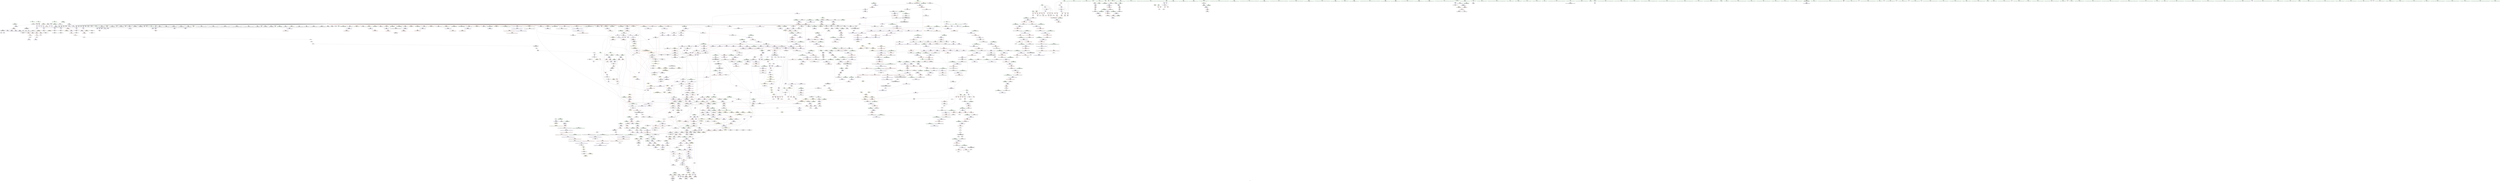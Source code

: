digraph "SVFG" {
	label="SVFG";

	Node0x563a806dad90 [shape=record,color=grey,label="{NodeID: 0\nNullPtr}"];
	Node0x563a806dad90 -> Node0x563a80771bb0[style=solid];
	Node0x563a806dad90 -> Node0x563a80771cb0[style=solid];
	Node0x563a806dad90 -> Node0x563a80771d80[style=solid];
	Node0x563a806dad90 -> Node0x563a80771e50[style=solid];
	Node0x563a806dad90 -> Node0x563a80771f20[style=solid];
	Node0x563a806dad90 -> Node0x563a80771ff0[style=solid];
	Node0x563a806dad90 -> Node0x563a807720c0[style=solid];
	Node0x563a806dad90 -> Node0x563a80772190[style=solid];
	Node0x563a806dad90 -> Node0x563a80772260[style=solid];
	Node0x563a806dad90 -> Node0x563a80772330[style=solid];
	Node0x563a806dad90 -> Node0x563a80772400[style=solid];
	Node0x563a806dad90 -> Node0x563a807724d0[style=solid];
	Node0x563a806dad90 -> Node0x563a807725a0[style=solid];
	Node0x563a806dad90 -> Node0x563a80772670[style=solid];
	Node0x563a806dad90 -> Node0x563a80772740[style=solid];
	Node0x563a806dad90 -> Node0x563a80772810[style=solid];
	Node0x563a806dad90 -> Node0x563a807728e0[style=solid];
	Node0x563a806dad90 -> Node0x563a807729b0[style=solid];
	Node0x563a806dad90 -> Node0x563a80772a80[style=solid];
	Node0x563a806dad90 -> Node0x563a80772b50[style=solid];
	Node0x563a806dad90 -> Node0x563a80772c20[style=solid];
	Node0x563a806dad90 -> Node0x563a80772cf0[style=solid];
	Node0x563a806dad90 -> Node0x563a80772dc0[style=solid];
	Node0x563a806dad90 -> Node0x563a80772e90[style=solid];
	Node0x563a806dad90 -> Node0x563a80772f60[style=solid];
	Node0x563a806dad90 -> Node0x563a80773030[style=solid];
	Node0x563a806dad90 -> Node0x563a80773100[style=solid];
	Node0x563a806dad90 -> Node0x563a807731d0[style=solid];
	Node0x563a806dad90 -> Node0x563a807732a0[style=solid];
	Node0x563a806dad90 -> Node0x563a80773370[style=solid];
	Node0x563a806dad90 -> Node0x563a80773440[style=solid];
	Node0x563a806dad90 -> Node0x563a80773510[style=solid];
	Node0x563a806dad90 -> Node0x563a807735e0[style=solid];
	Node0x563a806dad90 -> Node0x563a807736b0[style=solid];
	Node0x563a806dad90 -> Node0x563a80773780[style=solid];
	Node0x563a806dad90 -> Node0x563a80773850[style=solid];
	Node0x563a806dad90 -> Node0x563a80773920[style=solid];
	Node0x563a806dad90 -> Node0x563a807739f0[style=solid];
	Node0x563a806dad90 -> Node0x563a80773ac0[style=solid];
	Node0x563a806dad90 -> Node0x563a80773b90[style=solid];
	Node0x563a806dad90 -> Node0x563a80773c60[style=solid];
	Node0x563a806dad90 -> Node0x563a80773d30[style=solid];
	Node0x563a806dad90 -> Node0x563a80773e00[style=solid];
	Node0x563a806dad90 -> Node0x563a80773ed0[style=solid];
	Node0x563a806dad90 -> Node0x563a80773fa0[style=solid];
	Node0x563a806dad90 -> Node0x563a80774070[style=solid];
	Node0x563a806dad90 -> Node0x563a80774140[style=solid];
	Node0x563a806dad90 -> Node0x563a80774210[style=solid];
	Node0x563a806dad90 -> Node0x563a807742e0[style=solid];
	Node0x563a806dad90 -> Node0x563a807743b0[style=solid];
	Node0x563a806dad90 -> Node0x563a80774480[style=solid];
	Node0x563a806dad90 -> Node0x563a80774550[style=solid];
	Node0x563a806dad90 -> Node0x563a80774620[style=solid];
	Node0x563a806dad90 -> Node0x563a807746f0[style=solid];
	Node0x563a806dad90 -> Node0x563a807747c0[style=solid];
	Node0x563a806dad90 -> Node0x563a80774890[style=solid];
	Node0x563a806dad90 -> Node0x563a80774960[style=solid];
	Node0x563a806dad90 -> Node0x563a80774a30[style=solid];
	Node0x563a806dad90 -> Node0x563a80774b00[style=solid];
	Node0x563a806dad90 -> Node0x563a80774bd0[style=solid];
	Node0x563a806dad90 -> Node0x563a80774ca0[style=solid];
	Node0x563a806dad90 -> Node0x563a80774d70[style=solid];
	Node0x563a806dad90 -> Node0x563a80774e40[style=solid];
	Node0x563a806dad90 -> Node0x563a80774f10[style=solid];
	Node0x563a806dad90 -> Node0x563a80774fe0[style=solid];
	Node0x563a806dad90 -> Node0x563a807750b0[style=solid];
	Node0x563a806dad90 -> Node0x563a80775180[style=solid];
	Node0x563a806dad90 -> Node0x563a80775250[style=solid];
	Node0x563a806dad90 -> Node0x563a80775320[style=solid];
	Node0x563a806dad90 -> Node0x563a8079f2d0[style=solid];
	Node0x563a806dad90 -> Node0x563a807a3670[style=solid];
	Node0x563a806dad90 -> Node0x563a807a3740[style=solid];
	Node0x563a806dad90 -> Node0x563a807a3810[style=solid];
	Node0x563a806dad90 -> Node0x563a807a7020[style=solid];
	Node0x563a806dad90 -> Node0x563a807a7b80[style=solid];
	Node0x563a806dad90 -> Node0x563a807a8200[style=solid];
	Node0x563a806dad90 -> Node0x563a807ab530[style=solid];
	Node0x563a806dad90 -> Node0x563a800177e0[style=solid];
	Node0x563a806dad90 -> Node0x563a807d2410[style=solid];
	Node0x563a806dad90 -> Node0x563a807d2d10[style=solid];
	Node0x563a806dad90 -> Node0x563a807d2e90[style=solid];
	Node0x563a806dad90:s64 -> Node0x563a808db1b0[style=solid,color=red];
	Node0x563a806dad90:s64 -> Node0x563a808eb720[style=solid,color=red];
	Node0x563a806dad90:s64 -> Node0x563a808df6c0[style=solid,color=red];
	Node0x563a806dad90:s64 -> Node0x563a808ddc30[style=solid,color=red];
	Node0x563a80775b70 [shape=record,color=red,label="{NodeID: 775\n619\<--599\n\<--retval\n_ZSt3maxIiERKT_S2_S2_\n}"];
	Node0x563a80775b70 -> Node0x563a8076b5a0[style=solid];
	Node0x563a808de3f0 [shape=record,color=black,label="{NodeID: 2657\n338 = PHI(98, )\n1st arg _ZNSt6vectorISt4pairIiiESaIS1_EEC2EmRKS2_ }"];
	Node0x563a808de3f0 -> Node0x563a807a0f70[style=solid];
	Node0x563a8076c370 [shape=record,color=black,label="{NodeID: 443\n887\<--908\n_ZNSt12_Vector_baseISt4pairIiiESaIS1_EE11_M_allocateEm_ret\<--cond\n_ZNSt12_Vector_baseISt4pairIiiESaIS1_EE11_M_allocateEm\n|{<s0>66}}"];
	Node0x563a8076c370:s0 -> Node0x563a808e7f80[style=solid,color=blue];
	Node0x563a807abc80 [shape=record,color=blue,label="{NodeID: 1218\n1992\<--1989\nthis.addr\<--this\n_ZNSt14_Bit_referenceC2EPmm\n}"];
	Node0x563a807abc80 -> Node0x563a8079dd50[style=dashed];
	Node0x563a80760010 [shape=record,color=green,label="{NodeID: 111\n656\<--657\n_ZSt8_DestroyIPSt4pairIiiES1_EvT_S3_RSaIT0_E\<--_ZSt8_DestroyIPSt4pairIiiES1_EvT_S3_RSaIT0_E_field_insensitive\n}"];
	Node0x563a80846560 [shape=record,color=yellow,style=double,label="{NodeID: 1993\n517V_1 = ENCHI(MR_517V_0)\npts\{18660000 \}\nFun[_ZNSt13_Bvector_baseISaIbEE13_M_deallocateEv]|{|<s1>135}}"];
	Node0x563a80846560 -> Node0x563a80815860[style=dashed];
	Node0x563a80846560:s1 -> Node0x563a8084f2f0[style=dashed,color=red];
	Node0x563a8077b5a0 [shape=record,color=red,label="{NodeID: 886\n1575\<--1572\nthis1\<--this.addr\n_ZNSt13_Bit_iteratorC2Ev\n}"];
	Node0x563a8077b5a0 -> Node0x563a8077e730[style=solid];
	Node0x563a808ea5a0 [shape=record,color=black,label="{NodeID: 2768\n889 = PHI(828, )\n1st arg _ZNSt12_Vector_baseISt4pairIiiESaIS1_EE11_M_allocateEm }"];
	Node0x563a808ea5a0 -> Node0x563a807a41d0[style=solid];
	Node0x563a80782070 [shape=record,color=purple,label="{NodeID: 554\n560\<--556\n_M_mask\<--this1\n_ZNSt14_Bit_referenceaSEb\n}"];
	Node0x563a80782070 -> Node0x563a8078cbe0[style=solid];
	Node0x563a807649c0 [shape=record,color=green,label="{NodeID: 222\n1375\<--1376\n_ZNKSt13_Bit_iteratorplEl\<--_ZNKSt13_Bit_iteratorplEl_field_insensitive\n}"];
	Node0x563a807a08f0 [shape=record,color=blue,label="{NodeID: 997\n274\<--275\n\<--\nmain\n|{|<s2>30}}"];
	Node0x563a807a08f0 -> Node0x563a807a08f0[style=dashed];
	Node0x563a807a08f0 -> Node0x563a80823960[style=dashed];
	Node0x563a807a08f0:s2 -> Node0x563a808411e0[style=dashed,color=red];
	Node0x563a80787aa0 [shape=record,color=purple,label="{NodeID: 665\n1890\<--1868\n_M_impl7\<--this1\n_ZNSt13_Bvector_baseISaIbEE13_M_deallocateEv\n}"];
	Node0x563a8086a250 [shape=record,color=yellow,style=double,label="{NodeID: 2547\n50V_3 = CSCHI(MR_50V_2)\npts\{520001 520002 \}\nCS[]|{|<s1>34|<s2>34|<s3>35|<s4>35}}"];
	Node0x563a8086a250 -> Node0x563a80833d60[style=dashed];
	Node0x563a8086a250:s1 -> Node0x563a80843280[style=dashed,color=red];
	Node0x563a8086a250:s2 -> Node0x563a80843360[style=dashed,color=red];
	Node0x563a8086a250:s3 -> Node0x563a80843280[style=dashed,color=red];
	Node0x563a8086a250:s4 -> Node0x563a80843360[style=dashed,color=red];
	Node0x563a80772c20 [shape=record,color=black,label="{NodeID: 333\n320\<--3\nlpad.val87\<--dummyVal\nmain\n}"];
	Node0x563a807a6320 [shape=record,color=blue,label="{NodeID: 1108\n1238\<--1235\n__first.addr\<--__first\n_ZSt8_DestroyIPSt4pairIiiES1_EvT_S3_RSaIT0_E\n}"];
	Node0x563a807a6320 -> Node0x563a80779a00[style=dashed];
	Node0x563a8075c2c0 [shape=record,color=green,label="{NodeID: 1\n7\<--1\n__dso_handle\<--dummyObj\nGlob }"];
	Node0x563a80775c40 [shape=record,color=red,label="{NodeID: 776\n607\<--601\n\<--__a.addr\n_ZSt3maxIiERKT_S2_S2_\n}"];
	Node0x563a80775c40 -> Node0x563a80775f80[style=solid];
	Node0x563a808de530 [shape=record,color=black,label="{NodeID: 2658\n339 = PHI(53, )\n2nd arg _ZNSt6vectorISt4pairIiiESaIS1_EEC2EmRKS2_ }"];
	Node0x563a808de530 -> Node0x563a807a1040[style=solid];
	Node0x563a8076c440 [shape=record,color=black,label="{NodeID: 444\n920\<--919\n\<--\n_ZNSt16allocator_traitsISaISt4pairIiiEEE8allocateERS2_m\n|{<s0>70}}"];
	Node0x563a8076c440:s0 -> Node0x563a808daf30[style=solid,color=red];
	Node0x563a807abd50 [shape=record,color=blue,label="{NodeID: 1219\n1994\<--1990\n__x.addr\<--__x\n_ZNSt14_Bit_referenceC2EPmm\n}"];
	Node0x563a807abd50 -> Node0x563a8079de20[style=dashed];
	Node0x563a80760110 [shape=record,color=green,label="{NodeID: 112\n671\<--672\n__clang_call_terminate\<--__clang_call_terminate_field_insensitive\n}"];
	Node0x563a80846640 [shape=record,color=yellow,style=double,label="{NodeID: 1994\n519V_1 = ENCHI(MR_519V_0)\npts\{18660001 \}\nFun[_ZNSt13_Bvector_baseISaIbEE13_M_deallocateEv]|{|<s1>135}}"];
	Node0x563a80846640 -> Node0x563a80815d60[style=dashed];
	Node0x563a80846640:s1 -> Node0x563a8084f2f0[style=dashed,color=red];
	Node0x563a8077b670 [shape=record,color=red,label="{NodeID: 887\n1590\<--1584\nthis1\<--this.addr\n_ZN9__gnu_cxx13new_allocatorImEC2ERKS1_\n}"];
	Node0x563a808ea6b0 [shape=record,color=black,label="{NodeID: 2769\n1554 = PHI(1498, )\n0th arg _ZNSaImEC2ERKS_ }"];
	Node0x563a808ea6b0 -> Node0x563a807a86e0[style=solid];
	Node0x563a80782140 [shape=record,color=purple,label="{NodeID: 555\n562\<--556\n_M_p\<--this1\n_ZNSt14_Bit_referenceaSEb\n}"];
	Node0x563a80782140 -> Node0x563a8078ccb0[style=solid];
	Node0x563a80764ac0 [shape=record,color=green,label="{NodeID: 223\n1395\<--1396\n__first.addr\<--__first.addr_field_insensitive\n_ZSt4fillIPmiEvT_S1_RKT0_\n}"];
	Node0x563a80764ac0 -> Node0x563a8077a630[style=solid];
	Node0x563a80764ac0 -> Node0x563a807a7770[style=solid];
	Node0x563a807a09c0 [shape=record,color=blue,label="{NodeID: 998\n77\<--282\nc\<--add\nmain\n}"];
	Node0x563a807a09c0 -> Node0x563a8081e460[style=dashed];
	Node0x563a80787b70 [shape=record,color=purple,label="{NodeID: 666\n1891\<--1868\n_M_end_of_storage\<--this1\n_ZNSt13_Bvector_baseISaIbEE13_M_deallocateEv\n}"];
	Node0x563a80787b70 -> Node0x563a8079d460[style=solid];
	Node0x563a80772cf0 [shape=record,color=black,label="{NodeID: 334\n365\<--3\n\<--dummyVal\n_ZNSt6vectorISt4pairIiiESaIS1_EEC2EmRKS2_\n}"];
	Node0x563a807a63f0 [shape=record,color=blue,label="{NodeID: 1109\n1240\<--1236\n__last.addr\<--__last\n_ZSt8_DestroyIPSt4pairIiiES1_EvT_S3_RSaIT0_E\n}"];
	Node0x563a807a63f0 -> Node0x563a80779ad0[style=dashed];
	Node0x563a8075c350 [shape=record,color=green,label="{NodeID: 2\n8\<--1\n_ZSt3cin\<--dummyObj\nGlob }"];
	Node0x563a80775d10 [shape=record,color=red,label="{NodeID: 777\n616\<--601\n\<--__a.addr\n_ZSt3maxIiERKT_S2_S2_\n}"];
	Node0x563a80775d10 -> Node0x563a807a2630[style=solid];
	Node0x563a808de670 [shape=record,color=black,label="{NodeID: 2659\n1615 = PHI(1534, )\n0th arg _ZN9__gnu_cxx13new_allocatorImED2Ev }"];
	Node0x563a808de670 -> Node0x563a807a8f00[style=solid];
	Node0x563a8076c510 [shape=record,color=black,label="{NodeID: 445\n910\<--922\n_ZNSt16allocator_traitsISaISt4pairIiiEEE8allocateERS2_m_ret\<--call\n_ZNSt16allocator_traitsISaISt4pairIiiEEE8allocateERS2_m\n|{<s0>69}}"];
	Node0x563a8076c510:s0 -> Node0x563a808e80c0[style=solid,color=blue];
	Node0x563a807abe20 [shape=record,color=blue,label="{NodeID: 1220\n1996\<--1991\n__y.addr\<--__y\n_ZNSt14_Bit_referenceC2EPmm\n}"];
	Node0x563a807abe20 -> Node0x563a8079def0[style=dashed];
	Node0x563a80760210 [shape=record,color=green,label="{NodeID: 113\n676\<--677\nthis.addr\<--this.addr_field_insensitive\n_ZN9__gnu_cxx13new_allocatorISt4pairIiiEEC2Ev\n}"];
	Node0x563a80760210 -> Node0x563a80776530[style=solid];
	Node0x563a80760210 -> Node0x563a807a2a40[style=solid];
	Node0x563a80846720 [shape=record,color=yellow,style=double,label="{NodeID: 1995\n521V_1 = ENCHI(MR_521V_0)\npts\{18660002 \}\nFun[_ZNSt13_Bvector_baseISaIbEE13_M_deallocateEv]}"];
	Node0x563a80846720 -> Node0x563a8079ed90[style=dashed];
	Node0x563a8077b740 [shape=record,color=red,label="{NodeID: 888\n1605\<--1596\nthis1\<--this.addr\n_ZNSt18_Bit_iterator_baseC2EPmj\n}"];
	Node0x563a8077b740 -> Node0x563a8077e800[style=solid];
	Node0x563a8077b740 -> Node0x563a807864b0[style=solid];
	Node0x563a8077b740 -> Node0x563a80786580[style=solid];
	Node0x563a808ea7c0 [shape=record,color=black,label="{NodeID: 2770\n1555 = PHI(1500, )\n1st arg _ZNSaImEC2ERKS_ }"];
	Node0x563a808ea7c0 -> Node0x563a807a87b0[style=solid];
	Node0x563a80782210 [shape=record,color=purple,label="{NodeID: 556\n568\<--556\n_M_mask2\<--this1\n_ZNSt14_Bit_referenceaSEb\n}"];
	Node0x563a80782210 -> Node0x563a807755c0[style=solid];
	Node0x563a80764b90 [shape=record,color=green,label="{NodeID: 224\n1397\<--1398\n__last.addr\<--__last.addr_field_insensitive\n_ZSt4fillIPmiEvT_S1_RKT0_\n}"];
	Node0x563a80764b90 -> Node0x563a8077a700[style=solid];
	Node0x563a80764b90 -> Node0x563a807a7840[style=solid];
	Node0x563a807a0a90 [shape=record,color=blue,label="{NodeID: 999\n79\<--286\ni64\<--inc75\nmain\n}"];
	Node0x563a807a0a90 -> Node0x563a8078ad00[style=dashed];
	Node0x563a807a0a90 -> Node0x563a8078add0[style=dashed];
	Node0x563a807a0a90 -> Node0x563a8078aea0[style=dashed];
	Node0x563a807a0a90 -> Node0x563a807a0750[style=dashed];
	Node0x563a807a0a90 -> Node0x563a807a0a90[style=dashed];
	Node0x563a807a0a90 -> Node0x563a80830660[style=dashed];
	Node0x563a80787c40 [shape=record,color=purple,label="{NodeID: 667\n1901\<--1868\n_M_impl8\<--this1\n_ZNSt13_Bvector_baseISaIbEE13_M_deallocateEv\n}"];
	Node0x563a80772dc0 [shape=record,color=black,label="{NodeID: 335\n366\<--3\n\<--dummyVal\n_ZNSt6vectorISt4pairIiiESaIS1_EEC2EmRKS2_\n}"];
	Node0x563a80772dc0 -> Node0x563a807a1110[style=solid];
	Node0x563a807a64c0 [shape=record,color=blue,label="{NodeID: 1110\n1242\<--1237\n.addr\<--\n_ZSt8_DestroyIPSt4pairIiiES1_EvT_S3_RSaIT0_E\n}"];
	Node0x563a8075c600 [shape=record,color=green,label="{NodeID: 3\n9\<--1\n.str\<--dummyObj\nGlob }"];
	Node0x563a80775de0 [shape=record,color=red,label="{NodeID: 778\n609\<--603\n\<--__b.addr\n_ZSt3maxIiERKT_S2_S2_\n}"];
	Node0x563a80775de0 -> Node0x563a80776050[style=solid];
	Node0x563a808de7b0 [shape=record,color=black,label="{NodeID: 2660\n1485 = PHI(1281, )\n0th arg _ZNSt13_Bvector_baseISaIbEE13_Bvector_implC2EOSaImE }"];
	Node0x563a808de7b0 -> Node0x563a807a8060[style=solid];
	Node0x563a8076c5e0 [shape=record,color=black,label="{NodeID: 446\n956\<--952\n\<--call2\n_ZN9__gnu_cxx13new_allocatorISt4pairIiiEE8allocateEmPKv\n}"];
	Node0x563a8076c5e0 -> Node0x563a8076c6b0[style=solid];
	Node0x563a807abef0 [shape=record,color=blue,label="{NodeID: 1221\n2002\<--2003\n_M_p\<--\n_ZNSt14_Bit_referenceC2EPmm\n|{<s0>141}}"];
	Node0x563a807abef0:s0 -> Node0x563a8086ddd0[style=dashed,color=blue];
	Node0x563a807602e0 [shape=record,color=green,label="{NodeID: 114\n683\<--684\nthis.addr\<--this.addr_field_insensitive\n_ZN9__gnu_cxx13new_allocatorISt4pairIiiEED2Ev\n}"];
	Node0x563a807602e0 -> Node0x563a80776600[style=solid];
	Node0x563a807602e0 -> Node0x563a807a2b10[style=solid];
	Node0x563a8077b810 [shape=record,color=red,label="{NodeID: 889\n1608\<--1598\n\<--__x.addr\n_ZNSt18_Bit_iterator_baseC2EPmj\n}"];
	Node0x563a8077b810 -> Node0x563a807a8d60[style=solid];
	Node0x563a808ea8d0 [shape=record,color=black,label="{NodeID: 2771\n1820 = PHI(1405, )\n0th arg _ZSt8__fill_aIPmiEN9__gnu_cxx11__enable_ifIXsr11__is_scalarIT0_EE7__valueEvE6__typeET_S6_RKS3_ }"];
	Node0x563a808ea8d0 -> Node0x563a807aa900[style=solid];
	Node0x563a807822e0 [shape=record,color=purple,label="{NodeID: 557\n572\<--556\n_M_p3\<--this1\n_ZNSt14_Bit_referenceaSEb\n}"];
	Node0x563a807822e0 -> Node0x563a80775690[style=solid];
	Node0x563a80764c60 [shape=record,color=green,label="{NodeID: 225\n1399\<--1400\n__value.addr\<--__value.addr_field_insensitive\n_ZSt4fillIPmiEvT_S1_RKT0_\n}"];
	Node0x563a80764c60 -> Node0x563a8077a7d0[style=solid];
	Node0x563a80764c60 -> Node0x563a807a7910[style=solid];
	Node0x563a807a0b60 [shape=record,color=blue,label="{NodeID: 1000\n61\<--292\nans\<--\nmain\n}"];
	Node0x563a807a0b60 -> Node0x563a8081f860[style=dashed];
	Node0x563a8081e460 [shape=record,color=black,label="{NodeID: 1775\nMR_26V_8 = PHI(MR_26V_9, MR_26V_7, )\npts\{78 \}\n|{|<s5>31}}"];
	Node0x563a8081e460 -> Node0x563a8078ac30[style=dashed];
	Node0x563a8081e460 -> Node0x563a8078b450[style=dashed];
	Node0x563a8081e460 -> Node0x563a807a0680[style=dashed];
	Node0x563a8081e460 -> Node0x563a807a09c0[style=dashed];
	Node0x563a8081e460 -> Node0x563a80830160[style=dashed];
	Node0x563a8081e460:s5 -> Node0x563a80845400[style=dashed,color=red];
	Node0x563a80787d10 [shape=record,color=purple,label="{NodeID: 668\n1902\<--1868\n_M_finish\<--this1\n_ZNSt13_Bvector_baseISaIbEE13_M_deallocateEv\n}"];
	Node0x563a80787d10 -> Node0x563a8077fec0[style=solid];
	Node0x563a80787d10 -> Node0x563a8077ff90[style=solid];
	Node0x563a80772e90 [shape=record,color=black,label="{NodeID: 336\n368\<--3\n\<--dummyVal\n_ZNSt6vectorISt4pairIiiESaIS1_EEC2EmRKS2_\n}"];
	Node0x563a80772e90 -> Node0x563a807a11e0[style=solid];
	Node0x563a807a6590 [shape=record,color=blue,label="{NodeID: 1111\n1253\<--1252\nthis.addr\<--this\n_ZN9__gnu_cxx13new_allocatorIbEC2Ev\n}"];
	Node0x563a807a6590 -> Node0x563a80779ba0[style=dashed];
	Node0x563a8075c690 [shape=record,color=green,label="{NodeID: 4\n12\<--1\n\<--dummyObj\nCan only get source location for instruction, argument, global var or function.}"];
	Node0x563a80775eb0 [shape=record,color=red,label="{NodeID: 779\n613\<--603\n\<--__b.addr\n_ZSt3maxIiERKT_S2_S2_\n}"];
	Node0x563a80775eb0 -> Node0x563a807a2560[style=solid];
	Node0x563a808de8f0 [shape=record,color=black,label="{NodeID: 2661\n1486 = PHI(1272, )\n1st arg _ZNSt13_Bvector_baseISaIbEE13_Bvector_implC2EOSaImE }"];
	Node0x563a808de8f0 -> Node0x563a807a8130[style=solid];
	Node0x563a8076c6b0 [shape=record,color=black,label="{NodeID: 447\n926\<--956\n_ZN9__gnu_cxx13new_allocatorISt4pairIiiEE8allocateEmPKv_ret\<--\n_ZN9__gnu_cxx13new_allocatorISt4pairIiiEE8allocateEmPKv\n|{<s0>70}}"];
	Node0x563a8076c6b0:s0 -> Node0x563a808e8200[style=solid,color=blue];
	Node0x563a807abfc0 [shape=record,color=blue,label="{NodeID: 1222\n2005\<--2006\n_M_mask\<--\n_ZNSt14_Bit_referenceC2EPmm\n|{<s0>141}}"];
	Node0x563a807abfc0:s0 -> Node0x563a8086ddd0[style=dashed,color=blue];
	Node0x563a80765010 [shape=record,color=green,label="{NodeID: 115\n692\<--693\nthis.addr\<--this.addr_field_insensitive\n_ZNSt12_Vector_baseISt4pairIiiESaIS1_EEC2EmRKS2_\n}"];
	Node0x563a80765010 -> Node0x563a807766d0[style=solid];
	Node0x563a80765010 -> Node0x563a807a2be0[style=solid];
	Node0x563a8077b8e0 [shape=record,color=red,label="{NodeID: 890\n1611\<--1600\n\<--__y.addr\n_ZNSt18_Bit_iterator_baseC2EPmj\n}"];
	Node0x563a8077b8e0 -> Node0x563a807a8e30[style=solid];
	Node0x563a808ea9e0 [shape=record,color=black,label="{NodeID: 2772\n1821 = PHI(1409, )\n1st arg _ZSt8__fill_aIPmiEN9__gnu_cxx11__enable_ifIXsr11__is_scalarIT0_EE7__valueEvE6__typeET_S6_RKS3_ }"];
	Node0x563a808ea9e0 -> Node0x563a807aa9d0[style=solid];
	Node0x563a807823b0 [shape=record,color=purple,label="{NodeID: 558\n585\<--584\n_M_p\<--this1\n_ZNKSt14_Bit_referencecvbEv\n}"];
	Node0x563a807823b0 -> Node0x563a80775900[style=solid];
	Node0x563a80764d30 [shape=record,color=green,label="{NodeID: 226\n1406\<--1407\n_ZSt12__niter_baseIPmET_S1_\<--_ZSt12__niter_baseIPmET_S1__field_insensitive\n}"];
	Node0x563a807a0c30 [shape=record,color=blue,label="{NodeID: 1001\n63\<--297\nr\<--inc80\nmain\n}"];
	Node0x563a807a0c30 -> Node0x563a8078a410[style=dashed];
	Node0x563a807a0c30 -> Node0x563a8078a4e0[style=dashed];
	Node0x563a807a0c30 -> Node0x563a8078a5b0[style=dashed];
	Node0x563a807a0c30 -> Node0x563a8078a680[style=dashed];
	Node0x563a807a0c30 -> Node0x563a807a0c30[style=dashed];
	Node0x563a807a0c30 -> Node0x563a8082f260[style=dashed];
	Node0x563a80787de0 [shape=record,color=purple,label="{NodeID: 669\n1906\<--1868\n_M_impl9\<--this1\n_ZNSt13_Bvector_baseISaIbEE13_M_deallocateEv\n}"];
	Node0x563a8086a6d0 [shape=record,color=yellow,style=double,label="{NodeID: 2551\n36V_6 = CSCHI(MR_36V_5)\npts\{660000 \}\nCS[]|{<s0>21|<s1>24|<s2>27|<s3>29|<s4>32}}"];
	Node0x563a8086a6d0:s0 -> Node0x563a8084fff0[style=dashed,color=red];
	Node0x563a8086a6d0:s1 -> Node0x563a808480a0[style=dashed,color=red];
	Node0x563a8086a6d0:s2 -> Node0x563a8084fff0[style=dashed,color=red];
	Node0x563a8086a6d0:s3 -> Node0x563a8084fff0[style=dashed,color=red];
	Node0x563a8086a6d0:s4 -> Node0x563a808480a0[style=dashed,color=red];
	Node0x563a80772f60 [shape=record,color=black,label="{NodeID: 337\n377\<--3\nlpad.val\<--dummyVal\n_ZNSt6vectorISt4pairIiiESaIS1_EEC2EmRKS2_\n}"];
	Node0x563a807a6660 [shape=record,color=blue,label="{NodeID: 1112\n1260\<--1259\nthis.addr\<--this\n_ZN9__gnu_cxx13new_allocatorIbED2Ev\n}"];
	Node0x563a807a6660 -> Node0x563a80779c70[style=dashed];
	Node0x563a8075c720 [shape=record,color=green,label="{NodeID: 5\n84\<--1\n\<--dummyObj\nCan only get source location for instruction, argument, global var or function.|{<s0>99|<s1>101|<s2>121}}"];
	Node0x563a8075c720:s0 -> Node0x563a808eb8e0[style=solid,color=red];
	Node0x563a8075c720:s1 -> Node0x563a808eb8e0[style=solid,color=red];
	Node0x563a8075c720:s2 -> Node0x563a808df840[style=solid,color=red];
	Node0x563a808404e0 [shape=record,color=yellow,style=double,label="{NodeID: 1887\n94V_1 = ENCHI(MR_94V_0)\npts\{441 \}\nFun[_ZSt8__fill_aIPmiEN9__gnu_cxx11__enable_ifIXsr11__is_scalarIT0_EE7__valueEvE6__typeET_S6_RKS3_]}"];
	Node0x563a808404e0 -> Node0x563a8079ceb0[style=dashed];
	Node0x563a80775f80 [shape=record,color=red,label="{NodeID: 780\n608\<--607\n\<--\n_ZSt3maxIiERKT_S2_S2_\n}"];
	Node0x563a80775f80 -> Node0x563a807d2110[style=solid];
	Node0x563a808dea30 [shape=record,color=black,label="{NodeID: 2662\n959 = PHI(939, )\n0th arg _ZNK9__gnu_cxx13new_allocatorISt4pairIiiEE8max_sizeEv }"];
	Node0x563a808dea30 -> Node0x563a807a46b0[style=solid];
	Node0x563a8076c780 [shape=record,color=black,label="{NodeID: 448\n958\<--965\n_ZNK9__gnu_cxx13new_allocatorISt4pairIiiEE8max_sizeEv_ret\<--\n_ZNK9__gnu_cxx13new_allocatorISt4pairIiiEE8max_sizeEv\n|{<s0>71}}"];
	Node0x563a8076c780:s0 -> Node0x563a808e8340[style=solid,color=blue];
	Node0x563a807650e0 [shape=record,color=green,label="{NodeID: 116\n694\<--695\n__n.addr\<--__n.addr_field_insensitive\n_ZNSt12_Vector_baseISt4pairIiiESaIS1_EEC2EmRKS2_\n}"];
	Node0x563a807650e0 -> Node0x563a807767a0[style=solid];
	Node0x563a807650e0 -> Node0x563a807a2cb0[style=solid];
	Node0x563a8077b9b0 [shape=record,color=red,label="{NodeID: 891\n1619\<--1616\nthis1\<--this.addr\n_ZN9__gnu_cxx13new_allocatorImED2Ev\n}"];
	Node0x563a808eaaf0 [shape=record,color=black,label="{NodeID: 2773\n1822 = PHI(1410, )\n2nd arg _ZSt8__fill_aIPmiEN9__gnu_cxx11__enable_ifIXsr11__is_scalarIT0_EE7__valueEvE6__typeET_S6_RKS3_ }"];
	Node0x563a808eaaf0 -> Node0x563a807aaaa0[style=solid];
	Node0x563a80782480 [shape=record,color=purple,label="{NodeID: 559\n588\<--584\n_M_mask\<--this1\n_ZNKSt14_Bit_referencecvbEv\n}"];
	Node0x563a80782480 -> Node0x563a80775aa0[style=solid];
	Node0x563a80764e30 [shape=record,color=green,label="{NodeID: 227\n1412\<--1413\n_ZSt8__fill_aIPmiEN9__gnu_cxx11__enable_ifIXsr11__is_scalarIT0_EE7__valueEvE6__typeET_S6_RKS3_\<--_ZSt8__fill_aIPmiEN9__gnu_cxx11__enable_ifIXsr11__is_scalarIT0_EE7__valueEvE6__typeET_S6_RKS3__field_insensitive\n}"];
	Node0x563a807a0d00 [shape=record,color=blue,label="{NodeID: 1002\n45\<--311\nt\<--inc85\nmain\n}"];
	Node0x563a807a0d00 -> Node0x563a8082e360[style=dashed];
	Node0x563a80787eb0 [shape=record,color=purple,label="{NodeID: 670\n1907\<--1868\n_M_start10\<--this1\n_ZNSt13_Bvector_baseISaIbEE13_M_deallocateEv\n}"];
	Node0x563a80787eb0 -> Node0x563a80780060[style=solid];
	Node0x563a8086a7b0 [shape=record,color=yellow,style=double,label="{NodeID: 2552\n52V_6 = CSCHI(MR_52V_5)\npts\{660001 660002 660003 660004 660005 660006 \}\nCS[]|{<s0>24|<s1>32}}"];
	Node0x563a8086a7b0:s0 -> Node0x563a808480a0[style=dashed,color=red];
	Node0x563a8086a7b0:s1 -> Node0x563a808480a0[style=dashed,color=red];
	Node0x563a80773030 [shape=record,color=black,label="{NodeID: 338\n378\<--3\nlpad.val2\<--dummyVal\n_ZNSt6vectorISt4pairIiiESaIS1_EEC2EmRKS2_\n}"];
	Node0x563a807a6730 [shape=record,color=blue,label="{NodeID: 1113\n1268\<--1266\nthis.addr\<--this\n_ZNSt13_Bvector_baseISaIbEEC2ERKS0_\n}"];
	Node0x563a807a6730 -> Node0x563a80779d40[style=dashed];
	Node0x563a8075c7b0 [shape=record,color=green,label="{NodeID: 6\n89\<--1\n\<--dummyObj\nCan only get source location for instruction, argument, global var or function.}"];
	Node0x563a80776050 [shape=record,color=red,label="{NodeID: 781\n610\<--609\n\<--\n_ZSt3maxIiERKT_S2_S2_\n}"];
	Node0x563a80776050 -> Node0x563a807d2110[style=solid];
	Node0x563a808deb70 [shape=record,color=black,label="{NodeID: 2663\n756 = PHI(370, 658, 666, )\n0th arg _ZNSt12_Vector_baseISt4pairIiiESaIS1_EED2Ev }"];
	Node0x563a808deb70 -> Node0x563a807a3260[style=solid];
	Node0x563a8076c850 [shape=record,color=black,label="{NodeID: 449\n1753\<--965\n_ZNK9__gnu_cxx13new_allocatorImE8max_sizeEv_ret\<--\n_ZNK9__gnu_cxx13new_allocatorImE8max_sizeEv\n|{<s0>129}}"];
	Node0x563a8076c850:s0 -> Node0x563a808e7e70[style=solid,color=blue];
	Node0x563a807651b0 [shape=record,color=green,label="{NodeID: 117\n696\<--697\n__a.addr\<--__a.addr_field_insensitive\n_ZNSt12_Vector_baseISt4pairIiiESaIS1_EEC2EmRKS2_\n}"];
	Node0x563a807651b0 -> Node0x563a80776870[style=solid];
	Node0x563a807651b0 -> Node0x563a807a2d80[style=solid];
	Node0x563a8077ba80 [shape=record,color=red,label="{NodeID: 892\n1630\<--1624\nthis1\<--this.addr\n_ZNSt13_Bvector_baseISaIbEE11_M_allocateEm\n}"];
	Node0x563a8077ba80 -> Node0x563a80786650[style=solid];
	Node0x563a808eac00 [shape=record,color=black,label="{NodeID: 2774\n675 = PHI(331, )\n0th arg _ZN9__gnu_cxx13new_allocatorISt4pairIiiEEC2Ev }"];
	Node0x563a808eac00 -> Node0x563a807a2a40[style=solid];
	Node0x563a80782550 [shape=record,color=purple,label="{NodeID: 560\n644\<--643\n_M_impl\<--\n_ZNSt6vectorISt4pairIiiESaIS1_EED2Ev\n}"];
	Node0x563a80764f30 [shape=record,color=green,label="{NodeID: 228\n1417\<--1418\nretval\<--retval_field_insensitive\n_ZNKSt13_Bvector_baseISaIbEE13_Bvector_impl11_M_end_addrEv\n}"];
	Node0x563a80764f30 -> Node0x563a8077a8a0[style=solid];
	Node0x563a80764f30 -> Node0x563a807a7ab0[style=solid];
	Node0x563a80764f30 -> Node0x563a807a7b80[style=solid];
	Node0x563a807a0dd0 [shape=record,color=blue,label="{NodeID: 1003\n327\<--326\nthis.addr\<--this\n_ZNSaISt4pairIiiEEC2Ev\n}"];
	Node0x563a807a0dd0 -> Node0x563a8078b520[style=dashed];
	Node0x563a80787f80 [shape=record,color=purple,label="{NodeID: 671\n1911\<--1868\n_M_impl11\<--this1\n_ZNSt13_Bvector_baseISaIbEE13_M_deallocateEv\n}"];
	Node0x563a80773100 [shape=record,color=black,label="{NodeID: 339\n477\<--3\n\<--dummyVal\n_ZNSt6vectorIbSaIbEEC2EmRKbRKS0_\n}"];
	Node0x563a807a6800 [shape=record,color=blue,label="{NodeID: 1114\n1270\<--1267\n__a.addr\<--__a\n_ZNSt13_Bvector_baseISaIbEEC2ERKS0_\n}"];
	Node0x563a807a6800 -> Node0x563a80779e10[style=dashed];
	Node0x563a8075cff0 [shape=record,color=green,label="{NodeID: 7\n132\<--1\n\<--dummyObj\nCan only get source location for instruction, argument, global var or function.}"];
	Node0x563a80776120 [shape=record,color=red,label="{NodeID: 782\n626\<--623\nthis1\<--this.addr\n_ZNSt6vectorIbSaIbEED2Ev\n}"];
	Node0x563a80776120 -> Node0x563a8076b670[style=solid];
	Node0x563a808dee50 [shape=record,color=black,label="{NodeID: 2664\n1622 = PHI(1326, )\n0th arg _ZNSt13_Bvector_baseISaIbEE11_M_allocateEm }"];
	Node0x563a808dee50 -> Node0x563a807a8fd0[style=solid];
	Node0x563a8076c920 [shape=record,color=black,label="{NodeID: 450\n969\<--984\n_ZSt27__uninitialized_default_n_aIPSt4pairIiiEmS1_ET_S3_T0_RSaIT1_E_ret\<--call\n_ZSt27__uninitialized_default_n_aIPSt4pairIiiEmS1_ET_S3_T0_RSaIT1_E\n|{<s0>60}}"];
	Node0x563a8076c920:s0 -> Node0x563a808e7750[style=solid,color=blue];
	Node0x563a80765280 [shape=record,color=green,label="{NodeID: 118\n698\<--699\nexn.slot\<--exn.slot_field_insensitive\n_ZNSt12_Vector_baseISt4pairIiiESaIS1_EEC2EmRKS2_\n}"];
	Node0x563a80765280 -> Node0x563a80776940[style=solid];
	Node0x563a80765280 -> Node0x563a807a2e50[style=solid];
	Node0x563a8077bb50 [shape=record,color=red,label="{NodeID: 893\n1633\<--1626\n\<--__n.addr\n_ZNSt13_Bvector_baseISaIbEE11_M_allocateEm\n|{<s0>122}}"];
	Node0x563a8077bb50:s0 -> Node0x563a808dbec0[style=solid,color=red];
	Node0x563a808ead10 [shape=record,color=black,label="{NodeID: 2775\n1392 = PHI(461, )\n0th arg _ZSt4fillIPmiEvT_S1_RKT0_ }"];
	Node0x563a808ead10 -> Node0x563a807a7770[style=solid];
	Node0x563a80782620 [shape=record,color=purple,label="{NodeID: 561\n645\<--643\n_M_start\<--\n_ZNSt6vectorISt4pairIiiESaIS1_EED2Ev\n}"];
	Node0x563a80782620 -> Node0x563a80776390[style=solid];
	Node0x563a8076d3e0 [shape=record,color=green,label="{NodeID: 229\n1419\<--1420\nthis.addr\<--this.addr_field_insensitive\n_ZNKSt13_Bvector_baseISaIbEE13_Bvector_impl11_M_end_addrEv\n}"];
	Node0x563a8076d3e0 -> Node0x563a8077a970[style=solid];
	Node0x563a8076d3e0 -> Node0x563a807a79e0[style=solid];
	Node0x563a807a0ea0 [shape=record,color=blue,label="{NodeID: 1004\n340\<--337\nthis.addr\<--this\n_ZNSt6vectorISt4pairIiiESaIS1_EEC2EmRKS2_\n}"];
	Node0x563a807a0ea0 -> Node0x563a8078b5f0[style=dashed];
	Node0x563a8081f860 [shape=record,color=black,label="{NodeID: 1779\nMR_18V_6 = PHI(MR_18V_7, MR_18V_5, )\npts\{62 \}\n|{|<s4>31}}"];
	Node0x563a8081f860 -> Node0x563a8078a340[style=dashed];
	Node0x563a8081f860 -> Node0x563a8078b450[style=dashed];
	Node0x563a8081f860 -> Node0x563a807a0b60[style=dashed];
	Node0x563a8081f860 -> Node0x563a8082ed60[style=dashed];
	Node0x563a8081f860:s4 -> Node0x563a808452f0[style=dashed,color=red];
	Node0x563a80788050 [shape=record,color=purple,label="{NodeID: 672\n1912\<--1868\n_M_end_of_storage12\<--this1\n_ZNSt13_Bvector_baseISaIbEE13_M_deallocateEv\n}"];
	Node0x563a80788050 -> Node0x563a807ab530[style=solid];
	Node0x563a807731d0 [shape=record,color=black,label="{NodeID: 340\n478\<--3\n\<--dummyVal\n_ZNSt6vectorIbSaIbEEC2EmRKbRKS0_\n}"];
	Node0x563a807731d0 -> Node0x563a807a1a00[style=solid];
	Node0x563a807a68d0 [shape=record,color=blue,label="{NodeID: 1115\n1274\<--1294\nexn.slot\<--\n_ZNSt13_Bvector_baseISaIbEEC2ERKS0_\n}"];
	Node0x563a807a68d0 -> Node0x563a80779ee0[style=dashed];
	Node0x563a8075d080 [shape=record,color=green,label="{NodeID: 8\n169\<--1\n\<--dummyObj\nCan only get source location for instruction, argument, global var or function.}"];
	Node0x563a807761f0 [shape=record,color=red,label="{NodeID: 783\n642\<--635\nthis1\<--this.addr\n_ZNSt6vectorISt4pairIiiESaIS1_EED2Ev\n}"];
	Node0x563a807761f0 -> Node0x563a8076b740[style=solid];
	Node0x563a807761f0 -> Node0x563a8076b810[style=solid];
	Node0x563a807761f0 -> Node0x563a8076b8e0[style=solid];
	Node0x563a807761f0 -> Node0x563a8076b9b0[style=solid];
	Node0x563a807761f0 -> Node0x563a8076ba80[style=solid];
	Node0x563a808def60 [shape=record,color=black,label="{NodeID: 2665\n1623 = PHI(1327, )\n1st arg _ZNSt13_Bvector_baseISaIbEE11_M_allocateEm }"];
	Node0x563a808def60 -> Node0x563a807a90a0[style=solid];
	Node0x563a8076c9f0 [shape=record,color=black,label="{NodeID: 451\n995\<--994\n\<--_M_impl\n_ZNSt12_Vector_baseISt4pairIiiESaIS1_EE19_M_get_Tp_allocatorEv\n}"];
	Node0x563a8076c9f0 -> Node0x563a8076cac0[style=solid];
	Node0x563a80765350 [shape=record,color=green,label="{NodeID: 119\n700\<--701\nehselector.slot\<--ehselector.slot_field_insensitive\n_ZNSt12_Vector_baseISt4pairIiiESaIS1_EEC2EmRKS2_\n}"];
	Node0x563a80765350 -> Node0x563a80776a10[style=solid];
	Node0x563a80765350 -> Node0x563a807a2f20[style=solid];
	Node0x563a8077bc20 [shape=record,color=red,label="{NodeID: 894\n1644\<--1641\n\<--__n.addr\n_ZNSt13_Bvector_baseISaIbEE8_S_nwordEm\n}"];
	Node0x563a8077bc20 -> Node0x563a807cfa10[style=solid];
	Node0x563a808eae20 [shape=record,color=black,label="{NodeID: 2776\n1393 = PHI(464, )\n1st arg _ZSt4fillIPmiEvT_S1_RKT0_ }"];
	Node0x563a808eae20 -> Node0x563a807a7840[style=solid];
	Node0x563a807826f0 [shape=record,color=purple,label="{NodeID: 562\n648\<--647\n_M_impl2\<--\n_ZNSt6vectorISt4pairIiiESaIS1_EED2Ev\n}"];
	Node0x563a8076d4b0 [shape=record,color=green,label="{NodeID: 230\n1440\<--1441\nthis.addr\<--this.addr_field_insensitive\n_ZNSt13_Bvector_baseISaIbEED2Ev\n}"];
	Node0x563a8076d4b0 -> Node0x563a8077abe0[style=solid];
	Node0x563a8076d4b0 -> Node0x563a807a7c50[style=solid];
	Node0x563a807a0f70 [shape=record,color=blue,label="{NodeID: 1005\n342\<--338\n__n.addr\<--__n\n_ZNSt6vectorISt4pairIiiESaIS1_EEC2EmRKS2_\n}"];
	Node0x563a807a0f70 -> Node0x563a8078b6c0[style=dashed];
	Node0x563a807a0f70 -> Node0x563a8078b790[style=dashed];
	Node0x563a80788120 [shape=record,color=purple,label="{NodeID: 673\n1872\<--1871\n_M_p\<--\n_ZNSt13_Bvector_baseISaIbEE13_M_deallocateEv\n}"];
	Node0x563a80788120 -> Node0x563a8079d2c0[style=solid];
	Node0x563a8086aad0 [shape=record,color=yellow,style=double,label="{NodeID: 2555\n30V_2 = CSCHI(MR_30V_1)\npts\{953 \}\nCS[]|{<s0>38}}"];
	Node0x563a8086aad0:s0 -> Node0x563a8086af50[style=dashed,color=blue];
	Node0x563a807732a0 [shape=record,color=black,label="{NodeID: 341\n480\<--3\n\<--dummyVal\n_ZNSt6vectorIbSaIbEEC2EmRKbRKS0_\n}"];
	Node0x563a807732a0 -> Node0x563a807a1ad0[style=solid];
	Node0x563a807a69a0 [shape=record,color=blue,label="{NodeID: 1116\n1276\<--1296\nehselector.slot\<--\n_ZNSt13_Bvector_baseISaIbEEC2ERKS0_\n}"];
	Node0x563a807a69a0 -> Node0x563a80779fb0[style=dashed];
	Node0x563a8075d110 [shape=record,color=green,label="{NodeID: 9\n210\<--1\n\<--dummyObj\nCan only get source location for instruction, argument, global var or function.|{<s0>22|<s1>28}}"];
	Node0x563a8075d110:s0 -> Node0x563a808e9790[style=solid,color=red];
	Node0x563a8075d110:s1 -> Node0x563a808e9790[style=solid,color=red];
	Node0x563a807762c0 [shape=record,color=red,label="{NodeID: 784\n669\<--637\nexn\<--exn.slot\n_ZNSt6vectorISt4pairIiiESaIS1_EED2Ev\n|{<s0>55}}"];
	Node0x563a807762c0:s0 -> Node0x563a808db9d0[style=solid,color=red];
	Node0x563a808df070 [shape=record,color=black,label="{NodeID: 2666\n1192 = PHI(1183, )\n0th arg _ZNSt16allocator_traitsISaISt4pairIiiEEE10deallocateERS2_PS1_m }"];
	Node0x563a808df070 -> Node0x563a807a5e40[style=solid];
	Node0x563a8076cac0 [shape=record,color=black,label="{NodeID: 452\n988\<--995\n_ZNSt12_Vector_baseISt4pairIiiESaIS1_EE19_M_get_Tp_allocatorEv_ret\<--\n_ZNSt12_Vector_baseISt4pairIiiESaIS1_EE19_M_get_Tp_allocatorEv\n|{<s0>51|<s1>59}}"];
	Node0x563a8076cac0:s0 -> Node0x563a808e7a80[style=solid,color=blue];
	Node0x563a8076cac0:s1 -> Node0x563a808e7580[style=solid,color=blue];
	Node0x563a80765420 [shape=record,color=green,label="{NodeID: 120\n709\<--710\n_ZNSt12_Vector_baseISt4pairIiiESaIS1_EE12_Vector_implC2ERKS2_\<--_ZNSt12_Vector_baseISt4pairIiiESaIS1_EE12_Vector_implC2ERKS2__field_insensitive\n}"];
	Node0x563a8077bcf0 [shape=record,color=red,label="{NodeID: 895\n1655\<--1652\n\<--__r.addr\n_ZSt11__addressofImEPT_RS0_\n}"];
	Node0x563a8077bcf0 -> Node0x563a8077eb40[style=solid];
	Node0x563a808eaf30 [shape=record,color=black,label="{NodeID: 2777\n1394 = PHI(440, )\n2nd arg _ZSt4fillIPmiEvT_S1_RKT0_ }"];
	Node0x563a808eaf30 -> Node0x563a807a7910[style=solid];
	Node0x563a807827c0 [shape=record,color=purple,label="{NodeID: 563\n649\<--647\n_M_finish\<--\n_ZNSt6vectorISt4pairIiiESaIS1_EED2Ev\n}"];
	Node0x563a807827c0 -> Node0x563a80776460[style=solid];
	Node0x563a8076d580 [shape=record,color=green,label="{NodeID: 231\n1442\<--1443\nexn.slot\<--exn.slot_field_insensitive\n_ZNSt13_Bvector_baseISaIbEED2Ev\n}"];
	Node0x563a8076d580 -> Node0x563a8077acb0[style=solid];
	Node0x563a8076d580 -> Node0x563a807a7d20[style=solid];
	Node0x563a807a1040 [shape=record,color=blue,label="{NodeID: 1006\n344\<--339\n__a.addr\<--__a\n_ZNSt6vectorISt4pairIiiESaIS1_EEC2EmRKS2_\n}"];
	Node0x563a807a1040 -> Node0x563a8078b860[style=dashed];
	Node0x563a807881f0 [shape=record,color=purple,label="{NodeID: 674\n1881\<--1880\n_M_p5\<--\n_ZNSt13_Bvector_baseISaIbEE13_M_deallocateEv\n}"];
	Node0x563a807881f0 -> Node0x563a8079d390[style=solid];
	Node0x563a8086ac30 [shape=record,color=yellow,style=double,label="{NodeID: 2556\n68V_2 = CSCHI(MR_68V_1)\npts\{520001 \}\nCS[]|{<s0>38}}"];
	Node0x563a8086ac30:s0 -> Node0x563a807a3190[style=dashed,color=red];
	Node0x563a80773370 [shape=record,color=black,label="{NodeID: 342\n489\<--3\nlpad.val\<--dummyVal\n_ZNSt6vectorIbSaIbEEC2EmRKbRKS0_\n}"];
	Node0x563a807a6a70 [shape=record,color=blue,label="{NodeID: 1117\n1308\<--1306\nthis.addr\<--this\n_ZNSt6vectorIbSaIbEE13_M_initializeEm\n}"];
	Node0x563a807a6a70 -> Node0x563a8077a080[style=dashed];
	Node0x563a8075d1a0 [shape=record,color=green,label="{NodeID: 10\n525\<--1\n\<--dummyObj\nCan only get source location for instruction, argument, global var or function.}"];
	Node0x563a80776390 [shape=record,color=red,label="{NodeID: 785\n646\<--645\n\<--_M_start\n_ZNSt6vectorISt4pairIiiESaIS1_EED2Ev\n|{<s0>52}}"];
	Node0x563a80776390:s0 -> Node0x563a808da7b0[style=solid,color=red];
	Node0x563a808df180 [shape=record,color=black,label="{NodeID: 2667\n1193 = PHI(1184, )\n1st arg _ZNSt16allocator_traitsISaISt4pairIiiEEE10deallocateERS2_PS1_m }"];
	Node0x563a808df180 -> Node0x563a807a5f10[style=solid];
	Node0x563a8076cb90 [shape=record,color=black,label="{NodeID: 453\n997\<--1012\n_ZSt25__uninitialized_default_nIPSt4pairIiiEmET_S3_T0__ret\<--call\n_ZSt25__uninitialized_default_nIPSt4pairIiiEmET_S3_T0_\n|{<s0>74}}"];
	Node0x563a8076cb90:s0 -> Node0x563a808e8480[style=solid,color=blue];
	Node0x563a80765520 [shape=record,color=green,label="{NodeID: 121\n713\<--714\n_ZNSt12_Vector_baseISt4pairIiiESaIS1_EE17_M_create_storageEm\<--_ZNSt12_Vector_baseISt4pairIiiESaIS1_EE17_M_create_storageEm_field_insensitive\n}"];
	Node0x563a8077bdc0 [shape=record,color=red,label="{NodeID: 896\n1670\<--1661\nthis1\<--this.addr\n_ZNSt13_Bit_iteratorC2EPmj\n}"];
	Node0x563a8077bdc0 -> Node0x563a8077ec10[style=solid];
	Node0x563a808eb040 [shape=record,color=black,label="{NodeID: 2778\n580 = PHI(81, )\n0th arg _ZNKSt14_Bit_referencecvbEv }"];
	Node0x563a808eb040 -> Node0x563a807a22f0[style=solid];
	Node0x563a80782890 [shape=record,color=purple,label="{NodeID: 564\n706\<--705\n_M_impl\<--this1\n_ZNSt12_Vector_baseISt4pairIiiESaIS1_EEC2EmRKS2_\n|{<s0>56|<s1>58}}"];
	Node0x563a80782890:s0 -> Node0x563a808e1fb0[style=solid,color=red];
	Node0x563a80782890:s1 -> Node0x563a808eb370[style=solid,color=red];
	Node0x563a8076d650 [shape=record,color=green,label="{NodeID: 232\n1444\<--1445\nehselector.slot\<--ehselector.slot_field_insensitive\n_ZNSt13_Bvector_baseISaIbEED2Ev\n}"];
	Node0x563a8076d650 -> Node0x563a807a7df0[style=solid];
	Node0x563a807a1110 [shape=record,color=blue,label="{NodeID: 1007\n346\<--366\nexn.slot\<--\n_ZNSt6vectorISt4pairIiiESaIS1_EEC2EmRKS2_\n}"];
	Node0x563a807a1110 -> Node0x563a8078b930[style=dashed];
	Node0x563a807882c0 [shape=record,color=purple,label="{NodeID: 675\n2061\<--1903\noffset_0\<--\n}"];
	Node0x563a807882c0 -> Node0x563a807ab050[style=solid];
	Node0x563a8086ad90 [shape=record,color=yellow,style=double,label="{NodeID: 2557\n70V_2 = CSCHI(MR_70V_1)\npts\{520002 \}\nCS[]|{<s0>7|<s1>39}}"];
	Node0x563a8086ad90:s0 -> Node0x563a8086a250[style=dashed,color=blue];
	Node0x563a8086ad90:s1 -> Node0x563a8084a530[style=dashed,color=red];
	Node0x563a80773440 [shape=record,color=black,label="{NodeID: 343\n490\<--3\nlpad.val4\<--dummyVal\n_ZNSt6vectorIbSaIbEEC2EmRKbRKS0_\n}"];
	Node0x563a807a6b40 [shape=record,color=blue,label="{NodeID: 1118\n1310\<--1307\n__n.addr\<--__n\n_ZNSt6vectorIbSaIbEE13_M_initializeEm\n}"];
	Node0x563a807a6b40 -> Node0x563a8077a150[style=dashed];
	Node0x563a807a6b40 -> Node0x563a8077a220[style=dashed];
	Node0x563a807a6b40 -> Node0x563a8077a2f0[style=dashed];
	Node0x563a807a6b40 -> Node0x563a8077a3c0[style=dashed];
	Node0x563a8075d270 [shape=record,color=green,label="{NodeID: 11\n571\<--1\n\<--dummyObj\nCan only get source location for instruction, argument, global var or function.}"];
	Node0x563a80776460 [shape=record,color=red,label="{NodeID: 786\n650\<--649\n\<--_M_finish\n_ZNSt6vectorISt4pairIiiESaIS1_EED2Ev\n|{<s0>52}}"];
	Node0x563a80776460:s0 -> Node0x563a808da8f0[style=solid,color=red];
	Node0x563a808df290 [shape=record,color=black,label="{NodeID: 2668\n1194 = PHI(1185, )\n2nd arg _ZNSt16allocator_traitsISaISt4pairIiiEEE10deallocateERS2_PS1_m }"];
	Node0x563a808df290 -> Node0x563a807a5fe0[style=solid];
	Node0x563a8076cc60 [shape=record,color=black,label="{NodeID: 454\n1016\<--1070\n_ZNSt27__uninitialized_default_n_1ILb0EE18__uninit_default_nIPSt4pairIiiEmEET_S5_T0__ret\<--\n_ZNSt27__uninitialized_default_n_1ILb0EE18__uninit_default_nIPSt4pairIiiEmEET_S5_T0_\n|{<s0>75}}"];
	Node0x563a8076cc60:s0 -> Node0x563a808e85c0[style=solid,color=blue];
	Node0x563a80765620 [shape=record,color=green,label="{NodeID: 122\n722\<--723\n_ZNSt12_Vector_baseISt4pairIiiESaIS1_EE12_Vector_implD2Ev\<--_ZNSt12_Vector_baseISt4pairIiiESaIS1_EE12_Vector_implD2Ev_field_insensitive\n}"];
	Node0x563a8077be90 [shape=record,color=red,label="{NodeID: 897\n1672\<--1663\n\<--__x.addr\n_ZNSt13_Bit_iteratorC2EPmj\n|{<s0>124}}"];
	Node0x563a8077be90:s0 -> Node0x563a808df6c0[style=solid,color=red];
	Node0x563a808eb150 [shape=record,color=black,label="{NodeID: 2779\n1156 = PHI(1126, )\n0th arg _ZNSt12_Destroy_auxILb1EE9__destroyIPSt4pairIiiEEEvT_S5_ }"];
	Node0x563a808eb150 -> Node0x563a807a5a30[style=solid];
	Node0x563a80782960 [shape=record,color=purple,label="{NodeID: 565\n741\<--740\n_M_impl\<--\n_ZNSt6vectorISt4pairIiiESaIS1_EE21_M_default_initializeEm\n}"];
	Node0x563a8076d720 [shape=record,color=green,label="{NodeID: 233\n1449\<--1450\n_ZNSt13_Bvector_baseISaIbEE13_M_deallocateEv\<--_ZNSt13_Bvector_baseISaIbEE13_M_deallocateEv_field_insensitive\n}"];
	Node0x563a807a11e0 [shape=record,color=blue,label="{NodeID: 1008\n348\<--368\nehselector.slot\<--\n_ZNSt6vectorISt4pairIiiESaIS1_EEC2EmRKS2_\n}"];
	Node0x563a807a11e0 -> Node0x563a8078ba00[style=dashed];
	Node0x563a80788390 [shape=record,color=purple,label="{NodeID: 676\n2064\<--1903\noffset_1\<--\n}"];
	Node0x563a80788390 -> Node0x563a807ab120[style=solid];
	Node0x563a8086ae70 [shape=record,color=yellow,style=double,label="{NodeID: 2558\n34V_2 = CSCHI(MR_34V_1)\npts\{520000 \}\nCS[]|{<s0>7|<s1>38|<s2>39}}"];
	Node0x563a8086ae70:s0 -> Node0x563a8086a170[style=dashed,color=blue];
	Node0x563a8086ae70:s1 -> Node0x563a8084bfd0[style=dashed,color=red];
	Node0x563a8086ae70:s2 -> Node0x563a8084a450[style=dashed,color=red];
	Node0x563a80773510 [shape=record,color=black,label="{NodeID: 344\n538\<--3\n\<--dummyVal\n_ZNSt6vectorIbSaIbEEixEm\n}"];
	Node0x563a80773510 -> Node0x563a807a1e10[style=solid];
	Node0x563a807a6c10 [shape=record,color=blue,label="{NodeID: 1119\n1312\<--1328\n__q\<--call\n_ZNSt6vectorIbSaIbEE13_M_initializeEm\n}"];
	Node0x563a807a6c10 -> Node0x563a8077a490[style=dashed];
	Node0x563a807a6c10 -> Node0x563a8077a560[style=dashed];
	Node0x563a807a6c10 -> Node0x563a80829860[style=dashed];
	Node0x563a8075d340 [shape=record,color=green,label="{NodeID: 12\n592\<--1\n\<--dummyObj\nCan only get source location for instruction, argument, global var or function.}"];
	Node0x563a80840b60 [shape=record,color=yellow,style=double,label="{NodeID: 1894\n94V_1 = ENCHI(MR_94V_0)\npts\{441 \}\nFun[_ZSt4fillIPmiEvT_S1_RKT0_]|{<s0>107}}"];
	Node0x563a80840b60:s0 -> Node0x563a808404e0[style=dashed,color=red];
	Node0x563a80776530 [shape=record,color=red,label="{NodeID: 787\n679\<--676\nthis1\<--this.addr\n_ZN9__gnu_cxx13new_allocatorISt4pairIiiEEC2Ev\n}"];
	Node0x563a808df3a0 [shape=record,color=black,label="{NodeID: 2669\n1109 = PHI(1037, )\n0th arg _ZSt11__addressofISt4pairIiiEEPT_RS2_ }"];
	Node0x563a808df3a0 -> Node0x563a807a5550[style=solid];
	Node0x563a8076cd30 [shape=record,color=black,label="{NodeID: 455\n1102\<--1101\n\<--\n_ZSt10_ConstructISt4pairIiiEJEEvPT_DpOT0_\n}"];
	Node0x563a8076cd30 -> Node0x563a8076ce00[style=solid];
	Node0x563a80765720 [shape=record,color=green,label="{NodeID: 123\n733\<--734\nthis.addr\<--this.addr_field_insensitive\n_ZNSt6vectorISt4pairIiiESaIS1_EE21_M_default_initializeEm\n}"];
	Node0x563a80765720 -> Node0x563a80776ae0[style=solid];
	Node0x563a80765720 -> Node0x563a807a2ff0[style=solid];
	Node0x563a8077bf60 [shape=record,color=red,label="{NodeID: 898\n1673\<--1665\n\<--__y.addr\n_ZNSt13_Bit_iteratorC2EPmj\n|{<s0>124}}"];
	Node0x563a8077bf60:s0 -> Node0x563a808df840[style=solid,color=red];
	Node0x563a808eb260 [shape=record,color=black,label="{NodeID: 2780\n1157 = PHI(1127, )\n1st arg _ZNSt12_Destroy_auxILb1EE9__destroyIPSt4pairIiiEEEvT_S5_ }"];
	Node0x563a808eb260 -> Node0x563a807a5b00[style=solid];
	Node0x563a80782a30 [shape=record,color=purple,label="{NodeID: 566\n742\<--740\n_M_start\<--\n_ZNSt6vectorISt4pairIiiESaIS1_EE21_M_default_initializeEm\n}"];
	Node0x563a80782a30 -> Node0x563a80776c80[style=solid];
	Node0x563a8076d820 [shape=record,color=green,label="{NodeID: 234\n1453\<--1454\n_ZNSt13_Bvector_baseISaIbEE13_Bvector_implD2Ev\<--_ZNSt13_Bvector_baseISaIbEE13_Bvector_implD2Ev_field_insensitive\n}"];
	Node0x563a8084e3a0 [shape=record,color=yellow,style=double,label="{NodeID: 2116\n484V_1 = ENCHI(MR_484V_0)\npts\{16910000 16910001 \}\nFun[_ZNSt13_Bit_iteratorpLEl]|{<s0>132|<s1>132|<s2>132|<s3>132}}"];
	Node0x563a8084e3a0:s0 -> Node0x563a8077ced0[style=dashed,color=red];
	Node0x563a8084e3a0:s1 -> Node0x563a8077cfa0[style=dashed,color=red];
	Node0x563a8084e3a0:s2 -> Node0x563a807aa4f0[style=dashed,color=red];
	Node0x563a8084e3a0:s3 -> Node0x563a807aa830[style=dashed,color=red];
	Node0x563a807a12b0 [shape=record,color=blue,label="{NodeID: 1009\n386\<--385\nthis.addr\<--this\n_ZNSaISt4pairIiiEED2Ev\n}"];
	Node0x563a807a12b0 -> Node0x563a8078bad0[style=dashed];
	Node0x563a80788460 [shape=record,color=purple,label="{NodeID: 677\n2067\<--1903\noffset_2\<--\n}"];
	Node0x563a80788460 -> Node0x563a807ab1f0[style=solid];
	Node0x563a8086af50 [shape=record,color=yellow,style=double,label="{NodeID: 2559\n30V_2 = CSCHI(MR_30V_1)\npts\{953 \}\nCS[]|{<s0>7|<s1>7|<s2>7|<s3>7|<s4>7|<s5>7|<s6>7}}"];
	Node0x563a8086af50:s0 -> Node0x563a8078af70[style=dashed,color=blue];
	Node0x563a8086af50:s1 -> Node0x563a8078b110[style=dashed,color=blue];
	Node0x563a8086af50:s2 -> Node0x563a8078b1e0[style=dashed,color=blue];
	Node0x563a8086af50:s3 -> Node0x563a8078b2b0[style=dashed,color=blue];
	Node0x563a8086af50:s4 -> Node0x563a8078b380[style=dashed,color=blue];
	Node0x563a8086af50:s5 -> Node0x563a8079f640[style=dashed,color=blue];
	Node0x563a8086af50:s6 -> Node0x563a80830b60[style=dashed,color=blue];
	Node0x563a807735e0 [shape=record,color=black,label="{NodeID: 345\n541\<--3\n\<--dummyVal\n_ZNSt6vectorIbSaIbEEixEm\n}"];
	Node0x563a807735e0 -> Node0x563a807a1ee0[style=solid];
	Node0x563a807a6ce0 [shape=record,color=blue,label="{NodeID: 1120\n1340\<--1337\n_M_end_of_storage\<--add.ptr\n_ZNSt6vectorIbSaIbEE13_M_initializeEm\n}"];
	Node0x563a807a6ce0 -> Node0x563a8082ac60[style=dashed];
	Node0x563a8075d440 [shape=record,color=green,label="{NodeID: 13\n778\<--1\n\<--dummyObj\nCan only get source location for instruction, argument, global var or function.}"];
	Node0x563a80776600 [shape=record,color=red,label="{NodeID: 788\n686\<--683\nthis1\<--this.addr\n_ZN9__gnu_cxx13new_allocatorISt4pairIiiEED2Ev\n}"];
	Node0x563a808df4b0 [shape=record,color=black,label="{NodeID: 2670\n1593 = PHI(1576, 1671, )\n0th arg _ZNSt18_Bit_iterator_baseC2EPmj }"];
	Node0x563a808df4b0 -> Node0x563a807a8af0[style=solid];
	Node0x563a8076ce00 [shape=record,color=black,label="{NodeID: 456\n1103\<--1102\n\<--\n_ZSt10_ConstructISt4pairIiiEJEEvPT_DpOT0_\n|{<s0>84}}"];
	Node0x563a8076ce00:s0 -> Node0x563a808ea270[style=solid,color=red];
	Node0x563a807657f0 [shape=record,color=green,label="{NodeID: 124\n735\<--736\n__n.addr\<--__n.addr_field_insensitive\n_ZNSt6vectorISt4pairIiiESaIS1_EE21_M_default_initializeEm\n}"];
	Node0x563a807657f0 -> Node0x563a80776bb0[style=solid];
	Node0x563a807657f0 -> Node0x563a807a30c0[style=solid];
	Node0x563a8077c030 [shape=record,color=red,label="{NodeID: 899\n1694\<--1686\nthis1\<--this.addr\n_ZNKSt13_Bit_iteratorplEl\n}"];
	Node0x563a8077c030 -> Node0x563a8077ef50[style=solid];
	Node0x563a808eb370 [shape=record,color=black,label="{NodeID: 2781\n851 = PHI(706, 782, 790, )\n0th arg _ZNSt12_Vector_baseISt4pairIiiESaIS1_EE12_Vector_implD2Ev }"];
	Node0x563a808eb370 -> Node0x563a807a3cf0[style=solid];
	Node0x563a80782b00 [shape=record,color=purple,label="{NodeID: 567\n751\<--750\n_M_impl3\<--\n_ZNSt6vectorISt4pairIiiESaIS1_EE21_M_default_initializeEm\n}"];
	Node0x563a8076d920 [shape=record,color=green,label="{NodeID: 235\n1466\<--1467\n__cxa_call_unexpected\<--__cxa_call_unexpected_field_insensitive\n}"];
	Node0x563a8084e480 [shape=record,color=yellow,style=double,label="{NodeID: 2117\n30V_1 = ENCHI(MR_30V_0)\npts\{953 \}\nFun[_ZSt27__uninitialized_default_n_aIPSt4pairIiiEmS1_ET_S3_T0_RSaIT1_E]|{<s0>74}}"];
	Node0x563a8084e480:s0 -> Node0x563a80848750[style=dashed,color=red];
	Node0x563a807a1380 [shape=record,color=blue,label="{NodeID: 1010\n398\<--396\nthis.addr\<--this\n_ZNSt6vectorISt4pairIiiESaIS1_EEixEm\n}"];
	Node0x563a807a1380 -> Node0x563a8078bba0[style=dashed];
	Node0x563a80821660 [shape=record,color=black,label="{NodeID: 1785\nMR_32V_5 = PHI(MR_32V_6, MR_32V_2, )\npts\{1750 \}\n|{|<s1>17}}"];
	Node0x563a80821660 -> Node0x563a80831060[style=dashed];
	Node0x563a80821660:s1 -> Node0x563a8084cd50[style=dashed,color=red];
	Node0x563a80788530 [shape=record,color=purple,label="{NodeID: 678\n2062\<--1904\noffset_0\<--\n}"];
	Node0x563a80788530 -> Node0x563a8079ebf0[style=solid];
	Node0x563a8086b0b0 [shape=record,color=yellow,style=double,label="{NodeID: 2560\n68V_3 = CSCHI(MR_68V_2)\npts\{520001 \}\nCS[]|{<s0>7}}"];
	Node0x563a8086b0b0:s0 -> Node0x563a8086a250[style=dashed,color=blue];
	Node0x563a807736b0 [shape=record,color=black,label="{NodeID: 346\n661\<--3\n\<--dummyVal\n_ZNSt6vectorISt4pairIiiESaIS1_EED2Ev\n}"];
	Node0x563a807a6db0 [shape=record,color=blue, style = dotted,label="{NodeID: 1121\n2016\<--2018\noffset_0\<--dummyVal\n_ZNSt6vectorIbSaIbEE13_M_initializeEm\n}"];
	Node0x563a807a6db0 -> Node0x563a80829d60[style=dashed];
	Node0x563a8075d540 [shape=record,color=green,label="{NodeID: 14\n965\<--1\n\<--dummyObj\nCan only get source location for instruction, argument, global var or function.}"];
	Node0x563a807766d0 [shape=record,color=red,label="{NodeID: 789\n705\<--692\nthis1\<--this.addr\n_ZNSt12_Vector_baseISt4pairIiiESaIS1_EEC2EmRKS2_\n|{|<s1>57}}"];
	Node0x563a807766d0 -> Node0x563a80782890[style=solid];
	Node0x563a807766d0:s1 -> Node0x563a808e0830[style=solid,color=red];
	Node0x563a808df6c0 [shape=record,color=black,label="{NodeID: 2671\n1594 = PHI(3, 1672, )\n1st arg _ZNSt18_Bit_iterator_baseC2EPmj }"];
	Node0x563a808df6c0 -> Node0x563a807a8bc0[style=solid];
	Node0x563a8076ced0 [shape=record,color=black,label="{NodeID: 457\n1108\<--1113\n_ZSt11__addressofISt4pairIiiEEPT_RS2__ret\<--\n_ZSt11__addressofISt4pairIiiEEPT_RS2_\n|{<s0>76}}"];
	Node0x563a8076ced0:s0 -> Node0x563a808e8700[style=solid,color=blue];
	Node0x563a807658c0 [shape=record,color=green,label="{NodeID: 125\n748\<--749\n_ZSt27__uninitialized_default_n_aIPSt4pairIiiEmS1_ET_S3_T0_RSaIT1_E\<--_ZSt27__uninitialized_default_n_aIPSt4pairIiiEmS1_ET_S3_T0_RSaIT1_E_field_insensitive\n}"];
	Node0x563a8077c100 [shape=record,color=red,label="{NodeID: 900\n1699\<--1688\n\<--__i.addr\n_ZNKSt13_Bit_iteratorplEl\n|{<s0>126}}"];
	Node0x563a8077c100:s0 -> Node0x563a808e0bf0[style=solid,color=red];
	Node0x563a808eb560 [shape=record,color=black,label="{NodeID: 2782\n1658 = PHI(512, 1314, 1316, )\n0th arg _ZNSt13_Bit_iteratorC2EPmj }"];
	Node0x563a808eb560 -> Node0x563a807a9310[style=solid];
	Node0x563a80782bd0 [shape=record,color=purple,label="{NodeID: 568\n752\<--750\n_M_finish\<--\n_ZNSt6vectorISt4pairIiiESaIS1_EE21_M_default_initializeEm\n}"];
	Node0x563a80782bd0 -> Node0x563a807a3190[style=solid];
	Node0x563a8076da20 [shape=record,color=green,label="{NodeID: 236\n1472\<--1473\nthis.addr\<--this.addr_field_insensitive\n_ZNSaImEC2IbEERKSaIT_E\n}"];
	Node0x563a8076da20 -> Node0x563a8077ad80[style=solid];
	Node0x563a8076da20 -> Node0x563a807a7ec0[style=solid];
	Node0x563a807a1450 [shape=record,color=blue,label="{NodeID: 1011\n400\<--397\n__n.addr\<--__n\n_ZNSt6vectorISt4pairIiiESaIS1_EEixEm\n}"];
	Node0x563a807a1450 -> Node0x563a8078bc70[style=dashed];
	Node0x563a80821b60 [shape=record,color=black,label="{NodeID: 1786\nMR_36V_5 = PHI(MR_36V_8, MR_36V_2, )\npts\{660000 \}\n|{|<s1>17}}"];
	Node0x563a80821b60 -> Node0x563a80831a60[style=dashed];
	Node0x563a80821b60:s1 -> Node0x563a8084ce30[style=dashed,color=red];
	Node0x563a80788600 [shape=record,color=purple,label="{NodeID: 679\n2065\<--1904\noffset_1\<--\n}"];
	Node0x563a80788600 -> Node0x563a8079ecc0[style=solid];
	Node0x563a8086b1c0 [shape=record,color=yellow,style=double,label="{NodeID: 2561\n32V_2 = CSCHI(MR_32V_1)\npts\{1750 \}\nCS[]|{<s0>17}}"];
	Node0x563a8086b1c0:s0 -> Node0x563a80821660[style=dashed,color=blue];
	Node0x563a80773780 [shape=record,color=black,label="{NodeID: 347\n662\<--3\n\<--dummyVal\n_ZNSt6vectorISt4pairIiiESaIS1_EED2Ev\n}"];
	Node0x563a80773780 -> Node0x563a807a28a0[style=solid];
	Node0x563a807a6e80 [shape=record,color=blue, style = dotted,label="{NodeID: 1122\n2019\<--2021\noffset_1\<--dummyVal\n_ZNSt6vectorIbSaIbEE13_M_initializeEm\n}"];
	Node0x563a807a6e80 -> Node0x563a8082a260[style=dashed];
	Node0x563a8075d640 [shape=record,color=green,label="{NodeID: 15\n1009\<--1\n\<--dummyObj\nCan only get source location for instruction, argument, global var or function.}"];
	Node0x563a807767a0 [shape=record,color=red,label="{NodeID: 790\n711\<--694\n\<--__n.addr\n_ZNSt12_Vector_baseISt4pairIiiESaIS1_EEC2EmRKS2_\n|{<s0>57}}"];
	Node0x563a807767a0:s0 -> Node0x563a808e0970[style=solid,color=red];
	Node0x563a808df840 [shape=record,color=black,label="{NodeID: 2672\n1595 = PHI(84, 1673, )\n2nd arg _ZNSt18_Bit_iterator_baseC2EPmj }"];
	Node0x563a808df840 -> Node0x563a807a8c90[style=solid];
	Node0x563a8076cfa0 [shape=record,color=black,label="{NodeID: 458\n1149\<--1148\n\<--this1\n_ZNSt4pairIiiEC2IiiLb1EEEv\n}"];
	Node0x563a807659c0 [shape=record,color=green,label="{NodeID: 126\n757\<--758\nthis.addr\<--this.addr_field_insensitive\n_ZNSt12_Vector_baseISt4pairIiiESaIS1_EED2Ev\n}"];
	Node0x563a807659c0 -> Node0x563a80776d50[style=solid];
	Node0x563a807659c0 -> Node0x563a807a3260[style=solid];
	Node0x563a80847370 [shape=record,color=yellow,style=double,label="{NodeID: 2008\n252V_1 = ENCHI(MR_252V_0)\npts\{1443 \}\nFun[_ZNSt13_Bvector_baseISaIbEED2Ev]}"];
	Node0x563a80847370 -> Node0x563a807a7d20[style=dashed];
	Node0x563a8077c1d0 [shape=record,color=red,label="{NodeID: 901\n1707\<--1706\n\<--\n_ZNKSt13_Bit_iteratorplEl\n}"];
	Node0x563a8077c1d0 -> Node0x563a8077f0f0[style=solid];
	Node0x563a808eb720 [shape=record,color=black,label="{NodeID: 2783\n1659 = PHI(526, 1343, 3, )\n1st arg _ZNSt13_Bit_iteratorC2EPmj }"];
	Node0x563a808eb720 -> Node0x563a807a93e0[style=solid];
	Node0x563a80782ca0 [shape=record,color=purple,label="{NodeID: 569\n765\<--764\n_M_impl\<--this1\n_ZNSt12_Vector_baseISt4pairIiiESaIS1_EED2Ev\n}"];
	Node0x563a8076daf0 [shape=record,color=green,label="{NodeID: 237\n1474\<--1475\n.addr\<--.addr_field_insensitive\n_ZNSaImEC2IbEERKSaIT_E\n}"];
	Node0x563a8076daf0 -> Node0x563a807a7f90[style=solid];
	Node0x563a807a1520 [shape=record,color=blue,label="{NodeID: 1012\n414\<--413\nthis.addr\<--this\n_ZNSaIbEC2Ev\n}"];
	Node0x563a807a1520 -> Node0x563a8078be10[style=dashed];
	Node0x563a807886d0 [shape=record,color=purple,label="{NodeID: 680\n2068\<--1904\noffset_2\<--\n}"];
	Node0x563a807886d0 -> Node0x563a8079ed90[style=solid];
	Node0x563a8086b320 [shape=record,color=yellow,style=double,label="{NodeID: 2562\n36V_2 = CSCHI(MR_36V_1)\npts\{660000 \}\nCS[]|{<s0>43|<s1>43}}"];
	Node0x563a8086b320:s0 -> Node0x563a807a6db0[style=dashed,color=red];
	Node0x563a8086b320:s1 -> Node0x563a807a70f0[style=dashed,color=red];
	Node0x563a80773850 [shape=record,color=black,label="{NodeID: 348\n664\<--3\n\<--dummyVal\n_ZNSt6vectorISt4pairIiiESaIS1_EED2Ev\n}"];
	Node0x563a80773850 -> Node0x563a807a2970[style=solid];
	Node0x563a807a6f50 [shape=record,color=blue, style = dotted,label="{NodeID: 1123\n2022\<--2024\noffset_2\<--dummyVal\n_ZNSt6vectorIbSaIbEE13_M_initializeEm\n}"];
	Node0x563a807a6f50 -> Node0x563a8082a760[style=dashed];
	Node0x563a8075d740 [shape=record,color=green,label="{NodeID: 16\n1353\<--1\n\<--dummyObj\nCan only get source location for instruction, argument, global var or function.}"];
	Node0x563a80840f10 [shape=record,color=yellow,style=double,label="{NodeID: 1898\n32V_1 = ENCHI(MR_32V_0)\npts\{1750 \}\nFun[_ZSt4fillIPmiEvT_S1_RKT0_]|{<s0>107}}"];
	Node0x563a80840f10:s0 -> Node0x563a80834c60[style=dashed,color=red];
	Node0x563a80776870 [shape=record,color=red,label="{NodeID: 791\n707\<--696\n\<--__a.addr\n_ZNSt12_Vector_baseISt4pairIiiESaIS1_EEC2EmRKS2_\n|{<s0>56}}"];
	Node0x563a80776870:s0 -> Node0x563a808e20c0[style=solid,color=red];
	Node0x563a808df9c0 [shape=record,color=black,label="{NodeID: 2673\n1754 = PHI(1738, )\n0th arg _ZNK9__gnu_cxx13new_allocatorImE8max_sizeEv }"];
	Node0x563a808df9c0 -> Node0x563a807aa010[style=solid];
	Node0x563a8076d070 [shape=record,color=black,label="{NodeID: 459\n1183\<--1182\n\<--_M_impl\n_ZNSt12_Vector_baseISt4pairIiiESaIS1_EE13_M_deallocateEPS1_m\n|{<s0>88}}"];
	Node0x563a8076d070:s0 -> Node0x563a808df070[style=solid,color=red];
	Node0x563a80765a90 [shape=record,color=green,label="{NodeID: 127\n759\<--760\nexn.slot\<--exn.slot_field_insensitive\n_ZNSt12_Vector_baseISt4pairIiiESaIS1_EED2Ev\n}"];
	Node0x563a80765a90 -> Node0x563a80776e20[style=solid];
	Node0x563a80765a90 -> Node0x563a807a3330[style=solid];
	Node0x563a80847450 [shape=record,color=yellow,style=double,label="{NodeID: 2009\n254V_1 = ENCHI(MR_254V_0)\npts\{1445 \}\nFun[_ZNSt13_Bvector_baseISaIbEED2Ev]}"];
	Node0x563a80847450 -> Node0x563a807a7df0[style=dashed];
	Node0x563a8077c2a0 [shape=record,color=red,label="{NodeID: 902\n1718\<--1712\n\<--__a.addr\n_ZNSt16allocator_traitsISaImEE8allocateERS0_m\n}"];
	Node0x563a8077c2a0 -> Node0x563a8077f1c0[style=solid];
	Node0x563a808eb8e0 [shape=record,color=black,label="{NodeID: 2784\n1660 = PHI(529, 84, 84, )\n2nd arg _ZNSt13_Bit_iteratorC2EPmj }"];
	Node0x563a808eb8e0 -> Node0x563a807a94b0[style=solid];
	Node0x563a80782d70 [shape=record,color=purple,label="{NodeID: 570\n766\<--764\n_M_start\<--this1\n_ZNSt12_Vector_baseISt4pairIiiESaIS1_EED2Ev\n}"];
	Node0x563a80782d70 -> Node0x563a80776ef0[style=solid];
	Node0x563a8076dbc0 [shape=record,color=green,label="{NodeID: 238\n1481\<--1482\n_ZN9__gnu_cxx13new_allocatorImEC2Ev\<--_ZN9__gnu_cxx13new_allocatorImEC2Ev_field_insensitive\n}"];
	Node0x563a807a15f0 [shape=record,color=blue,label="{NodeID: 1013\n428\<--424\nthis.addr\<--this\n_ZNSt6vectorIbSaIbEEC2EmRKbRKS0_\n}"];
	Node0x563a807a15f0 -> Node0x563a8078bee0[style=dashed];
	Node0x563a807887a0 [shape=record,color=purple,label="{NodeID: 681\n2070\<--1908\noffset_0\<--\n}"];
	Node0x563a807887a0 -> Node0x563a807ab2c0[style=solid];
	Node0x563a8086b480 [shape=record,color=yellow,style=double,label="{NodeID: 2563\n98V_2 = CSCHI(MR_98V_1)\npts\{660006 \}\nCS[]|{<s0>43|<s1>43}}"];
	Node0x563a8086b480:s0 -> Node0x563a807a6ce0[style=dashed,color=red];
	Node0x563a8086b480:s1 -> Node0x563a807a7020[style=dashed,color=red];
	Node0x563a80773920 [shape=record,color=black,label="{NodeID: 349\n716\<--3\n\<--dummyVal\n_ZNSt12_Vector_baseISt4pairIiiESaIS1_EEC2EmRKS2_\n}"];
	Node0x563a807a7020 [shape=record,color=blue, style = dotted,label="{NodeID: 1124\n1360\<--3\n_M_end_of_storage6\<--dummyVal\n_ZNSt6vectorIbSaIbEE13_M_initializeEm\n}"];
	Node0x563a807a7020 -> Node0x563a8082ac60[style=dashed];
	Node0x563a8075d840 [shape=record,color=green,label="{NodeID: 17\n1354\<--1\n\<--dummyObj\nCan only get source location for instruction, argument, global var or function.}"];
	Node0x563a80776940 [shape=record,color=red,label="{NodeID: 792\n725\<--698\nexn\<--exn.slot\n_ZNSt12_Vector_baseISt4pairIiiESaIS1_EEC2EmRKS2_\n}"];
	Node0x563a808dfad0 [shape=record,color=black,label="{NodeID: 2674\n731 = PHI(353, )\n0th arg _ZNSt6vectorISt4pairIiiESaIS1_EE21_M_default_initializeEm }"];
	Node0x563a808dfad0 -> Node0x563a807a2ff0[style=solid];
	Node0x563a8076d140 [shape=record,color=black,label="{NodeID: 460\n1205\<--1204\n\<--\n_ZNSt16allocator_traitsISaISt4pairIiiEEE10deallocateERS2_PS1_m\n|{<s0>89}}"];
	Node0x563a8076d140:s0 -> Node0x563a808e0330[style=solid,color=red];
	Node0x563a80765b60 [shape=record,color=green,label="{NodeID: 128\n761\<--762\nehselector.slot\<--ehselector.slot_field_insensitive\n_ZNSt12_Vector_baseISt4pairIiiESaIS1_EED2Ev\n}"];
	Node0x563a80765b60 -> Node0x563a807a3400[style=solid];
	Node0x563a80847530 [shape=record,color=yellow,style=double,label="{NodeID: 2010\n153V_1 = ENCHI(MR_153V_0)\npts\{660000 660001 660002 660003 660004 660005 660006 \}\nFun[_ZNSt13_Bvector_baseISaIbEED2Ev]|{<s0>109|<s1>109|<s2>109|<s3>109|<s4>109|<s5>109|<s6>109|<s7>109|<s8>109|<s9>109|<s10>109|<s11>109|<s12>109|<s13>109|<s14>109}}"];
	Node0x563a80847530:s0 -> Node0x563a8079d2c0[style=dashed,color=red];
	Node0x563a80847530:s1 -> Node0x563a8079d390[style=dashed,color=red];
	Node0x563a80847530:s2 -> Node0x563a807ab050[style=dashed,color=red];
	Node0x563a80847530:s3 -> Node0x563a807ab120[style=dashed,color=red];
	Node0x563a80847530:s4 -> Node0x563a807ab1f0[style=dashed,color=red];
	Node0x563a80847530:s5 -> Node0x563a807ab2c0[style=dashed,color=red];
	Node0x563a80847530:s6 -> Node0x563a807ab390[style=dashed,color=red];
	Node0x563a80847530:s7 -> Node0x563a807ab460[style=dashed,color=red];
	Node0x563a80847530:s8 -> Node0x563a80810d30[style=dashed,color=red];
	Node0x563a80847530:s9 -> Node0x563a80813ac0[style=dashed,color=red];
	Node0x563a80847530:s10 -> Node0x563a80813f90[style=dashed,color=red];
	Node0x563a80847530:s11 -> Node0x563a80814460[style=dashed,color=red];
	Node0x563a80847530:s12 -> Node0x563a80814960[style=dashed,color=red];
	Node0x563a80847530:s13 -> Node0x563a80814e60[style=dashed,color=red];
	Node0x563a80847530:s14 -> Node0x563a80846480[style=dashed,color=red];
	Node0x563a8077c370 [shape=record,color=red,label="{NodeID: 903\n1720\<--1714\n\<--__n.addr\n_ZNSt16allocator_traitsISaImEE8allocateERS0_m\n|{<s0>128}}"];
	Node0x563a8077c370:s0 -> Node0x563a808ddaf0[style=solid,color=red];
	Node0x563a80782e40 [shape=record,color=purple,label="{NodeID: 571\n768\<--764\n_M_impl2\<--this1\n_ZNSt12_Vector_baseISt4pairIiiESaIS1_EED2Ev\n}"];
	Node0x563a8076dcc0 [shape=record,color=green,label="{NodeID: 239\n1487\<--1488\nthis.addr\<--this.addr_field_insensitive\n_ZNSt13_Bvector_baseISaIbEE13_Bvector_implC2EOSaImE\n}"];
	Node0x563a8076dcc0 -> Node0x563a8077ae50[style=solid];
	Node0x563a8076dcc0 -> Node0x563a807a8060[style=solid];
	Node0x563a807a16c0 [shape=record,color=blue,label="{NodeID: 1014\n430\<--425\n__n.addr\<--__n\n_ZNSt6vectorIbSaIbEEC2EmRKbRKS0_\n}"];
	Node0x563a807a16c0 -> Node0x563a8078bfb0[style=dashed];
	Node0x563a80788870 [shape=record,color=purple,label="{NodeID: 682\n2073\<--1908\noffset_1\<--\n}"];
	Node0x563a80788870 -> Node0x563a807ab390[style=solid];
	Node0x563a8086b560 [shape=record,color=yellow,style=double,label="{NodeID: 2564\n102V_2 = CSCHI(MR_102V_1)\npts\{660001 660003 660004 \}\nCS[]|{<s0>43|<s1>43|<s2>43|<s3>43}}"];
	Node0x563a8086b560:s0 -> Node0x563a807a6e80[style=dashed,color=red];
	Node0x563a8086b560:s1 -> Node0x563a807a71c0[style=dashed,color=red];
	Node0x563a8086b560:s2 -> Node0x563a807a7500[style=dashed,color=red];
	Node0x563a8086b560:s3 -> Node0x563a807a75d0[style=dashed,color=red];
	Node0x563a807739f0 [shape=record,color=black,label="{NodeID: 350\n717\<--3\n\<--dummyVal\n_ZNSt12_Vector_baseISt4pairIiiESaIS1_EEC2EmRKS2_\n}"];
	Node0x563a807739f0 -> Node0x563a807a2e50[style=solid];
	Node0x563a807a70f0 [shape=record,color=blue, style = dotted,label="{NodeID: 1125\n2025\<--2027\noffset_0\<--dummyVal\n_ZNSt6vectorIbSaIbEE13_M_initializeEm\n}"];
	Node0x563a807a70f0 -> Node0x563a80829d60[style=dashed];
	Node0x563a8075d940 [shape=record,color=green,label="{NodeID: 18\n1647\<--1\n\<--dummyObj\nCan only get source location for instruction, argument, global var or function.}"];
	Node0x563a80841100 [shape=record,color=yellow,style=double,label="{NodeID: 1900\n46V_1 = ENCHI(MR_46V_0)\npts\{820000 \}\nFun[_ZNKSt14_Bit_referencecvbEv]}"];
	Node0x563a80841100 -> Node0x563a80775900[style=dashed];
	Node0x563a80776a10 [shape=record,color=red,label="{NodeID: 793\n726\<--700\nsel\<--ehselector.slot\n_ZNSt12_Vector_baseISt4pairIiiESaIS1_EEC2EmRKS2_\n}"];
	Node0x563a808dfbe0 [shape=record,color=black,label="{NodeID: 2675\n732 = PHI(360, )\n1st arg _ZNSt6vectorISt4pairIiiESaIS1_EE21_M_default_initializeEm }"];
	Node0x563a808dfbe0 -> Node0x563a807a30c0[style=solid];
	Node0x563a8076d210 [shape=record,color=black,label="{NodeID: 461\n1227\<--1226\n\<--\n_ZN9__gnu_cxx13new_allocatorISt4pairIiiEE10deallocateEPS2_m\n}"];
	Node0x563a80765c30 [shape=record,color=green,label="{NodeID: 129\n780\<--781\n_ZNSt12_Vector_baseISt4pairIiiESaIS1_EE13_M_deallocateEPS1_m\<--_ZNSt12_Vector_baseISt4pairIiiESaIS1_EE13_M_deallocateEPS1_m_field_insensitive\n}"];
	Node0x563a8077c440 [shape=record,color=red,label="{NodeID: 904\n1738\<--1729\nthis1\<--this.addr\n_ZN9__gnu_cxx13new_allocatorImE8allocateEmPKv\n|{<s0>129}}"];
	Node0x563a8077c440:s0 -> Node0x563a808df9c0[style=solid,color=red];
	Node0x563a80782f10 [shape=record,color=purple,label="{NodeID: 572\n769\<--764\n_M_end_of_storage\<--this1\n_ZNSt12_Vector_baseISt4pairIiiESaIS1_EED2Ev\n}"];
	Node0x563a80782f10 -> Node0x563a80776fc0[style=solid];
	Node0x563a8076dd90 [shape=record,color=green,label="{NodeID: 240\n1489\<--1490\n__a.addr\<--__a.addr_field_insensitive\n_ZNSt13_Bvector_baseISaIbEE13_Bvector_implC2EOSaImE\n}"];
	Node0x563a8076dd90 -> Node0x563a8077af20[style=solid];
	Node0x563a8076dd90 -> Node0x563a807a8130[style=solid];
	Node0x563a807a1790 [shape=record,color=blue,label="{NodeID: 1015\n432\<--426\n__value.addr\<--__value\n_ZNSt6vectorIbSaIbEEC2EmRKbRKS0_\n}"];
	Node0x563a807a1790 -> Node0x563a8078c080[style=dashed];
	Node0x563a80788940 [shape=record,color=purple,label="{NodeID: 683\n2076\<--1908\noffset_2\<--\n}"];
	Node0x563a80788940 -> Node0x563a807ab460[style=solid];
	Node0x563a8086b640 [shape=record,color=yellow,style=double,label="{NodeID: 2565\n36V_3 = CSCHI(MR_36V_2)\npts\{660000 \}\nCS[]|{|<s1>17|<s2>46}}"];
	Node0x563a8086b640 -> Node0x563a8078c3c0[style=dashed];
	Node0x563a8086b640:s1 -> Node0x563a8086a6d0[style=dashed,color=blue];
	Node0x563a8086b640:s2 -> Node0x563a80847530[style=dashed,color=red];
	Node0x563a80773ac0 [shape=record,color=black,label="{NodeID: 351\n719\<--3\n\<--dummyVal\n_ZNSt12_Vector_baseISt4pairIiiESaIS1_EEC2EmRKS2_\n}"];
	Node0x563a80773ac0 -> Node0x563a807a2f20[style=solid];
	Node0x563a807a71c0 [shape=record,color=blue, style = dotted,label="{NodeID: 1126\n2028\<--2030\noffset_1\<--dummyVal\n_ZNSt6vectorIbSaIbEE13_M_initializeEm\n}"];
	Node0x563a807a71c0 -> Node0x563a8082a260[style=dashed];
	Node0x563a8075da40 [shape=record,color=green,label="{NodeID: 19\n1698\<--1\n\<--dummyObj\nCan only get source location for instruction, argument, global var or function.}"];
	Node0x563a808411e0 [shape=record,color=yellow,style=double,label="{NodeID: 1901\n48V_1 = ENCHI(MR_48V_0)\npts\{820001 \}\nFun[_ZNKSt14_Bit_referencecvbEv]}"];
	Node0x563a808411e0 -> Node0x563a80775aa0[style=dashed];
	Node0x563a80776ae0 [shape=record,color=red,label="{NodeID: 794\n739\<--733\nthis1\<--this.addr\n_ZNSt6vectorISt4pairIiiESaIS1_EE21_M_default_initializeEm\n}"];
	Node0x563a80776ae0 -> Node0x563a8076bb50[style=solid];
	Node0x563a80776ae0 -> Node0x563a8076bc20[style=solid];
	Node0x563a80776ae0 -> Node0x563a8076bcf0[style=solid];
	Node0x563a808dfcf0 [shape=record,color=black,label="{NodeID: 2676\n1967 = PHI(512, )\n0th arg _ZNKSt13_Bit_iteratordeEv }"];
	Node0x563a808dfcf0 -> Node0x563a807abbb0[style=solid];
	Node0x563a8076d2e0 [shape=record,color=black,label="{NodeID: 462\n1351\<--1314\n\<--ref.tmp\n_ZNSt6vectorIbSaIbEE13_M_initializeEm\n}"];
	Node0x563a8076d2e0 -> Node0x563a80784910[style=solid];
	Node0x563a8076d2e0 -> Node0x563a807849e0[style=solid];
	Node0x563a8076d2e0 -> Node0x563a80784ab0[style=solid];
	Node0x563a80765d30 [shape=record,color=green,label="{NodeID: 130\n799\<--800\nthis.addr\<--this.addr_field_insensitive\n_ZNSt12_Vector_baseISt4pairIiiESaIS1_EE12_Vector_implC2ERKS2_\n}"];
	Node0x563a80765d30 -> Node0x563a80777160[style=solid];
	Node0x563a80765d30 -> Node0x563a807a34d0[style=solid];
	Node0x563a8077c510 [shape=record,color=red,label="{NodeID: 905\n1739\<--1731\n\<--__n.addr\n_ZN9__gnu_cxx13new_allocatorImE8allocateEmPKv\n}"];
	Node0x563a8077c510 -> Node0x563a807d2b90[style=solid];
	Node0x563a80017710 [shape=record,color=black,label="{NodeID: 1680\n471 = PHI(132, 84, )\n}"];
	Node0x563a80017710 -> Node0x563a807a1930[style=solid];
	Node0x563a80782fe0 [shape=record,color=purple,label="{NodeID: 573\n771\<--764\n_M_impl3\<--this1\n_ZNSt12_Vector_baseISt4pairIiiESaIS1_EED2Ev\n}"];
	Node0x563a8076de60 [shape=record,color=green,label="{NodeID: 241\n1491\<--1492\nexn.slot\<--exn.slot_field_insensitive\n_ZNSt13_Bvector_baseISaIbEE13_Bvector_implC2EOSaImE\n}"];
	Node0x563a8076de60 -> Node0x563a8077aff0[style=solid];
	Node0x563a8076de60 -> Node0x563a807a82d0[style=solid];
	Node0x563a807a1860 [shape=record,color=blue,label="{NodeID: 1016\n434\<--427\n__a.addr\<--__a\n_ZNSt6vectorIbSaIbEEC2EmRKbRKS0_\n}"];
	Node0x563a807a1860 -> Node0x563a8078c150[style=dashed];
	Node0x563a80823460 [shape=record,color=black,label="{NodeID: 1791\nMR_46V_5 = PHI(MR_46V_7, MR_46V_2, )\npts\{820000 \}\n}"];
	Node0x563a80823460 -> Node0x563a807a0820[style=dashed];
	Node0x563a80823460 -> Node0x563a80823460[style=dashed];
	Node0x563a80823460 -> Node0x563a80833360[style=dashed];
	Node0x563a80788a10 [shape=record,color=purple,label="{NodeID: 684\n2071\<--1909\noffset_0\<--\n}"];
	Node0x563a80788a10 -> Node0x563a8079ee60[style=solid];
	Node0x563a8086b7a0 [shape=record,color=yellow,style=double,label="{NodeID: 2566\n98V_3 = CSCHI(MR_98V_2)\npts\{660006 \}\nCS[]|{<s0>17|<s1>44|<s2>46}}"];
	Node0x563a8086b7a0:s0 -> Node0x563a8086a7b0[style=dashed,color=blue];
	Node0x563a8086b7a0:s1 -> Node0x563a80848670[style=dashed,color=red];
	Node0x563a8086b7a0:s2 -> Node0x563a80847530[style=dashed,color=red];
	Node0x563a80773b90 [shape=record,color=black,label="{NodeID: 352\n727\<--3\nlpad.val\<--dummyVal\n_ZNSt12_Vector_baseISt4pairIiiESaIS1_EEC2EmRKS2_\n}"];
	Node0x563a807a7290 [shape=record,color=blue, style = dotted,label="{NodeID: 1127\n2031\<--2033\noffset_2\<--dummyVal\n_ZNSt6vectorIbSaIbEE13_M_initializeEm\n}"];
	Node0x563a807a7290 -> Node0x563a8082a760[style=dashed];
	Node0x563a8075db40 [shape=record,color=green,label="{NodeID: 20\n4\<--6\n_ZStL8__ioinit\<--_ZStL8__ioinit_field_insensitive\nGlob }"];
	Node0x563a8075db40 -> Node0x563a807807b0[style=solid];
	Node0x563a80776bb0 [shape=record,color=red,label="{NodeID: 795\n744\<--735\n\<--__n.addr\n_ZNSt6vectorISt4pairIiiESaIS1_EE21_M_default_initializeEm\n|{<s0>60}}"];
	Node0x563a80776bb0:s0 -> Node0x563a808e0e70[style=solid,color=red];
	Node0x563a808dfe30 [shape=record,color=black,label="{NodeID: 2677\n424 = PHI(65, )\n0th arg _ZNSt6vectorIbSaIbEEC2EmRKbRKS0_ }"];
	Node0x563a808dfe30 -> Node0x563a807a15f0[style=solid];
	Node0x563a8077d620 [shape=record,color=black,label="{NodeID: 463\n1367\<--1316\n\<--ref.tmp7\n_ZNSt6vectorIbSaIbEE13_M_initializeEm\n}"];
	Node0x563a8077d620 -> Node0x563a80785130[style=solid];
	Node0x563a8077d620 -> Node0x563a80785200[style=solid];
	Node0x563a8077d620 -> Node0x563a807852d0[style=solid];
	Node0x563a80765e00 [shape=record,color=green,label="{NodeID: 131\n801\<--802\n__a.addr\<--__a.addr_field_insensitive\n_ZNSt12_Vector_baseISt4pairIiiESaIS1_EE12_Vector_implC2ERKS2_\n}"];
	Node0x563a80765e00 -> Node0x563a80777230[style=solid];
	Node0x563a80765e00 -> Node0x563a807a35a0[style=solid];
	Node0x563a8077c5e0 [shape=record,color=red,label="{NodeID: 906\n1747\<--1731\n\<--__n.addr\n_ZN9__gnu_cxx13new_allocatorImE8allocateEmPKv\n}"];
	Node0x563a8077c5e0 -> Node0x563a807d0790[style=solid];
	Node0x563a800177e0 [shape=record,color=black,label="{NodeID: 1681\n908 = PHI(903, 3, )\n}"];
	Node0x563a800177e0 -> Node0x563a8076c370[style=solid];
	Node0x563a807830b0 [shape=record,color=purple,label="{NodeID: 574\n772\<--764\n_M_start4\<--this1\n_ZNSt12_Vector_baseISt4pairIiiESaIS1_EED2Ev\n}"];
	Node0x563a807830b0 -> Node0x563a80777090[style=solid];
	Node0x563a8076df30 [shape=record,color=green,label="{NodeID: 242\n1493\<--1494\nehselector.slot\<--ehselector.slot_field_insensitive\n_ZNSt13_Bvector_baseISaIbEE13_Bvector_implC2EOSaImE\n}"];
	Node0x563a8076df30 -> Node0x563a8077b0c0[style=solid];
	Node0x563a8076df30 -> Node0x563a807a83a0[style=solid];
	Node0x563a807a1930 [shape=record,color=blue,label="{NodeID: 1017\n440\<--471\nref.tmp\<--cond\n_ZNSt6vectorIbSaIbEEC2EmRKbRKS0_\n|{<s0>45}}"];
	Node0x563a807a1930:s0 -> Node0x563a80840b60[style=dashed,color=red];
	Node0x563a80823960 [shape=record,color=black,label="{NodeID: 1792\nMR_48V_5 = PHI(MR_48V_7, MR_48V_2, )\npts\{820001 \}\n}"];
	Node0x563a80823960 -> Node0x563a807a08f0[style=dashed];
	Node0x563a80823960 -> Node0x563a80823960[style=dashed];
	Node0x563a80823960 -> Node0x563a80833860[style=dashed];
	Node0x563a80788ae0 [shape=record,color=purple,label="{NodeID: 685\n2074\<--1909\noffset_1\<--\n}"];
	Node0x563a80788ae0 -> Node0x563a8079ef30[style=solid];
	Node0x563a8086b880 [shape=record,color=yellow,style=double,label="{NodeID: 2567\n100V_2 = CSCHI(MR_100V_1)\npts\{660002 660005 \}\nCS[]|{<s0>17|<s1>46}}"];
	Node0x563a8086b880:s0 -> Node0x563a8086a7b0[style=dashed,color=blue];
	Node0x563a8086b880:s1 -> Node0x563a80847530[style=dashed,color=red];
	Node0x563a80773c60 [shape=record,color=black,label="{NodeID: 353\n728\<--3\nlpad.val2\<--dummyVal\n_ZNSt12_Vector_baseISt4pairIiiESaIS1_EEC2EmRKS2_\n}"];
	Node0x563a807a7360 [shape=record,color=blue,label="{NodeID: 1128\n1378\<--1379\n\<--\n_ZNSt6vectorIbSaIbEE13_M_initializeEm\n}"];
	Node0x563a807a7360 -> Node0x563a8079e4a0[style=dashed];
	Node0x563a8075dc40 [shape=record,color=green,label="{NodeID: 21\n11\<--15\nllvm.global_ctors\<--llvm.global_ctors_field_insensitive\nGlob }"];
	Node0x563a8075dc40 -> Node0x563a80780950[style=solid];
	Node0x563a8075dc40 -> Node0x563a80780a20[style=solid];
	Node0x563a8075dc40 -> Node0x563a80780b20[style=solid];
	Node0x563a80776c80 [shape=record,color=red,label="{NodeID: 796\n743\<--742\n\<--_M_start\n_ZNSt6vectorISt4pairIiiESaIS1_EE21_M_default_initializeEm\n|{<s0>60}}"];
	Node0x563a80776c80:s0 -> Node0x563a808e0d30[style=solid,color=red];
	Node0x563a808dff70 [shape=record,color=black,label="{NodeID: 2678\n425 = PHI(167, )\n1st arg _ZNSt6vectorIbSaIbEEC2EmRKbRKS0_ }"];
	Node0x563a808dff70 -> Node0x563a807a16c0[style=solid];
	Node0x563a8077d6f0 [shape=record,color=black,label="{NodeID: 464\n1377\<--1318\n\<--ref.tmp10\n_ZNSt6vectorIbSaIbEE13_M_initializeEm\n}"];
	Node0x563a8077d6f0 -> Node0x563a80785540[style=solid];
	Node0x563a8077d6f0 -> Node0x563a80785610[style=solid];
	Node0x563a80765ed0 [shape=record,color=green,label="{NodeID: 132\n809\<--810\n_ZNSaISt4pairIiiEEC2ERKS1_\<--_ZNSaISt4pairIiiEEC2ERKS1__field_insensitive\n}"];
	Node0x563a8077c6b0 [shape=record,color=red,label="{NodeID: 907\n1758\<--1755\nthis1\<--this.addr\n_ZNK9__gnu_cxx13new_allocatorImE8max_sizeEv\n}"];
	Node0x563a807ce690 [shape=record,color=grey,label="{NodeID: 1682\n311 = Binary(310, 89, )\n}"];
	Node0x563a807ce690 -> Node0x563a807a0d00[style=solid];
	Node0x563a80783180 [shape=record,color=purple,label="{NodeID: 575\n782\<--764\n_M_impl5\<--this1\n_ZNSt12_Vector_baseISt4pairIiiESaIS1_EED2Ev\n|{<s0>62}}"];
	Node0x563a80783180:s0 -> Node0x563a808eb370[style=solid,color=red];
	Node0x563a8076e000 [shape=record,color=green,label="{NodeID: 243\n1501\<--1502\n_ZSt4moveIRSaImEEONSt16remove_referenceIT_E4typeEOS3_\<--_ZSt4moveIRSaImEEONSt16remove_referenceIT_E4typeEOS3__field_insensitive\n}"];
	Node0x563a807a1a00 [shape=record,color=blue,label="{NodeID: 1018\n436\<--478\nexn.slot\<--\n_ZNSt6vectorIbSaIbEEC2EmRKbRKS0_\n}"];
	Node0x563a807a1a00 -> Node0x563a8078c220[style=dashed];
	Node0x563a80823e60 [shape=record,color=black,label="{NodeID: 1793\nMR_52V_5 = PHI(MR_52V_8, MR_52V_2, )\npts\{660001 660002 660003 660004 660005 660006 \}\n|{|<s1>17|<s2>17|<s3>17}}"];
	Node0x563a80823e60 -> Node0x563a80834260[style=dashed];
	Node0x563a80823e60:s1 -> Node0x563a8084cf10[style=dashed,color=red];
	Node0x563a80823e60:s2 -> Node0x563a8084cff0[style=dashed,color=red];
	Node0x563a80823e60:s3 -> Node0x563a8084d0d0[style=dashed,color=red];
	Node0x563a80788bb0 [shape=record,color=purple,label="{NodeID: 686\n2077\<--1909\noffset_2\<--\n}"];
	Node0x563a80788bb0 -> Node0x563a8079f000[style=solid];
	Node0x563a8086b960 [shape=record,color=yellow,style=double,label="{NodeID: 2568\n102V_3 = CSCHI(MR_102V_2)\npts\{660001 660003 660004 \}\nCS[]|{<s0>17|<s1>46}}"];
	Node0x563a8086b960:s0 -> Node0x563a8086a7b0[style=dashed,color=blue];
	Node0x563a8086b960:s1 -> Node0x563a80847530[style=dashed,color=red];
	Node0x563a80773d30 [shape=record,color=black,label="{NodeID: 354\n785\<--3\n\<--dummyVal\n_ZNSt12_Vector_baseISt4pairIiiESaIS1_EED2Ev\n}"];
	Node0x563a807a7430 [shape=record,color=blue,label="{NodeID: 1129\n1381\<--1382\n\<--\n_ZNSt6vectorIbSaIbEE13_M_initializeEm\n}"];
	Node0x563a807a7430 -> Node0x563a8079e570[style=dashed];
	Node0x563a8075dd40 [shape=record,color=green,label="{NodeID: 22\n16\<--17\n__cxx_global_var_init\<--__cxx_global_var_init_field_insensitive\n}"];
	Node0x563a80776d50 [shape=record,color=red,label="{NodeID: 797\n764\<--757\nthis1\<--this.addr\n_ZNSt12_Vector_baseISt4pairIiiESaIS1_EED2Ev\n|{|<s8>61}}"];
	Node0x563a80776d50 -> Node0x563a80782ca0[style=solid];
	Node0x563a80776d50 -> Node0x563a80782d70[style=solid];
	Node0x563a80776d50 -> Node0x563a80782e40[style=solid];
	Node0x563a80776d50 -> Node0x563a80782f10[style=solid];
	Node0x563a80776d50 -> Node0x563a80782fe0[style=solid];
	Node0x563a80776d50 -> Node0x563a807830b0[style=solid];
	Node0x563a80776d50 -> Node0x563a80783180[style=solid];
	Node0x563a80776d50 -> Node0x563a80783250[style=solid];
	Node0x563a80776d50:s8 -> Node0x563a808dc370[style=solid,color=red];
	Node0x563a808e00b0 [shape=record,color=black,label="{NodeID: 2679\n426 = PHI(67, )\n2nd arg _ZNSt6vectorIbSaIbEEC2EmRKbRKS0_ }"];
	Node0x563a808e00b0 -> Node0x563a807a1790[style=solid];
	Node0x563a8077d7c0 [shape=record,color=black,label="{NodeID: 465\n1388\<--1318\n\<--ref.tmp10\n_ZNSt6vectorIbSaIbEE13_M_initializeEm\n}"];
	Node0x563a8077d7c0 -> Node0x563a80785af0[style=solid];
	Node0x563a8077d7c0 -> Node0x563a80785bc0[style=solid];
	Node0x563a8077d7c0 -> Node0x563a80785c90[style=solid];
	Node0x563a80765fd0 [shape=record,color=green,label="{NodeID: 133\n821\<--822\nthis.addr\<--this.addr_field_insensitive\n_ZNSt12_Vector_baseISt4pairIiiESaIS1_EE17_M_create_storageEm\n}"];
	Node0x563a80765fd0 -> Node0x563a80777300[style=solid];
	Node0x563a80765fd0 -> Node0x563a807a38e0[style=solid];
	Node0x563a808479c0 [shape=record,color=yellow,style=double,label="{NodeID: 2015\n317V_1 = ENCHI(MR_317V_0)\npts\{1026 \}\nFun[_ZNSt27__uninitialized_default_n_1ILb0EE18__uninit_default_nIPSt4pairIiiEmEET_S5_T0_]}"];
	Node0x563a808479c0 -> Node0x563a807a5140[style=dashed];
	Node0x563a8077c780 [shape=record,color=red,label="{NodeID: 908\n1769\<--1763\nthis1\<--this.addr\n_ZNSt13_Bit_iteratorpLEl\n}"];
	Node0x563a8077c780 -> Node0x563a8077f500[style=solid];
	Node0x563a8077c780 -> Node0x563a8077f5d0[style=solid];
	Node0x563a807ce810 [shape=record,color=grey,label="{NodeID: 1683\n1046 = Binary(1045, 571, )\n}"];
	Node0x563a807ce810 -> Node0x563a807a4fa0[style=solid];
	Node0x563a80783250 [shape=record,color=purple,label="{NodeID: 576\n790\<--764\n_M_impl6\<--this1\n_ZNSt12_Vector_baseISt4pairIiiESaIS1_EED2Ev\n|{<s0>63}}"];
	Node0x563a80783250:s0 -> Node0x563a808eb370[style=solid,color=red];
	Node0x563a8076e100 [shape=record,color=green,label="{NodeID: 244\n1504\<--1505\n_ZNSaImEC2ERKS_\<--_ZNSaImEC2ERKS__field_insensitive\n}"];
	Node0x563a807a1ad0 [shape=record,color=blue,label="{NodeID: 1019\n438\<--480\nehselector.slot\<--\n_ZNSt6vectorIbSaIbEEC2EmRKbRKS0_\n}"];
	Node0x563a807a1ad0 -> Node0x563a8078c2f0[style=dashed];
	Node0x563a80788c80 [shape=record,color=purple,label="{NodeID: 687\n1975\<--1974\n_M_p\<--\n_ZNKSt13_Bit_iteratordeEv\n}"];
	Node0x563a80788c80 -> Node0x563a8079dae0[style=solid];
	Node0x563a80773e00 [shape=record,color=black,label="{NodeID: 355\n786\<--3\n\<--dummyVal\n_ZNSt12_Vector_baseISt4pairIiiESaIS1_EED2Ev\n}"];
	Node0x563a80773e00 -> Node0x563a807a3330[style=solid];
	Node0x563a807a7500 [shape=record,color=blue, style = dotted,label="{NodeID: 1130\n2034\<--2036\noffset_0\<--dummyVal\n_ZNSt6vectorIbSaIbEE13_M_initializeEm\n|{<s0>43}}"];
	Node0x563a807a7500:s0 -> Node0x563a8086b960[style=dashed,color=blue];
	Node0x563a8075de40 [shape=record,color=green,label="{NodeID: 23\n20\<--21\n_ZNSt8ios_base4InitC1Ev\<--_ZNSt8ios_base4InitC1Ev_field_insensitive\n}"];
	Node0x563a808415c0 [shape=record,color=yellow,style=double,label="{NodeID: 1905\n4V_1 = ENCHI(MR_4V_0)\npts\{44 \}\nFun[main]}"];
	Node0x563a808415c0 -> Node0x563a807894a0[style=dashed];
	Node0x563a80776e20 [shape=record,color=red,label="{NodeID: 798\n793\<--759\nexn\<--exn.slot\n_ZNSt12_Vector_baseISt4pairIiiESaIS1_EED2Ev\n|{<s0>64}}"];
	Node0x563a80776e20:s0 -> Node0x563a808db9d0[style=solid,color=red];
	Node0x563a808e01f0 [shape=record,color=black,label="{NodeID: 2680\n427 = PHI(69, )\n3rd arg _ZNSt6vectorIbSaIbEEC2EmRKbRKS0_ }"];
	Node0x563a808e01f0 -> Node0x563a807a1860[style=solid];
	Node0x563a8077d890 [shape=record,color=black,label="{NodeID: 466\n1326\<--1322\n\<--this1\n_ZNSt6vectorIbSaIbEE13_M_initializeEm\n|{<s0>96}}"];
	Node0x563a8077d890:s0 -> Node0x563a808dee50[style=solid,color=red];
	Node0x563a807660a0 [shape=record,color=green,label="{NodeID: 134\n823\<--824\n__n.addr\<--__n.addr_field_insensitive\n_ZNSt12_Vector_baseISt4pairIiiESaIS1_EE17_M_create_storageEm\n}"];
	Node0x563a807660a0 -> Node0x563a807773d0[style=solid];
	Node0x563a807660a0 -> Node0x563a807774a0[style=solid];
	Node0x563a807660a0 -> Node0x563a807a39b0[style=solid];
	Node0x563a80847aa0 [shape=record,color=yellow,style=double,label="{NodeID: 2016\n319V_1 = ENCHI(MR_319V_0)\npts\{1028 \}\nFun[_ZNSt27__uninitialized_default_n_1ILb0EE18__uninit_default_nIPSt4pairIiiEmEET_S5_T0_]}"];
	Node0x563a80847aa0 -> Node0x563a807a5210[style=dashed];
	Node0x563a8077c850 [shape=record,color=red,label="{NodeID: 909\n1771\<--1765\n\<--__i.addr\n_ZNSt13_Bit_iteratorpLEl\n|{<s0>132}}"];
	Node0x563a8077c850:s0 -> Node0x563a808e1ea0[style=solid,color=red];
	Node0x563a807ce990 [shape=record,color=grey,label="{NodeID: 1684\n1981 = Binary(1647, 1980, )\n|{<s0>141}}"];
	Node0x563a807ce990:s0 -> Node0x563a808db8c0[style=solid,color=red];
	Node0x563a80783320 [shape=record,color=purple,label="{NodeID: 577\n811\<--805\n_M_start\<--this1\n_ZNSt12_Vector_baseISt4pairIiiESaIS1_EE12_Vector_implC2ERKS2_\n}"];
	Node0x563a80783320 -> Node0x563a807a3670[style=solid];
	Node0x563a8076e200 [shape=record,color=green,label="{NodeID: 245\n1508\<--1509\n_ZNSt13_Bit_iteratorC2Ev\<--_ZNSt13_Bit_iteratorC2Ev_field_insensitive\n}"];
	Node0x563a8084ee30 [shape=record,color=yellow,style=double,label="{NodeID: 2127\n395V_1 = ENCHI(MR_395V_0)\npts\{1275 \}\nFun[_ZNSt13_Bvector_baseISaIbEEC2ERKS0_]}"];
	Node0x563a8084ee30 -> Node0x563a807a68d0[style=dashed];
	Node0x563a807a1ba0 [shape=record,color=blue,label="{NodeID: 1020\n494\<--493\nthis.addr\<--this\n_ZNSaIbED2Ev\n}"];
	Node0x563a807a1ba0 -> Node0x563a8078c560[style=dashed];
	Node0x563a80788d50 [shape=record,color=purple,label="{NodeID: 688\n1978\<--1977\n_M_offset\<--\n_ZNKSt13_Bit_iteratordeEv\n}"];
	Node0x563a80788d50 -> Node0x563a8079dbb0[style=solid];
	Node0x563a80773ed0 [shape=record,color=black,label="{NodeID: 356\n788\<--3\n\<--dummyVal\n_ZNSt12_Vector_baseISt4pairIiiESaIS1_EED2Ev\n}"];
	Node0x563a80773ed0 -> Node0x563a807a3400[style=solid];
	Node0x563a807a75d0 [shape=record,color=blue, style = dotted,label="{NodeID: 1131\n2037\<--2039\noffset_1\<--dummyVal\n_ZNSt6vectorIbSaIbEE13_M_initializeEm\n|{<s0>43}}"];
	Node0x563a807a75d0:s0 -> Node0x563a8086b960[style=dashed,color=blue];
	Node0x563a8075df40 [shape=record,color=green,label="{NodeID: 24\n26\<--27\n__cxa_atexit\<--__cxa_atexit_field_insensitive\n}"];
	Node0x563a80776ef0 [shape=record,color=red,label="{NodeID: 799\n767\<--766\n\<--_M_start\n_ZNSt12_Vector_baseISt4pairIiiESaIS1_EED2Ev\n|{<s0>61}}"];
	Node0x563a80776ef0:s0 -> Node0x563a808dc4b0[style=solid,color=red];
	Node0x563a808e0330 [shape=record,color=black,label="{NodeID: 2681\n1213 = PHI(1205, )\n0th arg _ZN9__gnu_cxx13new_allocatorISt4pairIiiEE10deallocateEPS2_m }"];
	Node0x563a808e0330 -> Node0x563a807a60b0[style=solid];
	Node0x563a8077d960 [shape=record,color=black,label="{NodeID: 467\n1338\<--1322\n\<--this1\n_ZNSt6vectorIbSaIbEE13_M_initializeEm\n}"];
	Node0x563a8077d960 -> Node0x563a80784360[style=solid];
	Node0x563a8077d960 -> Node0x563a80784430[style=solid];
	Node0x563a80766170 [shape=record,color=green,label="{NodeID: 135\n830\<--831\n_ZNSt12_Vector_baseISt4pairIiiESaIS1_EE11_M_allocateEm\<--_ZNSt12_Vector_baseISt4pairIiiESaIS1_EE11_M_allocateEm_field_insensitive\n}"];
	Node0x563a8077c920 [shape=record,color=red,label="{NodeID: 910\n1787\<--1779\nthis1\<--this.addr\n_ZNSt18_Bit_iterator_base7_M_incrEl\n}"];
	Node0x563a8077c920 -> Node0x563a807870e0[style=solid];
	Node0x563a8077c920 -> Node0x563a807871b0[style=solid];
	Node0x563a8077c920 -> Node0x563a80787280[style=solid];
	Node0x563a8077c920 -> Node0x563a80787350[style=solid];
	Node0x563a807ceb10 [shape=record,color=grey,label="{NodeID: 1685\n951 = Binary(950, 778, )\n}"];
	Node0x563a807833f0 [shape=record,color=purple,label="{NodeID: 578\n813\<--805\n_M_finish\<--this1\n_ZNSt12_Vector_baseISt4pairIiiESaIS1_EE12_Vector_implC2ERKS2_\n}"];
	Node0x563a807833f0 -> Node0x563a807a3740[style=solid];
	Node0x563a8076e300 [shape=record,color=green,label="{NodeID: 246\n1530\<--1531\nthis.addr\<--this.addr_field_insensitive\n_ZNSaImED2Ev\n}"];
	Node0x563a8076e300 -> Node0x563a8077b190[style=solid];
	Node0x563a8076e300 -> Node0x563a807a8470[style=solid];
	Node0x563a8084ef10 [shape=record,color=yellow,style=double,label="{NodeID: 2128\n397V_1 = ENCHI(MR_397V_0)\npts\{1277 \}\nFun[_ZNSt13_Bvector_baseISaIbEEC2ERKS0_]}"];
	Node0x563a8084ef10 -> Node0x563a807a69a0[style=dashed];
	Node0x563a807a1c70 [shape=record,color=blue,label="{NodeID: 1021\n508\<--504\nthis.addr\<--this\n_ZNSt6vectorIbSaIbEEixEm\n}"];
	Node0x563a807a1c70 -> Node0x563a8078c630[style=dashed];
	Node0x563a80788e20 [shape=record,color=purple,label="{NodeID: 689\n2002\<--2001\n_M_p\<--this1\n_ZNSt14_Bit_referenceC2EPmm\n}"];
	Node0x563a80788e20 -> Node0x563a807abef0[style=solid];
	Node0x563a80773fa0 [shape=record,color=black,label="{NodeID: 357\n1052\<--3\n\<--dummyVal\n_ZNSt27__uninitialized_default_n_1ILb0EE18__uninit_default_nIPSt4pairIiiEmEET_S5_T0_\n}"];
	Node0x563a807a76a0 [shape=record,color=blue, style = dotted,label="{NodeID: 1132\n2040\<--2042\noffset_2\<--dummyVal\n_ZNSt6vectorIbSaIbEE13_M_initializeEm\n|{<s0>43}}"];
	Node0x563a807a76a0:s0 -> Node0x563a8086b880[style=dashed,color=blue];
	Node0x563a8075e040 [shape=record,color=green,label="{NodeID: 25\n25\<--31\n_ZNSt8ios_base4InitD1Ev\<--_ZNSt8ios_base4InitD1Ev_field_insensitive\n}"];
	Node0x563a8075e040 -> Node0x563a807753f0[style=solid];
	Node0x563a80841780 [shape=record,color=yellow,style=double,label="{NodeID: 1907\n8V_1 = ENCHI(MR_8V_0)\npts\{48 \}\nFun[main]}"];
	Node0x563a80841780 -> Node0x563a807897e0[style=dashed];
	Node0x563a80841780 -> Node0x563a807898b0[style=dashed];
	Node0x563a80841780 -> Node0x563a80789980[style=dashed];
	Node0x563a80776fc0 [shape=record,color=red,label="{NodeID: 800\n770\<--769\n\<--_M_end_of_storage\n_ZNSt12_Vector_baseISt4pairIiiESaIS1_EED2Ev\n}"];
	Node0x563a80776fc0 -> Node0x563a8076bdc0[style=solid];
	Node0x563a808e0470 [shape=record,color=black,label="{NodeID: 2682\n1168 = PHI(777, )\n2nd arg _ZNSt12_Vector_baseISt4pairIiiESaIS1_EE13_M_deallocateEPS1_m }"];
	Node0x563a808e0470 -> Node0x563a807a5d70[style=solid];
	Node0x563a8077da30 [shape=record,color=black,label="{NodeID: 468\n1347\<--1322\n\<--this1\n_ZNSt6vectorIbSaIbEE13_M_initializeEm\n}"];
	Node0x563a8077da30 -> Node0x563a80784500[style=solid];
	Node0x563a8077da30 -> Node0x563a807845d0[style=solid];
	Node0x563a80766270 [shape=record,color=green,label="{NodeID: 136\n852\<--853\nthis.addr\<--this.addr_field_insensitive\n_ZNSt12_Vector_baseISt4pairIiiESaIS1_EE12_Vector_implD2Ev\n}"];
	Node0x563a80766270 -> Node0x563a80777710[style=solid];
	Node0x563a80766270 -> Node0x563a807a3cf0[style=solid];
	Node0x563a8077c9f0 [shape=record,color=red,label="{NodeID: 911\n1788\<--1781\n\<--__i.addr\n_ZNSt18_Bit_iterator_base7_M_incrEl\n}"];
	Node0x563a8077c9f0 -> Node0x563a807d1510[style=solid];
	Node0x563a807cec90 [shape=record,color=grey,label="{NodeID: 1686\n131 = Binary(130, 132, )\n}"];
	Node0x563a807cec90 -> Node0x563a8079f640[style=solid];
	Node0x563a807834c0 [shape=record,color=purple,label="{NodeID: 579\n815\<--805\n_M_end_of_storage\<--this1\n_ZNSt12_Vector_baseISt4pairIiiESaIS1_EE12_Vector_implC2ERKS2_\n}"];
	Node0x563a807834c0 -> Node0x563a807a3810[style=solid];
	Node0x563a8076e3d0 [shape=record,color=green,label="{NodeID: 247\n1536\<--1537\n_ZN9__gnu_cxx13new_allocatorImED2Ev\<--_ZN9__gnu_cxx13new_allocatorImED2Ev_field_insensitive\n}"];
	Node0x563a8084eff0 [shape=record,color=yellow,style=double,label="{NodeID: 2129\n399V_1 = ENCHI(MR_399V_0)\npts\{660000 660001 660003 660004 660006 \}\nFun[_ZNSt13_Bvector_baseISaIbEEC2ERKS0_]|{<s0>93|<s1>93}}"];
	Node0x563a8084eff0:s0 -> Node0x563a807a8200[style=dashed,color=red];
	Node0x563a8084eff0:s1 -> Node0x563a80849f90[style=dashed,color=red];
	Node0x563a807a1d40 [shape=record,color=blue,label="{NodeID: 1022\n510\<--505\n__n.addr\<--__n\n_ZNSt6vectorIbSaIbEEixEm\n}"];
	Node0x563a807a1d40 -> Node0x563a8078c700[style=dashed];
	Node0x563a807a1d40 -> Node0x563a8078c7d0[style=dashed];
	Node0x563a80788ef0 [shape=record,color=purple,label="{NodeID: 690\n2005\<--2001\n_M_mask\<--this1\n_ZNSt14_Bit_referenceC2EPmm\n}"];
	Node0x563a80788ef0 -> Node0x563a807abfc0[style=solid];
	Node0x563a80774070 [shape=record,color=black,label="{NodeID: 358\n1053\<--3\n\<--dummyVal\n_ZNSt27__uninitialized_default_n_1ILb0EE18__uninit_default_nIPSt4pairIiiEmEET_S5_T0_\n}"];
	Node0x563a80774070 -> Node0x563a807a5140[style=solid];
	Node0x563a807a7770 [shape=record,color=blue,label="{NodeID: 1133\n1395\<--1392\n__first.addr\<--__first\n_ZSt4fillIPmiEvT_S1_RKT0_\n}"];
	Node0x563a807a7770 -> Node0x563a8077a630[style=dashed];
	Node0x563a8075e140 [shape=record,color=green,label="{NodeID: 26\n38\<--39\nmain\<--main_field_insensitive\n}"];
	Node0x563a80841860 [shape=record,color=yellow,style=double,label="{NodeID: 1908\n10V_1 = ENCHI(MR_10V_0)\npts\{50 \}\nFun[main]}"];
	Node0x563a80841860 -> Node0x563a80789a50[style=dashed];
	Node0x563a80841860 -> Node0x563a80789b20[style=dashed];
	Node0x563a80841860 -> Node0x563a80789bf0[style=dashed];
	Node0x563a80777090 [shape=record,color=red,label="{NodeID: 801\n773\<--772\n\<--_M_start4\n_ZNSt12_Vector_baseISt4pairIiiESaIS1_EED2Ev\n}"];
	Node0x563a80777090 -> Node0x563a8076be90[style=solid];
	Node0x563a808e05b0 [shape=record,color=black,label="{NodeID: 2683\n1582 = PHI(1563, )\n0th arg _ZN9__gnu_cxx13new_allocatorImEC2ERKS1_ }"];
	Node0x563a808e05b0 -> Node0x563a807a8950[style=solid];
	Node0x563a8077db00 [shape=record,color=black,label="{NodeID: 469\n1358\<--1322\n\<--this1\n_ZNSt6vectorIbSaIbEE13_M_initializeEm\n}"];
	Node0x563a8077db00 -> Node0x563a80784b80[style=solid];
	Node0x563a8077db00 -> Node0x563a80784c50[style=solid];
	Node0x563a80766340 [shape=record,color=green,label="{NodeID: 137\n862\<--863\nthis.addr\<--this.addr_field_insensitive\n_ZNSaISt4pairIiiEEC2ERKS1_\n}"];
	Node0x563a80766340 -> Node0x563a807777e0[style=solid];
	Node0x563a80766340 -> Node0x563a807a3dc0[style=solid];
	Node0x563a8077cac0 [shape=record,color=red,label="{NodeID: 912\n1794\<--1783\n\<--__n\n_ZNSt18_Bit_iterator_base7_M_incrEl\n}"];
	Node0x563a8077cac0 -> Node0x563a807d1090[style=solid];
	Node0x563a807cee10 [shape=record,color=grey,label="{NodeID: 1687\n565 = Binary(564, 561, )\n}"];
	Node0x563a807cee10 -> Node0x563a807a2150[style=solid];
	Node0x563a80783590 [shape=record,color=purple,label="{NodeID: 580\n832\<--827\n_M_impl\<--this1\n_ZNSt12_Vector_baseISt4pairIiiESaIS1_EE17_M_create_storageEm\n}"];
	Node0x563a8076e4d0 [shape=record,color=green,label="{NodeID: 248\n1541\<--1542\nthis.addr\<--this.addr_field_insensitive\n_ZN9__gnu_cxx13new_allocatorImEC2Ev\n}"];
	Node0x563a8076e4d0 -> Node0x563a8077b260[style=solid];
	Node0x563a8076e4d0 -> Node0x563a807a8540[style=solid];
	Node0x563a807a1e10 [shape=record,color=blue,label="{NodeID: 1023\n537\<--538\n\<--\n_ZNSt6vectorIbSaIbEEixEm\n}"];
	Node0x563a80788fc0 [shape=record,color=purple,label="{NodeID: 691\n410\<--408\nadd.ptr\<--\n_ZNSt6vectorISt4pairIiiESaIS1_EEixEm\n}"];
	Node0x563a80788fc0 -> Node0x563a8076a560[style=solid];
	Node0x563a8086be40 [shape=record,color=yellow,style=double,label="{NodeID: 2573\n129V_2 = CSCHI(MR_129V_1)\npts\{5130000 5130001 \}\nCS[]|{<s0>49|<s1>49}}"];
	Node0x563a8086be40:s0 -> Node0x563a8084c380[style=dashed,color=red];
	Node0x563a8086be40:s1 -> Node0x563a8084c460[style=dashed,color=red];
	Node0x563a80774140 [shape=record,color=black,label="{NodeID: 359\n1055\<--3\n\<--dummyVal\n_ZNSt27__uninitialized_default_n_1ILb0EE18__uninit_default_nIPSt4pairIiiEmEET_S5_T0_\n}"];
	Node0x563a80774140 -> Node0x563a807a5210[style=solid];
	Node0x563a807a7840 [shape=record,color=blue,label="{NodeID: 1134\n1397\<--1393\n__last.addr\<--__last\n_ZSt4fillIPmiEvT_S1_RKT0_\n}"];
	Node0x563a807a7840 -> Node0x563a8077a700[style=dashed];
	Node0x563a8075e240 [shape=record,color=green,label="{NodeID: 27\n41\<--42\nretval\<--retval_field_insensitive\nmain\n}"];
	Node0x563a8075e240 -> Node0x563a8079f3d0[style=solid];
	Node0x563a80841940 [shape=record,color=yellow,style=double,label="{NodeID: 1909\n12V_1 = ENCHI(MR_12V_0)\npts\{56 \}\nFun[main]}"];
	Node0x563a80841940 -> Node0x563a8079f8b0[style=dashed];
	Node0x563a80841940 -> Node0x563a8079fa50[style=dashed];
	Node0x563a80841940 -> Node0x563a807a00d0[style=dashed];
	Node0x563a80841940 -> Node0x563a807a0270[style=dashed];
	Node0x563a80777160 [shape=record,color=red,label="{NodeID: 802\n805\<--799\nthis1\<--this.addr\n_ZNSt12_Vector_baseISt4pairIiiESaIS1_EE12_Vector_implC2ERKS2_\n}"];
	Node0x563a80777160 -> Node0x563a8076bf60[style=solid];
	Node0x563a80777160 -> Node0x563a80783320[style=solid];
	Node0x563a80777160 -> Node0x563a807833f0[style=solid];
	Node0x563a80777160 -> Node0x563a807834c0[style=solid];
	Node0x563a808e06f0 [shape=record,color=black,label="{NodeID: 2684\n1583 = PHI(1565, )\n1st arg _ZN9__gnu_cxx13new_allocatorImEC2ERKS1_ }"];
	Node0x563a808e06f0 -> Node0x563a807a8a20[style=solid];
	Node0x563a8077dbd0 [shape=record,color=black,label="{NodeID: 470\n1363\<--1322\n\<--this1\n_ZNSt6vectorIbSaIbEE13_M_initializeEm\n}"];
	Node0x563a8077dbd0 -> Node0x563a80784d20[style=solid];
	Node0x563a8077dbd0 -> Node0x563a80784df0[style=solid];
	Node0x563a80766410 [shape=record,color=green,label="{NodeID: 138\n864\<--865\n__a.addr\<--__a.addr_field_insensitive\n_ZNSaISt4pairIiiEEC2ERKS1_\n}"];
	Node0x563a80766410 -> Node0x563a807778b0[style=solid];
	Node0x563a80766410 -> Node0x563a807a3e90[style=solid];
	Node0x563a8077cb90 [shape=record,color=red,label="{NodeID: 913\n1800\<--1783\n\<--__n\n_ZNSt18_Bit_iterator_base7_M_incrEl\n}"];
	Node0x563a8077cb90 -> Node0x563a807d0f10[style=solid];
	Node0x563a807cef90 [shape=record,color=grey,label="{NodeID: 1688\n570 = Binary(569, 571, )\n}"];
	Node0x563a807cef90 -> Node0x563a807d0310[style=solid];
	Node0x563a80783660 [shape=record,color=purple,label="{NodeID: 581\n833\<--827\n_M_start\<--this1\n_ZNSt12_Vector_baseISt4pairIiiESaIS1_EE17_M_create_storageEm\n}"];
	Node0x563a80783660 -> Node0x563a807a3a80[style=solid];
	Node0x563a8076e5a0 [shape=record,color=green,label="{NodeID: 249\n1548\<--1549\n__t.addr\<--__t.addr_field_insensitive\n_ZSt4moveIRSaImEEONSt16remove_referenceIT_E4typeEOS3_\n}"];
	Node0x563a8076e5a0 -> Node0x563a8077b330[style=solid];
	Node0x563a8076e5a0 -> Node0x563a807a8610[style=solid];
	Node0x563a807a1ee0 [shape=record,color=blue,label="{NodeID: 1024\n540\<--541\n\<--\n_ZNSt6vectorIbSaIbEEixEm\n}"];
	Node0x563a80789090 [shape=record,color=purple,label="{NodeID: 692\n526\<--522\nadd.ptr\<--\n_ZNSt6vectorIbSaIbEEixEm\n|{<s0>48}}"];
	Node0x563a80789090:s0 -> Node0x563a808eb720[style=solid,color=red];
	Node0x563a8086bfa0 [shape=record,color=yellow,style=double,label="{NodeID: 2574\n153V_2 = CSCHI(MR_153V_1)\npts\{660000 660001 660002 660003 660004 660005 660006 \}\nCS[]|{<s0>32|<s1>32}}"];
	Node0x563a8086bfa0:s0 -> Node0x563a80821b60[style=dashed,color=blue];
	Node0x563a8086bfa0:s1 -> Node0x563a80823e60[style=dashed,color=blue];
	Node0x563a80774210 [shape=record,color=black,label="{NodeID: 360\n1072\<--3\n\<--dummyVal\n_ZNSt27__uninitialized_default_n_1ILb0EE18__uninit_default_nIPSt4pairIiiEmEET_S5_T0_\n}"];
	Node0x563a807a7910 [shape=record,color=blue,label="{NodeID: 1135\n1399\<--1394\n__value.addr\<--__value\n_ZSt4fillIPmiEvT_S1_RKT0_\n}"];
	Node0x563a807a7910 -> Node0x563a8077a7d0[style=dashed];
	Node0x563a8075e310 [shape=record,color=green,label="{NodeID: 28\n43\<--44\nT\<--T_field_insensitive\nmain\n}"];
	Node0x563a8075e310 -> Node0x563a807894a0[style=solid];
	Node0x563a80841a20 [shape=record,color=yellow,style=double,label="{NodeID: 1910\n14V_1 = ENCHI(MR_14V_0)\npts\{58 \}\nFun[main]}"];
	Node0x563a80841a20 -> Node0x563a8079f980[style=dashed];
	Node0x563a80841a20 -> Node0x563a8079fb20[style=dashed];
	Node0x563a80841a20 -> Node0x563a807a01a0[style=dashed];
	Node0x563a80841a20 -> Node0x563a807a0340[style=dashed];
	Node0x563a80777230 [shape=record,color=red,label="{NodeID: 803\n807\<--801\n\<--__a.addr\n_ZNSt12_Vector_baseISt4pairIiiESaIS1_EE12_Vector_implC2ERKS2_\n|{<s0>65}}"];
	Node0x563a80777230:s0 -> Node0x563a808e1230[style=solid,color=red];
	Node0x563a808e0830 [shape=record,color=black,label="{NodeID: 2685\n819 = PHI(705, )\n0th arg _ZNSt12_Vector_baseISt4pairIiiESaIS1_EE17_M_create_storageEm }"];
	Node0x563a808e0830 -> Node0x563a807a38e0[style=solid];
	Node0x563a8077dca0 [shape=record,color=black,label="{NodeID: 471\n1370\<--1322\n\<--this1\n_ZNSt6vectorIbSaIbEE13_M_initializeEm\n}"];
	Node0x563a8077dca0 -> Node0x563a807853a0[style=solid];
	Node0x563a8077dca0 -> Node0x563a80785470[style=solid];
	Node0x563a807664e0 [shape=record,color=green,label="{NodeID: 139\n873\<--874\n_ZN9__gnu_cxx13new_allocatorISt4pairIiiEEC2ERKS3_\<--_ZN9__gnu_cxx13new_allocatorISt4pairIiiEEC2ERKS3__field_insensitive\n}"];
	Node0x563a8077cc60 [shape=record,color=red,label="{NodeID: 914\n1803\<--1783\n\<--__n\n_ZNSt18_Bit_iterator_base7_M_incrEl\n}"];
	Node0x563a8077cc60 -> Node0x563a807d3010[style=solid];
	Node0x563a807cf110 [shape=record,color=grey,label="{NodeID: 1689\n528 = Binary(527, 525, )\n}"];
	Node0x563a807cf110 -> Node0x563a8076b0c0[style=solid];
	Node0x563a80783730 [shape=record,color=purple,label="{NodeID: 582\n835\<--827\n_M_impl2\<--this1\n_ZNSt12_Vector_baseISt4pairIiiESaIS1_EE17_M_create_storageEm\n}"];
	Node0x563a8076e670 [shape=record,color=green,label="{NodeID: 250\n1556\<--1557\nthis.addr\<--this.addr_field_insensitive\n_ZNSaImEC2ERKS_\n}"];
	Node0x563a8076e670 -> Node0x563a8077b400[style=solid];
	Node0x563a8076e670 -> Node0x563a807a86e0[style=solid];
	Node0x563a8084f2f0 [shape=record,color=yellow,style=double,label="{NodeID: 2132\n413V_1 = ENCHI(MR_413V_0)\npts\{660000 660001 660003 660004 18660000 18660001 \}\nFun[_ZNSt13_Bit_iteratorC2Ev]|{<s0>121|<s1>121}}"];
	Node0x563a8084f2f0:s0 -> Node0x563a807a8d60[style=dashed,color=red];
	Node0x563a8084f2f0:s1 -> Node0x563a807a8e30[style=dashed,color=red];
	Node0x563a807a1fb0 [shape=record,color=blue,label="{NodeID: 1025\n549\<--547\nthis.addr\<--this\n_ZNSt14_Bit_referenceaSEb\n}"];
	Node0x563a807a1fb0 -> Node0x563a8078ca40[style=dashed];
	Node0x563a80789160 [shape=record,color=purple,label="{NodeID: 693\n845\<--843\nadd.ptr\<--\n_ZNSt12_Vector_baseISt4pairIiiESaIS1_EE17_M_create_storageEm\n}"];
	Node0x563a80789160 -> Node0x563a807a3c20[style=solid];
	Node0x563a8086c100 [shape=record,color=yellow,style=double,label="{NodeID: 2575\n116V_2 = CSCHI(MR_116V_1)\npts\{520000 520001 520002 \}\nCS[]|{<s0>57|<s1>57|<s2>57}}"];
	Node0x563a8086c100:s0 -> Node0x563a807a3a80[style=dashed,color=red];
	Node0x563a8086c100:s1 -> Node0x563a807a3b50[style=dashed,color=red];
	Node0x563a8086c100:s2 -> Node0x563a807a3c20[style=dashed,color=red];
	Node0x563a807742e0 [shape=record,color=black,label="{NodeID: 361\n1073\<--3\n\<--dummyVal\n_ZNSt27__uninitialized_default_n_1ILb0EE18__uninit_default_nIPSt4pairIiiEmEET_S5_T0_\n}"];
	Node0x563a807742e0 -> Node0x563a807a52e0[style=solid];
	Node0x563a807a79e0 [shape=record,color=blue,label="{NodeID: 1136\n1419\<--1416\nthis.addr\<--this\n_ZNKSt13_Bvector_baseISaIbEE13_Bvector_impl11_M_end_addrEv\n}"];
	Node0x563a807a79e0 -> Node0x563a8077a970[style=dashed];
	Node0x563a8075e3e0 [shape=record,color=green,label="{NodeID: 29\n45\<--46\nt\<--t_field_insensitive\nmain\n}"];
	Node0x563a8075e3e0 -> Node0x563a80789570[style=solid];
	Node0x563a8075e3e0 -> Node0x563a80789640[style=solid];
	Node0x563a8075e3e0 -> Node0x563a80789710[style=solid];
	Node0x563a8075e3e0 -> Node0x563a8079f4a0[style=solid];
	Node0x563a8075e3e0 -> Node0x563a807a0d00[style=solid];
	Node0x563a80777300 [shape=record,color=red,label="{NodeID: 804\n827\<--821\nthis1\<--this.addr\n_ZNSt12_Vector_baseISt4pairIiiESaIS1_EE17_M_create_storageEm\n|{|<s10>66}}"];
	Node0x563a80777300 -> Node0x563a80783590[style=solid];
	Node0x563a80777300 -> Node0x563a80783660[style=solid];
	Node0x563a80777300 -> Node0x563a80783730[style=solid];
	Node0x563a80777300 -> Node0x563a80783800[style=solid];
	Node0x563a80777300 -> Node0x563a807838d0[style=solid];
	Node0x563a80777300 -> Node0x563a807839a0[style=solid];
	Node0x563a80777300 -> Node0x563a80783a70[style=solid];
	Node0x563a80777300 -> Node0x563a80783b40[style=solid];
	Node0x563a80777300 -> Node0x563a80783c10[style=solid];
	Node0x563a80777300 -> Node0x563a80783ce0[style=solid];
	Node0x563a80777300:s10 -> Node0x563a808ea490[style=solid,color=red];
	Node0x563a808e0970 [shape=record,color=black,label="{NodeID: 2686\n820 = PHI(711, )\n1st arg _ZNSt12_Vector_baseISt4pairIiiESaIS1_EE17_M_create_storageEm }"];
	Node0x563a808e0970 -> Node0x563a807a39b0[style=solid];
	Node0x563a8077dd70 [shape=record,color=black,label="{NodeID: 472\n1384\<--1322\n\<--this1\n_ZNSt6vectorIbSaIbEE13_M_initializeEm\n}"];
	Node0x563a8077dd70 -> Node0x563a807856e0[style=solid];
	Node0x563a8077dd70 -> Node0x563a807857b0[style=solid];
	Node0x563a807665e0 [shape=record,color=green,label="{NodeID: 140\n879\<--880\nthis.addr\<--this.addr_field_insensitive\n_ZN9__gnu_cxx13new_allocatorISt4pairIiiEEC2ERKS3_\n}"];
	Node0x563a807665e0 -> Node0x563a80777980[style=solid];
	Node0x563a807665e0 -> Node0x563a807a3f60[style=solid];
	Node0x563a808480a0 [shape=record,color=yellow,style=double,label="{NodeID: 2022\n153V_1 = ENCHI(MR_153V_0)\npts\{660000 660001 660002 660003 660004 660005 660006 \}\nFun[_ZNSt6vectorIbSaIbEED2Ev]|{<s0>50}}"];
	Node0x563a808480a0:s0 -> Node0x563a80847530[style=dashed,color=red];
	Node0x563a8077cd30 [shape=record,color=red,label="{NodeID: 915\n1806\<--1783\n\<--__n\n_ZNSt18_Bit_iterator_base7_M_incrEl\n}"];
	Node0x563a8077cd30 -> Node0x563a807d0c10[style=solid];
	Node0x563a807cf290 [shape=record,color=grey,label="{NodeID: 1690\n524 = Binary(523, 525, )\n}"];
	Node0x563a80783800 [shape=record,color=purple,label="{NodeID: 583\n836\<--827\n_M_start3\<--this1\n_ZNSt12_Vector_baseISt4pairIiiESaIS1_EE17_M_create_storageEm\n}"];
	Node0x563a80783800 -> Node0x563a80777570[style=solid];
	Node0x563a8076e740 [shape=record,color=green,label="{NodeID: 251\n1558\<--1559\n__a.addr\<--__a.addr_field_insensitive\n_ZNSaImEC2ERKS_\n}"];
	Node0x563a8076e740 -> Node0x563a8077b4d0[style=solid];
	Node0x563a8076e740 -> Node0x563a807a87b0[style=solid];
	Node0x563a807a2080 [shape=record,color=blue,label="{NodeID: 1026\n551\<--554\n__x.addr\<--frombool\n_ZNSt14_Bit_referenceaSEb\n}"];
	Node0x563a807a2080 -> Node0x563a8078cb10[style=dashed];
	Node0x563a80789230 [shape=record,color=purple,label="{NodeID: 694\n1337\<--1332\nadd.ptr\<--\n_ZNSt6vectorIbSaIbEE13_M_initializeEm\n}"];
	Node0x563a80789230 -> Node0x563a807a6ce0[style=solid];
	Node0x563a8086c260 [shape=record,color=yellow,style=double,label="{NodeID: 2576\n116V_3 = CSCHI(MR_116V_2)\npts\{520000 520001 520002 \}\nCS[]|{<s0>37|<s1>37|<s2>37}}"];
	Node0x563a8086c260:s0 -> Node0x563a8086ac30[style=dashed,color=blue];
	Node0x563a8086c260:s1 -> Node0x563a8086ad90[style=dashed,color=blue];
	Node0x563a8086c260:s2 -> Node0x563a8086ae70[style=dashed,color=blue];
	Node0x563a807743b0 [shape=record,color=black,label="{NodeID: 362\n1075\<--3\n\<--dummyVal\n_ZNSt27__uninitialized_default_n_1ILb0EE18__uninit_default_nIPSt4pairIiiEmEET_S5_T0_\n}"];
	Node0x563a807743b0 -> Node0x563a807a53b0[style=solid];
	Node0x563a807a7ab0 [shape=record,color=blue,label="{NodeID: 1137\n1417\<--1431\nretval\<--add.ptr\n_ZNKSt13_Bvector_baseISaIbEE13_Bvector_impl11_M_end_addrEv\n}"];
	Node0x563a807a7ab0 -> Node0x563a8080f660[style=dashed];
	Node0x563a8075e4b0 [shape=record,color=green,label="{NodeID: 30\n47\<--48\nF\<--F_field_insensitive\nmain\n}"];
	Node0x563a8075e4b0 -> Node0x563a807897e0[style=solid];
	Node0x563a8075e4b0 -> Node0x563a807898b0[style=solid];
	Node0x563a8075e4b0 -> Node0x563a80789980[style=solid];
	Node0x563a807773d0 [shape=record,color=red,label="{NodeID: 805\n828\<--823\n\<--__n.addr\n_ZNSt12_Vector_baseISt4pairIiiESaIS1_EE17_M_create_storageEm\n|{<s0>66}}"];
	Node0x563a807773d0:s0 -> Node0x563a808ea5a0[style=solid,color=red];
	Node0x563a808e0ab0 [shape=record,color=black,label="{NodeID: 2687\n1761 = PHI(1690, )\n0th arg _ZNSt13_Bit_iteratorpLEl }"];
	Node0x563a808e0ab0 -> Node0x563a807aa0e0[style=solid];
	Node0x563a8077de40 [shape=record,color=black,label="{NodeID: 473\n1350\<--1349\n\<--_M_start\n_ZNSt6vectorIbSaIbEE13_M_initializeEm\n}"];
	Node0x563a8077de40 -> Node0x563a807846a0[style=solid];
	Node0x563a8077de40 -> Node0x563a80784770[style=solid];
	Node0x563a8077de40 -> Node0x563a80784840[style=solid];
	Node0x563a807666b0 [shape=record,color=green,label="{NodeID: 141\n881\<--882\n.addr\<--.addr_field_insensitive\n_ZN9__gnu_cxx13new_allocatorISt4pairIiiEEC2ERKS3_\n}"];
	Node0x563a807666b0 -> Node0x563a807a4030[style=solid];
	Node0x563a8077ce00 [shape=record,color=red,label="{NodeID: 916\n1814\<--1783\n\<--__n\n_ZNSt18_Bit_iterator_base7_M_incrEl\n}"];
	Node0x563a8077ce00 -> Node0x563a8077f770[style=solid];
	Node0x563a807cf410 [shape=record,color=grey,label="{NodeID: 1691\n282 = Binary(281, 280, )\n}"];
	Node0x563a807cf410 -> Node0x563a807a09c0[style=solid];
	Node0x563a807838d0 [shape=record,color=purple,label="{NodeID: 584\n838\<--827\n_M_impl4\<--this1\n_ZNSt12_Vector_baseISt4pairIiiESaIS1_EE17_M_create_storageEm\n}"];
	Node0x563a8076e810 [shape=record,color=green,label="{NodeID: 252\n1567\<--1568\n_ZN9__gnu_cxx13new_allocatorImEC2ERKS1_\<--_ZN9__gnu_cxx13new_allocatorImEC2ERKS1__field_insensitive\n}"];
	Node0x563a807a2150 [shape=record,color=blue,label="{NodeID: 1027\n563\<--565\n\<--or\n_ZNSt14_Bit_referenceaSEb\n}"];
	Node0x563a80789300 [shape=record,color=purple,label="{NodeID: 695\n1798\<--1797\nadd.ptr\<--\n_ZNSt18_Bit_iterator_base7_M_incrEl\n}"];
	Node0x563a80789300 -> Node0x563a807aa4f0[style=solid];
	Node0x563a8086c3c0 [shape=record,color=yellow,style=double,label="{NodeID: 2577\n445V_2 = CSCHI(MR_445V_1)\npts\{5130000 5130001 13150000 13150001 13170000 13170001 \}\nCS[]|{<s0>48|<s1>99|<s2>99|<s3>99|<s4>99|<s5>101|<s6>101|<s7>101|<s8>101}}"];
	Node0x563a8086c3c0:s0 -> Node0x563a8086be40[style=dashed,color=blue];
	Node0x563a8086c3c0:s1 -> Node0x563a8079dfc0[style=dashed,color=blue];
	Node0x563a8086c3c0:s2 -> Node0x563a8079e090[style=dashed,color=blue];
	Node0x563a8086c3c0:s3 -> Node0x563a8082b160[style=dashed,color=blue];
	Node0x563a8086c3c0:s4 -> Node0x563a8082b660[style=dashed,color=blue];
	Node0x563a8086c3c0:s5 -> Node0x563a8079e230[style=dashed,color=blue];
	Node0x563a8086c3c0:s6 -> Node0x563a8079e300[style=dashed,color=blue];
	Node0x563a8086c3c0:s7 -> Node0x563a8082bb60[style=dashed,color=blue];
	Node0x563a8086c3c0:s8 -> Node0x563a8082c060[style=dashed,color=blue];
	Node0x563a80774480 [shape=record,color=black,label="{NodeID: 363\n1087\<--3\nlpad.val\<--dummyVal\n_ZNSt27__uninitialized_default_n_1ILb0EE18__uninit_default_nIPSt4pairIiiEmEET_S5_T0_\n}"];
	Node0x563a807a7b80 [shape=record,color=blue, style = dotted,label="{NodeID: 1138\n1417\<--3\nretval\<--dummyVal\n_ZNKSt13_Bvector_baseISaIbEE13_Bvector_impl11_M_end_addrEv\n}"];
	Node0x563a807a7b80 -> Node0x563a8080f660[style=dashed];
	Node0x563a8075e580 [shape=record,color=green,label="{NodeID: 31\n49\<--50\nS\<--S_field_insensitive\nmain\n}"];
	Node0x563a8075e580 -> Node0x563a80789a50[style=solid];
	Node0x563a8075e580 -> Node0x563a80789b20[style=solid];
	Node0x563a8075e580 -> Node0x563a80789bf0[style=solid];
	Node0x563a807774a0 [shape=record,color=red,label="{NodeID: 806\n844\<--823\n\<--__n.addr\n_ZNSt12_Vector_baseISt4pairIiiESaIS1_EE17_M_create_storageEm\n}"];
	Node0x563a808e0bf0 [shape=record,color=black,label="{NodeID: 2688\n1762 = PHI(1699, )\n1st arg _ZNSt13_Bit_iteratorpLEl }"];
	Node0x563a808e0bf0 -> Node0x563a807aa1b0[style=solid];
	Node0x563a8077df10 [shape=record,color=black,label="{NodeID: 474\n1366\<--1365\n\<--_M_start9\n_ZNSt6vectorIbSaIbEE13_M_initializeEm\n}"];
	Node0x563a8077df10 -> Node0x563a80784ec0[style=solid];
	Node0x563a8077df10 -> Node0x563a80784f90[style=solid];
	Node0x563a8077df10 -> Node0x563a80785060[style=solid];
	Node0x563a80766780 [shape=record,color=green,label="{NodeID: 142\n890\<--891\nthis.addr\<--this.addr_field_insensitive\n_ZNSt12_Vector_baseISt4pairIiiESaIS1_EE11_M_allocateEm\n}"];
	Node0x563a80766780 -> Node0x563a80777a50[style=solid];
	Node0x563a80766780 -> Node0x563a807a4100[style=solid];
	Node0x563a8077ced0 [shape=record,color=red,label="{NodeID: 917\n1790\<--1789\n\<--_M_offset\n_ZNSt18_Bit_iterator_base7_M_incrEl\n}"];
	Node0x563a8077ced0 -> Node0x563a8077f6a0[style=solid];
	Node0x563a807cf590 [shape=record,color=grey,label="{NodeID: 1692\n297 = Binary(296, 89, )\n}"];
	Node0x563a807cf590 -> Node0x563a807a0c30[style=solid];
	Node0x563a807839a0 [shape=record,color=purple,label="{NodeID: 585\n839\<--827\n_M_finish\<--this1\n_ZNSt12_Vector_baseISt4pairIiiESaIS1_EE17_M_create_storageEm\n}"];
	Node0x563a807839a0 -> Node0x563a807a3b50[style=solid];
	Node0x563a8076e910 [shape=record,color=green,label="{NodeID: 253\n1572\<--1573\nthis.addr\<--this.addr_field_insensitive\n_ZNSt13_Bit_iteratorC2Ev\n}"];
	Node0x563a8076e910 -> Node0x563a8077b5a0[style=solid];
	Node0x563a8076e910 -> Node0x563a807a8880[style=solid];
	Node0x563a807a2220 [shape=record,color=blue,label="{NodeID: 1028\n573\<--575\n\<--and\n_ZNSt14_Bit_referenceaSEb\n}"];
	Node0x563a807893d0 [shape=record,color=purple,label="{NodeID: 696\n1895\<--1892\nadd.ptr\<--\n_ZNSt13_Bvector_baseISaIbEE13_M_deallocateEv\n|{<s0>134}}"];
	Node0x563a807893d0:s0 -> Node0x563a808dc150[style=solid,color=red];
	Node0x563a8086c580 [shape=record,color=yellow,style=double,label="{NodeID: 2578\n462V_3 = CSCHI(MR_462V_2)\npts\{16910000 \}\nCS[]}"];
	Node0x563a8086c580 -> Node0x563a8079e980[style=dashed];
	Node0x563a80774550 [shape=record,color=black,label="{NodeID: 364\n1088\<--3\nlpad.val5\<--dummyVal\n_ZNSt27__uninitialized_default_n_1ILb0EE18__uninit_default_nIPSt4pairIiiEmEET_S5_T0_\n}"];
	Node0x563a807a7c50 [shape=record,color=blue,label="{NodeID: 1139\n1440\<--1439\nthis.addr\<--this\n_ZNSt13_Bvector_baseISaIbEED2Ev\n}"];
	Node0x563a807a7c50 -> Node0x563a8077abe0[style=dashed];
	Node0x563a8075e650 [shape=record,color=green,label="{NodeID: 32\n51\<--52\nv\<--v_field_insensitive\nmain\n|{<s0>7|<s1>9|<s2>11|<s3>13|<s4>14|<s5>19|<s6>20|<s7>25|<s8>26|<s9>34|<s10>35}}"];
	Node0x563a8075e650:s0 -> Node0x563a808de2b0[style=solid,color=red];
	Node0x563a8075e650:s1 -> Node0x563a808e9910[style=solid,color=red];
	Node0x563a8075e650:s2 -> Node0x563a808e9910[style=solid,color=red];
	Node0x563a8075e650:s3 -> Node0x563a808e9910[style=solid,color=red];
	Node0x563a8075e650:s4 -> Node0x563a808e9910[style=solid,color=red];
	Node0x563a8075e650:s5 -> Node0x563a808e9910[style=solid,color=red];
	Node0x563a8075e650:s6 -> Node0x563a808e9910[style=solid,color=red];
	Node0x563a8075e650:s7 -> Node0x563a808e9910[style=solid,color=red];
	Node0x563a8075e650:s8 -> Node0x563a808e9910[style=solid,color=red];
	Node0x563a8075e650:s9 -> Node0x563a808d9c30[style=solid,color=red];
	Node0x563a8075e650:s10 -> Node0x563a808d9c30[style=solid,color=red];
	Node0x563a80777570 [shape=record,color=red,label="{NodeID: 807\n837\<--836\n\<--_M_start3\n_ZNSt12_Vector_baseISt4pairIiiESaIS1_EE17_M_create_storageEm\n}"];
	Node0x563a80777570 -> Node0x563a807a3b50[style=solid];
	Node0x563a808e0d30 [shape=record,color=black,label="{NodeID: 2689\n970 = PHI(743, )\n0th arg _ZSt27__uninitialized_default_n_aIPSt4pairIiiEmS1_ET_S3_T0_RSaIT1_E }"];
	Node0x563a808e0d30 -> Node0x563a807a4780[style=solid];
	Node0x563a8077dfe0 [shape=record,color=black,label="{NodeID: 475\n1387\<--1386\n\<--_M_finish\n_ZNSt6vectorIbSaIbEE13_M_initializeEm\n}"];
	Node0x563a8077dfe0 -> Node0x563a80785880[style=solid];
	Node0x563a8077dfe0 -> Node0x563a80785950[style=solid];
	Node0x563a8077dfe0 -> Node0x563a80785a20[style=solid];
	Node0x563a80766850 [shape=record,color=green,label="{NodeID: 143\n892\<--893\n__n.addr\<--__n.addr_field_insensitive\n_ZNSt12_Vector_baseISt4pairIiiESaIS1_EE11_M_allocateEm\n}"];
	Node0x563a80766850 -> Node0x563a80777b20[style=solid];
	Node0x563a80766850 -> Node0x563a80777bf0[style=solid];
	Node0x563a80766850 -> Node0x563a807a41d0[style=solid];
	Node0x563a8077cfa0 [shape=record,color=red,label="{NodeID: 918\n1797\<--1796\n\<--_M_p\n_ZNSt18_Bit_iterator_base7_M_incrEl\n}"];
	Node0x563a8077cfa0 -> Node0x563a80789300[style=solid];
	Node0x563a807cf710 [shape=record,color=grey,label="{NodeID: 1693\n143 = Binary(142, 89, )\n}"];
	Node0x563a807cf710 -> Node0x563a8079f7e0[style=solid];
	Node0x563a80783a70 [shape=record,color=purple,label="{NodeID: 586\n841\<--827\n_M_impl5\<--this1\n_ZNSt12_Vector_baseISt4pairIiiESaIS1_EE17_M_create_storageEm\n}"];
	Node0x563a8076e9e0 [shape=record,color=green,label="{NodeID: 254\n1578\<--1579\n_ZNSt18_Bit_iterator_baseC2EPmj\<--_ZNSt18_Bit_iterator_baseC2EPmj_field_insensitive\n}"];
	Node0x563a807a22f0 [shape=record,color=blue,label="{NodeID: 1029\n581\<--580\nthis.addr\<--this\n_ZNKSt14_Bit_referencecvbEv\n}"];
	Node0x563a807a22f0 -> Node0x563a80775830[style=dashed];
	Node0x563a807894a0 [shape=record,color=red,label="{NodeID: 697\n92\<--43\n\<--T\nmain\n}"];
	Node0x563a807894a0 -> Node0x563a807d1690[style=solid];
	Node0x563a8086c6e0 [shape=record,color=yellow,style=double,label="{NodeID: 2579\n464V_3 = CSCHI(MR_464V_2)\npts\{16910001 \}\nCS[]}"];
	Node0x563a8086c6e0 -> Node0x563a8079ea50[style=dashed];
	Node0x563a80774620 [shape=record,color=black,label="{NodeID: 365\n1090\<--3\n\<--dummyVal\n_ZNSt27__uninitialized_default_n_1ILb0EE18__uninit_default_nIPSt4pairIiiEmEET_S5_T0_\n}"];
	Node0x563a807a7d20 [shape=record,color=blue,label="{NodeID: 1140\n1442\<--1457\nexn.slot\<--\n_ZNSt13_Bvector_baseISaIbEED2Ev\n}"];
	Node0x563a807a7d20 -> Node0x563a8077acb0[style=dashed];
	Node0x563a8075e720 [shape=record,color=green,label="{NodeID: 33\n53\<--54\nref.tmp\<--ref.tmp_field_insensitive\nmain\n|{<s0>6|<s1>7|<s2>8|<s3>15}}"];
	Node0x563a8075e720:s0 -> Node0x563a808dd280[style=solid,color=red];
	Node0x563a8075e720:s1 -> Node0x563a808de530[style=solid,color=red];
	Node0x563a8075e720:s2 -> Node0x563a808e1920[style=solid,color=red];
	Node0x563a8075e720:s3 -> Node0x563a808e1920[style=solid,color=red];
	Node0x563a80777640 [shape=record,color=red,label="{NodeID: 808\n843\<--842\n\<--_M_start6\n_ZNSt12_Vector_baseISt4pairIiiESaIS1_EE17_M_create_storageEm\n}"];
	Node0x563a80777640 -> Node0x563a80789160[style=solid];
	Node0x563a808e0e70 [shape=record,color=black,label="{NodeID: 2690\n971 = PHI(744, )\n1st arg _ZSt27__uninitialized_default_n_aIPSt4pairIiiEmS1_ET_S3_T0_RSaIT1_E }"];
	Node0x563a808e0e70 -> Node0x563a807a4850[style=solid];
	Node0x563a8077e0b0 [shape=record,color=black,label="{NodeID: 476\n1415\<--1436\n_ZNKSt13_Bvector_baseISaIbEE13_Bvector_impl11_M_end_addrEv_ret\<--\n_ZNKSt13_Bvector_baseISaIbEE13_Bvector_impl11_M_end_addrEv\n|{<s0>44|<s1>133}}"];
	Node0x563a8077e0b0:s0 -> Node0x563a808e7860[style=solid,color=blue];
	Node0x563a8077e0b0:s1 -> Node0x563a808e9440[style=solid,color=blue];
	Node0x563a80766920 [shape=record,color=green,label="{NodeID: 144\n904\<--905\n_ZNSt16allocator_traitsISaISt4pairIiiEEE8allocateERS2_m\<--_ZNSt16allocator_traitsISaISt4pairIiiEEE8allocateERS2_m_field_insensitive\n}"];
	Node0x563a8077d070 [shape=record,color=red,label="{NodeID: 919\n1810\<--1809\n\<--_M_p3\n_ZNSt18_Bit_iterator_base7_M_incrEl\n}"];
	Node0x563a8077d070 -> Node0x563a80787420[style=solid];
	Node0x563a807cf890 [shape=record,color=grey,label="{NodeID: 1694\n1646 = Binary(1645, 1647, )\n}"];
	Node0x563a807cf890 -> Node0x563a807cfb90[style=solid];
	Node0x563a80783b40 [shape=record,color=purple,label="{NodeID: 587\n842\<--827\n_M_start6\<--this1\n_ZNSt12_Vector_baseISt4pairIiiESaIS1_EE17_M_create_storageEm\n}"];
	Node0x563a80783b40 -> Node0x563a80777640[style=solid];
	Node0x563a8076eae0 [shape=record,color=green,label="{NodeID: 255\n1584\<--1585\nthis.addr\<--this.addr_field_insensitive\n_ZN9__gnu_cxx13new_allocatorImEC2ERKS1_\n}"];
	Node0x563a8076eae0 -> Node0x563a8077b670[style=solid];
	Node0x563a8076eae0 -> Node0x563a807a8950[style=solid];
	Node0x563a807a23c0 [shape=record,color=blue,label="{NodeID: 1030\n601\<--597\n__a.addr\<--__a\n_ZSt3maxIiERKT_S2_S2_\n}"];
	Node0x563a807a23c0 -> Node0x563a80775c40[style=dashed];
	Node0x563a807a23c0 -> Node0x563a80775d10[style=dashed];
	Node0x563a80789570 [shape=record,color=red,label="{NodeID: 698\n91\<--45\n\<--t\nmain\n}"];
	Node0x563a80789570 -> Node0x563a807d1690[style=solid];
	Node0x563a8086c7c0 [shape=record,color=yellow,style=double,label="{NodeID: 2580\n484V_2 = CSCHI(MR_484V_1)\npts\{16910000 16910001 \}\nCS[]|{<s0>126|<s1>126}}"];
	Node0x563a8086c7c0:s0 -> Node0x563a8086c580[style=dashed,color=blue];
	Node0x563a8086c7c0:s1 -> Node0x563a8086c6e0[style=dashed,color=blue];
	Node0x563a807746f0 [shape=record,color=black,label="{NodeID: 366\n1091\<--3\n\<--dummyVal\n_ZNSt27__uninitialized_default_n_1ILb0EE18__uninit_default_nIPSt4pairIiiEmEET_S5_T0_\n|{<s0>83}}"];
	Node0x563a807746f0:s0 -> Node0x563a808db9d0[style=solid,color=red];
	Node0x563a807a7df0 [shape=record,color=blue,label="{NodeID: 1141\n1444\<--1459\nehselector.slot\<--\n_ZNSt13_Bvector_baseISaIbEED2Ev\n}"];
	Node0x563a8075e7f0 [shape=record,color=green,label="{NodeID: 34\n55\<--56\nexn.slot\<--exn.slot_field_insensitive\nmain\n}"];
	Node0x563a8075e7f0 -> Node0x563a80789cc0[style=solid];
	Node0x563a8075e7f0 -> Node0x563a8079f8b0[style=solid];
	Node0x563a8075e7f0 -> Node0x563a8079fa50[style=solid];
	Node0x563a8075e7f0 -> Node0x563a807a00d0[style=solid];
	Node0x563a8075e7f0 -> Node0x563a807a0270[style=solid];
	Node0x563a80777710 [shape=record,color=red,label="{NodeID: 809\n855\<--852\nthis1\<--this.addr\n_ZNSt12_Vector_baseISt4pairIiiESaIS1_EE12_Vector_implD2Ev\n}"];
	Node0x563a80777710 -> Node0x563a8076c030[style=solid];
	Node0x563a808e0fb0 [shape=record,color=black,label="{NodeID: 2691\n972 = PHI(746, )\n2nd arg _ZSt27__uninitialized_default_n_aIPSt4pairIiiEmS1_ET_S3_T0_RSaIT1_E }"];
	Node0x563a808e0fb0 -> Node0x563a807a4920[style=solid];
	Node0x563a8077e180 [shape=record,color=black,label="{NodeID: 477\n1479\<--1478\n\<--this1\n_ZNSaImEC2IbEERKSaIT_E\n|{<s0>113}}"];
	Node0x563a8077e180:s0 -> Node0x563a808dacb0[style=solid,color=red];
	Node0x563a80766a20 [shape=record,color=green,label="{NodeID: 145\n913\<--914\n__a.addr\<--__a.addr_field_insensitive\n_ZNSt16allocator_traitsISaISt4pairIiiEEE8allocateERS2_m\n}"];
	Node0x563a80766a20 -> Node0x563a80777cc0[style=solid];
	Node0x563a80766a20 -> Node0x563a807a42a0[style=solid];
	Node0x563a8077d140 [shape=record,color=red,label="{NodeID: 920\n1838\<--1823\n\<--__first.addr\n_ZSt8__fill_aIPmiEN9__gnu_cxx11__enable_ifIXsr11__is_scalarIT0_EE7__valueEvE6__typeET_S6_RKS3_\n}"];
	Node0x563a8077d140 -> Node0x563a807d2710[style=solid];
	Node0x563a807cfa10 [shape=record,color=grey,label="{NodeID: 1695\n1645 = Binary(1644, 525, )\n}"];
	Node0x563a807cfa10 -> Node0x563a807cf890[style=solid];
	Node0x563a80783c10 [shape=record,color=purple,label="{NodeID: 588\n846\<--827\n_M_impl7\<--this1\n_ZNSt12_Vector_baseISt4pairIiiESaIS1_EE17_M_create_storageEm\n}"];
	Node0x563a8076ebb0 [shape=record,color=green,label="{NodeID: 256\n1586\<--1587\n.addr\<--.addr_field_insensitive\n_ZN9__gnu_cxx13new_allocatorImEC2ERKS1_\n}"];
	Node0x563a8076ebb0 -> Node0x563a807a8a20[style=solid];
	Node0x563a807a2490 [shape=record,color=blue,label="{NodeID: 1031\n603\<--598\n__b.addr\<--__b\n_ZSt3maxIiERKT_S2_S2_\n}"];
	Node0x563a807a2490 -> Node0x563a80775de0[style=dashed];
	Node0x563a807a2490 -> Node0x563a80775eb0[style=dashed];
	Node0x563a80789640 [shape=record,color=red,label="{NodeID: 699\n300\<--45\n\<--t\nmain\n}"];
	Node0x563a8086c920 [shape=record,color=yellow,style=double,label="{NodeID: 2581\n30V_2 = CSCHI(MR_30V_1)\npts\{953 \}\nCS[]|{<s0>60}}"];
	Node0x563a8086c920:s0 -> Node0x563a8086aad0[style=dashed,color=blue];
	Node0x563a807747c0 [shape=record,color=black,label="{NodeID: 367\n1293\<--3\n\<--dummyVal\n_ZNSt13_Bvector_baseISaIbEEC2ERKS0_\n}"];
	Node0x563a807a7ec0 [shape=record,color=blue,label="{NodeID: 1142\n1472\<--1470\nthis.addr\<--this\n_ZNSaImEC2IbEERKSaIT_E\n}"];
	Node0x563a807a7ec0 -> Node0x563a8077ad80[style=dashed];
	Node0x563a8075e8c0 [shape=record,color=green,label="{NodeID: 35\n57\<--58\nehselector.slot\<--ehselector.slot_field_insensitive\nmain\n}"];
	Node0x563a8075e8c0 -> Node0x563a80789d90[style=solid];
	Node0x563a8075e8c0 -> Node0x563a8079f980[style=solid];
	Node0x563a8075e8c0 -> Node0x563a8079fb20[style=solid];
	Node0x563a8075e8c0 -> Node0x563a807a01a0[style=solid];
	Node0x563a8075e8c0 -> Node0x563a807a0340[style=solid];
	Node0x563a807777e0 [shape=record,color=red,label="{NodeID: 810\n868\<--862\nthis1\<--this.addr\n_ZNSaISt4pairIiiEEC2ERKS1_\n}"];
	Node0x563a807777e0 -> Node0x563a8076c100[style=solid];
	Node0x563a808e10f0 [shape=record,color=black,label="{NodeID: 2692\n860 = PHI(806, )\n0th arg _ZNSaISt4pairIiiEEC2ERKS1_ }"];
	Node0x563a808e10f0 -> Node0x563a807a3dc0[style=solid];
	Node0x563a8077e250 [shape=record,color=black,label="{NodeID: 478\n1498\<--1497\n\<--this1\n_ZNSt13_Bvector_baseISaIbEE13_Bvector_implC2EOSaImE\n|{<s0>115}}"];
	Node0x563a8077e250:s0 -> Node0x563a808ea6b0[style=solid,color=red];
	Node0x563a80766af0 [shape=record,color=green,label="{NodeID: 146\n915\<--916\n__n.addr\<--__n.addr_field_insensitive\n_ZNSt16allocator_traitsISaISt4pairIiiEEE8allocateERS2_m\n}"];
	Node0x563a80766af0 -> Node0x563a80777d90[style=solid];
	Node0x563a80766af0 -> Node0x563a807a4370[style=solid];
	Node0x563a80848670 [shape=record,color=yellow,style=double,label="{NodeID: 2028\n98V_1 = ENCHI(MR_98V_0)\npts\{660006 \}\nFun[_ZNKSt13_Bvector_baseISaIbEE13_Bvector_impl11_M_end_addrEv]}"];
	Node0x563a80848670 -> Node0x563a8077aa40[style=dashed];
	Node0x563a80848670 -> Node0x563a8077ab10[style=dashed];
	Node0x563a8077d210 [shape=record,color=red,label="{NodeID: 921\n1844\<--1823\n\<--__first.addr\n_ZSt8__fill_aIPmiEN9__gnu_cxx11__enable_ifIXsr11__is_scalarIT0_EE7__valueEvE6__typeET_S6_RKS3_\n}"];
	Node0x563a8077d210 -> Node0x563a807aac40[style=solid];
	Node0x563a807cfb90 [shape=record,color=grey,label="{NodeID: 1696\n1648 = Binary(1646, 525, )\n}"];
	Node0x563a807cfb90 -> Node0x563a8077ea70[style=solid];
	Node0x563a80783ce0 [shape=record,color=purple,label="{NodeID: 589\n847\<--827\n_M_end_of_storage\<--this1\n_ZNSt12_Vector_baseISt4pairIiiESaIS1_EE17_M_create_storageEm\n}"];
	Node0x563a80783ce0 -> Node0x563a807a3c20[style=solid];
	Node0x563a8076ec80 [shape=record,color=green,label="{NodeID: 257\n1596\<--1597\nthis.addr\<--this.addr_field_insensitive\n_ZNSt18_Bit_iterator_baseC2EPmj\n}"];
	Node0x563a8076ec80 -> Node0x563a8077b740[style=solid];
	Node0x563a8076ec80 -> Node0x563a807a8af0[style=solid];
	Node0x563a807a2560 [shape=record,color=blue,label="{NodeID: 1032\n599\<--613\nretval\<--\n_ZSt3maxIiERKT_S2_S2_\n}"];
	Node0x563a807a2560 -> Node0x563a80834760[style=dashed];
	Node0x563a80789710 [shape=record,color=red,label="{NodeID: 700\n310\<--45\n\<--t\nmain\n}"];
	Node0x563a80789710 -> Node0x563a807ce690[style=solid];
	Node0x563a8086ca80 [shape=record,color=yellow,style=double,label="{NodeID: 2582\n30V_2 = CSCHI(MR_30V_1)\npts\{953 \}\nCS[]|{<s0>74}}"];
	Node0x563a8086ca80:s0 -> Node0x563a8086c920[style=dashed,color=blue];
	Node0x563a80774890 [shape=record,color=black,label="{NodeID: 368\n1294\<--3\n\<--dummyVal\n_ZNSt13_Bvector_baseISaIbEEC2ERKS0_\n}"];
	Node0x563a80774890 -> Node0x563a807a68d0[style=solid];
	Node0x563a807a7f90 [shape=record,color=blue,label="{NodeID: 1143\n1474\<--1471\n.addr\<--\n_ZNSaImEC2IbEERKSaIT_E\n}"];
	Node0x563a8075e990 [shape=record,color=green,label="{NodeID: 36\n59\<--60\ni\<--i_field_insensitive\nmain\n}"];
	Node0x563a8075e990 -> Node0x563a80789e60[style=solid];
	Node0x563a8075e990 -> Node0x563a80789f30[style=solid];
	Node0x563a8075e990 -> Node0x563a8078a000[style=solid];
	Node0x563a8075e990 -> Node0x563a8078a0d0[style=solid];
	Node0x563a8075e990 -> Node0x563a8078a1a0[style=solid];
	Node0x563a8075e990 -> Node0x563a8078a270[style=solid];
	Node0x563a8075e990 -> Node0x563a8079f570[style=solid];
	Node0x563a8075e990 -> Node0x563a8079f7e0[style=solid];
	Node0x563a807778b0 [shape=record,color=red,label="{NodeID: 811\n870\<--864\n\<--__a.addr\n_ZNSaISt4pairIiiEEC2ERKS1_\n}"];
	Node0x563a807778b0 -> Node0x563a8076c1d0[style=solid];
	Node0x563a808e1230 [shape=record,color=black,label="{NodeID: 2693\n861 = PHI(807, )\n1st arg _ZNSaISt4pairIiiEEC2ERKS1_ }"];
	Node0x563a808e1230 -> Node0x563a807a3e90[style=solid];
	Node0x563a8077e320 [shape=record,color=black,label="{NodeID: 479\n1520\<--1497\n\<--this1\n_ZNSt13_Bvector_baseISaIbEE13_Bvector_implC2EOSaImE\n|{<s0>118}}"];
	Node0x563a8077e320:s0 -> Node0x563a808db2f0[style=solid,color=red];
	Node0x563a80766bc0 [shape=record,color=green,label="{NodeID: 147\n923\<--924\n_ZN9__gnu_cxx13new_allocatorISt4pairIiiEE8allocateEmPKv\<--_ZN9__gnu_cxx13new_allocatorISt4pairIiiEE8allocateEmPKv_field_insensitive\n}"];
	Node0x563a80848750 [shape=record,color=yellow,style=double,label="{NodeID: 2029\n30V_1 = ENCHI(MR_30V_0)\npts\{953 \}\nFun[_ZSt25__uninitialized_default_nIPSt4pairIiiEmET_S3_T0_]|{<s0>75}}"];
	Node0x563a80848750:s0 -> Node0x563a80837460[style=dashed,color=red];
	Node0x563a8077d2e0 [shape=record,color=red,label="{NodeID: 922\n1847\<--1823\n\<--__first.addr\n_ZSt8__fill_aIPmiEN9__gnu_cxx11__enable_ifIXsr11__is_scalarIT0_EE7__valueEvE6__typeET_S6_RKS3_\n}"];
	Node0x563a8077d2e0 -> Node0x563a807874f0[style=solid];
	Node0x563a807cfd10 [shape=record,color=grey,label="{NodeID: 1697\n590 = Binary(587, 589, )\n}"];
	Node0x563a807cfd10 -> Node0x563a807d2290[style=solid];
	Node0x563a80783db0 [shape=record,color=purple,label="{NodeID: 590\n900\<--896\n_M_impl\<--this1\n_ZNSt12_Vector_baseISt4pairIiiESaIS1_EE11_M_allocateEm\n}"];
	Node0x563a80783db0 -> Node0x563a8076c2a0[style=solid];
	Node0x563a8076ed50 [shape=record,color=green,label="{NodeID: 258\n1598\<--1599\n__x.addr\<--__x.addr_field_insensitive\n_ZNSt18_Bit_iterator_baseC2EPmj\n}"];
	Node0x563a8076ed50 -> Node0x563a8077b810[style=solid];
	Node0x563a8076ed50 -> Node0x563a807a8bc0[style=solid];
	Node0x563a807a2630 [shape=record,color=blue,label="{NodeID: 1033\n599\<--616\nretval\<--\n_ZSt3maxIiERKT_S2_S2_\n}"];
	Node0x563a807a2630 -> Node0x563a80834760[style=dashed];
	Node0x563a807897e0 [shape=record,color=red,label="{NodeID: 701\n97\<--47\n\<--F\nmain\n}"];
	Node0x563a807897e0 -> Node0x563a807695f0[style=solid];
	Node0x563a80774960 [shape=record,color=black,label="{NodeID: 369\n1296\<--3\n\<--dummyVal\n_ZNSt13_Bvector_baseISaIbEEC2ERKS0_\n}"];
	Node0x563a80774960 -> Node0x563a807a69a0[style=solid];
	Node0x563a807a8060 [shape=record,color=blue,label="{NodeID: 1144\n1487\<--1485\nthis.addr\<--this\n_ZNSt13_Bvector_baseISaIbEE13_Bvector_implC2EOSaImE\n}"];
	Node0x563a807a8060 -> Node0x563a8077ae50[style=dashed];
	Node0x563a8075ea60 [shape=record,color=green,label="{NodeID: 37\n61\<--62\nans\<--ans_field_insensitive\nmain\n|{|<s3>31}}"];
	Node0x563a8075ea60 -> Node0x563a8078a340[style=solid];
	Node0x563a8075ea60 -> Node0x563a8079fbf0[style=solid];
	Node0x563a8075ea60 -> Node0x563a807a0b60[style=solid];
	Node0x563a8075ea60:s3 -> Node0x563a808da530[style=solid,color=red];
	Node0x563a80777980 [shape=record,color=red,label="{NodeID: 812\n885\<--879\nthis1\<--this.addr\n_ZN9__gnu_cxx13new_allocatorISt4pairIiiEEC2ERKS3_\n}"];
	Node0x563a808e1370 [shape=record,color=black,label="{NodeID: 2694\n493 = PHI(69, 69, )\n0th arg _ZNSaIbED2Ev }"];
	Node0x563a808e1370 -> Node0x563a807a1ba0[style=solid];
	Node0x563a8077e3f0 [shape=record,color=black,label="{NodeID: 480\n1534\<--1533\n\<--this1\n_ZNSaImED2Ev\n|{<s0>119}}"];
	Node0x563a8077e3f0:s0 -> Node0x563a808de670[style=solid,color=red];
	Node0x563a80766cc0 [shape=record,color=green,label="{NodeID: 148\n930\<--931\nthis.addr\<--this.addr_field_insensitive\n_ZN9__gnu_cxx13new_allocatorISt4pairIiiEE8allocateEmPKv\n}"];
	Node0x563a80766cc0 -> Node0x563a80777e60[style=solid];
	Node0x563a80766cc0 -> Node0x563a807a4440[style=solid];
	Node0x563a8077d3b0 [shape=record,color=red,label="{NodeID: 923\n1839\<--1825\n\<--__last.addr\n_ZSt8__fill_aIPmiEN9__gnu_cxx11__enable_ifIXsr11__is_scalarIT0_EE7__valueEvE6__typeET_S6_RKS3_\n}"];
	Node0x563a8077d3b0 -> Node0x563a807d2710[style=solid];
	Node0x563a807cfe90 [shape=record,color=grey,label="{NodeID: 1698\n139 = Binary(138, 132, )\n}"];
	Node0x563a807cfe90 -> Node0x563a8079f710[style=solid];
	Node0x563a80783e80 [shape=record,color=purple,label="{NodeID: 591\n994\<--993\n_M_impl\<--this1\n_ZNSt12_Vector_baseISt4pairIiiESaIS1_EE19_M_get_Tp_allocatorEv\n}"];
	Node0x563a80783e80 -> Node0x563a8076c9f0[style=solid];
	Node0x563a8076ee20 [shape=record,color=green,label="{NodeID: 259\n1600\<--1601\n__y.addr\<--__y.addr_field_insensitive\n_ZNSt18_Bit_iterator_baseC2EPmj\n}"];
	Node0x563a8076ee20 -> Node0x563a8077b8e0[style=solid];
	Node0x563a8076ee20 -> Node0x563a807a8c90[style=solid];
	Node0x563a807a2700 [shape=record,color=blue,label="{NodeID: 1034\n623\<--622\nthis.addr\<--this\n_ZNSt6vectorIbSaIbEED2Ev\n}"];
	Node0x563a807a2700 -> Node0x563a80776120[style=dashed];
	Node0x563a807898b0 [shape=record,color=red,label="{NodeID: 702\n111\<--47\n\<--F\nmain\n}"];
	Node0x563a807898b0 -> Node0x563a807d1b10[style=solid];
	Node0x563a8086cd40 [shape=record,color=yellow,style=double,label="{NodeID: 2584\n30V_2 = CSCHI(MR_30V_1)\npts\{953 \}\nCS[]|{<s0>77}}"];
	Node0x563a8086cd40:s0 -> Node0x563a80837460[style=dashed,color=blue];
	Node0x563a80774a30 [shape=record,color=black,label="{NodeID: 370\n1302\<--3\nlpad.val\<--dummyVal\n_ZNSt13_Bvector_baseISaIbEEC2ERKS0_\n}"];
	Node0x563a807a8130 [shape=record,color=blue,label="{NodeID: 1145\n1489\<--1486\n__a.addr\<--__a\n_ZNSt13_Bvector_baseISaIbEE13_Bvector_implC2EOSaImE\n}"];
	Node0x563a807a8130 -> Node0x563a8077af20[style=dashed];
	Node0x563a8075eb30 [shape=record,color=green,label="{NodeID: 38\n63\<--64\nr\<--r_field_insensitive\nmain\n}"];
	Node0x563a8075eb30 -> Node0x563a8078a410[style=solid];
	Node0x563a8075eb30 -> Node0x563a8078a4e0[style=solid];
	Node0x563a8075eb30 -> Node0x563a8078a5b0[style=solid];
	Node0x563a8075eb30 -> Node0x563a8078a680[style=solid];
	Node0x563a8075eb30 -> Node0x563a8079fcc0[style=solid];
	Node0x563a8075eb30 -> Node0x563a807a0c30[style=solid];
	Node0x563a80777a50 [shape=record,color=red,label="{NodeID: 813\n896\<--890\nthis1\<--this.addr\n_ZNSt12_Vector_baseISt4pairIiiESaIS1_EE11_M_allocateEm\n}"];
	Node0x563a80777a50 -> Node0x563a80783db0[style=solid];
	Node0x563a808e1580 [shape=record,color=black,label="{NodeID: 2695\n1651 = PHI(1342, 1429, )\n0th arg _ZSt11__addressofImEPT_RS0_ }"];
	Node0x563a808e1580 -> Node0x563a807a9240[style=solid];
	Node0x563a8077e4c0 [shape=record,color=black,label="{NodeID: 481\n1546\<--1551\n_ZSt4moveIRSaImEEONSt16remove_referenceIT_E4typeEOS3__ret\<--\n_ZSt4moveIRSaImEEONSt16remove_referenceIT_E4typeEOS3_\n|{<s0>114}}"];
	Node0x563a8077e4c0:s0 -> Node0x563a808e9300[style=solid,color=blue];
	Node0x563a80766d90 [shape=record,color=green,label="{NodeID: 149\n932\<--933\n__n.addr\<--__n.addr_field_insensitive\n_ZN9__gnu_cxx13new_allocatorISt4pairIiiEE8allocateEmPKv\n}"];
	Node0x563a80766d90 -> Node0x563a80777f30[style=solid];
	Node0x563a80766d90 -> Node0x563a80778000[style=solid];
	Node0x563a80766d90 -> Node0x563a807a4510[style=solid];
	Node0x563a8077d480 [shape=record,color=red,label="{NodeID: 924\n1834\<--1827\n\<--__value.addr\n_ZSt8__fill_aIPmiEN9__gnu_cxx11__enable_ifIXsr11__is_scalarIT0_EE7__valueEvE6__typeET_S6_RKS3_\n}"];
	Node0x563a8077d480 -> Node0x563a8079ceb0[style=solid];
	Node0x563a807d0010 [shape=record,color=grey,label="{NodeID: 1699\n593 = Binary(591, 210, )\n}"];
	Node0x563a807d0010 -> Node0x563a807d0190[style=solid];
	Node0x563a80783f50 [shape=record,color=purple,label="{NodeID: 592\n1049\<--1048\nincdec.ptr\<--\n_ZNSt27__uninitialized_default_n_1ILb0EE18__uninit_default_nIPSt4pairIiiEmEET_S5_T0_\n}"];
	Node0x563a80783f50 -> Node0x563a807a5070[style=solid];
	Node0x563a8076eef0 [shape=record,color=green,label="{NodeID: 260\n1616\<--1617\nthis.addr\<--this.addr_field_insensitive\n_ZN9__gnu_cxx13new_allocatorImED2Ev\n}"];
	Node0x563a8076eef0 -> Node0x563a8077b9b0[style=solid];
	Node0x563a8076eef0 -> Node0x563a807a8f00[style=solid];
	Node0x563a807a27d0 [shape=record,color=blue,label="{NodeID: 1035\n635\<--634\nthis.addr\<--this\n_ZNSt6vectorISt4pairIiiESaIS1_EED2Ev\n}"];
	Node0x563a807a27d0 -> Node0x563a807761f0[style=dashed];
	Node0x563a80789980 [shape=record,color=red,label="{NodeID: 703\n182\<--47\n\<--F\nmain\n}"];
	Node0x563a80789980 -> Node0x563a807d1c90[style=solid];
	Node0x563a8086cea0 [shape=record,color=yellow,style=double,label="{NodeID: 2585\n399V_2 = CSCHI(MR_399V_1)\npts\{660000 660001 660003 660004 660006 \}\nCS[]|{<s0>42|<s1>42|<s2>42}}"];
	Node0x563a8086cea0:s0 -> Node0x563a8086b320[style=dashed,color=blue];
	Node0x563a8086cea0:s1 -> Node0x563a8086b480[style=dashed,color=blue];
	Node0x563a8086cea0:s2 -> Node0x563a8086b560[style=dashed,color=blue];
	Node0x563a80774b00 [shape=record,color=black,label="{NodeID: 371\n1303\<--3\nlpad.val2\<--dummyVal\n_ZNSt13_Bvector_baseISaIbEEC2ERKS0_\n}"];
	Node0x563a807a8200 [shape=record,color=blue, style = dotted,label="{NodeID: 1146\n1512\<--3\n_M_end_of_storage\<--dummyVal\n_ZNSt13_Bvector_baseISaIbEE13_Bvector_implC2EOSaImE\n|{<s0>93}}"];
	Node0x563a807a8200:s0 -> Node0x563a8086cea0[style=dashed,color=blue];
	Node0x563a8075ec00 [shape=record,color=green,label="{NodeID: 39\n65\<--66\nused\<--used_field_insensitive\nmain\n|{<s0>17|<s1>21|<s2>24|<s3>27|<s4>29|<s5>32}}"];
	Node0x563a8075ec00:s0 -> Node0x563a808dfe30[style=solid,color=red];
	Node0x563a8075ec00:s1 -> Node0x563a808e21d0[style=solid,color=red];
	Node0x563a8075ec00:s2 -> Node0x563a808dd0d0[style=solid,color=red];
	Node0x563a8075ec00:s3 -> Node0x563a808e21d0[style=solid,color=red];
	Node0x563a8075ec00:s4 -> Node0x563a808e21d0[style=solid,color=red];
	Node0x563a8075ec00:s5 -> Node0x563a808dd0d0[style=solid,color=red];
	Node0x563a80777b20 [shape=record,color=red,label="{NodeID: 814\n897\<--892\n\<--__n.addr\n_ZNSt12_Vector_baseISt4pairIiiESaIS1_EE11_M_allocateEm\n}"];
	Node0x563a80777b20 -> Node0x563a807d3190[style=solid];
	Node0x563a808e1700 [shape=record,color=black,label="{NodeID: 2696\n1266 = PHI(447, )\n0th arg _ZNSt13_Bvector_baseISaIbEEC2ERKS0_ }"];
	Node0x563a808e1700 -> Node0x563a807a6730[style=solid];
	Node0x563a8077e590 [shape=record,color=black,label="{NodeID: 482\n1563\<--1562\n\<--this1\n_ZNSaImEC2ERKS_\n|{<s0>120}}"];
	Node0x563a8077e590:s0 -> Node0x563a808e05b0[style=solid,color=red];
	Node0x563a80766e60 [shape=record,color=green,label="{NodeID: 150\n934\<--935\n.addr\<--.addr_field_insensitive\n_ZN9__gnu_cxx13new_allocatorISt4pairIiiEE8allocateEmPKv\n}"];
	Node0x563a80766e60 -> Node0x563a807a45e0[style=solid];
	Node0x563a8077d550 [shape=record,color=red,label="{NodeID: 925\n1842\<--1829\n\<--__tmp\n_ZSt8__fill_aIPmiEN9__gnu_cxx11__enable_ifIXsr11__is_scalarIT0_EE7__valueEvE6__typeET_S6_RKS3_\n}"];
	Node0x563a8077d550 -> Node0x563a8077f840[style=solid];
	Node0x563a807d0190 [shape=record,color=grey,label="{NodeID: 1700\n594 = Binary(593, 210, )\n}"];
	Node0x563a807d0190 -> Node0x563a8076b4d0[style=solid];
	Node0x563a80784020 [shape=record,color=purple,label="{NodeID: 593\n1150\<--1148\nfirst\<--this1\n_ZNSt4pairIiiEC2IiiLb1EEEv\n}"];
	Node0x563a80784020 -> Node0x563a807a5890[style=solid];
	Node0x563a8076efc0 [shape=record,color=green,label="{NodeID: 261\n1624\<--1625\nthis.addr\<--this.addr_field_insensitive\n_ZNSt13_Bvector_baseISaIbEE11_M_allocateEm\n}"];
	Node0x563a8076efc0 -> Node0x563a8077ba80[style=solid];
	Node0x563a8076efc0 -> Node0x563a807a8fd0[style=solid];
	Node0x563a8084fd20 [shape=record,color=yellow,style=double,label="{NodeID: 2143\n118V_1 = ENCHI(MR_118V_0)\npts\{507 \}\nFun[_ZNSt6vectorIbSaIbEEixEm]}"];
	Node0x563a8084fd20 -> Node0x563a8078c970[style=dashed];
	Node0x563a807a28a0 [shape=record,color=blue,label="{NodeID: 1036\n637\<--662\nexn.slot\<--\n_ZNSt6vectorISt4pairIiiESaIS1_EED2Ev\n}"];
	Node0x563a807a28a0 -> Node0x563a807762c0[style=dashed];
	Node0x563a80829860 [shape=record,color=black,label="{NodeID: 1811\nMR_205V_3 = PHI(MR_205V_1, MR_205V_2, )\npts\{1313 \}\n}"];
	Node0x563a80789a50 [shape=record,color=red,label="{NodeID: 704\n163\<--49\n\<--S\nmain\n}"];
	Node0x563a80789a50 -> Node0x563a807d1f90[style=solid];
	Node0x563a80774bd0 [shape=record,color=black,label="{NodeID: 372\n1379\<--3\n\<--dummyVal\n_ZNSt6vectorIbSaIbEE13_M_initializeEm\n}"];
	Node0x563a80774bd0 -> Node0x563a807a7360[style=solid];
	Node0x563a807a82d0 [shape=record,color=blue,label="{NodeID: 1147\n1491\<--1516\nexn.slot\<--\n_ZNSt13_Bvector_baseISaIbEE13_Bvector_implC2EOSaImE\n}"];
	Node0x563a807a82d0 -> Node0x563a8077aff0[style=dashed];
	Node0x563a8075ecd0 [shape=record,color=green,label="{NodeID: 40\n67\<--68\nref.tmp26\<--ref.tmp26_field_insensitive\nmain\n|{|<s1>17}}"];
	Node0x563a8075ecd0 -> Node0x563a8079fd90[style=solid];
	Node0x563a8075ecd0:s1 -> Node0x563a808e00b0[style=solid,color=red];
	Node0x563a80777bf0 [shape=record,color=red,label="{NodeID: 815\n902\<--892\n\<--__n.addr\n_ZNSt12_Vector_baseISt4pairIiiESaIS1_EE11_M_allocateEm\n|{<s0>69}}"];
	Node0x563a80777bf0:s0 -> Node0x563a808dd4a0[style=solid,color=red];
	Node0x563a808e1810 [shape=record,color=black,label="{NodeID: 2697\n1267 = PHI(448, )\n1st arg _ZNSt13_Bvector_baseISaIbEEC2ERKS0_ }"];
	Node0x563a808e1810 -> Node0x563a807a6800[style=solid];
	Node0x563a8077e660 [shape=record,color=black,label="{NodeID: 483\n1565\<--1564\n\<--\n_ZNSaImEC2ERKS_\n|{<s0>120}}"];
	Node0x563a8077e660:s0 -> Node0x563a808e06f0[style=solid,color=red];
	Node0x563a80766f30 [shape=record,color=green,label="{NodeID: 151\n942\<--943\n_ZNK9__gnu_cxx13new_allocatorISt4pairIiiEE8max_sizeEv\<--_ZNK9__gnu_cxx13new_allocatorISt4pairIiiEE8max_sizeEv_field_insensitive\n}"];
	Node0x563a8079ceb0 [shape=record,color=red,label="{NodeID: 926\n1835\<--1834\n\<--\n_ZSt8__fill_aIPmiEN9__gnu_cxx11__enable_ifIXsr11__is_scalarIT0_EE7__valueEvE6__typeET_S6_RKS3_\n}"];
	Node0x563a8079ceb0 -> Node0x563a807aab70[style=solid];
	Node0x563a807d0310 [shape=record,color=grey,label="{NodeID: 1701\n575 = Binary(574, 570, )\n}"];
	Node0x563a807d0310 -> Node0x563a807a2220[style=solid];
	Node0x563a807840f0 [shape=record,color=purple,label="{NodeID: 594\n1152\<--1148\nsecond\<--this1\n_ZNSt4pairIiiEC2IiiLb1EEEv\n}"];
	Node0x563a807840f0 -> Node0x563a807a5960[style=solid];
	Node0x563a8076f090 [shape=record,color=green,label="{NodeID: 262\n1626\<--1627\n__n.addr\<--__n.addr_field_insensitive\n_ZNSt13_Bvector_baseISaIbEE11_M_allocateEm\n}"];
	Node0x563a8076f090 -> Node0x563a8077bb50[style=solid];
	Node0x563a8076f090 -> Node0x563a807a90a0[style=solid];
	Node0x563a807a2970 [shape=record,color=blue,label="{NodeID: 1037\n639\<--664\nehselector.slot\<--\n_ZNSt6vectorISt4pairIiiESaIS1_EED2Ev\n}"];
	Node0x563a80829d60 [shape=record,color=black,label="{NodeID: 1812\nMR_36V_3 = PHI(MR_36V_4, MR_36V_2, )\npts\{660000 \}\n|{<s0>43|<s1>103}}"];
	Node0x563a80829d60:s0 -> Node0x563a8086b640[style=dashed,color=blue];
	Node0x563a80829d60:s1 -> Node0x563a80843820[style=dashed,color=red];
	Node0x563a80789b20 [shape=record,color=red,label="{NodeID: 705\n166\<--49\n\<--S\nmain\n}"];
	Node0x563a80789b20 -> Node0x563a80769a00[style=solid];
	Node0x563a80774ca0 [shape=record,color=black,label="{NodeID: 373\n1382\<--3\n\<--dummyVal\n_ZNSt6vectorIbSaIbEE13_M_initializeEm\n}"];
	Node0x563a80774ca0 -> Node0x563a807a7430[style=solid];
	Node0x563a807a83a0 [shape=record,color=blue,label="{NodeID: 1148\n1493\<--1518\nehselector.slot\<--\n_ZNSt13_Bvector_baseISaIbEE13_Bvector_implC2EOSaImE\n}"];
	Node0x563a807a83a0 -> Node0x563a8077b0c0[style=dashed];
	Node0x563a8075eda0 [shape=record,color=green,label="{NodeID: 41\n69\<--70\nref.tmp27\<--ref.tmp27_field_insensitive\nmain\n|{<s0>16|<s1>17|<s2>18|<s3>23}}"];
	Node0x563a8075eda0:s0 -> Node0x563a808d9e40[style=solid,color=red];
	Node0x563a8075eda0:s1 -> Node0x563a808e01f0[style=solid,color=red];
	Node0x563a8075eda0:s2 -> Node0x563a808e1370[style=solid,color=red];
	Node0x563a8075eda0:s3 -> Node0x563a808e1370[style=solid,color=red];
	Node0x563a80777cc0 [shape=record,color=red,label="{NodeID: 816\n919\<--913\n\<--__a.addr\n_ZNSt16allocator_traitsISaISt4pairIiiEEE8allocateERS2_m\n}"];
	Node0x563a80777cc0 -> Node0x563a8076c440[style=solid];
	Node0x563a808e1920 [shape=record,color=black,label="{NodeID: 2698\n385 = PHI(53, 53, 856, )\n0th arg _ZNSaISt4pairIiiEED2Ev }"];
	Node0x563a808e1920 -> Node0x563a807a12b0[style=solid];
	Node0x563a8077e730 [shape=record,color=black,label="{NodeID: 484\n1576\<--1575\n\<--this1\n_ZNSt13_Bit_iteratorC2Ev\n|{<s0>121}}"];
	Node0x563a8077e730:s0 -> Node0x563a808df4b0[style=solid,color=red];
	Node0x563a80767030 [shape=record,color=green,label="{NodeID: 152\n947\<--948\n_ZSt17__throw_bad_allocv\<--_ZSt17__throw_bad_allocv_field_insensitive\n}"];
	Node0x563a8079cf80 [shape=record,color=red,label="{NodeID: 927\n1857\<--1854\n\<--__it.addr\n_ZSt12__niter_baseIPmET_S1_\n}"];
	Node0x563a8079cf80 -> Node0x563a8077f910[style=solid];
	Node0x563a807d0490 [shape=record,color=grey,label="{NodeID: 1702\n286 = Binary(285, 89, )\n}"];
	Node0x563a807d0490 -> Node0x563a807a0a90[style=solid];
	Node0x563a807841c0 [shape=record,color=purple,label="{NodeID: 595\n1182\<--1178\n_M_impl\<--this1\n_ZNSt12_Vector_baseISt4pairIiiESaIS1_EE13_M_deallocateEPS1_m\n}"];
	Node0x563a807841c0 -> Node0x563a8076d070[style=solid];
	Node0x563a8076f160 [shape=record,color=green,label="{NodeID: 263\n1636\<--1637\n_ZNSt16allocator_traitsISaImEE8allocateERS0_m\<--_ZNSt16allocator_traitsISaImEE8allocateERS0_m_field_insensitive\n}"];
	Node0x563a807a2a40 [shape=record,color=blue,label="{NodeID: 1038\n676\<--675\nthis.addr\<--this\n_ZN9__gnu_cxx13new_allocatorISt4pairIiiEEC2Ev\n}"];
	Node0x563a807a2a40 -> Node0x563a80776530[style=dashed];
	Node0x563a8082a260 [shape=record,color=black,label="{NodeID: 1813\nMR_208V_3 = PHI(MR_208V_4, MR_208V_2, )\npts\{660001 \}\n|{<s0>43|<s1>103}}"];
	Node0x563a8082a260:s0 -> Node0x563a8086b960[style=dashed,color=blue];
	Node0x563a8082a260:s1 -> Node0x563a80843900[style=dashed,color=red];
	Node0x563a80789bf0 [shape=record,color=red,label="{NodeID: 706\n264\<--49\n\<--S\nmain\n}"];
	Node0x563a80789bf0 -> Node0x563a807d2590[style=solid];
	Node0x563a80774d70 [shape=record,color=black,label="{NodeID: 374\n1456\<--3\n\<--dummyVal\n_ZNSt13_Bvector_baseISaIbEED2Ev\n}"];
	Node0x563a807a8470 [shape=record,color=blue,label="{NodeID: 1149\n1530\<--1529\nthis.addr\<--this\n_ZNSaImED2Ev\n}"];
	Node0x563a807a8470 -> Node0x563a8077b190[style=dashed];
	Node0x563a8075ee70 [shape=record,color=green,label="{NodeID: 42\n71\<--72\ni30\<--i30_field_insensitive\nmain\n}"];
	Node0x563a8075ee70 -> Node0x563a8078a750[style=solid];
	Node0x563a8075ee70 -> Node0x563a8078a820[style=solid];
	Node0x563a8075ee70 -> Node0x563a8078a8f0[style=solid];
	Node0x563a8075ee70 -> Node0x563a8078a9c0[style=solid];
	Node0x563a8075ee70 -> Node0x563a8078aa90[style=solid];
	Node0x563a8075ee70 -> Node0x563a8078ab60[style=solid];
	Node0x563a8075ee70 -> Node0x563a8079fe60[style=solid];
	Node0x563a8075ee70 -> Node0x563a807a05b0[style=solid];
	Node0x563a80777d90 [shape=record,color=red,label="{NodeID: 817\n921\<--915\n\<--__n.addr\n_ZNSt16allocator_traitsISaISt4pairIiiEEE8allocateERS2_m\n|{<s0>70}}"];
	Node0x563a80777d90:s0 -> Node0x563a808db070[style=solid,color=red];
	Node0x563a808e1bd0 [shape=record,color=black,label="{NodeID: 2699\n1571 = PHI(1506, 1510, 1865, )\n0th arg _ZNSt13_Bit_iteratorC2Ev }"];
	Node0x563a808e1bd0 -> Node0x563a807a8880[style=solid];
	Node0x563a8077e800 [shape=record,color=black,label="{NodeID: 485\n1606\<--1605\n\<--this1\n_ZNSt18_Bit_iterator_baseC2EPmj\n}"];
	Node0x563a80767130 [shape=record,color=green,label="{NodeID: 153\n952\<--953\ncall2\<--call2_field_insensitive\n_ZN9__gnu_cxx13new_allocatorISt4pairIiiEE8allocateEmPKv\n}"];
	Node0x563a80767130 -> Node0x563a8076c5e0[style=solid];
	Node0x563a8079d050 [shape=record,color=red,label="{NodeID: 928\n1868\<--1861\nthis1\<--this.addr\n_ZNSt13_Bvector_baseISaIbEE13_M_deallocateEv\n}"];
	Node0x563a8079d050 -> Node0x563a807875c0[style=solid];
	Node0x563a8079d050 -> Node0x563a80787690[style=solid];
	Node0x563a8079d050 -> Node0x563a80787760[style=solid];
	Node0x563a8079d050 -> Node0x563a80787830[style=solid];
	Node0x563a8079d050 -> Node0x563a80787900[style=solid];
	Node0x563a8079d050 -> Node0x563a807879d0[style=solid];
	Node0x563a8079d050 -> Node0x563a80787aa0[style=solid];
	Node0x563a8079d050 -> Node0x563a80787b70[style=solid];
	Node0x563a8079d050 -> Node0x563a80787c40[style=solid];
	Node0x563a8079d050 -> Node0x563a80787d10[style=solid];
	Node0x563a8079d050 -> Node0x563a80787de0[style=solid];
	Node0x563a8079d050 -> Node0x563a80787eb0[style=solid];
	Node0x563a8079d050 -> Node0x563a80787f80[style=solid];
	Node0x563a8079d050 -> Node0x563a80788050[style=solid];
	Node0x563a807d0610 [shape=record,color=grey,label="{NodeID: 1703\n257 = Binary(256, 89, )\n}"];
	Node0x563a807d0610 -> Node0x563a807a05b0[style=solid];
	Node0x563a80784290 [shape=record,color=purple,label="{NodeID: 596\n1281\<--1280\n_M_impl\<--this1\n_ZNSt13_Bvector_baseISaIbEEC2ERKS0_\n|{<s0>93}}"];
	Node0x563a80784290:s0 -> Node0x563a808de7b0[style=solid,color=red];
	Node0x563a8076f260 [shape=record,color=green,label="{NodeID: 264\n1641\<--1642\n__n.addr\<--__n.addr_field_insensitive\n_ZNSt13_Bvector_baseISaIbEE8_S_nwordEm\n}"];
	Node0x563a8076f260 -> Node0x563a8077bc20[style=solid];
	Node0x563a8076f260 -> Node0x563a807a9170[style=solid];
	Node0x563a8084fff0 [shape=record,color=yellow,style=double,label="{NodeID: 2146\n36V_1 = ENCHI(MR_36V_0)\npts\{660000 \}\nFun[_ZNSt6vectorIbSaIbEEixEm]}"];
	Node0x563a8084fff0 -> Node0x563a8078c8a0[style=dashed];
	Node0x563a807a2b10 [shape=record,color=blue,label="{NodeID: 1039\n683\<--682\nthis.addr\<--this\n_ZN9__gnu_cxx13new_allocatorISt4pairIiiEED2Ev\n}"];
	Node0x563a807a2b10 -> Node0x563a80776600[style=dashed];
	Node0x563a8082a760 [shape=record,color=black,label="{NodeID: 1814\nMR_210V_3 = PHI(MR_210V_4, MR_210V_2, )\npts\{660002 \}\n|{<s0>43|<s1>103}}"];
	Node0x563a8082a760:s0 -> Node0x563a8086b880[style=dashed,color=blue];
	Node0x563a8082a760:s1 -> Node0x563a808439e0[style=dashed,color=red];
	Node0x563a80789cc0 [shape=record,color=red,label="{NodeID: 707\n317\<--55\nexn\<--exn.slot\nmain\n}"];
	Node0x563a80774e40 [shape=record,color=black,label="{NodeID: 375\n1457\<--3\n\<--dummyVal\n_ZNSt13_Bvector_baseISaIbEED2Ev\n}"];
	Node0x563a80774e40 -> Node0x563a807a7d20[style=solid];
	Node0x563a807a8540 [shape=record,color=blue,label="{NodeID: 1150\n1541\<--1540\nthis.addr\<--this\n_ZN9__gnu_cxx13new_allocatorImEC2Ev\n}"];
	Node0x563a807a8540 -> Node0x563a8077b260[style=dashed];
	Node0x563a8075ef40 [shape=record,color=green,label="{NodeID: 43\n73\<--74\nref.tmp38\<--ref.tmp38_field_insensitive\nmain\n|{|<s1>22}}"];
	Node0x563a8075ef40 -> Node0x563a807754f0[style=solid];
	Node0x563a8075ef40:s1 -> Node0x563a808e9580[style=solid,color=red];
	Node0x563a80777e60 [shape=record,color=red,label="{NodeID: 818\n939\<--930\nthis1\<--this.addr\n_ZN9__gnu_cxx13new_allocatorISt4pairIiiEE8allocateEmPKv\n|{<s0>71}}"];
	Node0x563a80777e60:s0 -> Node0x563a808dea30[style=solid,color=red];
	Node0x563a808e1d90 [shape=record,color=black,label="{NodeID: 2700\n1777 = PHI(1770, )\n0th arg _ZNSt18_Bit_iterator_base7_M_incrEl }"];
	Node0x563a808e1d90 -> Node0x563a807aa280[style=solid];
	Node0x563a8077e8d0 [shape=record,color=black,label="{NodeID: 486\n1632\<--1631\n\<--_M_impl\n_ZNSt13_Bvector_baseISaIbEE11_M_allocateEm\n|{<s0>123}}"];
	Node0x563a8077e8d0:s0 -> Node0x563a808dbb90[style=solid,color=red];
	Node0x563a80767200 [shape=record,color=green,label="{NodeID: 154\n954\<--955\n_Znwm\<--_Znwm_field_insensitive\n}"];
	Node0x563a8079d120 [shape=record,color=red,label="{NodeID: 929\n1893\<--1863\n\<--__n\n_ZNSt13_Bvector_baseISaIbEE13_M_deallocateEv\n}"];
	Node0x563a8079d120 -> Node0x563a807d0a90[style=solid];
	Node0x563a807d0790 [shape=record,color=grey,label="{NodeID: 1704\n1748 = Binary(1747, 778, )\n}"];
	Node0x563a80784360 [shape=record,color=purple,label="{NodeID: 597\n1339\<--1338\n_M_impl\<--\n_ZNSt6vectorIbSaIbEE13_M_initializeEm\n}"];
	Node0x563a8076f330 [shape=record,color=green,label="{NodeID: 265\n1652\<--1653\n__r.addr\<--__r.addr_field_insensitive\n_ZSt11__addressofImEPT_RS0_\n}"];
	Node0x563a8076f330 -> Node0x563a8077bcf0[style=solid];
	Node0x563a8076f330 -> Node0x563a807a9240[style=solid];
	Node0x563a807a2be0 [shape=record,color=blue,label="{NodeID: 1040\n692\<--689\nthis.addr\<--this\n_ZNSt12_Vector_baseISt4pairIiiESaIS1_EEC2EmRKS2_\n}"];
	Node0x563a807a2be0 -> Node0x563a807766d0[style=dashed];
	Node0x563a8082ac60 [shape=record,color=black,label="{NodeID: 1815\nMR_98V_3 = PHI(MR_98V_4, MR_98V_2, )\npts\{660006 \}\n|{<s0>43}}"];
	Node0x563a8082ac60:s0 -> Node0x563a8086b7a0[style=dashed,color=blue];
	Node0x563a80789d90 [shape=record,color=red,label="{NodeID: 708\n318\<--57\nsel\<--ehselector.slot\nmain\n}"];
	Node0x563a8086d480 [shape=record,color=yellow,style=double,label="{NodeID: 2590\n32V_2 = CSCHI(MR_32V_1)\npts\{1750 \}\nCS[]|{<s0>45}}"];
	Node0x563a8086d480:s0 -> Node0x563a8086b1c0[style=dashed,color=blue];
	Node0x563a80774f10 [shape=record,color=black,label="{NodeID: 376\n1459\<--3\n\<--dummyVal\n_ZNSt13_Bvector_baseISaIbEED2Ev\n}"];
	Node0x563a80774f10 -> Node0x563a807a7df0[style=solid];
	Node0x563a807a8610 [shape=record,color=blue,label="{NodeID: 1151\n1548\<--1547\n__t.addr\<--__t\n_ZSt4moveIRSaImEEONSt16remove_referenceIT_E4typeEOS3_\n}"];
	Node0x563a807a8610 -> Node0x563a8077b330[style=dashed];
	Node0x563a8075f010 [shape=record,color=green,label="{NodeID: 44\n75\<--76\nref.tmp52\<--ref.tmp52_field_insensitive\nmain\n|{|<s1>28}}"];
	Node0x563a8075f010 -> Node0x563a80769380[style=solid];
	Node0x563a8075f010:s1 -> Node0x563a808e9580[style=solid,color=red];
	Node0x563a80777f30 [shape=record,color=red,label="{NodeID: 819\n940\<--932\n\<--__n.addr\n_ZN9__gnu_cxx13new_allocatorISt4pairIiiEE8allocateEmPKv\n}"];
	Node0x563a80777f30 -> Node0x563a807d1990[style=solid];
	Node0x563a808e1ea0 [shape=record,color=black,label="{NodeID: 2701\n1778 = PHI(1771, )\n1st arg _ZNSt18_Bit_iterator_base7_M_incrEl }"];
	Node0x563a808e1ea0 -> Node0x563a807aa350[style=solid];
	Node0x563a8077e9a0 [shape=record,color=black,label="{NodeID: 487\n1621\<--1635\n_ZNSt13_Bvector_baseISaIbEE11_M_allocateEm_ret\<--call2\n_ZNSt13_Bvector_baseISaIbEE11_M_allocateEm\n|{<s0>96}}"];
	Node0x563a8077e9a0:s0 -> Node0x563a808e8a70[style=solid,color=blue];
	Node0x563a80767300 [shape=record,color=green,label="{NodeID: 155\n960\<--961\nthis.addr\<--this.addr_field_insensitive\n_ZNK9__gnu_cxx13new_allocatorISt4pairIiiEE8max_sizeEv\n}"];
	Node0x563a80767300 -> Node0x563a807780d0[style=solid];
	Node0x563a80767300 -> Node0x563a807a46b0[style=solid];
	Node0x563a8079d1f0 [shape=record,color=red,label="{NodeID: 930\n1896\<--1863\n\<--__n\n_ZNSt13_Bvector_baseISaIbEE13_M_deallocateEv\n|{<s0>134}}"];
	Node0x563a8079d1f0:s0 -> Node0x563a808dc260[style=solid,color=red];
	Node0x563a807d0910 [shape=record,color=grey,label="{NodeID: 1705\n777 = Binary(776, 778, )\n|{<s0>61}}"];
	Node0x563a807d0910:s0 -> Node0x563a808e0470[style=solid,color=red];
	Node0x563a80784430 [shape=record,color=purple,label="{NodeID: 598\n1340\<--1338\n_M_end_of_storage\<--\n_ZNSt6vectorIbSaIbEE13_M_initializeEm\n}"];
	Node0x563a80784430 -> Node0x563a807a6ce0[style=solid];
	Node0x563a8076f400 [shape=record,color=green,label="{NodeID: 266\n1661\<--1662\nthis.addr\<--this.addr_field_insensitive\n_ZNSt13_Bit_iteratorC2EPmj\n}"];
	Node0x563a8076f400 -> Node0x563a8077bdc0[style=solid];
	Node0x563a8076f400 -> Node0x563a807a9310[style=solid];
	Node0x563a807a2cb0 [shape=record,color=blue,label="{NodeID: 1041\n694\<--690\n__n.addr\<--__n\n_ZNSt12_Vector_baseISt4pairIiiESaIS1_EEC2EmRKS2_\n}"];
	Node0x563a807a2cb0 -> Node0x563a807767a0[style=dashed];
	Node0x563a8082b160 [shape=record,color=black,label="{NodeID: 1816\nMR_219V_3 = PHI(MR_219V_1, MR_219V_2, )\npts\{13150000 \}\n}"];
	Node0x563a80789e60 [shape=record,color=red,label="{NodeID: 709\n110\<--59\n\<--i\nmain\n}"];
	Node0x563a80789e60 -> Node0x563a807d1b10[style=solid];
	Node0x563a8086d5e0 [shape=record,color=yellow,style=double,label="{NodeID: 2591\n153V_2 = CSCHI(MR_153V_1)\npts\{660000 660001 660002 660003 660004 660005 660006 \}\nCS[]|{<s0>50}}"];
	Node0x563a8086d5e0:s0 -> Node0x563a8086bfa0[style=dashed,color=blue];
	Node0x563a80774fe0 [shape=record,color=black,label="{NodeID: 377\n1515\<--3\n\<--dummyVal\n_ZNSt13_Bvector_baseISaIbEE13_Bvector_implC2EOSaImE\n}"];
	Node0x563a807a86e0 [shape=record,color=blue,label="{NodeID: 1152\n1556\<--1554\nthis.addr\<--this\n_ZNSaImEC2ERKS_\n}"];
	Node0x563a807a86e0 -> Node0x563a8077b400[style=dashed];
	Node0x563a8075f0e0 [shape=record,color=green,label="{NodeID: 45\n77\<--78\nc\<--c_field_insensitive\nmain\n|{|<s3>31}}"];
	Node0x563a8075f0e0 -> Node0x563a8078ac30[style=solid];
	Node0x563a8075f0e0 -> Node0x563a807a0680[style=solid];
	Node0x563a8075f0e0 -> Node0x563a807a09c0[style=solid];
	Node0x563a8075f0e0:s3 -> Node0x563a808da670[style=solid,color=red];
	Node0x563a80778000 [shape=record,color=red,label="{NodeID: 820\n950\<--932\n\<--__n.addr\n_ZN9__gnu_cxx13new_allocatorISt4pairIiiEE8allocateEmPKv\n}"];
	Node0x563a80778000 -> Node0x563a807ceb10[style=solid];
	Node0x563a808e1fb0 [shape=record,color=black,label="{NodeID: 2702\n797 = PHI(706, )\n0th arg _ZNSt12_Vector_baseISt4pairIiiESaIS1_EE12_Vector_implC2ERKS2_ }"];
	Node0x563a808e1fb0 -> Node0x563a807a34d0[style=solid];
	Node0x563a8077ea70 [shape=record,color=black,label="{NodeID: 488\n1639\<--1648\n_ZNSt13_Bvector_baseISaIbEE8_S_nwordEm_ret\<--div\n_ZNSt13_Bvector_baseISaIbEE8_S_nwordEm\n|{<s0>97|<s1>122}}"];
	Node0x563a8077ea70:s0 -> Node0x563a808e8b80[style=solid,color=blue];
	Node0x563a8077ea70:s1 -> Node0x563a808e6a40[style=solid,color=blue];
	Node0x563a807673d0 [shape=record,color=green,label="{NodeID: 156\n973\<--974\n__first.addr\<--__first.addr_field_insensitive\n_ZSt27__uninitialized_default_n_aIPSt4pairIiiEmS1_ET_S3_T0_RSaIT1_E\n}"];
	Node0x563a807673d0 -> Node0x563a807781a0[style=solid];
	Node0x563a807673d0 -> Node0x563a807a4780[style=solid];
	Node0x563a8079d2c0 [shape=record,color=red,label="{NodeID: 931\n1873\<--1872\n\<--_M_p\n_ZNSt13_Bvector_baseISaIbEE13_M_deallocateEv\n}"];
	Node0x563a8079d2c0 -> Node0x563a807d2d10[style=solid];
	Node0x563a807d0a90 [shape=record,color=grey,label="{NodeID: 1706\n1894 = Binary(592, 1893, )\n}"];
	Node0x563a80784500 [shape=record,color=purple,label="{NodeID: 599\n1348\<--1347\n_M_impl4\<--\n_ZNSt6vectorIbSaIbEE13_M_initializeEm\n}"];
	Node0x563a8076f4d0 [shape=record,color=green,label="{NodeID: 267\n1663\<--1664\n__x.addr\<--__x.addr_field_insensitive\n_ZNSt13_Bit_iteratorC2EPmj\n}"];
	Node0x563a8076f4d0 -> Node0x563a8077be90[style=solid];
	Node0x563a8076f4d0 -> Node0x563a807a93e0[style=solid];
	Node0x563a80850290 [shape=record,color=yellow,style=double,label="{NodeID: 2149\n129V_1 = ENCHI(MR_129V_0)\npts\{5130000 5130001 \}\nFun[_ZNSt6vectorIbSaIbEEixEm]|{<s0>48}}"];
	Node0x563a80850290:s0 -> Node0x563a80850eb0[style=dashed,color=red];
	Node0x563a807a2d80 [shape=record,color=blue,label="{NodeID: 1042\n696\<--691\n__a.addr\<--__a\n_ZNSt12_Vector_baseISt4pairIiiESaIS1_EEC2EmRKS2_\n}"];
	Node0x563a807a2d80 -> Node0x563a80776870[style=dashed];
	Node0x563a8082b660 [shape=record,color=black,label="{NodeID: 1817\nMR_221V_3 = PHI(MR_221V_1, MR_221V_2, )\npts\{13150001 \}\n}"];
	Node0x563a80789f30 [shape=record,color=red,label="{NodeID: 710\n114\<--59\n\<--i\nmain\n}"];
	Node0x563a80789f30 -> Node0x563a807696c0[style=solid];
	Node0x563a8086d740 [shape=record,color=yellow,style=double,label="{NodeID: 2592\n266V_2 = CSCHI(MR_266V_1)\npts\{660000 660001 660003 660004 \}\nCS[]|{<s0>117}}"];
	Node0x563a8086d740:s0 -> Node0x563a8084f2f0[style=dashed,color=red];
	Node0x563a807750b0 [shape=record,color=black,label="{NodeID: 378\n1516\<--3\n\<--dummyVal\n_ZNSt13_Bvector_baseISaIbEE13_Bvector_implC2EOSaImE\n}"];
	Node0x563a807750b0 -> Node0x563a807a82d0[style=solid];
	Node0x563a807a87b0 [shape=record,color=blue,label="{NodeID: 1153\n1558\<--1555\n__a.addr\<--__a\n_ZNSaImEC2ERKS_\n}"];
	Node0x563a807a87b0 -> Node0x563a8077b4d0[style=dashed];
	Node0x563a8075f1b0 [shape=record,color=green,label="{NodeID: 46\n79\<--80\ni64\<--i64_field_insensitive\nmain\n}"];
	Node0x563a8075f1b0 -> Node0x563a8078ad00[style=solid];
	Node0x563a8075f1b0 -> Node0x563a8078add0[style=solid];
	Node0x563a8075f1b0 -> Node0x563a8078aea0[style=solid];
	Node0x563a8075f1b0 -> Node0x563a807a0750[style=solid];
	Node0x563a8075f1b0 -> Node0x563a807a0a90[style=solid];
	Node0x563a807780d0 [shape=record,color=red,label="{NodeID: 821\n963\<--960\nthis1\<--this.addr\n_ZNK9__gnu_cxx13new_allocatorISt4pairIiiEE8max_sizeEv\n}"];
	Node0x563a808e20c0 [shape=record,color=black,label="{NodeID: 2703\n798 = PHI(707, )\n1st arg _ZNSt12_Vector_baseISt4pairIiiESaIS1_EE12_Vector_implC2ERKS2_ }"];
	Node0x563a808e20c0 -> Node0x563a807a35a0[style=solid];
	Node0x563a8077eb40 [shape=record,color=black,label="{NodeID: 489\n1650\<--1655\n_ZSt11__addressofImEPT_RS0__ret\<--\n_ZSt11__addressofImEPT_RS0_\n|{<s0>98|<s1>108}}"];
	Node0x563a8077eb40:s0 -> Node0x563a808e8c90[style=solid,color=blue];
	Node0x563a8077eb40:s1 -> Node0x563a808e91c0[style=solid,color=blue];
	Node0x563a807674a0 [shape=record,color=green,label="{NodeID: 157\n975\<--976\n__n.addr\<--__n.addr_field_insensitive\n_ZSt27__uninitialized_default_n_aIPSt4pairIiiEmS1_ET_S3_T0_RSaIT1_E\n}"];
	Node0x563a807674a0 -> Node0x563a80778270[style=solid];
	Node0x563a807674a0 -> Node0x563a807a4850[style=solid];
	Node0x563a8079d390 [shape=record,color=red,label="{NodeID: 932\n1882\<--1881\n\<--_M_p5\n_ZNSt13_Bvector_baseISaIbEE13_M_deallocateEv\n}"];
	Node0x563a8079d390 -> Node0x563a8077fd20[style=solid];
	Node0x563a807d0c10 [shape=record,color=grey,label="{NodeID: 1707\n1807 = Binary(1806, 525, )\n}"];
	Node0x563a807d0c10 -> Node0x563a807aa690[style=solid];
	Node0x563a807845d0 [shape=record,color=purple,label="{NodeID: 600\n1349\<--1347\n_M_start\<--\n_ZNSt6vectorIbSaIbEE13_M_initializeEm\n}"];
	Node0x563a807845d0 -> Node0x563a8077de40[style=solid];
	Node0x563a8076f5a0 [shape=record,color=green,label="{NodeID: 268\n1665\<--1666\n__y.addr\<--__y.addr_field_insensitive\n_ZNSt13_Bit_iteratorC2EPmj\n}"];
	Node0x563a8076f5a0 -> Node0x563a8077bf60[style=solid];
	Node0x563a8076f5a0 -> Node0x563a807a94b0[style=solid];
	Node0x563a807a2e50 [shape=record,color=blue,label="{NodeID: 1043\n698\<--717\nexn.slot\<--\n_ZNSt12_Vector_baseISt4pairIiiESaIS1_EEC2EmRKS2_\n}"];
	Node0x563a807a2e50 -> Node0x563a80776940[style=dashed];
	Node0x563a8082bb60 [shape=record,color=black,label="{NodeID: 1818\nMR_225V_2 = PHI(MR_225V_3, MR_225V_1, )\npts\{13170000 \}\n}"];
	Node0x563a8078a000 [shape=record,color=red,label="{NodeID: 711\n121\<--59\n\<--i\nmain\n}"];
	Node0x563a8078a000 -> Node0x563a80769790[style=solid];
	Node0x563a8086d8a0 [shape=record,color=yellow,style=double,label="{NodeID: 2593\n266V_3 = CSCHI(MR_266V_2)\npts\{660000 660001 660003 660004 \}\nCS[]|{<s0>93}}"];
	Node0x563a8086d8a0:s0 -> Node0x563a8086cea0[style=dashed,color=blue];
	Node0x563a80775180 [shape=record,color=black,label="{NodeID: 379\n1518\<--3\n\<--dummyVal\n_ZNSt13_Bvector_baseISaIbEE13_Bvector_implC2EOSaImE\n}"];
	Node0x563a80775180 -> Node0x563a807a83a0[style=solid];
	Node0x563a807a8880 [shape=record,color=blue,label="{NodeID: 1154\n1572\<--1571\nthis.addr\<--this\n_ZNSt13_Bit_iteratorC2Ev\n}"];
	Node0x563a807a8880 -> Node0x563a8077b5a0[style=dashed];
	Node0x563a8075f280 [shape=record,color=green,label="{NodeID: 47\n81\<--82\nref.tmp68\<--ref.tmp68_field_insensitive\nmain\n|{|<s1>30}}"];
	Node0x563a8075f280 -> Node0x563a80769450[style=solid];
	Node0x563a8075f280:s1 -> Node0x563a808eb040[style=solid,color=red];
	Node0x563a807781a0 [shape=record,color=red,label="{NodeID: 822\n982\<--973\n\<--__first.addr\n_ZSt27__uninitialized_default_n_aIPSt4pairIiiEmS1_ET_S3_T0_RSaIT1_E\n|{<s0>74}}"];
	Node0x563a807781a0:s0 -> Node0x563a808dd7c0[style=solid,color=red];
	Node0x563a808e21d0 [shape=record,color=black,label="{NodeID: 2704\n504 = PHI(65, 65, 65, )\n0th arg _ZNSt6vectorIbSaIbEEixEm }"];
	Node0x563a808e21d0 -> Node0x563a807a1c70[style=solid];
	Node0x563a8077ec10 [shape=record,color=black,label="{NodeID: 490\n1671\<--1670\n\<--this1\n_ZNSt13_Bit_iteratorC2EPmj\n|{<s0>124}}"];
	Node0x563a8077ec10:s0 -> Node0x563a808df4b0[style=solid,color=red];
	Node0x563a80767570 [shape=record,color=green,label="{NodeID: 158\n977\<--978\n.addr\<--.addr_field_insensitive\n_ZSt27__uninitialized_default_n_aIPSt4pairIiiEmS1_ET_S3_T0_RSaIT1_E\n}"];
	Node0x563a80767570 -> Node0x563a807a4920[style=solid];
	Node0x563a8079d460 [shape=record,color=red,label="{NodeID: 933\n1892\<--1891\n\<--_M_end_of_storage\n_ZNSt13_Bvector_baseISaIbEE13_M_deallocateEv\n}"];
	Node0x563a8079d460 -> Node0x563a807893d0[style=solid];
	Node0x563a807d0d90 [shape=record,color=grey,label="{NodeID: 1708\n776 = Binary(774, 775, )\n}"];
	Node0x563a807d0d90 -> Node0x563a807d0910[style=solid];
	Node0x563a807846a0 [shape=record,color=purple,label="{NodeID: 601\n2016\<--1350\noffset_0\<--\n}"];
	Node0x563a807846a0 -> Node0x563a807a6db0[style=solid];
	Node0x563a8076f670 [shape=record,color=green,label="{NodeID: 269\n1684\<--1685\nretval\<--retval_field_insensitive\n_ZNKSt13_Bit_iteratorplEl\n}"];
	Node0x563a8076f670 -> Node0x563a8077ece0[style=solid];
	Node0x563a8076f670 -> Node0x563a8077edb0[style=solid];
	Node0x563a807a2f20 [shape=record,color=blue,label="{NodeID: 1044\n700\<--719\nehselector.slot\<--\n_ZNSt12_Vector_baseISt4pairIiiESaIS1_EEC2EmRKS2_\n}"];
	Node0x563a807a2f20 -> Node0x563a80776a10[style=dashed];
	Node0x563a8082c060 [shape=record,color=black,label="{NodeID: 1819\nMR_227V_2 = PHI(MR_227V_3, MR_227V_1, )\npts\{13170001 \}\n}"];
	Node0x563a8078a0d0 [shape=record,color=red,label="{NodeID: 712\n126\<--59\n\<--i\nmain\n}"];
	Node0x563a8078a0d0 -> Node0x563a80769860[style=solid];
	Node0x563a8086da00 [shape=record,color=yellow,style=double,label="{NodeID: 2594\n413V_2 = CSCHI(MR_413V_1)\npts\{660000 660001 660003 660004 18660000 18660001 \}\nCS[]|{<s0>116|<s1>117|<s2>135|<s3>135|<s4>135|<s5>135}}"];
	Node0x563a8086da00:s0 -> Node0x563a8086d740[style=dashed,color=blue];
	Node0x563a8086da00:s1 -> Node0x563a8086d8a0[style=dashed,color=blue];
	Node0x563a8086da00:s2 -> Node0x563a8079ebf0[style=dashed,color=blue];
	Node0x563a8086da00:s3 -> Node0x563a8079ecc0[style=dashed,color=blue];
	Node0x563a8086da00:s4 -> Node0x563a80815860[style=dashed,color=blue];
	Node0x563a8086da00:s5 -> Node0x563a80815d60[style=dashed,color=blue];
	Node0x563a80775250 [shape=record,color=black,label="{NodeID: 380\n1525\<--3\nlpad.val\<--dummyVal\n_ZNSt13_Bvector_baseISaIbEE13_Bvector_implC2EOSaImE\n}"];
	Node0x563a807a8950 [shape=record,color=blue,label="{NodeID: 1155\n1584\<--1582\nthis.addr\<--this\n_ZN9__gnu_cxx13new_allocatorImEC2ERKS1_\n}"];
	Node0x563a807a8950 -> Node0x563a8077b670[style=dashed];
	Node0x563a80760370 [shape=record,color=green,label="{NodeID: 48\n86\<--87\n_ZNSirsERi\<--_ZNSirsERi_field_insensitive\n}"];
	Node0x563a80778270 [shape=record,color=red,label="{NodeID: 823\n983\<--975\n\<--__n.addr\n_ZSt27__uninitialized_default_n_aIPSt4pairIiiEmS1_ET_S3_T0_RSaIT1_E\n|{<s0>74}}"];
	Node0x563a80778270:s0 -> Node0x563a808dd8d0[style=solid,color=red];
	Node0x563a808e2450 [shape=record,color=black,label="{NodeID: 2705\n505 = PHI(198, 243, 268, )\n1st arg _ZNSt6vectorIbSaIbEEixEm }"];
	Node0x563a808e2450 -> Node0x563a807a1d40[style=solid];
	Node0x563a8077ece0 [shape=record,color=black,label="{NodeID: 491\n1703\<--1684\n\<--retval\n_ZNKSt13_Bit_iteratorplEl\n}"];
	Node0x563a8077ece0 -> Node0x563a80786c00[style=solid];
	Node0x563a8077ece0 -> Node0x563a80786cd0[style=solid];
	Node0x563a8077ece0 -> Node0x563a80786da0[style=solid];
	Node0x563a80767640 [shape=record,color=green,label="{NodeID: 159\n985\<--986\n_ZSt25__uninitialized_default_nIPSt4pairIiiEmET_S3_T0_\<--_ZSt25__uninitialized_default_nIPSt4pairIiiEmET_S3_T0__field_insensitive\n}"];
	Node0x563a8079d530 [shape=record,color=red,label="{NodeID: 934\n1921\<--1918\nthis1\<--this.addr\n_ZNSt13_Bvector_baseISaIbEE13_Bvector_implD2Ev\n}"];
	Node0x563a8079d530 -> Node0x563a80780130[style=solid];
	Node0x563a807d0f10 [shape=record,color=grey,label="{NodeID: 1709\n1801 = Binary(1800, 525, )\n}"];
	Node0x563a807d0f10 -> Node0x563a807aa5c0[style=solid];
	Node0x563a80784770 [shape=record,color=purple,label="{NodeID: 602\n2019\<--1350\noffset_1\<--\n}"];
	Node0x563a80784770 -> Node0x563a807a6e80[style=solid];
	Node0x563a8076f740 [shape=record,color=green,label="{NodeID: 270\n1686\<--1687\nthis.addr\<--this.addr_field_insensitive\n_ZNKSt13_Bit_iteratorplEl\n}"];
	Node0x563a8076f740 -> Node0x563a8077c030[style=solid];
	Node0x563a8076f740 -> Node0x563a807a9580[style=solid];
	Node0x563a807a2ff0 [shape=record,color=blue,label="{NodeID: 1045\n733\<--731\nthis.addr\<--this\n_ZNSt6vectorISt4pairIiiESaIS1_EE21_M_default_initializeEm\n}"];
	Node0x563a807a2ff0 -> Node0x563a80776ae0[style=dashed];
	Node0x563a8082c560 [shape=record,color=black,label="{NodeID: 1820\nMR_490V_5 = PHI(MR_490V_4, MR_490V_3, )\npts\{1784 \}\n}"];
	Node0x563a8082c560 -> Node0x563a8077ce00[style=dashed];
	Node0x563a8078a1a0 [shape=record,color=red,label="{NodeID: 713\n134\<--59\n\<--i\nmain\n}"];
	Node0x563a8078a1a0 -> Node0x563a80769930[style=solid];
	Node0x563a80775320 [shape=record,color=black,label="{NodeID: 381\n1526\<--3\nlpad.val3\<--dummyVal\n_ZNSt13_Bvector_baseISaIbEE13_Bvector_implC2EOSaImE\n}"];
	Node0x563a807a8a20 [shape=record,color=blue,label="{NodeID: 1156\n1586\<--1583\n.addr\<--\n_ZN9__gnu_cxx13new_allocatorImEC2ERKS1_\n}"];
	Node0x563a80760470 [shape=record,color=green,label="{NodeID: 49\n100\<--101\n_ZNSaISt4pairIiiEEC2Ev\<--_ZNSaISt4pairIiiEEC2Ev_field_insensitive\n}"];
	Node0x563a80778340 [shape=record,color=red,label="{NodeID: 824\n993\<--990\nthis1\<--this.addr\n_ZNSt12_Vector_baseISt4pairIiiESaIS1_EE19_M_get_Tp_allocatorEv\n}"];
	Node0x563a80778340 -> Node0x563a80783e80[style=solid];
	Node0x563a808e2610 [shape=record,color=black,label="{NodeID: 2706\n689 = PHI(354, )\n0th arg _ZNSt12_Vector_baseISt4pairIiiESaIS1_EEC2EmRKS2_ }"];
	Node0x563a808e2610 -> Node0x563a807a2be0[style=solid];
	Node0x563a8077edb0 [shape=record,color=black,label="{NodeID: 492\n1706\<--1684\n\<--retval\n_ZNKSt13_Bit_iteratorplEl\n}"];
	Node0x563a8077edb0 -> Node0x563a8077c1d0[style=solid];
	Node0x563a80767740 [shape=record,color=green,label="{NodeID: 160\n990\<--991\nthis.addr\<--this.addr_field_insensitive\n_ZNSt12_Vector_baseISt4pairIiiESaIS1_EE19_M_get_Tp_allocatorEv\n}"];
	Node0x563a80767740 -> Node0x563a80778340[style=solid];
	Node0x563a80767740 -> Node0x563a807a49f0[style=solid];
	Node0x563a8079d600 [shape=record,color=red,label="{NodeID: 935\n1940\<--1931\n\<--__a.addr\n_ZNSt16allocator_traitsISaImEE10deallocateERS0_Pmm\n}"];
	Node0x563a8079d600 -> Node0x563a80780200[style=solid];
	Node0x563a807d1090 [shape=record,color=grey,label="{NodeID: 1710\n1795 = Binary(1794, 525, )\n}"];
	Node0x563a80784840 [shape=record,color=purple,label="{NodeID: 603\n2022\<--1350\noffset_2\<--\n}"];
	Node0x563a80784840 -> Node0x563a807a6f50[style=solid];
	Node0x563a8076f810 [shape=record,color=green,label="{NodeID: 271\n1688\<--1689\n__i.addr\<--__i.addr_field_insensitive\n_ZNKSt13_Bit_iteratorplEl\n}"];
	Node0x563a8076f810 -> Node0x563a8077c100[style=solid];
	Node0x563a8076f810 -> Node0x563a807a9650[style=solid];
	Node0x563a80850640 [shape=record,color=yellow,style=double,label="{NodeID: 2153\n112V_1 = ENCHI(MR_112V_0)\npts\{699 \}\nFun[_ZNSt12_Vector_baseISt4pairIiiESaIS1_EEC2EmRKS2_]}"];
	Node0x563a80850640 -> Node0x563a807a2e50[style=dashed];
	Node0x563a807a30c0 [shape=record,color=blue,label="{NodeID: 1046\n735\<--732\n__n.addr\<--__n\n_ZNSt6vectorISt4pairIiiESaIS1_EE21_M_default_initializeEm\n}"];
	Node0x563a807a30c0 -> Node0x563a80776bb0[style=dashed];
	Node0x563a8082ca60 [shape=record,color=black,label="{NodeID: 1821\nMR_462V_4 = PHI(MR_462V_3, MR_462V_2, )\npts\{16910000 \}\n|{<s0>132}}"];
	Node0x563a8082ca60:s0 -> Node0x563a8086c7c0[style=dashed,color=blue];
	Node0x563a8078a270 [shape=record,color=red,label="{NodeID: 714\n142\<--59\n\<--i\nmain\n}"];
	Node0x563a8078a270 -> Node0x563a807cf710[style=solid];
	Node0x563a807753f0 [shape=record,color=black,label="{NodeID: 382\n24\<--25\n\<--_ZNSt8ios_base4InitD1Ev\nCan only get source location for instruction, argument, global var or function.}"];
	Node0x563a807a8af0 [shape=record,color=blue,label="{NodeID: 1157\n1596\<--1593\nthis.addr\<--this\n_ZNSt18_Bit_iterator_baseC2EPmj\n}"];
	Node0x563a807a8af0 -> Node0x563a8077b740[style=dashed];
	Node0x563a80760570 [shape=record,color=green,label="{NodeID: 50\n103\<--104\n_ZNSt6vectorISt4pairIiiESaIS1_EEC2EmRKS2_\<--_ZNSt6vectorISt4pairIiiESaIS1_EEC2EmRKS2__field_insensitive\n}"];
	Node0x563a80778410 [shape=record,color=red,label="{NodeID: 825\n1010\<--1000\n\<--__first.addr\n_ZSt25__uninitialized_default_nIPSt4pairIiiEmET_S3_T0_\n|{<s0>75}}"];
	Node0x563a80778410:s0 -> Node0x563a808dc940[style=solid,color=red];
	Node0x563a808e2720 [shape=record,color=black,label="{NodeID: 2707\n690 = PHI(355, )\n1st arg _ZNSt12_Vector_baseISt4pairIiiESaIS1_EEC2EmRKS2_ }"];
	Node0x563a808e2720 -> Node0x563a807a2cb0[style=solid];
	Node0x563a8077ee80 [shape=record,color=black,label="{NodeID: 493\n1695\<--1690\n\<--__tmp\n_ZNKSt13_Bit_iteratorplEl\n}"];
	Node0x563a8077ee80 -> Node0x563a80786720[style=solid];
	Node0x563a8077ee80 -> Node0x563a807867f0[style=solid];
	Node0x563a8077ee80 -> Node0x563a807868c0[style=solid];
	Node0x563a80767810 [shape=record,color=green,label="{NodeID: 161\n1000\<--1001\n__first.addr\<--__first.addr_field_insensitive\n_ZSt25__uninitialized_default_nIPSt4pairIiiEmET_S3_T0_\n}"];
	Node0x563a80767810 -> Node0x563a80778410[style=solid];
	Node0x563a80767810 -> Node0x563a807a4ac0[style=solid];
	Node0x563a80849480 [shape=record,color=yellow,style=double,label="{NodeID: 2043\n62V_1 = ENCHI(MR_62V_0)\npts\{347 \}\nFun[_ZNSt6vectorISt4pairIiiESaIS1_EEC2EmRKS2_]}"];
	Node0x563a80849480 -> Node0x563a807a1110[style=dashed];
	Node0x563a8079d6d0 [shape=record,color=red,label="{NodeID: 936\n1942\<--1933\n\<--__p.addr\n_ZNSt16allocator_traitsISaImEE10deallocateERS0_Pmm\n|{<s0>139}}"];
	Node0x563a8079d6d0:s0 -> Node0x563a808de090[style=solid,color=red];
	Node0x563a807d1210 [shape=record,color=grey,label="{NodeID: 1711\n1886 = Binary(1885, 778, )\n}"];
	Node0x563a807d1210 -> Node0x563a807aaf80[style=solid];
	Node0x563a80784910 [shape=record,color=purple,label="{NodeID: 604\n2017\<--1351\noffset_0\<--\n}"];
	Node0x563a80784910 -> Node0x563a8079dfc0[style=solid];
	Node0x563a8076f8e0 [shape=record,color=green,label="{NodeID: 272\n1690\<--1691\n__tmp\<--__tmp_field_insensitive\n_ZNKSt13_Bit_iteratorplEl\n|{|<s1>126}}"];
	Node0x563a8076f8e0 -> Node0x563a8077ee80[style=solid];
	Node0x563a8076f8e0:s1 -> Node0x563a808e0ab0[style=solid,color=red];
	Node0x563a80850720 [shape=record,color=yellow,style=double,label="{NodeID: 2154\n114V_1 = ENCHI(MR_114V_0)\npts\{701 \}\nFun[_ZNSt12_Vector_baseISt4pairIiiESaIS1_EEC2EmRKS2_]}"];
	Node0x563a80850720 -> Node0x563a807a2f20[style=dashed];
	Node0x563a807a3190 [shape=record,color=blue,label="{NodeID: 1047\n752\<--747\n_M_finish\<--call2\n_ZNSt6vectorISt4pairIiiESaIS1_EE21_M_default_initializeEm\n|{<s0>38}}"];
	Node0x563a807a3190:s0 -> Node0x563a8086b0b0[style=dashed,color=blue];
	Node0x563a8078a340 [shape=record,color=red,label="{NodeID: 715\n301\<--61\n\<--ans\nmain\n}"];
	Node0x563a8086ddd0 [shape=record,color=yellow,style=double,label="{NodeID: 2597\n340V_2 = CSCHI(MR_340V_1)\npts\{19690000 19690001 \}\nCS[]}"];
	Node0x563a807754f0 [shape=record,color=black,label="{NodeID: 383\n202\<--73\n\<--ref.tmp38\nmain\n}"];
	Node0x563a807754f0 -> Node0x563a80781100[style=solid];
	Node0x563a807754f0 -> Node0x563a807811d0[style=solid];
	Node0x563a807a8bc0 [shape=record,color=blue,label="{NodeID: 1158\n1598\<--1594\n__x.addr\<--__x\n_ZNSt18_Bit_iterator_baseC2EPmj\n}"];
	Node0x563a807a8bc0 -> Node0x563a8077b810[style=dashed];
	Node0x563a80760670 [shape=record,color=green,label="{NodeID: 51\n106\<--107\n_ZNSaISt4pairIiiEED2Ev\<--_ZNSaISt4pairIiiEED2Ev_field_insensitive\n}"];
	Node0x563a807784e0 [shape=record,color=red,label="{NodeID: 826\n1011\<--1002\n\<--__n.addr\n_ZSt25__uninitialized_default_nIPSt4pairIiiEmET_S3_T0_\n|{<s0>75}}"];
	Node0x563a807784e0:s0 -> Node0x563a808dca50[style=solid,color=red];
	Node0x563a808e2830 [shape=record,color=black,label="{NodeID: 2708\n691 = PHI(356, )\n2nd arg _ZNSt12_Vector_baseISt4pairIiiESaIS1_EEC2EmRKS2_ }"];
	Node0x563a808e2830 -> Node0x563a807a2d80[style=solid];
	Node0x563a8077ef50 [shape=record,color=black,label="{NodeID: 494\n1696\<--1694\n\<--this1\n_ZNKSt13_Bit_iteratorplEl\n}"];
	Node0x563a8077ef50 -> Node0x563a80786990[style=solid];
	Node0x563a8077ef50 -> Node0x563a80786a60[style=solid];
	Node0x563a8077ef50 -> Node0x563a80786b30[style=solid];
	Node0x563a807678e0 [shape=record,color=green,label="{NodeID: 162\n1002\<--1003\n__n.addr\<--__n.addr_field_insensitive\n_ZSt25__uninitialized_default_nIPSt4pairIiiEmET_S3_T0_\n}"];
	Node0x563a807678e0 -> Node0x563a807784e0[style=solid];
	Node0x563a807678e0 -> Node0x563a807a4b90[style=solid];
	Node0x563a80849560 [shape=record,color=yellow,style=double,label="{NodeID: 2044\n64V_1 = ENCHI(MR_64V_0)\npts\{349 \}\nFun[_ZNSt6vectorISt4pairIiiESaIS1_EEC2EmRKS2_]}"];
	Node0x563a80849560 -> Node0x563a807a11e0[style=dashed];
	Node0x563a8079d7a0 [shape=record,color=red,label="{NodeID: 937\n1943\<--1935\n\<--__n.addr\n_ZNSt16allocator_traitsISaImEE10deallocateERS0_Pmm\n|{<s0>139}}"];
	Node0x563a8079d7a0:s0 -> Node0x563a808de1a0[style=solid,color=red];
	Node0x563a807d1390 [shape=record,color=grey,label="{NodeID: 1712\n1885 = Binary(1883, 1884, )\n}"];
	Node0x563a807d1390 -> Node0x563a807d1210[style=solid];
	Node0x563a807849e0 [shape=record,color=purple,label="{NodeID: 605\n2020\<--1351\noffset_1\<--\n}"];
	Node0x563a807849e0 -> Node0x563a8079e090[style=solid];
	Node0x563a8076f9b0 [shape=record,color=green,label="{NodeID: 273\n1701\<--1702\n_ZNSt13_Bit_iteratorpLEl\<--_ZNSt13_Bit_iteratorpLEl_field_insensitive\n}"];
	Node0x563a80850800 [shape=record,color=yellow,style=double,label="{NodeID: 2155\n116V_1 = ENCHI(MR_116V_0)\npts\{520000 520001 520002 \}\nFun[_ZNSt12_Vector_baseISt4pairIiiESaIS1_EEC2EmRKS2_]|{<s0>56|<s1>56|<s2>56}}"];
	Node0x563a80850800:s0 -> Node0x563a807a3670[style=dashed,color=red];
	Node0x563a80850800:s1 -> Node0x563a807a3740[style=dashed,color=red];
	Node0x563a80850800:s2 -> Node0x563a807a3810[style=dashed,color=red];
	Node0x563a807a3260 [shape=record,color=blue,label="{NodeID: 1048\n757\<--756\nthis.addr\<--this\n_ZNSt12_Vector_baseISt4pairIiiESaIS1_EED2Ev\n}"];
	Node0x563a807a3260 -> Node0x563a80776d50[style=dashed];
	Node0x563a8078a410 [shape=record,color=red,label="{NodeID: 716\n162\<--63\n\<--r\nmain\n}"];
	Node0x563a8078a410 -> Node0x563a807d1f90[style=solid];
	Node0x563a808cbab0 [shape=record,color=black,label="{NodeID: 2598\n989 = PHI(651, 745, )\n0th arg _ZNSt12_Vector_baseISt4pairIiiESaIS1_EE19_M_get_Tp_allocatorEv }"];
	Node0x563a808cbab0 -> Node0x563a807a49f0[style=solid];
	Node0x563a80769380 [shape=record,color=black,label="{NodeID: 384\n245\<--75\n\<--ref.tmp52\nmain\n}"];
	Node0x563a80769380 -> Node0x563a80781440[style=solid];
	Node0x563a80769380 -> Node0x563a80781510[style=solid];
	Node0x563a807a8c90 [shape=record,color=blue,label="{NodeID: 1159\n1600\<--1595\n__y.addr\<--__y\n_ZNSt18_Bit_iterator_baseC2EPmj\n}"];
	Node0x563a807a8c90 -> Node0x563a8077b8e0[style=dashed];
	Node0x563a80760770 [shape=record,color=green,label="{NodeID: 52\n117\<--118\n_ZNSt6vectorISt4pairIiiESaIS1_EEixEm\<--_ZNSt6vectorISt4pairIiiESaIS1_EEixEm_field_insensitive\n}"];
	Node0x563a80842fe0 [shape=record,color=yellow,style=double,label="{NodeID: 1934\n157V_1 = ENCHI(MR_157V_0)\npts\{638 \}\nFun[_ZNSt6vectorISt4pairIiiESaIS1_EED2Ev]}"];
	Node0x563a80842fe0 -> Node0x563a807a28a0[style=dashed];
	Node0x563a807785b0 [shape=record,color=red,label="{NodeID: 827\n1031\<--1019\n\<--__first.addr\n_ZNSt27__uninitialized_default_n_1ILb0EE18__uninit_default_nIPSt4pairIiiEmEET_S5_T0_\n}"];
	Node0x563a807785b0 -> Node0x563a807a4ed0[style=solid];
	Node0x563a808e2940 [shape=record,color=black,label="{NodeID: 2709\n1118 = PHI(1062, 1247, )\n0th arg _ZSt8_DestroyIPSt4pairIiiEEvT_S3_ }"];
	Node0x563a808e2940 -> Node0x563a807a5620[style=solid];
	Node0x563a8077f020 [shape=record,color=black,label="{NodeID: 495\n1704\<--1700\n\<--call\n_ZNKSt13_Bit_iteratorplEl\n}"];
	Node0x563a8077f020 -> Node0x563a80786e70[style=solid];
	Node0x563a8077f020 -> Node0x563a80786f40[style=solid];
	Node0x563a8077f020 -> Node0x563a80787010[style=solid];
	Node0x563a807679b0 [shape=record,color=green,label="{NodeID: 163\n1004\<--1005\n__assignable\<--__assignable_field_insensitive\n_ZSt25__uninitialized_default_nIPSt4pairIiiEmET_S3_T0_\n}"];
	Node0x563a807679b0 -> Node0x563a807a4c60[style=solid];
	Node0x563a80849640 [shape=record,color=yellow,style=double,label="{NodeID: 2045\n30V_1 = ENCHI(MR_30V_0)\npts\{953 \}\nFun[_ZNSt6vectorISt4pairIiiESaIS1_EEC2EmRKS2_]|{<s0>38}}"];
	Node0x563a80849640:s0 -> Node0x563a8084bef0[style=dashed,color=red];
	Node0x563a8079d870 [shape=record,color=red,label="{NodeID: 938\n1961\<--1952\nthis1\<--this.addr\n_ZN9__gnu_cxx13new_allocatorImE10deallocateEPmm\n}"];
	Node0x563a807d1510 [shape=record,color=grey,label="{NodeID: 1713\n1792 = Binary(1788, 1791, )\n}"];
	Node0x563a807d1510 -> Node0x563a807aa420[style=solid];
	Node0x563a80784ab0 [shape=record,color=purple,label="{NodeID: 606\n2023\<--1351\noffset_2\<--\n}"];
	Node0x563a80784ab0 -> Node0x563a8079e160[style=solid];
	Node0x563a8076fab0 [shape=record,color=green,label="{NodeID: 274\n1712\<--1713\n__a.addr\<--__a.addr_field_insensitive\n_ZNSt16allocator_traitsISaImEE8allocateERS0_m\n}"];
	Node0x563a8076fab0 -> Node0x563a8077c2a0[style=solid];
	Node0x563a8076fab0 -> Node0x563a807a9c00[style=solid];
	Node0x563a807a3330 [shape=record,color=blue,label="{NodeID: 1049\n759\<--786\nexn.slot\<--\n_ZNSt12_Vector_baseISt4pairIiiESaIS1_EED2Ev\n}"];
	Node0x563a807a3330 -> Node0x563a80776e20[style=dashed];
	Node0x563a8078a4e0 [shape=record,color=red,label="{NodeID: 717\n190\<--63\n\<--r\nmain\n}"];
	Node0x563a8078a4e0 -> Node0x563a807d2a10[style=solid];
	Node0x563a808d9900 [shape=record,color=black,label="{NodeID: 2599\n877 = PHI(869, )\n0th arg _ZN9__gnu_cxx13new_allocatorISt4pairIiiEEC2ERKS3_ }"];
	Node0x563a808d9900 -> Node0x563a807a3f60[style=solid];
	Node0x563a80769450 [shape=record,color=black,label="{NodeID: 385\n270\<--81\n\<--ref.tmp68\nmain\n}"];
	Node0x563a80769450 -> Node0x563a807815e0[style=solid];
	Node0x563a80769450 -> Node0x563a807816b0[style=solid];
	Node0x563a807a8d60 [shape=record,color=blue,label="{NodeID: 1160\n1607\<--1608\n_M_p\<--\n_ZNSt18_Bit_iterator_baseC2EPmj\n|{<s0>121|<s1>124}}"];
	Node0x563a807a8d60:s0 -> Node0x563a8086da00[style=dashed,color=blue];
	Node0x563a807a8d60:s1 -> Node0x563a8086c3c0[style=dashed,color=blue];
	Node0x563a80760870 [shape=record,color=green,label="{NodeID: 53\n171\<--172\n_ZNSaIbEC2Ev\<--_ZNSaIbEC2Ev_field_insensitive\n}"];
	Node0x563a808430c0 [shape=record,color=yellow,style=double,label="{NodeID: 1935\n159V_1 = ENCHI(MR_159V_0)\npts\{640 \}\nFun[_ZNSt6vectorISt4pairIiiESaIS1_EED2Ev]}"];
	Node0x563a808430c0 -> Node0x563a807a2970[style=dashed];
	Node0x563a80778680 [shape=record,color=red,label="{NodeID: 828\n1062\<--1019\n\<--__first.addr\n_ZNSt27__uninitialized_default_n_1ILb0EE18__uninit_default_nIPSt4pairIiiEmEET_S5_T0_\n|{<s0>79}}"];
	Node0x563a80778680:s0 -> Node0x563a808e2940[style=solid,color=red];
	Node0x563a808e2ac0 [shape=record,color=black,label="{NodeID: 2710\n1119 = PHI(1063, 1248, )\n1st arg _ZSt8_DestroyIPSt4pairIiiEEvT_S3_ }"];
	Node0x563a808e2ac0 -> Node0x563a807a56f0[style=solid];
	Node0x563a8077f0f0 [shape=record,color=black,label="{NodeID: 496\n1681\<--1707\n_ZNKSt13_Bit_iteratorplEl_ret\<--\n_ZNKSt13_Bit_iteratorplEl\n|{<s0>103}}"];
	Node0x563a8077f0f0:s0 -> Node0x563a808e8e00[style=solid,color=blue];
	Node0x563a80767a80 [shape=record,color=green,label="{NodeID: 164\n1013\<--1014\n_ZNSt27__uninitialized_default_n_1ILb0EE18__uninit_default_nIPSt4pairIiiEmEET_S5_T0_\<--_ZNSt27__uninitialized_default_n_1ILb0EE18__uninit_default_nIPSt4pairIiiEmEET_S5_T0__field_insensitive\n}"];
	Node0x563a80849720 [shape=record,color=yellow,style=double,label="{NodeID: 2046\n34V_1 = ENCHI(MR_34V_0)\npts\{520000 \}\nFun[_ZNSt6vectorISt4pairIiiESaIS1_EEC2EmRKS2_]|{<s0>37}}"];
	Node0x563a80849720:s0 -> Node0x563a80850800[style=dashed,color=red];
	Node0x563a8079d940 [shape=record,color=red,label="{NodeID: 939\n1962\<--1954\n\<--__p.addr\n_ZN9__gnu_cxx13new_allocatorImE10deallocateEPmm\n}"];
	Node0x563a8079d940 -> Node0x563a807802d0[style=solid];
	Node0x563a807d1690 [shape=record,color=grey,label="{NodeID: 1714\n93 = cmp(91, 92, )\n}"];
	Node0x563a80784b80 [shape=record,color=purple,label="{NodeID: 607\n1359\<--1358\n_M_impl5\<--\n_ZNSt6vectorIbSaIbEE13_M_initializeEm\n}"];
	Node0x563a8076fb80 [shape=record,color=green,label="{NodeID: 275\n1714\<--1715\n__n.addr\<--__n.addr_field_insensitive\n_ZNSt16allocator_traitsISaImEE8allocateERS0_m\n}"];
	Node0x563a8076fb80 -> Node0x563a8077c370[style=solid];
	Node0x563a8076fb80 -> Node0x563a807a9cd0[style=solid];
	Node0x563a807a3400 [shape=record,color=blue,label="{NodeID: 1050\n761\<--788\nehselector.slot\<--\n_ZNSt12_Vector_baseISt4pairIiiESaIS1_EED2Ev\n}"];
	Node0x563a8078a5b0 [shape=record,color=red,label="{NodeID: 718\n235\<--63\n\<--r\nmain\n}"];
	Node0x563a8078a5b0 -> Node0x563a807d1e10[style=solid];
	Node0x563a808d9a10 [shape=record,color=black,label="{NodeID: 2600\n878 = PHI(871, )\n1st arg _ZN9__gnu_cxx13new_allocatorISt4pairIiiEEC2ERKS3_ }"];
	Node0x563a808d9a10 -> Node0x563a807a4030[style=solid];
	Node0x563a80769520 [shape=record,color=black,label="{NodeID: 386\n40\<--84\nmain_ret\<--\nmain\n}"];
	Node0x563a807a8e30 [shape=record,color=blue,label="{NodeID: 1161\n1610\<--1611\n_M_offset\<--\n_ZNSt18_Bit_iterator_baseC2EPmj\n|{<s0>121|<s1>124}}"];
	Node0x563a807a8e30:s0 -> Node0x563a8086da00[style=dashed,color=blue];
	Node0x563a807a8e30:s1 -> Node0x563a8086c3c0[style=dashed,color=blue];
	Node0x563a80760970 [shape=record,color=green,label="{NodeID: 54\n174\<--175\n_ZNSt6vectorIbSaIbEEC2EmRKbRKS0_\<--_ZNSt6vectorIbSaIbEEC2EmRKbRKS0__field_insensitive\n}"];
	Node0x563a808431a0 [shape=record,color=yellow,style=double,label="{NodeID: 1936\n34V_1 = ENCHI(MR_34V_0)\npts\{520000 \}\nFun[_ZNSt6vectorISt4pairIiiESaIS1_EED2Ev]|{|<s1>53|<s2>54}}"];
	Node0x563a808431a0 -> Node0x563a80776390[style=dashed];
	Node0x563a808431a0:s1 -> Node0x563a8084a450[style=dashed,color=red];
	Node0x563a808431a0:s2 -> Node0x563a8084a450[style=dashed,color=red];
	Node0x563a80778750 [shape=record,color=red,label="{NodeID: 829\n1034\<--1021\n\<--__n.addr\n_ZNSt27__uninitialized_default_n_1ILb0EE18__uninit_default_nIPSt4pairIiiEmEET_S5_T0_\n}"];
	Node0x563a80778750 -> Node0x563a807d1810[style=solid];
	Node0x563a808e5850 [shape=record,color=black,label="{NodeID: 2711\n85 = PHI()\n}"];
	Node0x563a8077f1c0 [shape=record,color=black,label="{NodeID: 497\n1719\<--1718\n\<--\n_ZNSt16allocator_traitsISaImEE8allocateERS0_m\n|{<s0>128}}"];
	Node0x563a8077f1c0:s0 -> Node0x563a808dd9e0[style=solid,color=red];
	Node0x563a80767b80 [shape=record,color=green,label="{NodeID: 165\n1019\<--1020\n__first.addr\<--__first.addr_field_insensitive\n_ZNSt27__uninitialized_default_n_1ILb0EE18__uninit_default_nIPSt4pairIiiEmEET_S5_T0_\n}"];
	Node0x563a80767b80 -> Node0x563a807785b0[style=solid];
	Node0x563a80767b80 -> Node0x563a80778680[style=solid];
	Node0x563a80767b80 -> Node0x563a807a4d30[style=solid];
	Node0x563a80849800 [shape=record,color=yellow,style=double,label="{NodeID: 2047\n68V_1 = ENCHI(MR_68V_0)\npts\{520001 \}\nFun[_ZNSt6vectorISt4pairIiiESaIS1_EEC2EmRKS2_]|{<s0>37}}"];
	Node0x563a80849800:s0 -> Node0x563a80850800[style=dashed,color=red];
	Node0x563a8079da10 [shape=record,color=red,label="{NodeID: 940\n1973\<--1970\nthis1\<--this.addr\n_ZNKSt13_Bit_iteratordeEv\n}"];
	Node0x563a8079da10 -> Node0x563a80780470[style=solid];
	Node0x563a8079da10 -> Node0x563a80780540[style=solid];
	Node0x563a807d1810 [shape=record,color=grey,label="{NodeID: 1715\n1035 = cmp(1034, 592, )\n}"];
	Node0x563a80784c50 [shape=record,color=purple,label="{NodeID: 608\n1360\<--1358\n_M_end_of_storage6\<--\n_ZNSt6vectorIbSaIbEE13_M_initializeEm\n}"];
	Node0x563a80784c50 -> Node0x563a807a7020[style=solid];
	Node0x563a8076fc50 [shape=record,color=green,label="{NodeID: 276\n1722\<--1723\n_ZN9__gnu_cxx13new_allocatorImE8allocateEmPKv\<--_ZN9__gnu_cxx13new_allocatorImE8allocateEmPKv_field_insensitive\n}"];
	Node0x563a807a34d0 [shape=record,color=blue,label="{NodeID: 1051\n799\<--797\nthis.addr\<--this\n_ZNSt12_Vector_baseISt4pairIiiESaIS1_EE12_Vector_implC2ERKS2_\n}"];
	Node0x563a807a34d0 -> Node0x563a80777160[style=dashed];
	Node0x563a8082e360 [shape=record,color=black,label="{NodeID: 1826\nMR_6V_3 = PHI(MR_6V_4, MR_6V_2, )\npts\{46 \}\n}"];
	Node0x563a8082e360 -> Node0x563a80789570[style=dashed];
	Node0x563a8082e360 -> Node0x563a80789640[style=dashed];
	Node0x563a8082e360 -> Node0x563a80789710[style=dashed];
	Node0x563a8082e360 -> Node0x563a807a0d00[style=dashed];
	Node0x563a8078a680 [shape=record,color=red,label="{NodeID: 719\n296\<--63\n\<--r\nmain\n}"];
	Node0x563a8078a680 -> Node0x563a807cf590[style=solid];
	Node0x563a808d9b20 [shape=record,color=black,label="{NodeID: 2601\n1252 = PHI(418, )\n0th arg _ZN9__gnu_cxx13new_allocatorIbEC2Ev }"];
	Node0x563a808d9b20 -> Node0x563a807a6590[style=solid];
	Node0x563a807695f0 [shape=record,color=black,label="{NodeID: 387\n98\<--97\nconv\<--\nmain\n|{<s0>7}}"];
	Node0x563a807695f0:s0 -> Node0x563a808de3f0[style=solid,color=red];
	Node0x563a807a8f00 [shape=record,color=blue,label="{NodeID: 1162\n1616\<--1615\nthis.addr\<--this\n_ZN9__gnu_cxx13new_allocatorImED2Ev\n}"];
	Node0x563a807a8f00 -> Node0x563a8077b9b0[style=dashed];
	Node0x563a80760a70 [shape=record,color=green,label="{NodeID: 55\n177\<--178\n_ZNSaIbED2Ev\<--_ZNSaIbED2Ev_field_insensitive\n}"];
	Node0x563a80843280 [shape=record,color=yellow,style=double,label="{NodeID: 1937\n68V_1 = ENCHI(MR_68V_0)\npts\{520001 \}\nFun[_ZNSt6vectorISt4pairIiiESaIS1_EED2Ev]}"];
	Node0x563a80843280 -> Node0x563a80776460[style=dashed];
	Node0x563a80778820 [shape=record,color=red,label="{NodeID: 830\n1045\<--1021\n\<--__n.addr\n_ZNSt27__uninitialized_default_n_1ILb0EE18__uninit_default_nIPSt4pairIiiEmEET_S5_T0_\n}"];
	Node0x563a80778820 -> Node0x563a807ce810[style=solid];
	Node0x563a808e5950 [shape=record,color=black,label="{NodeID: 2712\n303 = PHI()\n}"];
	Node0x563a8077f290 [shape=record,color=black,label="{NodeID: 498\n1709\<--1721\n_ZNSt16allocator_traitsISaImEE8allocateERS0_m_ret\<--call\n_ZNSt16allocator_traitsISaImEE8allocateERS0_m\n|{<s0>123}}"];
	Node0x563a8077f290:s0 -> Node0x563a808e6c10[style=solid,color=blue];
	Node0x563a80767c50 [shape=record,color=green,label="{NodeID: 166\n1021\<--1022\n__n.addr\<--__n.addr_field_insensitive\n_ZNSt27__uninitialized_default_n_1ILb0EE18__uninit_default_nIPSt4pairIiiEmEET_S5_T0_\n}"];
	Node0x563a80767c50 -> Node0x563a80778750[style=solid];
	Node0x563a80767c50 -> Node0x563a80778820[style=solid];
	Node0x563a80767c50 -> Node0x563a807a4e00[style=solid];
	Node0x563a80767c50 -> Node0x563a807a4fa0[style=solid];
	Node0x563a808498e0 [shape=record,color=yellow,style=double,label="{NodeID: 2048\n70V_1 = ENCHI(MR_70V_0)\npts\{520002 \}\nFun[_ZNSt6vectorISt4pairIiiESaIS1_EEC2EmRKS2_]|{<s0>37}}"];
	Node0x563a808498e0:s0 -> Node0x563a80850800[style=dashed,color=red];
	Node0x563a8079dae0 [shape=record,color=red,label="{NodeID: 941\n1976\<--1975\n\<--_M_p\n_ZNKSt13_Bit_iteratordeEv\n|{<s0>141}}"];
	Node0x563a8079dae0:s0 -> Node0x563a808db7b0[style=solid,color=red];
	Node0x563a807d1990 [shape=record,color=grey,label="{NodeID: 1716\n944 = cmp(940, 941, )\n}"];
	Node0x563a80784d20 [shape=record,color=purple,label="{NodeID: 609\n1364\<--1363\n_M_impl8\<--\n_ZNSt6vectorIbSaIbEE13_M_initializeEm\n}"];
	Node0x563a8076fd50 [shape=record,color=green,label="{NodeID: 277\n1729\<--1730\nthis.addr\<--this.addr_field_insensitive\n_ZN9__gnu_cxx13new_allocatorImE8allocateEmPKv\n}"];
	Node0x563a8076fd50 -> Node0x563a8077c440[style=solid];
	Node0x563a8076fd50 -> Node0x563a807a9da0[style=solid];
	Node0x563a807a35a0 [shape=record,color=blue,label="{NodeID: 1052\n801\<--798\n__a.addr\<--__a\n_ZNSt12_Vector_baseISt4pairIiiESaIS1_EE12_Vector_implC2ERKS2_\n}"];
	Node0x563a807a35a0 -> Node0x563a80777230[style=dashed];
	Node0x563a8082e860 [shape=record,color=black,label="{NodeID: 1827\nMR_16V_2 = PHI(MR_16V_4, MR_16V_1, )\npts\{60 \}\n}"];
	Node0x563a8082e860 -> Node0x563a8079f570[style=dashed];
	Node0x563a8078a750 [shape=record,color=red,label="{NodeID: 720\n181\<--71\n\<--i30\nmain\n}"];
	Node0x563a8078a750 -> Node0x563a807d1c90[style=solid];
	Node0x563a808d9c30 [shape=record,color=black,label="{NodeID: 2602\n634 = PHI(51, 51, )\n0th arg _ZNSt6vectorISt4pairIiiESaIS1_EED2Ev }"];
	Node0x563a808d9c30 -> Node0x563a807a27d0[style=solid];
	Node0x563a807696c0 [shape=record,color=black,label="{NodeID: 388\n115\<--114\nconv6\<--\nmain\n|{<s0>9}}"];
	Node0x563a807696c0:s0 -> Node0x563a808e9f70[style=solid,color=red];
	Node0x563a807a8fd0 [shape=record,color=blue,label="{NodeID: 1163\n1624\<--1622\nthis.addr\<--this\n_ZNSt13_Bvector_baseISaIbEE11_M_allocateEm\n}"];
	Node0x563a807a8fd0 -> Node0x563a8077ba80[style=dashed];
	Node0x563a80760b70 [shape=record,color=green,label="{NodeID: 56\n200\<--201\n_ZNSt6vectorIbSaIbEEixEm\<--_ZNSt6vectorIbSaIbEEixEm_field_insensitive\n}"];
	Node0x563a80843360 [shape=record,color=yellow,style=double,label="{NodeID: 1938\n70V_1 = ENCHI(MR_70V_0)\npts\{520002 \}\nFun[_ZNSt6vectorISt4pairIiiESaIS1_EED2Ev]|{<s0>53|<s1>54}}"];
	Node0x563a80843360:s0 -> Node0x563a8084a530[style=dashed,color=red];
	Node0x563a80843360:s1 -> Node0x563a8084a530[style=dashed,color=red];
	Node0x563a807788f0 [shape=record,color=red,label="{NodeID: 831\n1037\<--1023\n\<--__cur\n_ZNSt27__uninitialized_default_n_1ILb0EE18__uninit_default_nIPSt4pairIiiEmEET_S5_T0_\n|{<s0>76}}"];
	Node0x563a807788f0:s0 -> Node0x563a808df3a0[style=solid,color=red];
	Node0x563a808e5a50 [shape=record,color=black,label="{NodeID: 2713\n120 = PHI()\n}"];
	Node0x563a8077f360 [shape=record,color=black,label="{NodeID: 499\n1751\<--1749\n\<--call2\n_ZN9__gnu_cxx13new_allocatorImE8allocateEmPKv\n}"];
	Node0x563a8077f360 -> Node0x563a8077f430[style=solid];
	Node0x563a80767d20 [shape=record,color=green,label="{NodeID: 167\n1023\<--1024\n__cur\<--__cur_field_insensitive\n_ZNSt27__uninitialized_default_n_1ILb0EE18__uninit_default_nIPSt4pairIiiEmEET_S5_T0_\n}"];
	Node0x563a80767d20 -> Node0x563a807788f0[style=solid];
	Node0x563a80767d20 -> Node0x563a807789c0[style=solid];
	Node0x563a80767d20 -> Node0x563a80778a90[style=solid];
	Node0x563a80767d20 -> Node0x563a80778b60[style=solid];
	Node0x563a80767d20 -> Node0x563a807a4ed0[style=solid];
	Node0x563a80767d20 -> Node0x563a807a5070[style=solid];
	Node0x563a8079dbb0 [shape=record,color=red,label="{NodeID: 942\n1979\<--1978\n\<--_M_offset\n_ZNKSt13_Bit_iteratordeEv\n}"];
	Node0x563a8079dbb0 -> Node0x563a80780610[style=solid];
	Node0x563a807d1b10 [shape=record,color=grey,label="{NodeID: 1717\n112 = cmp(110, 111, )\n}"];
	Node0x563a80784df0 [shape=record,color=purple,label="{NodeID: 610\n1365\<--1363\n_M_start9\<--\n_ZNSt6vectorIbSaIbEE13_M_initializeEm\n}"];
	Node0x563a80784df0 -> Node0x563a8077df10[style=solid];
	Node0x563a8076fe20 [shape=record,color=green,label="{NodeID: 278\n1731\<--1732\n__n.addr\<--__n.addr_field_insensitive\n_ZN9__gnu_cxx13new_allocatorImE8allocateEmPKv\n}"];
	Node0x563a8076fe20 -> Node0x563a8077c510[style=solid];
	Node0x563a8076fe20 -> Node0x563a8077c5e0[style=solid];
	Node0x563a8076fe20 -> Node0x563a807a9e70[style=solid];
	Node0x563a807a3670 [shape=record,color=blue, style = dotted,label="{NodeID: 1053\n811\<--3\n_M_start\<--dummyVal\n_ZNSt12_Vector_baseISt4pairIiiESaIS1_EE12_Vector_implC2ERKS2_\n|{<s0>56}}"];
	Node0x563a807a3670:s0 -> Node0x563a8086c100[style=dashed,color=blue];
	Node0x563a8082ed60 [shape=record,color=black,label="{NodeID: 1828\nMR_18V_2 = PHI(MR_18V_6, MR_18V_1, )\npts\{62 \}\n}"];
	Node0x563a8082ed60 -> Node0x563a8079fbf0[style=dashed];
	Node0x563a8078a820 [shape=record,color=red,label="{NodeID: 721\n185\<--71\n\<--i30\nmain\n}"];
	Node0x563a8078a820 -> Node0x563a80769ad0[style=solid];
	Node0x563a808d9e40 [shape=record,color=black,label="{NodeID: 2603\n413 = PHI(69, )\n0th arg _ZNSaIbEC2Ev }"];
	Node0x563a808d9e40 -> Node0x563a807a1520[style=solid];
	Node0x563a80769790 [shape=record,color=black,label="{NodeID: 389\n122\<--121\nconv11\<--\nmain\n|{<s0>11}}"];
	Node0x563a80769790:s0 -> Node0x563a808e9f70[style=solid,color=red];
	Node0x563a807a90a0 [shape=record,color=blue,label="{NodeID: 1164\n1626\<--1623\n__n.addr\<--__n\n_ZNSt13_Bvector_baseISaIbEE11_M_allocateEm\n}"];
	Node0x563a807a90a0 -> Node0x563a8077bb50[style=dashed];
	Node0x563a80760c70 [shape=record,color=green,label="{NodeID: 57\n211\<--212\n_ZNSt14_Bit_referenceaSEb\<--_ZNSt14_Bit_referenceaSEb_field_insensitive\n}"];
	Node0x563a807789c0 [shape=record,color=red,label="{NodeID: 832\n1048\<--1023\n\<--__cur\n_ZNSt27__uninitialized_default_n_1ILb0EE18__uninit_default_nIPSt4pairIiiEmEET_S5_T0_\n}"];
	Node0x563a807789c0 -> Node0x563a80783f50[style=solid];
	Node0x563a808e5bb0 [shape=record,color=black,label="{NodeID: 2714\n95 = PHI()\n}"];
	Node0x563a8077f430 [shape=record,color=black,label="{NodeID: 500\n1725\<--1751\n_ZN9__gnu_cxx13new_allocatorImE8allocateEmPKv_ret\<--\n_ZN9__gnu_cxx13new_allocatorImE8allocateEmPKv\n|{<s0>128}}"];
	Node0x563a8077f430:s0 -> Node0x563a808e7d60[style=solid,color=blue];
	Node0x563a80767df0 [shape=record,color=green,label="{NodeID: 168\n1025\<--1026\nexn.slot\<--exn.slot_field_insensitive\n_ZNSt27__uninitialized_default_n_1ILb0EE18__uninit_default_nIPSt4pairIiiEmEET_S5_T0_\n}"];
	Node0x563a80767df0 -> Node0x563a80778c30[style=solid];
	Node0x563a80767df0 -> Node0x563a80778d00[style=solid];
	Node0x563a80767df0 -> Node0x563a807a5140[style=solid];
	Node0x563a80767df0 -> Node0x563a807a52e0[style=solid];
	Node0x563a8079dc80 [shape=record,color=red,label="{NodeID: 943\n1986\<--1985\n\<--\n_ZNKSt13_Bit_iteratordeEv\n}"];
	Node0x563a8079dc80 -> Node0x563a807806e0[style=solid];
	Node0x563a807d1c90 [shape=record,color=grey,label="{NodeID: 1718\n183 = cmp(181, 182, )\n}"];
	Node0x563a80784ec0 [shape=record,color=purple,label="{NodeID: 611\n2025\<--1366\noffset_0\<--\n}"];
	Node0x563a80784ec0 -> Node0x563a807a70f0[style=solid];
	Node0x563a8076fef0 [shape=record,color=green,label="{NodeID: 279\n1733\<--1734\n.addr\<--.addr_field_insensitive\n_ZN9__gnu_cxx13new_allocatorImE8allocateEmPKv\n}"];
	Node0x563a8076fef0 -> Node0x563a807a9f40[style=solid];
	Node0x563a807a3740 [shape=record,color=blue, style = dotted,label="{NodeID: 1054\n813\<--3\n_M_finish\<--dummyVal\n_ZNSt12_Vector_baseISt4pairIiiESaIS1_EE12_Vector_implC2ERKS2_\n|{<s0>56}}"];
	Node0x563a807a3740:s0 -> Node0x563a8086c100[style=dashed,color=blue];
	Node0x563a8082f260 [shape=record,color=black,label="{NodeID: 1829\nMR_20V_2 = PHI(MR_20V_6, MR_20V_1, )\npts\{64 \}\n}"];
	Node0x563a8082f260 -> Node0x563a8079fcc0[style=dashed];
	Node0x563a8078a8f0 [shape=record,color=red,label="{NodeID: 722\n193\<--71\n\<--i30\nmain\n}"];
	Node0x563a8078a8f0 -> Node0x563a80769ba0[style=solid];
	Node0x563a808d9f50 [shape=record,color=black,label="{NodeID: 2604\n1682 = PHI(1372, )\n0th arg _ZNKSt13_Bit_iteratorplEl }"];
	Node0x563a808d9f50 -> Node0x563a807a9580[style=solid];
	Node0x563a80769860 [shape=record,color=black,label="{NodeID: 390\n127\<--126\nconv15\<--\nmain\n|{<s0>13}}"];
	Node0x563a80769860:s0 -> Node0x563a808e9f70[style=solid,color=red];
	Node0x563a807a9170 [shape=record,color=blue,label="{NodeID: 1165\n1641\<--1640\n__n.addr\<--__n\n_ZNSt13_Bvector_baseISaIbEE8_S_nwordEm\n}"];
	Node0x563a807a9170 -> Node0x563a8077bc20[style=dashed];
	Node0x563a80760d70 [shape=record,color=green,label="{NodeID: 58\n227\<--228\n_ZNSt6vectorIbSaIbEED2Ev\<--_ZNSt6vectorIbSaIbEED2Ev_field_insensitive\n}"];
	Node0x563a80843550 [shape=record,color=yellow,style=double,label="{NodeID: 1940\n447V_1 = ENCHI(MR_447V_0)\npts\{1685 \}\nFun[_ZNKSt13_Bit_iteratorplEl]}"];
	Node0x563a80843550 -> Node0x563a8077c1d0[style=dashed];
	Node0x563a80778a90 [shape=record,color=red,label="{NodeID: 833\n1063\<--1023\n\<--__cur\n_ZNSt27__uninitialized_default_n_1ILb0EE18__uninit_default_nIPSt4pairIiiEmEET_S5_T0_\n|{<s0>79}}"];
	Node0x563a80778a90:s0 -> Node0x563a808e2ac0[style=solid,color=red];
	Node0x563a808e5cb0 [shape=record,color=black,label="{NodeID: 2715\n96 = PHI()\n}"];
	Node0x563a8077f500 [shape=record,color=black,label="{NodeID: 501\n1760\<--1769\n_ZNSt13_Bit_iteratorpLEl_ret\<--this1\n_ZNSt13_Bit_iteratorpLEl\n|{<s0>126}}"];
	Node0x563a8077f500:s0 -> Node0x563a808e7c50[style=solid,color=blue];
	Node0x563a80767ec0 [shape=record,color=green,label="{NodeID: 169\n1027\<--1028\nehselector.slot\<--ehselector.slot_field_insensitive\n_ZNSt27__uninitialized_default_n_1ILb0EE18__uninit_default_nIPSt4pairIiiEmEET_S5_T0_\n}"];
	Node0x563a80767ec0 -> Node0x563a80778dd0[style=solid];
	Node0x563a80767ec0 -> Node0x563a807a5210[style=solid];
	Node0x563a80767ec0 -> Node0x563a807a53b0[style=solid];
	Node0x563a8079dd50 [shape=record,color=red,label="{NodeID: 944\n2001\<--1992\nthis1\<--this.addr\n_ZNSt14_Bit_referenceC2EPmm\n}"];
	Node0x563a8079dd50 -> Node0x563a80788e20[style=solid];
	Node0x563a8079dd50 -> Node0x563a80788ef0[style=solid];
	Node0x563a807d1e10 [shape=record,color=grey,label="{NodeID: 1719\n236 = cmp(234, 235, )\n}"];
	Node0x563a80784f90 [shape=record,color=purple,label="{NodeID: 612\n2028\<--1366\noffset_1\<--\n}"];
	Node0x563a80784f90 -> Node0x563a807a71c0[style=solid];
	Node0x563a8076ffc0 [shape=record,color=green,label="{NodeID: 280\n1741\<--1742\n_ZNK9__gnu_cxx13new_allocatorImE8max_sizeEv\<--_ZNK9__gnu_cxx13new_allocatorImE8max_sizeEv_field_insensitive\n}"];
	Node0x563a80850eb0 [shape=record,color=yellow,style=double,label="{NodeID: 2162\n445V_1 = ENCHI(MR_445V_0)\npts\{5130000 5130001 13150000 13150001 13170000 13170001 \}\nFun[_ZNSt13_Bit_iteratorC2EPmj]|{<s0>124|<s1>124}}"];
	Node0x563a80850eb0:s0 -> Node0x563a807a8d60[style=dashed,color=red];
	Node0x563a80850eb0:s1 -> Node0x563a807a8e30[style=dashed,color=red];
	Node0x563a807a3810 [shape=record,color=blue, style = dotted,label="{NodeID: 1055\n815\<--3\n_M_end_of_storage\<--dummyVal\n_ZNSt12_Vector_baseISt4pairIiiESaIS1_EE12_Vector_implC2ERKS2_\n|{<s0>56}}"];
	Node0x563a807a3810:s0 -> Node0x563a8086c100[style=dashed,color=blue];
	Node0x563a8082f760 [shape=record,color=black,label="{NodeID: 1830\nMR_22V_2 = PHI(MR_22V_5, MR_22V_1, )\npts\{68 \}\n}"];
	Node0x563a8082f760 -> Node0x563a8079fd90[style=dashed];
	Node0x563a8082f760 -> Node0x563a8082f760[style=dashed];
	Node0x563a8078a9c0 [shape=record,color=red,label="{NodeID: 723\n230\<--71\n\<--i30\nmain\n}"];
	Node0x563a8078a9c0 -> Node0x563a80769d40[style=solid];
	Node0x563a808da060 [shape=record,color=black,label="{NodeID: 2605\n1683 = PHI(1373, )\n1st arg _ZNKSt13_Bit_iteratorplEl }"];
	Node0x563a808da060 -> Node0x563a807a9650[style=solid];
	Node0x563a80769930 [shape=record,color=black,label="{NodeID: 391\n135\<--134\nconv18\<--\nmain\n|{<s0>14}}"];
	Node0x563a80769930:s0 -> Node0x563a808e9f70[style=solid,color=red];
	Node0x563a807a9240 [shape=record,color=blue,label="{NodeID: 1166\n1652\<--1651\n__r.addr\<--__r\n_ZSt11__addressofImEPT_RS0_\n}"];
	Node0x563a807a9240 -> Node0x563a8077bcf0[style=dashed];
	Node0x563a80760e70 [shape=record,color=green,label="{NodeID: 59\n278\<--279\n_ZNKSt14_Bit_referencecvbEv\<--_ZNKSt14_Bit_referencecvbEv_field_insensitive\n}"];
	Node0x563a80778b60 [shape=record,color=red,label="{NodeID: 834\n1070\<--1023\n\<--__cur\n_ZNSt27__uninitialized_default_n_1ILb0EE18__uninit_default_nIPSt4pairIiiEmEET_S5_T0_\n}"];
	Node0x563a80778b60 -> Node0x563a8076cc60[style=solid];
	Node0x563a808e5d80 [shape=record,color=black,label="{NodeID: 2716\n195 = PHI(395, )\n}"];
	Node0x563a808e5d80 -> Node0x563a80781030[style=solid];
	Node0x563a8077f5d0 [shape=record,color=black,label="{NodeID: 502\n1770\<--1769\n\<--this1\n_ZNSt13_Bit_iteratorpLEl\n|{<s0>132}}"];
	Node0x563a8077f5d0:s0 -> Node0x563a808e1d90[style=solid,color=red];
	Node0x563a80767f90 [shape=record,color=green,label="{NodeID: 170\n1039\<--1040\n_ZSt11__addressofISt4pairIiiEEPT_RS2_\<--_ZSt11__addressofISt4pairIiiEEPT_RS2__field_insensitive\n}"];
	Node0x563a80849cf0 [shape=record,color=yellow,style=double,label="{NodeID: 2052\n261V_1 = ENCHI(MR_261V_0)\npts\{1492 \}\nFun[_ZNSt13_Bvector_baseISaIbEE13_Bvector_implC2EOSaImE]}"];
	Node0x563a80849cf0 -> Node0x563a807a82d0[style=dashed];
	Node0x563a8079de20 [shape=record,color=red,label="{NodeID: 945\n2003\<--1994\n\<--__x.addr\n_ZNSt14_Bit_referenceC2EPmm\n}"];
	Node0x563a8079de20 -> Node0x563a807abef0[style=solid];
	Node0x563a807d1f90 [shape=record,color=grey,label="{NodeID: 1720\n164 = cmp(162, 163, )\n}"];
	Node0x563a80785060 [shape=record,color=purple,label="{NodeID: 613\n2031\<--1366\noffset_2\<--\n}"];
	Node0x563a80785060 -> Node0x563a807a7290[style=solid];
	Node0x563a807700c0 [shape=record,color=green,label="{NodeID: 281\n1749\<--1750\ncall2\<--call2_field_insensitive\n_ZN9__gnu_cxx13new_allocatorImE8allocateEmPKv\n}"];
	Node0x563a807700c0 -> Node0x563a8077f360[style=solid];
	Node0x563a807a38e0 [shape=record,color=blue,label="{NodeID: 1056\n821\<--819\nthis.addr\<--this\n_ZNSt12_Vector_baseISt4pairIiiESaIS1_EE17_M_create_storageEm\n}"];
	Node0x563a807a38e0 -> Node0x563a80777300[style=dashed];
	Node0x563a8082fc60 [shape=record,color=black,label="{NodeID: 1831\nMR_24V_2 = PHI(MR_24V_5, MR_24V_1, )\npts\{72 \}\n}"];
	Node0x563a8082fc60 -> Node0x563a8079fe60[style=dashed];
	Node0x563a8082fc60 -> Node0x563a8082fc60[style=dashed];
	Node0x563a8078aa90 [shape=record,color=red,label="{NodeID: 724\n238\<--71\n\<--i30\nmain\n}"];
	Node0x563a8078aa90 -> Node0x563a80769e10[style=solid];
	Node0x563a808da170 [shape=record,color=black,label="{NodeID: 2606\n1306 = PHI(446, )\n0th arg _ZNSt6vectorIbSaIbEE13_M_initializeEm }"];
	Node0x563a808da170 -> Node0x563a807a6a70[style=solid];
	Node0x563a80769a00 [shape=record,color=black,label="{NodeID: 392\n167\<--166\nconv25\<--\nmain\n|{<s0>17}}"];
	Node0x563a80769a00:s0 -> Node0x563a808dff70[style=solid,color=red];
	Node0x563a807a9310 [shape=record,color=blue,label="{NodeID: 1167\n1661\<--1658\nthis.addr\<--this\n_ZNSt13_Bit_iteratorC2EPmj\n}"];
	Node0x563a807a9310 -> Node0x563a8077bdc0[style=dashed];
	Node0x563a80760f70 [shape=record,color=green,label="{NodeID: 60\n290\<--291\n_ZSt3maxIiERKT_S2_S2_\<--_ZSt3maxIiERKT_S2_S2__field_insensitive\n}"];
	Node0x563a80778c30 [shape=record,color=red,label="{NodeID: 835\n1058\<--1025\nexn\<--exn.slot\n_ZNSt27__uninitialized_default_n_1ILb0EE18__uninit_default_nIPSt4pairIiiEmEET_S5_T0_\n}"];
	Node0x563a808e5f80 [shape=record,color=black,label="{NodeID: 2717\n199 = PHI(503, )\n}"];
	Node0x563a8077f6a0 [shape=record,color=black,label="{NodeID: 503\n1791\<--1790\nconv\<--\n_ZNSt18_Bit_iterator_base7_M_incrEl\n}"];
	Node0x563a8077f6a0 -> Node0x563a807d1510[style=solid];
	Node0x563a80768090 [shape=record,color=green,label="{NodeID: 171\n1042\<--1043\n_ZSt10_ConstructISt4pairIiiEJEEvPT_DpOT0_\<--_ZSt10_ConstructISt4pairIiiEJEEvPT_DpOT0__field_insensitive\n}"];
	Node0x563a80849dd0 [shape=record,color=yellow,style=double,label="{NodeID: 2053\n263V_1 = ENCHI(MR_263V_0)\npts\{1494 \}\nFun[_ZNSt13_Bvector_baseISaIbEE13_Bvector_implC2EOSaImE]}"];
	Node0x563a80849dd0 -> Node0x563a807a83a0[style=dashed];
	Node0x563a8079def0 [shape=record,color=red,label="{NodeID: 946\n2006\<--1996\n\<--__y.addr\n_ZNSt14_Bit_referenceC2EPmm\n}"];
	Node0x563a8079def0 -> Node0x563a807abfc0[style=solid];
	Node0x563a807d2110 [shape=record,color=grey,label="{NodeID: 1721\n611 = cmp(608, 610, )\n}"];
	Node0x563a80785130 [shape=record,color=purple,label="{NodeID: 614\n2026\<--1367\noffset_0\<--\n}"];
	Node0x563a80785130 -> Node0x563a8079e230[style=solid];
	Node0x563a80770190 [shape=record,color=green,label="{NodeID: 282\n1755\<--1756\nthis.addr\<--this.addr_field_insensitive\n_ZNK9__gnu_cxx13new_allocatorImE8max_sizeEv\n}"];
	Node0x563a80770190 -> Node0x563a8077c6b0[style=solid];
	Node0x563a80770190 -> Node0x563a807aa010[style=solid];
	Node0x563a807a39b0 [shape=record,color=blue,label="{NodeID: 1057\n823\<--820\n__n.addr\<--__n\n_ZNSt12_Vector_baseISt4pairIiiESaIS1_EE17_M_create_storageEm\n}"];
	Node0x563a807a39b0 -> Node0x563a807773d0[style=dashed];
	Node0x563a807a39b0 -> Node0x563a807774a0[style=dashed];
	Node0x563a80830160 [shape=record,color=black,label="{NodeID: 1832\nMR_26V_2 = PHI(MR_26V_5, MR_26V_1, )\npts\{78 \}\n}"];
	Node0x563a80830160 -> Node0x563a807a0680[style=dashed];
	Node0x563a80830160 -> Node0x563a80830160[style=dashed];
	Node0x563a8078ab60 [shape=record,color=red,label="{NodeID: 725\n256\<--71\n\<--i30\nmain\n}"];
	Node0x563a8078ab60 -> Node0x563a807d0610[style=solid];
	Node0x563a808da2b0 [shape=record,color=black,label="{NodeID: 2607\n1307 = PHI(452, )\n1st arg _ZNSt6vectorIbSaIbEE13_M_initializeEm }"];
	Node0x563a808da2b0 -> Node0x563a807a6b40[style=solid];
	Node0x563a80769ad0 [shape=record,color=black,label="{NodeID: 393\n186\<--185\nconv34\<--\nmain\n|{<s0>19}}"];
	Node0x563a80769ad0:s0 -> Node0x563a808e9f70[style=solid,color=red];
	Node0x563a807a93e0 [shape=record,color=blue,label="{NodeID: 1168\n1663\<--1659\n__x.addr\<--__x\n_ZNSt13_Bit_iteratorC2EPmj\n}"];
	Node0x563a807a93e0 -> Node0x563a8077be90[style=dashed];
	Node0x563a80761070 [shape=record,color=green,label="{NodeID: 61\n304\<--305\nprintf\<--printf_field_insensitive\n}"];
	Node0x563a80843820 [shape=record,color=yellow,style=double,label="{NodeID: 1943\n36V_1 = ENCHI(MR_36V_0)\npts\{660000 \}\nFun[_ZNKSt13_Bit_iteratorplEl]}"];
	Node0x563a80843820 -> Node0x563a8079e710[style=dashed];
	Node0x563a80778d00 [shape=record,color=red,label="{NodeID: 836\n1085\<--1025\nexn4\<--exn.slot\n_ZNSt27__uninitialized_default_n_1ILb0EE18__uninit_default_nIPSt4pairIiiEmEET_S5_T0_\n}"];
	Node0x563a808e6090 [shape=record,color=black,label="{NodeID: 2718\n209 = PHI(546, )\n}"];
	Node0x563a8077f770 [shape=record,color=black,label="{NodeID: 504\n1815\<--1814\nconv4\<--\n_ZNSt18_Bit_iterator_base7_M_incrEl\n}"];
	Node0x563a8077f770 -> Node0x563a807aa830[style=solid];
	Node0x563a80768190 [shape=record,color=green,label="{NodeID: 172\n1060\<--1061\n__cxa_begin_catch\<--__cxa_begin_catch_field_insensitive\n}"];
	Node0x563a8079dfc0 [shape=record,color=red,label="{NodeID: 947\n2018\<--2017\ndummyVal\<--offset_0\n_ZNSt6vectorIbSaIbEE13_M_initializeEm\n}"];
	Node0x563a8079dfc0 -> Node0x563a807a6db0[style=solid];
	Node0x563a807d2290 [shape=record,color=grey,label="{NodeID: 1722\n591 = cmp(590, 592, )\n}"];
	Node0x563a807d2290 -> Node0x563a807d0010[style=solid];
	Node0x563a80785200 [shape=record,color=purple,label="{NodeID: 615\n2029\<--1367\noffset_1\<--\n}"];
	Node0x563a80785200 -> Node0x563a8079e300[style=solid];
	Node0x563a80770260 [shape=record,color=green,label="{NodeID: 283\n1763\<--1764\nthis.addr\<--this.addr_field_insensitive\n_ZNSt13_Bit_iteratorpLEl\n}"];
	Node0x563a80770260 -> Node0x563a8077c780[style=solid];
	Node0x563a80770260 -> Node0x563a807aa0e0[style=solid];
	Node0x563a807a3a80 [shape=record,color=blue,label="{NodeID: 1058\n833\<--829\n_M_start\<--call\n_ZNSt12_Vector_baseISt4pairIiiESaIS1_EE17_M_create_storageEm\n|{|<s2>57}}"];
	Node0x563a807a3a80 -> Node0x563a80777570[style=dashed];
	Node0x563a807a3a80 -> Node0x563a80777640[style=dashed];
	Node0x563a807a3a80:s2 -> Node0x563a8086c260[style=dashed,color=blue];
	Node0x563a80830660 [shape=record,color=black,label="{NodeID: 1833\nMR_28V_2 = PHI(MR_28V_5, MR_28V_1, )\npts\{80 \}\n}"];
	Node0x563a80830660 -> Node0x563a807a0750[style=dashed];
	Node0x563a80830660 -> Node0x563a80830660[style=dashed];
	Node0x563a8078ac30 [shape=record,color=red,label="{NodeID: 726\n281\<--77\n\<--c\nmain\n}"];
	Node0x563a8078ac30 -> Node0x563a807cf410[style=solid];
	Node0x563a808da3f0 [shape=record,color=black,label="{NodeID: 2608\n1547 = PHI(1499, )\n0th arg _ZSt4moveIRSaImEEONSt16remove_referenceIT_E4typeEOS3_ }"];
	Node0x563a808da3f0 -> Node0x563a807a8610[style=solid];
	Node0x563a80769ba0 [shape=record,color=black,label="{NodeID: 394\n194\<--193\nconv39\<--\nmain\n|{<s0>20}}"];
	Node0x563a80769ba0:s0 -> Node0x563a808e9f70[style=solid,color=red];
	Node0x563a807a94b0 [shape=record,color=blue,label="{NodeID: 1169\n1665\<--1660\n__y.addr\<--__y\n_ZNSt13_Bit_iteratorC2EPmj\n}"];
	Node0x563a807a94b0 -> Node0x563a8077bf60[style=dashed];
	Node0x563a80761170 [shape=record,color=green,label="{NodeID: 62\n307\<--308\n_ZNSt6vectorISt4pairIiiESaIS1_EED2Ev\<--_ZNSt6vectorISt4pairIiiESaIS1_EED2Ev_field_insensitive\n}"];
	Node0x563a80843900 [shape=record,color=yellow,style=double,label="{NodeID: 1944\n208V_1 = ENCHI(MR_208V_0)\npts\{660001 \}\nFun[_ZNKSt13_Bit_iteratorplEl]}"];
	Node0x563a80843900 -> Node0x563a8079e7e0[style=dashed];
	Node0x563a80778dd0 [shape=record,color=red,label="{NodeID: 837\n1086\<--1027\nsel\<--ehselector.slot\n_ZNSt27__uninitialized_default_n_1ILb0EE18__uninit_default_nIPSt4pairIiiEmEET_S5_T0_\n}"];
	Node0x563a808e61a0 [shape=record,color=black,label="{NodeID: 2719\n23 = PHI()\n}"];
	Node0x563a8077f840 [shape=record,color=black,label="{NodeID: 505\n1843\<--1842\nconv\<--\n_ZSt8__fill_aIPmiEN9__gnu_cxx11__enable_ifIXsr11__is_scalarIT0_EE7__valueEvE6__typeET_S6_RKS3_\n}"];
	Node0x563a8077f840 -> Node0x563a807aac40[style=solid];
	Node0x563a80768290 [shape=record,color=green,label="{NodeID: 173\n1065\<--1066\n_ZSt8_DestroyIPSt4pairIiiEEvT_S3_\<--_ZSt8_DestroyIPSt4pairIiiEEvT_S3__field_insensitive\n}"];
	Node0x563a80849f90 [shape=record,color=yellow,style=double,label="{NodeID: 2055\n266V_1 = ENCHI(MR_266V_0)\npts\{660000 660001 660003 660004 \}\nFun[_ZNSt13_Bvector_baseISaIbEE13_Bvector_implC2EOSaImE]|{<s0>116}}"];
	Node0x563a80849f90:s0 -> Node0x563a8084f2f0[style=dashed,color=red];
	Node0x563a8079e090 [shape=record,color=red,label="{NodeID: 948\n2021\<--2020\ndummyVal\<--offset_1\n_ZNSt6vectorIbSaIbEE13_M_initializeEm\n}"];
	Node0x563a8079e090 -> Node0x563a807a6e80[style=solid];
	Node0x563a807d2410 [shape=record,color=grey,label="{NodeID: 1723\n1180 = cmp(1179, 3, )\n}"];
	Node0x563a807852d0 [shape=record,color=purple,label="{NodeID: 616\n2032\<--1367\noffset_2\<--\n}"];
	Node0x563a807852d0 -> Node0x563a8079e3d0[style=solid];
	Node0x563a80770330 [shape=record,color=green,label="{NodeID: 284\n1765\<--1766\n__i.addr\<--__i.addr_field_insensitive\n_ZNSt13_Bit_iteratorpLEl\n}"];
	Node0x563a80770330 -> Node0x563a8077c850[style=solid];
	Node0x563a80770330 -> Node0x563a807aa1b0[style=solid];
	Node0x563a807a3b50 [shape=record,color=blue,label="{NodeID: 1059\n839\<--837\n_M_finish\<--\n_ZNSt12_Vector_baseISt4pairIiiESaIS1_EE17_M_create_storageEm\n|{<s0>57}}"];
	Node0x563a807a3b50:s0 -> Node0x563a8086c260[style=dashed,color=blue];
	Node0x563a80830b60 [shape=record,color=black,label="{NodeID: 1834\nMR_30V_2 = PHI(MR_30V_4, MR_30V_1, )\npts\{953 \}\n|{<s0>7}}"];
	Node0x563a80830b60:s0 -> Node0x563a80849640[style=dashed,color=red];
	Node0x563a8078ad00 [shape=record,color=red,label="{NodeID: 727\n263\<--79\n\<--i64\nmain\n}"];
	Node0x563a8078ad00 -> Node0x563a807d2590[style=solid];
	Node0x563a808da530 [shape=record,color=black,label="{NodeID: 2609\n597 = PHI(61, )\n0th arg _ZSt3maxIiERKT_S2_S2_ }"];
	Node0x563a808da530 -> Node0x563a807a23c0[style=solid];
	Node0x563a80769c70 [shape=record,color=black,label="{NodeID: 395\n198\<--197\nconv42\<--\nmain\n|{<s0>21}}"];
	Node0x563a80769c70:s0 -> Node0x563a808e2450[style=solid,color=red];
	Node0x563a807a9580 [shape=record,color=blue,label="{NodeID: 1170\n1686\<--1682\nthis.addr\<--this\n_ZNKSt13_Bit_iteratorplEl\n}"];
	Node0x563a807a9580 -> Node0x563a8077c030[style=dashed];
	Node0x563a80761270 [shape=record,color=green,label="{NodeID: 63\n327\<--328\nthis.addr\<--this.addr_field_insensitive\n_ZNSaISt4pairIiiEEC2Ev\n}"];
	Node0x563a80761270 -> Node0x563a8078b520[style=solid];
	Node0x563a80761270 -> Node0x563a807a0dd0[style=solid];
	Node0x563a808439e0 [shape=record,color=yellow,style=double,label="{NodeID: 1945\n210V_1 = ENCHI(MR_210V_0)\npts\{660002 \}\nFun[_ZNKSt13_Bit_iteratorplEl]}"];
	Node0x563a808439e0 -> Node0x563a8079e8b0[style=dashed];
	Node0x563a80778ea0 [shape=record,color=red,label="{NodeID: 838\n1101\<--1098\n\<--__p.addr\n_ZSt10_ConstructISt4pairIiiEJEEvPT_DpOT0_\n}"];
	Node0x563a80778ea0 -> Node0x563a8076cd30[style=solid];
	Node0x563a808e6270 [shape=record,color=black,label="{NodeID: 2720\n116 = PHI(395, )\n}"];
	Node0x563a808e6270 -> Node0x563a80780c20[style=solid];
	Node0x563a8077f910 [shape=record,color=black,label="{NodeID: 506\n1852\<--1857\n_ZSt12__niter_baseIPmET_S1__ret\<--\n_ZSt12__niter_baseIPmET_S1_\n|{<s0>105|<s1>106}}"];
	Node0x563a8077f910:s0 -> Node0x563a808e8f10[style=solid,color=blue];
	Node0x563a8077f910:s1 -> Node0x563a808e9080[style=solid,color=blue];
	Node0x563a80768390 [shape=record,color=green,label="{NodeID: 174\n1068\<--1069\n__cxa_rethrow\<--__cxa_rethrow_field_insensitive\n}"];
	Node0x563a8079e160 [shape=record,color=red,label="{NodeID: 949\n2024\<--2023\ndummyVal\<--offset_2\n_ZNSt6vectorIbSaIbEE13_M_initializeEm\n}"];
	Node0x563a8079e160 -> Node0x563a807a6f50[style=solid];
	Node0x563a807d2590 [shape=record,color=grey,label="{NodeID: 1724\n265 = cmp(263, 264, )\n}"];
	Node0x563a807853a0 [shape=record,color=purple,label="{NodeID: 617\n1371\<--1370\n_M_impl11\<--\n_ZNSt6vectorIbSaIbEE13_M_initializeEm\n}"];
	Node0x563a80770400 [shape=record,color=green,label="{NodeID: 285\n1773\<--1774\n_ZNSt18_Bit_iterator_base7_M_incrEl\<--_ZNSt18_Bit_iterator_base7_M_incrEl_field_insensitive\n}"];
	Node0x563a807a3c20 [shape=record,color=blue,label="{NodeID: 1060\n847\<--845\n_M_end_of_storage\<--add.ptr\n_ZNSt12_Vector_baseISt4pairIiiESaIS1_EE17_M_create_storageEm\n|{<s0>57}}"];
	Node0x563a807a3c20:s0 -> Node0x563a8086c260[style=dashed,color=blue];
	Node0x563a80831060 [shape=record,color=black,label="{NodeID: 1835\nMR_32V_2 = PHI(MR_32V_5, MR_32V_1, )\npts\{1750 \}\n}"];
	Node0x563a80831060 -> Node0x563a80821660[style=dashed];
	Node0x563a8078add0 [shape=record,color=red,label="{NodeID: 728\n267\<--79\n\<--i64\nmain\n}"];
	Node0x563a8078add0 -> Node0x563a80769fb0[style=solid];
	Node0x563a808da670 [shape=record,color=black,label="{NodeID: 2610\n598 = PHI(77, )\n1st arg _ZSt3maxIiERKT_S2_S2_ }"];
	Node0x563a808da670 -> Node0x563a807a2490[style=solid];
	Node0x563a80769d40 [shape=record,color=black,label="{NodeID: 396\n231\<--230\nconv47\<--\nmain\n|{<s0>25}}"];
	Node0x563a80769d40:s0 -> Node0x563a808e9f70[style=solid,color=red];
	Node0x563a807a9650 [shape=record,color=blue,label="{NodeID: 1171\n1688\<--1683\n__i.addr\<--__i\n_ZNKSt13_Bit_iteratorplEl\n}"];
	Node0x563a807a9650 -> Node0x563a8077c100[style=dashed];
	Node0x563a80761340 [shape=record,color=green,label="{NodeID: 64\n333\<--334\n_ZN9__gnu_cxx13new_allocatorISt4pairIiiEEC2Ev\<--_ZN9__gnu_cxx13new_allocatorISt4pairIiiEEC2Ev_field_insensitive\n}"];
	Node0x563a80778f70 [shape=record,color=red,label="{NodeID: 839\n1113\<--1110\n\<--__r.addr\n_ZSt11__addressofISt4pairIiiEEPT_RS2_\n}"];
	Node0x563a80778f70 -> Node0x563a8076ced0[style=solid];
	Node0x563a808e6440 [shape=record,color=black,label="{NodeID: 2721\n123 = PHI(395, )\n}"];
	Node0x563a808e6440 -> Node0x563a80780cf0[style=solid];
	Node0x563a8077f9e0 [shape=record,color=black,label="{NodeID: 507\n1904\<--1865\n\<--ref.tmp\n_ZNSt13_Bvector_baseISaIbEE13_M_deallocateEv\n}"];
	Node0x563a8077f9e0 -> Node0x563a80788530[style=solid];
	Node0x563a8077f9e0 -> Node0x563a80788600[style=solid];
	Node0x563a8077f9e0 -> Node0x563a807886d0[style=solid];
	Node0x563a80768490 [shape=record,color=green,label="{NodeID: 175\n1078\<--1079\n__cxa_end_catch\<--__cxa_end_catch_field_insensitive\n}"];
	Node0x563a8079e230 [shape=record,color=red,label="{NodeID: 950\n2027\<--2026\ndummyVal\<--offset_0\n_ZNSt6vectorIbSaIbEE13_M_initializeEm\n}"];
	Node0x563a8079e230 -> Node0x563a807a70f0[style=solid];
	Node0x563a807d2710 [shape=record,color=grey,label="{NodeID: 1725\n1840 = cmp(1838, 1839, )\n}"];
	Node0x563a80785470 [shape=record,color=purple,label="{NodeID: 618\n1372\<--1370\n_M_start12\<--\n_ZNSt6vectorIbSaIbEE13_M_initializeEm\n|{<s0>103}}"];
	Node0x563a80785470:s0 -> Node0x563a808d9f50[style=solid,color=red];
	Node0x563a80770500 [shape=record,color=green,label="{NodeID: 286\n1779\<--1780\nthis.addr\<--this.addr_field_insensitive\n_ZNSt18_Bit_iterator_base7_M_incrEl\n}"];
	Node0x563a80770500 -> Node0x563a8077c920[style=solid];
	Node0x563a80770500 -> Node0x563a807aa280[style=solid];
	Node0x563a807a3cf0 [shape=record,color=blue,label="{NodeID: 1061\n852\<--851\nthis.addr\<--this\n_ZNSt12_Vector_baseISt4pairIiiESaIS1_EE12_Vector_implD2Ev\n}"];
	Node0x563a807a3cf0 -> Node0x563a80777710[style=dashed];
	Node0x563a80831560 [shape=record,color=black,label="{NodeID: 1836\nMR_34V_2 = PHI(MR_34V_3, MR_34V_1, )\npts\{520000 \}\n|{<s0>7}}"];
	Node0x563a80831560:s0 -> Node0x563a80849720[style=dashed,color=red];
	Node0x563a8078aea0 [shape=record,color=red,label="{NodeID: 729\n285\<--79\n\<--i64\nmain\n}"];
	Node0x563a8078aea0 -> Node0x563a807d0490[style=solid];
	Node0x563a808da7b0 [shape=record,color=black,label="{NodeID: 2611\n1235 = PHI(646, )\n0th arg _ZSt8_DestroyIPSt4pairIiiES1_EvT_S3_RSaIT0_E }"];
	Node0x563a808da7b0 -> Node0x563a807a6320[style=solid];
	Node0x563a80769e10 [shape=record,color=black,label="{NodeID: 397\n239\<--238\nconv53\<--\nmain\n|{<s0>26}}"];
	Node0x563a80769e10:s0 -> Node0x563a808e9f70[style=solid,color=red];
	Node0x563a807a9720 [shape=record,color=blue, style = dotted,label="{NodeID: 1172\n2043\<--2045\noffset_0\<--dummyVal\n_ZNKSt13_Bit_iteratorplEl\n|{<s0>126}}"];
	Node0x563a807a9720:s0 -> Node0x563a8084e3a0[style=dashed,color=red];
	Node0x563a80761440 [shape=record,color=green,label="{NodeID: 65\n340\<--341\nthis.addr\<--this.addr_field_insensitive\n_ZNSt6vectorISt4pairIiiESaIS1_EEC2EmRKS2_\n}"];
	Node0x563a80761440 -> Node0x563a8078b5f0[style=solid];
	Node0x563a80761440 -> Node0x563a807a0ea0[style=solid];
	Node0x563a80779040 [shape=record,color=red,label="{NodeID: 840\n1126\<--1120\n\<--__first.addr\n_ZSt8_DestroyIPSt4pairIiiEEvT_S3_\n|{<s0>85}}"];
	Node0x563a80779040:s0 -> Node0x563a808eb150[style=solid,color=red];
	Node0x563a808e6580 [shape=record,color=black,label="{NodeID: 2722\n125 = PHI()\n}"];
	Node0x563a8077fab0 [shape=record,color=black,label="{NodeID: 508\n1871\<--1870\n\<--_M_start\n_ZNSt13_Bvector_baseISaIbEE13_M_deallocateEv\n}"];
	Node0x563a8077fab0 -> Node0x563a80788120[style=solid];
	Node0x563a80768590 [shape=record,color=green,label="{NodeID: 176\n1082\<--1083\nllvm.trap\<--llvm.trap_field_insensitive\n}"];
	Node0x563a8084a290 [shape=record,color=yellow,style=double,label="{NodeID: 2058\n181V_1 = ENCHI(MR_181V_0)\npts\{760 \}\nFun[_ZNSt12_Vector_baseISt4pairIiiESaIS1_EED2Ev]}"];
	Node0x563a8084a290 -> Node0x563a807a3330[style=dashed];
	Node0x563a8079e300 [shape=record,color=red,label="{NodeID: 951\n2030\<--2029\ndummyVal\<--offset_1\n_ZNSt6vectorIbSaIbEE13_M_initializeEm\n}"];
	Node0x563a8079e300 -> Node0x563a807a71c0[style=solid];
	Node0x563a807d2890 [shape=record,color=grey,label="{NodeID: 1726\n1324 = cmp(1323, 592, )\n}"];
	Node0x563a80785540 [shape=record,color=purple,label="{NodeID: 619\n1378\<--1377\n\<--\n_ZNSt6vectorIbSaIbEE13_M_initializeEm\n}"];
	Node0x563a80785540 -> Node0x563a807a7360[style=solid];
	Node0x563a807705d0 [shape=record,color=green,label="{NodeID: 287\n1781\<--1782\n__i.addr\<--__i.addr_field_insensitive\n_ZNSt18_Bit_iterator_base7_M_incrEl\n}"];
	Node0x563a807705d0 -> Node0x563a8077c9f0[style=solid];
	Node0x563a807705d0 -> Node0x563a807aa350[style=solid];
	Node0x563a807a3dc0 [shape=record,color=blue,label="{NodeID: 1062\n862\<--860\nthis.addr\<--this\n_ZNSaISt4pairIiiEEC2ERKS1_\n}"];
	Node0x563a807a3dc0 -> Node0x563a807777e0[style=dashed];
	Node0x563a80831a60 [shape=record,color=black,label="{NodeID: 1837\nMR_36V_2 = PHI(MR_36V_5, MR_36V_1, )\npts\{660000 \}\n}"];
	Node0x563a80831a60 -> Node0x563a80821b60[style=dashed];
	Node0x563a8078af70 [shape=record,color=red,label="{NodeID: 730\n130\<--129\n\<--first17\nmain\n}"];
	Node0x563a8078af70 -> Node0x563a807cec90[style=solid];
	Node0x563a808da8f0 [shape=record,color=black,label="{NodeID: 2612\n1236 = PHI(650, )\n1st arg _ZSt8_DestroyIPSt4pairIiiES1_EvT_S3_RSaIT0_E }"];
	Node0x563a808da8f0 -> Node0x563a807a63f0[style=solid];
	Node0x563a80769ee0 [shape=record,color=black,label="{NodeID: 398\n243\<--242\nconv56\<--\nmain\n|{<s0>27}}"];
	Node0x563a80769ee0:s0 -> Node0x563a808e2450[style=solid,color=red];
	Node0x563a807a97f0 [shape=record,color=blue, style = dotted,label="{NodeID: 1173\n2046\<--2048\noffset_1\<--dummyVal\n_ZNKSt13_Bit_iteratorplEl\n|{<s0>126}}"];
	Node0x563a807a97f0:s0 -> Node0x563a8084e3a0[style=dashed,color=red];
	Node0x563a80761510 [shape=record,color=green,label="{NodeID: 66\n342\<--343\n__n.addr\<--__n.addr_field_insensitive\n_ZNSt6vectorISt4pairIiiESaIS1_EEC2EmRKS2_\n}"];
	Node0x563a80761510 -> Node0x563a8078b6c0[style=solid];
	Node0x563a80761510 -> Node0x563a8078b790[style=solid];
	Node0x563a80761510 -> Node0x563a807a0f70[style=solid];
	Node0x563a80779110 [shape=record,color=red,label="{NodeID: 841\n1127\<--1122\n\<--__last.addr\n_ZSt8_DestroyIPSt4pairIiiEEvT_S3_\n|{<s0>85}}"];
	Node0x563a80779110:s0 -> Node0x563a808eb260[style=solid,color=red];
	Node0x563a808e6650 [shape=record,color=black,label="{NodeID: 2723\n128 = PHI(395, )\n}"];
	Node0x563a808e6650 -> Node0x563a80780dc0[style=solid];
	Node0x563a8077fb80 [shape=record,color=black,label="{NodeID: 509\n1883\<--1877\nsub.ptr.lhs.cast\<--call\n_ZNSt13_Bvector_baseISaIbEE13_M_deallocateEv\n}"];
	Node0x563a8077fb80 -> Node0x563a807d1390[style=solid];
	Node0x563a80768690 [shape=record,color=green,label="{NodeID: 177\n1098\<--1099\n__p.addr\<--__p.addr_field_insensitive\n_ZSt10_ConstructISt4pairIiiEJEEvPT_DpOT0_\n}"];
	Node0x563a80768690 -> Node0x563a80778ea0[style=solid];
	Node0x563a80768690 -> Node0x563a807a5480[style=solid];
	Node0x563a8084a370 [shape=record,color=yellow,style=double,label="{NodeID: 2059\n183V_1 = ENCHI(MR_183V_0)\npts\{762 \}\nFun[_ZNSt12_Vector_baseISt4pairIiiESaIS1_EED2Ev]}"];
	Node0x563a8084a370 -> Node0x563a807a3400[style=dashed];
	Node0x563a8079e3d0 [shape=record,color=red,label="{NodeID: 952\n2033\<--2032\ndummyVal\<--offset_2\n_ZNSt6vectorIbSaIbEE13_M_initializeEm\n}"];
	Node0x563a8079e3d0 -> Node0x563a807a7290[style=solid];
	Node0x563a807d2a10 [shape=record,color=grey,label="{NodeID: 1727\n191 = cmp(189, 190, )\n}"];
	Node0x563a80785610 [shape=record,color=purple,label="{NodeID: 620\n1381\<--1377\n\<--\n_ZNSt6vectorIbSaIbEE13_M_initializeEm\n}"];
	Node0x563a80785610 -> Node0x563a807a7430[style=solid];
	Node0x563a807706a0 [shape=record,color=green,label="{NodeID: 288\n1783\<--1784\n__n\<--__n_field_insensitive\n_ZNSt18_Bit_iterator_base7_M_incrEl\n}"];
	Node0x563a807706a0 -> Node0x563a8077cac0[style=solid];
	Node0x563a807706a0 -> Node0x563a8077cb90[style=solid];
	Node0x563a807706a0 -> Node0x563a8077cc60[style=solid];
	Node0x563a807706a0 -> Node0x563a8077cd30[style=solid];
	Node0x563a807706a0 -> Node0x563a8077ce00[style=solid];
	Node0x563a807706a0 -> Node0x563a807aa420[style=solid];
	Node0x563a807706a0 -> Node0x563a807aa5c0[style=solid];
	Node0x563a807706a0 -> Node0x563a807aa690[style=solid];
	Node0x563a807a3e90 [shape=record,color=blue,label="{NodeID: 1063\n864\<--861\n__a.addr\<--__a\n_ZNSaISt4pairIiiEEC2ERKS1_\n}"];
	Node0x563a807a3e90 -> Node0x563a807778b0[style=dashed];
	Node0x563a80831f60 [shape=record,color=black,label="{NodeID: 1838\nMR_38V_2 = PHI(MR_38V_5, MR_38V_1, )\npts\{740000 \}\n}"];
	Node0x563a80831f60 -> Node0x563a80816760[style=dashed];
	Node0x563a80831f60 -> Node0x563a80831f60[style=dashed];
	Node0x563a8078b040 [shape=record,color=red,label="{NodeID: 731\n138\<--137\n\<--second20\nmain\n}"];
	Node0x563a8078b040 -> Node0x563a807cfe90[style=solid];
	Node0x563a808daa30 [shape=record,color=black,label="{NodeID: 2613\n1237 = PHI(652, )\n2nd arg _ZSt8_DestroyIPSt4pairIiiES1_EvT_S3_RSaIT0_E }"];
	Node0x563a808daa30 -> Node0x563a807a64c0[style=solid];
	Node0x563a80769fb0 [shape=record,color=black,label="{NodeID: 399\n268\<--267\nconv69\<--\nmain\n|{<s0>29}}"];
	Node0x563a80769fb0:s0 -> Node0x563a808e2450[style=solid,color=red];
	Node0x563a807a98c0 [shape=record,color=blue, style = dotted,label="{NodeID: 1174\n2049\<--2051\noffset_2\<--dummyVal\n_ZNKSt13_Bit_iteratorplEl\n}"];
	Node0x563a807a98c0 -> Node0x563a8079eb20[style=dashed];
	Node0x563a807615e0 [shape=record,color=green,label="{NodeID: 67\n344\<--345\n__a.addr\<--__a.addr_field_insensitive\n_ZNSt6vectorISt4pairIiiESaIS1_EEC2EmRKS2_\n}"];
	Node0x563a807615e0 -> Node0x563a8078b860[style=solid];
	Node0x563a807615e0 -> Node0x563a807a1040[style=solid];
	Node0x563a807791e0 [shape=record,color=red,label="{NodeID: 842\n1148\<--1145\nthis1\<--this.addr\n_ZNSt4pairIiiEC2IiiLb1EEEv\n}"];
	Node0x563a807791e0 -> Node0x563a8076cfa0[style=solid];
	Node0x563a807791e0 -> Node0x563a80784020[style=solid];
	Node0x563a807791e0 -> Node0x563a807840f0[style=solid];
	Node0x563a808e67c0 [shape=record,color=black,label="{NodeID: 2724\n136 = PHI(395, )\n}"];
	Node0x563a808e67c0 -> Node0x563a80780e90[style=solid];
	Node0x563a8077fc50 [shape=record,color=black,label="{NodeID: 510\n1880\<--1879\n\<--_M_start4\n_ZNSt13_Bvector_baseISaIbEE13_M_deallocateEv\n}"];
	Node0x563a8077fc50 -> Node0x563a807881f0[style=solid];
	Node0x563a80768760 [shape=record,color=green,label="{NodeID: 178\n1105\<--1106\n_ZNSt4pairIiiEC2IiiLb1EEEv\<--_ZNSt4pairIiiEC2IiiLb1EEEv_field_insensitive\n}"];
	Node0x563a8084a450 [shape=record,color=yellow,style=double,label="{NodeID: 2060\n34V_1 = ENCHI(MR_34V_0)\npts\{520000 \}\nFun[_ZNSt12_Vector_baseISt4pairIiiESaIS1_EED2Ev]}"];
	Node0x563a8084a450 -> Node0x563a80776ef0[style=dashed];
	Node0x563a8084a450 -> Node0x563a80777090[style=dashed];
	Node0x563a8079e4a0 [shape=record,color=red,label="{NodeID: 953\n2036\<--2035\ndummyVal\<--offset_0\n_ZNSt6vectorIbSaIbEE13_M_initializeEm\n}"];
	Node0x563a8079e4a0 -> Node0x563a807a7500[style=solid];
	Node0x563a807d2b90 [shape=record,color=grey,label="{NodeID: 1728\n1743 = cmp(1739, 1740, )\n}"];
	Node0x563a807856e0 [shape=record,color=purple,label="{NodeID: 621\n1385\<--1384\n_M_impl14\<--\n_ZNSt6vectorIbSaIbEE13_M_initializeEm\n}"];
	Node0x563a80770770 [shape=record,color=green,label="{NodeID: 289\n1823\<--1824\n__first.addr\<--__first.addr_field_insensitive\n_ZSt8__fill_aIPmiEN9__gnu_cxx11__enable_ifIXsr11__is_scalarIT0_EE7__valueEvE6__typeET_S6_RKS3_\n}"];
	Node0x563a80770770 -> Node0x563a8077d140[style=solid];
	Node0x563a80770770 -> Node0x563a8077d210[style=solid];
	Node0x563a80770770 -> Node0x563a8077d2e0[style=solid];
	Node0x563a80770770 -> Node0x563a807aa900[style=solid];
	Node0x563a80770770 -> Node0x563a807aad10[style=solid];
	Node0x563a807a3f60 [shape=record,color=blue,label="{NodeID: 1064\n879\<--877\nthis.addr\<--this\n_ZN9__gnu_cxx13new_allocatorISt4pairIiiEEC2ERKS3_\n}"];
	Node0x563a807a3f60 -> Node0x563a80777980[style=dashed];
	Node0x563a80832460 [shape=record,color=black,label="{NodeID: 1839\nMR_40V_2 = PHI(MR_40V_5, MR_40V_1, )\npts\{740001 \}\n}"];
	Node0x563a80832460 -> Node0x563a80816c60[style=dashed];
	Node0x563a80832460 -> Node0x563a80832460[style=dashed];
	Node0x563a8078b110 [shape=record,color=red,label="{NodeID: 732\n189\<--188\n\<--first36\nmain\n}"];
	Node0x563a8078b110 -> Node0x563a807d2a10[style=solid];
	Node0x563a808dab70 [shape=record,color=black,label="{NodeID: 2614\n1097 = PHI(1038, )\n0th arg _ZSt10_ConstructISt4pairIiiEJEEvPT_DpOT0_ }"];
	Node0x563a808dab70 -> Node0x563a807a5480[style=solid];
	Node0x563a8076a080 [shape=record,color=black,label="{NodeID: 400\n280\<--277\nconv73\<--call72\nmain\n}"];
	Node0x563a8076a080 -> Node0x563a807cf410[style=solid];
	Node0x563a807a9990 [shape=record,color=blue, style = dotted,label="{NodeID: 1175\n2052\<--2054\noffset_0\<--dummyVal\n_ZNKSt13_Bit_iteratorplEl\n}"];
	Node0x563a807616b0 [shape=record,color=green,label="{NodeID: 68\n346\<--347\nexn.slot\<--exn.slot_field_insensitive\n_ZNSt6vectorISt4pairIiiESaIS1_EEC2EmRKS2_\n}"];
	Node0x563a807616b0 -> Node0x563a8078b930[style=solid];
	Node0x563a807616b0 -> Node0x563a807a1110[style=solid];
	Node0x563a807792b0 [shape=record,color=red,label="{NodeID: 843\n1178\<--1169\nthis1\<--this.addr\n_ZNSt12_Vector_baseISt4pairIiiESaIS1_EE13_M_deallocateEPS1_m\n}"];
	Node0x563a807792b0 -> Node0x563a807841c0[style=solid];
	Node0x563a808e6900 [shape=record,color=black,label="{NodeID: 2725\n187 = PHI(395, )\n}"];
	Node0x563a808e6900 -> Node0x563a80780f60[style=solid];
	Node0x563a8077fd20 [shape=record,color=black,label="{NodeID: 511\n1884\<--1882\nsub.ptr.rhs.cast\<--\n_ZNSt13_Bvector_baseISaIbEE13_M_deallocateEv\n}"];
	Node0x563a8077fd20 -> Node0x563a807d1390[style=solid];
	Node0x563a80768860 [shape=record,color=green,label="{NodeID: 179\n1110\<--1111\n__r.addr\<--__r.addr_field_insensitive\n_ZSt11__addressofISt4pairIiiEEPT_RS2_\n}"];
	Node0x563a80768860 -> Node0x563a80778f70[style=solid];
	Node0x563a80768860 -> Node0x563a807a5550[style=solid];
	Node0x563a8084a530 [shape=record,color=yellow,style=double,label="{NodeID: 2061\n70V_1 = ENCHI(MR_70V_0)\npts\{520002 \}\nFun[_ZNSt12_Vector_baseISt4pairIiiESaIS1_EED2Ev]}"];
	Node0x563a8084a530 -> Node0x563a80776fc0[style=dashed];
	Node0x563a8079e570 [shape=record,color=red,label="{NodeID: 954\n2039\<--2038\ndummyVal\<--offset_1\n_ZNSt6vectorIbSaIbEE13_M_initializeEm\n}"];
	Node0x563a8079e570 -> Node0x563a807a75d0[style=solid];
	Node0x563a807d2d10 [shape=record,color=grey,label="{NodeID: 1729\n1874 = cmp(1873, 3, )\n}"];
	Node0x563a807857b0 [shape=record,color=purple,label="{NodeID: 622\n1386\<--1384\n_M_finish\<--\n_ZNSt6vectorIbSaIbEE13_M_initializeEm\n}"];
	Node0x563a807857b0 -> Node0x563a8077dfe0[style=solid];
	Node0x563a80770840 [shape=record,color=green,label="{NodeID: 290\n1825\<--1826\n__last.addr\<--__last.addr_field_insensitive\n_ZSt8__fill_aIPmiEN9__gnu_cxx11__enable_ifIXsr11__is_scalarIT0_EE7__valueEvE6__typeET_S6_RKS3_\n}"];
	Node0x563a80770840 -> Node0x563a8077d3b0[style=solid];
	Node0x563a80770840 -> Node0x563a807aa9d0[style=solid];
	Node0x563a807a4030 [shape=record,color=blue,label="{NodeID: 1065\n881\<--878\n.addr\<--\n_ZN9__gnu_cxx13new_allocatorISt4pairIiiEEC2ERKS3_\n}"];
	Node0x563a80832960 [shape=record,color=black,label="{NodeID: 1840\nMR_42V_2 = PHI(MR_42V_5, MR_42V_1, )\npts\{760000 \}\n}"];
	Node0x563a80832960 -> Node0x563a80817160[style=dashed];
	Node0x563a80832960 -> Node0x563a80832960[style=dashed];
	Node0x563a8078b1e0 [shape=record,color=red,label="{NodeID: 733\n197\<--196\n\<--second41\nmain\n}"];
	Node0x563a8078b1e0 -> Node0x563a80769c70[style=solid];
	Node0x563a808dacb0 [shape=record,color=black,label="{NodeID: 2615\n1540 = PHI(1479, )\n0th arg _ZN9__gnu_cxx13new_allocatorImEC2Ev }"];
	Node0x563a808dacb0 -> Node0x563a807a8540[style=solid];
	Node0x563a8076a150 [shape=record,color=black,label="{NodeID: 401\n331\<--330\n\<--this1\n_ZNSaISt4pairIiiEEC2Ev\n|{<s0>36}}"];
	Node0x563a8076a150:s0 -> Node0x563a808eac00[style=solid,color=red];
	Node0x563a807a9a60 [shape=record,color=blue, style = dotted,label="{NodeID: 1176\n2055\<--2057\noffset_1\<--dummyVal\n_ZNKSt13_Bit_iteratorplEl\n}"];
	Node0x563a80761780 [shape=record,color=green,label="{NodeID: 69\n348\<--349\nehselector.slot\<--ehselector.slot_field_insensitive\n_ZNSt6vectorISt4pairIiiESaIS1_EEC2EmRKS2_\n}"];
	Node0x563a80761780 -> Node0x563a8078ba00[style=solid];
	Node0x563a80761780 -> Node0x563a807a11e0[style=solid];
	Node0x563a80779380 [shape=record,color=red,label="{NodeID: 844\n1179\<--1171\n\<--__p.addr\n_ZNSt12_Vector_baseISt4pairIiiESaIS1_EE13_M_deallocateEPS1_m\n}"];
	Node0x563a80779380 -> Node0x563a807d2410[style=solid];
	Node0x563a808e6a40 [shape=record,color=black,label="{NodeID: 2726\n1634 = PHI(1639, )\n|{<s0>123}}"];
	Node0x563a808e6a40:s0 -> Node0x563a808dc5f0[style=solid,color=red];
	Node0x563a8077fdf0 [shape=record,color=black,label="{NodeID: 512\n1889\<--1888\n\<--_M_impl6\n_ZNSt13_Bvector_baseISaIbEE13_M_deallocateEv\n|{<s0>134}}"];
	Node0x563a8077fdf0:s0 -> Node0x563a808dc040[style=solid,color=red];
	Node0x563a80768930 [shape=record,color=green,label="{NodeID: 180\n1120\<--1121\n__first.addr\<--__first.addr_field_insensitive\n_ZSt8_DestroyIPSt4pairIiiEEvT_S3_\n}"];
	Node0x563a80768930 -> Node0x563a80779040[style=solid];
	Node0x563a80768930 -> Node0x563a807a5620[style=solid];
	Node0x563a8079e640 [shape=record,color=red,label="{NodeID: 955\n2042\<--2041\ndummyVal\<--offset_2\n_ZNSt6vectorIbSaIbEE13_M_initializeEm\n}"];
	Node0x563a8079e640 -> Node0x563a807a76a0[style=solid];
	Node0x563a807d2e90 [shape=record,color=grey,label="{NodeID: 1730\n1425 = cmp(1424, 3, )\n}"];
	Node0x563a80785880 [shape=record,color=purple,label="{NodeID: 623\n2034\<--1387\noffset_0\<--\n}"];
	Node0x563a80785880 -> Node0x563a807a7500[style=solid];
	Node0x563a80770910 [shape=record,color=green,label="{NodeID: 291\n1827\<--1828\n__value.addr\<--__value.addr_field_insensitive\n_ZSt8__fill_aIPmiEN9__gnu_cxx11__enable_ifIXsr11__is_scalarIT0_EE7__valueEvE6__typeET_S6_RKS3_\n}"];
	Node0x563a80770910 -> Node0x563a8077d480[style=solid];
	Node0x563a80770910 -> Node0x563a807aaaa0[style=solid];
	Node0x563a807a4100 [shape=record,color=blue,label="{NodeID: 1066\n890\<--888\nthis.addr\<--this\n_ZNSt12_Vector_baseISt4pairIiiESaIS1_EE11_M_allocateEm\n}"];
	Node0x563a807a4100 -> Node0x563a80777a50[style=dashed];
	Node0x563a80832e60 [shape=record,color=black,label="{NodeID: 1841\nMR_44V_2 = PHI(MR_44V_5, MR_44V_1, )\npts\{760001 \}\n}"];
	Node0x563a80832e60 -> Node0x563a80817660[style=dashed];
	Node0x563a80832e60 -> Node0x563a80832e60[style=dashed];
	Node0x563a8078b2b0 [shape=record,color=red,label="{NodeID: 734\n234\<--233\n\<--second49\nmain\n}"];
	Node0x563a8078b2b0 -> Node0x563a807d1e10[style=solid];
	Node0x563a808dadf0 [shape=record,color=black,label="{NodeID: 2616\n1860 = PHI(1447, )\n0th arg _ZNSt13_Bvector_baseISaIbEE13_M_deallocateEv }"];
	Node0x563a808dadf0 -> Node0x563a807aaeb0[style=solid];
	Node0x563a8076a220 [shape=record,color=black,label="{NodeID: 402\n354\<--353\n\<--this1\n_ZNSt6vectorISt4pairIiiESaIS1_EEC2EmRKS2_\n|{<s0>37}}"];
	Node0x563a8076a220:s0 -> Node0x563a808e2610[style=solid,color=red];
	Node0x563a807a9b30 [shape=record,color=blue, style = dotted,label="{NodeID: 1177\n2058\<--2060\noffset_2\<--dummyVal\n_ZNKSt13_Bit_iteratorplEl\n}"];
	Node0x563a80761850 [shape=record,color=green,label="{NodeID: 70\n358\<--359\n_ZNSt12_Vector_baseISt4pairIiiESaIS1_EEC2EmRKS2_\<--_ZNSt12_Vector_baseISt4pairIiiESaIS1_EEC2EmRKS2__field_insensitive\n}"];
	Node0x563a80779450 [shape=record,color=red,label="{NodeID: 845\n1184\<--1171\n\<--__p.addr\n_ZNSt12_Vector_baseISt4pairIiiESaIS1_EE13_M_deallocateEPS1_m\n|{<s0>88}}"];
	Node0x563a80779450:s0 -> Node0x563a808df180[style=solid,color=red];
	Node0x563a808e6c10 [shape=record,color=black,label="{NodeID: 2727\n1635 = PHI(1709, )\n}"];
	Node0x563a808e6c10 -> Node0x563a8077e9a0[style=solid];
	Node0x563a8077fec0 [shape=record,color=black,label="{NodeID: 513\n1903\<--1902\n\<--_M_finish\n_ZNSt13_Bvector_baseISaIbEE13_M_deallocateEv\n}"];
	Node0x563a8077fec0 -> Node0x563a807882c0[style=solid];
	Node0x563a8077fec0 -> Node0x563a80788390[style=solid];
	Node0x563a8077fec0 -> Node0x563a80788460[style=solid];
	Node0x563a80768a00 [shape=record,color=green,label="{NodeID: 181\n1122\<--1123\n__last.addr\<--__last.addr_field_insensitive\n_ZSt8_DestroyIPSt4pairIiiEEvT_S3_\n}"];
	Node0x563a80768a00 -> Node0x563a80779110[style=solid];
	Node0x563a80768a00 -> Node0x563a807a56f0[style=solid];
	Node0x563a8079e710 [shape=record,color=red,label="{NodeID: 956\n2045\<--2044\ndummyVal\<--offset_0\n_ZNKSt13_Bit_iteratorplEl\n}"];
	Node0x563a8079e710 -> Node0x563a807a9720[style=solid];
	Node0x563a807d3010 [shape=record,color=grey,label="{NodeID: 1731\n1804 = cmp(1803, 592, )\n}"];
	Node0x563a80785950 [shape=record,color=purple,label="{NodeID: 624\n2037\<--1387\noffset_1\<--\n}"];
	Node0x563a80785950 -> Node0x563a807a75d0[style=solid];
	Node0x563a807709e0 [shape=record,color=green,label="{NodeID: 292\n1829\<--1830\n__tmp\<--__tmp_field_insensitive\n_ZSt8__fill_aIPmiEN9__gnu_cxx11__enable_ifIXsr11__is_scalarIT0_EE7__valueEvE6__typeET_S6_RKS3_\n}"];
	Node0x563a807709e0 -> Node0x563a8077d550[style=solid];
	Node0x563a807709e0 -> Node0x563a807aab70[style=solid];
	Node0x563a807a41d0 [shape=record,color=blue,label="{NodeID: 1067\n892\<--889\n__n.addr\<--__n\n_ZNSt12_Vector_baseISt4pairIiiESaIS1_EE11_M_allocateEm\n}"];
	Node0x563a807a41d0 -> Node0x563a80777b20[style=dashed];
	Node0x563a807a41d0 -> Node0x563a80777bf0[style=dashed];
	Node0x563a80833360 [shape=record,color=black,label="{NodeID: 1842\nMR_46V_2 = PHI(MR_46V_5, MR_46V_1, )\npts\{820000 \}\n}"];
	Node0x563a80833360 -> Node0x563a80823460[style=dashed];
	Node0x563a8078b380 [shape=record,color=red,label="{NodeID: 735\n242\<--241\n\<--first55\nmain\n}"];
	Node0x563a8078b380 -> Node0x563a80769ee0[style=solid];
	Node0x563a808daf30 [shape=record,color=black,label="{NodeID: 2617\n927 = PHI(920, )\n0th arg _ZN9__gnu_cxx13new_allocatorISt4pairIiiEE8allocateEmPKv }"];
	Node0x563a808daf30 -> Node0x563a807a4440[style=solid];
	Node0x563a8076a2f0 [shape=record,color=black,label="{NodeID: 403\n370\<--353\n\<--this1\n_ZNSt6vectorISt4pairIiiESaIS1_EEC2EmRKS2_\n|{<s0>39}}"];
	Node0x563a8076a2f0:s0 -> Node0x563a808deb70[style=solid,color=red];
	Node0x563a807a9c00 [shape=record,color=blue,label="{NodeID: 1178\n1712\<--1710\n__a.addr\<--__a\n_ZNSt16allocator_traitsISaImEE8allocateERS0_m\n}"];
	Node0x563a807a9c00 -> Node0x563a8077c2a0[style=dashed];
	Node0x563a80761950 [shape=record,color=green,label="{NodeID: 71\n362\<--363\n_ZNSt6vectorISt4pairIiiESaIS1_EE21_M_default_initializeEm\<--_ZNSt6vectorISt4pairIiiESaIS1_EE21_M_default_initializeEm_field_insensitive\n}"];
	Node0x563a80779520 [shape=record,color=red,label="{NodeID: 846\n1185\<--1173\n\<--__n.addr\n_ZNSt12_Vector_baseISt4pairIiiESaIS1_EE13_M_deallocateEPS1_m\n|{<s0>88}}"];
	Node0x563a80779520:s0 -> Node0x563a808df290[style=solid,color=red];
	Node0x563a808e6d20 [shape=record,color=black,label="{NodeID: 2728\n232 = PHI(395, )\n}"];
	Node0x563a808e6d20 -> Node0x563a807812a0[style=solid];
	Node0x563a8077ff90 [shape=record,color=black,label="{NodeID: 514\n1909\<--1902\n\<--_M_finish\n_ZNSt13_Bvector_baseISaIbEE13_M_deallocateEv\n}"];
	Node0x563a8077ff90 -> Node0x563a80788a10[style=solid];
	Node0x563a8077ff90 -> Node0x563a80788ae0[style=solid];
	Node0x563a8077ff90 -> Node0x563a80788bb0[style=solid];
	Node0x563a80768ad0 [shape=record,color=green,label="{NodeID: 182\n1129\<--1130\n_ZNSt12_Destroy_auxILb1EE9__destroyIPSt4pairIiiEEEvT_S5_\<--_ZNSt12_Destroy_auxILb1EE9__destroyIPSt4pairIiiEEEvT_S5__field_insensitive\n}"];
	Node0x563a8079e7e0 [shape=record,color=red,label="{NodeID: 957\n2048\<--2047\ndummyVal\<--offset_1\n_ZNKSt13_Bit_iteratorplEl\n}"];
	Node0x563a8079e7e0 -> Node0x563a807a97f0[style=solid];
	Node0x563a807d3190 [shape=record,color=grey,label="{NodeID: 1732\n898 = cmp(897, 592, )\n}"];
	Node0x563a80785a20 [shape=record,color=purple,label="{NodeID: 625\n2040\<--1387\noffset_2\<--\n}"];
	Node0x563a80785a20 -> Node0x563a807a76a0[style=solid];
	Node0x563a80770ab0 [shape=record,color=green,label="{NodeID: 293\n1854\<--1855\n__it.addr\<--__it.addr_field_insensitive\n_ZSt12__niter_baseIPmET_S1_\n}"];
	Node0x563a80770ab0 -> Node0x563a8079cf80[style=solid];
	Node0x563a80770ab0 -> Node0x563a807aade0[style=solid];
	Node0x563a807a42a0 [shape=record,color=blue,label="{NodeID: 1068\n913\<--911\n__a.addr\<--__a\n_ZNSt16allocator_traitsISaISt4pairIiiEEE8allocateERS2_m\n}"];
	Node0x563a807a42a0 -> Node0x563a80777cc0[style=dashed];
	Node0x563a80833860 [shape=record,color=black,label="{NodeID: 1843\nMR_48V_2 = PHI(MR_48V_5, MR_48V_1, )\npts\{820001 \}\n}"];
	Node0x563a80833860 -> Node0x563a80823960[style=dashed];
	Node0x563a8078b450 [shape=record,color=red,label="{NodeID: 736\n292\<--289\n\<--call78\nmain\n}"];
	Node0x563a8078b450 -> Node0x563a807a0b60[style=solid];
	Node0x563a808db070 [shape=record,color=black,label="{NodeID: 2618\n928 = PHI(921, )\n1st arg _ZN9__gnu_cxx13new_allocatorISt4pairIiiEE8allocateEmPKv }"];
	Node0x563a808db070 -> Node0x563a807a4510[style=solid];
	Node0x563a8076a3c0 [shape=record,color=black,label="{NodeID: 404\n390\<--389\n\<--this1\n_ZNSaISt4pairIiiEED2Ev\n|{<s0>40}}"];
	Node0x563a8076a3c0:s0 -> Node0x563a808dcfc0[style=solid,color=red];
	Node0x563a807a9cd0 [shape=record,color=blue,label="{NodeID: 1179\n1714\<--1711\n__n.addr\<--__n\n_ZNSt16allocator_traitsISaImEE8allocateERS0_m\n}"];
	Node0x563a807a9cd0 -> Node0x563a8077c370[style=dashed];
	Node0x563a80761a50 [shape=record,color=green,label="{NodeID: 72\n372\<--373\n_ZNSt12_Vector_baseISt4pairIiiESaIS1_EED2Ev\<--_ZNSt12_Vector_baseISt4pairIiiESaIS1_EED2Ev_field_insensitive\n}"];
	Node0x563a807795f0 [shape=record,color=red,label="{NodeID: 847\n1204\<--1195\n\<--__a.addr\n_ZNSt16allocator_traitsISaISt4pairIiiEEE10deallocateERS2_PS1_m\n}"];
	Node0x563a807795f0 -> Node0x563a8076d140[style=solid];
	Node0x563a808e6e30 [shape=record,color=black,label="{NodeID: 2729\n240 = PHI(395, )\n}"];
	Node0x563a808e6e30 -> Node0x563a80781370[style=solid];
	Node0x563a80780060 [shape=record,color=black,label="{NodeID: 515\n1908\<--1907\n\<--_M_start10\n_ZNSt13_Bvector_baseISaIbEE13_M_deallocateEv\n}"];
	Node0x563a80780060 -> Node0x563a807887a0[style=solid];
	Node0x563a80780060 -> Node0x563a80788870[style=solid];
	Node0x563a80780060 -> Node0x563a80788940[style=solid];
	Node0x563a80768bd0 [shape=record,color=green,label="{NodeID: 183\n1138\<--1139\n_ZSt9terminatev\<--_ZSt9terminatev_field_insensitive\n}"];
	Node0x563a8079e8b0 [shape=record,color=red,label="{NodeID: 958\n2051\<--2050\ndummyVal\<--offset_2\n_ZNKSt13_Bit_iteratorplEl\n}"];
	Node0x563a8079e8b0 -> Node0x563a807a98c0[style=solid];
	Node0x563a8080f660 [shape=record,color=black,label="{NodeID: 1733\nMR_245V_3 = PHI(MR_245V_4, MR_245V_2, )\npts\{1418 \}\n}"];
	Node0x563a8080f660 -> Node0x563a8077a8a0[style=dashed];
	Node0x563a80785af0 [shape=record,color=purple,label="{NodeID: 626\n2035\<--1388\noffset_0\<--\n}"];
	Node0x563a80785af0 -> Node0x563a8079e4a0[style=solid];
	Node0x563a80770b80 [shape=record,color=green,label="{NodeID: 294\n1861\<--1862\nthis.addr\<--this.addr_field_insensitive\n_ZNSt13_Bvector_baseISaIbEE13_M_deallocateEv\n}"];
	Node0x563a80770b80 -> Node0x563a8079d050[style=solid];
	Node0x563a80770b80 -> Node0x563a807aaeb0[style=solid];
	Node0x563a807a4370 [shape=record,color=blue,label="{NodeID: 1069\n915\<--912\n__n.addr\<--__n\n_ZNSt16allocator_traitsISaISt4pairIiiEEE8allocateERS2_m\n}"];
	Node0x563a807a4370 -> Node0x563a80777d90[style=dashed];
	Node0x563a80833d60 [shape=record,color=black,label="{NodeID: 1844\nMR_50V_2 = PHI(MR_50V_3, MR_50V_1, )\npts\{520001 520002 \}\n|{<s0>7|<s1>7}}"];
	Node0x563a80833d60:s0 -> Node0x563a80849800[style=dashed,color=red];
	Node0x563a80833d60:s1 -> Node0x563a808498e0[style=dashed,color=red];
	Node0x563a8078b520 [shape=record,color=red,label="{NodeID: 737\n330\<--327\nthis1\<--this.addr\n_ZNSaISt4pairIiiEEC2Ev\n}"];
	Node0x563a8078b520 -> Node0x563a8076a150[style=solid];
	Node0x563a808db1b0 [shape=record,color=black,label="{NodeID: 2619\n929 = PHI(3, )\n2nd arg _ZN9__gnu_cxx13new_allocatorISt4pairIiiEE8allocateEmPKv }"];
	Node0x563a808db1b0 -> Node0x563a807a45e0[style=solid];
	Node0x563a8076a490 [shape=record,color=black,label="{NodeID: 405\n405\<--404\n\<--this1\n_ZNSt6vectorISt4pairIiiESaIS1_EEixEm\n}"];
	Node0x563a8076a490 -> Node0x563a80781780[style=solid];
	Node0x563a8076a490 -> Node0x563a80781850[style=solid];
	Node0x563a807a9da0 [shape=record,color=blue,label="{NodeID: 1180\n1729\<--1726\nthis.addr\<--this\n_ZN9__gnu_cxx13new_allocatorImE8allocateEmPKv\n}"];
	Node0x563a807a9da0 -> Node0x563a8077c440[style=dashed];
	Node0x563a80761b50 [shape=record,color=green,label="{NodeID: 73\n380\<--381\n__gxx_personality_v0\<--__gxx_personality_v0_field_insensitive\n}"];
	Node0x563a807796c0 [shape=record,color=red,label="{NodeID: 848\n1206\<--1197\n\<--__p.addr\n_ZNSt16allocator_traitsISaISt4pairIiiEEE10deallocateERS2_PS1_m\n|{<s0>89}}"];
	Node0x563a807796c0:s0 -> Node0x563a808dbca0[style=solid,color=red];
	Node0x563a808e6f40 [shape=record,color=black,label="{NodeID: 2730\n244 = PHI(503, )\n}"];
	Node0x563a80780130 [shape=record,color=black,label="{NodeID: 516\n1922\<--1921\n\<--this1\n_ZNSt13_Bvector_baseISaIbEE13_Bvector_implD2Ev\n|{<s0>138}}"];
	Node0x563a80780130:s0 -> Node0x563a808db2f0[style=solid,color=red];
	Node0x563a80768cd0 [shape=record,color=green,label="{NodeID: 184\n1145\<--1146\nthis.addr\<--this.addr_field_insensitive\n_ZNSt4pairIiiEC2IiiLb1EEEv\n}"];
	Node0x563a80768cd0 -> Node0x563a807791e0[style=solid];
	Node0x563a80768cd0 -> Node0x563a807a57c0[style=solid];
	Node0x563a8079e980 [shape=record,color=red,label="{NodeID: 959\n2054\<--2053\ndummyVal\<--offset_0\n_ZNKSt13_Bit_iteratorplEl\n}"];
	Node0x563a8079e980 -> Node0x563a807a9990[style=solid];
	Node0x563a80785bc0 [shape=record,color=purple,label="{NodeID: 627\n2038\<--1388\noffset_1\<--\n}"];
	Node0x563a80785bc0 -> Node0x563a8079e570[style=solid];
	Node0x563a80770c50 [shape=record,color=green,label="{NodeID: 295\n1863\<--1864\n__n\<--__n_field_insensitive\n_ZNSt13_Bvector_baseISaIbEE13_M_deallocateEv\n}"];
	Node0x563a80770c50 -> Node0x563a8079d120[style=solid];
	Node0x563a80770c50 -> Node0x563a8079d1f0[style=solid];
	Node0x563a80770c50 -> Node0x563a807aaf80[style=solid];
	Node0x563a807a4440 [shape=record,color=blue,label="{NodeID: 1070\n930\<--927\nthis.addr\<--this\n_ZN9__gnu_cxx13new_allocatorISt4pairIiiEE8allocateEmPKv\n}"];
	Node0x563a807a4440 -> Node0x563a80777e60[style=dashed];
	Node0x563a80834260 [shape=record,color=black,label="{NodeID: 1845\nMR_52V_2 = PHI(MR_52V_5, MR_52V_1, )\npts\{660001 660002 660003 660004 660005 660006 \}\n}"];
	Node0x563a80834260 -> Node0x563a80823e60[style=dashed];
	Node0x563a8078b5f0 [shape=record,color=red,label="{NodeID: 738\n353\<--340\nthis1\<--this.addr\n_ZNSt6vectorISt4pairIiiESaIS1_EEC2EmRKS2_\n|{|<s2>38}}"];
	Node0x563a8078b5f0 -> Node0x563a8076a220[style=solid];
	Node0x563a8078b5f0 -> Node0x563a8076a2f0[style=solid];
	Node0x563a8078b5f0:s2 -> Node0x563a808dfad0[style=solid,color=red];
	Node0x563a808db2f0 [shape=record,color=black,label="{NodeID: 2620\n1529 = PHI(1272, 1272, 1520, 1922, )\n0th arg _ZNSaImED2Ev }"];
	Node0x563a808db2f0 -> Node0x563a807a8470[style=solid];
	Node0x563a8076a560 [shape=record,color=black,label="{NodeID: 406\n395\<--410\n_ZNSt6vectorISt4pairIiiESaIS1_EEixEm_ret\<--add.ptr\n_ZNSt6vectorISt4pairIiiESaIS1_EEixEm\n|{<s0>9|<s1>11|<s2>13|<s3>14|<s4>19|<s5>20|<s6>25|<s7>26}}"];
	Node0x563a8076a560:s0 -> Node0x563a808e6270[style=solid,color=blue];
	Node0x563a8076a560:s1 -> Node0x563a808e6440[style=solid,color=blue];
	Node0x563a8076a560:s2 -> Node0x563a808e6650[style=solid,color=blue];
	Node0x563a8076a560:s3 -> Node0x563a808e67c0[style=solid,color=blue];
	Node0x563a8076a560:s4 -> Node0x563a808e6900[style=solid,color=blue];
	Node0x563a8076a560:s5 -> Node0x563a808e5d80[style=solid,color=blue];
	Node0x563a8076a560:s6 -> Node0x563a808e6d20[style=solid,color=blue];
	Node0x563a8076a560:s7 -> Node0x563a808e6e30[style=solid,color=blue];
	Node0x563a807a9e70 [shape=record,color=blue,label="{NodeID: 1181\n1731\<--1727\n__n.addr\<--__n\n_ZN9__gnu_cxx13new_allocatorImE8allocateEmPKv\n}"];
	Node0x563a807a9e70 -> Node0x563a8077c510[style=dashed];
	Node0x563a807a9e70 -> Node0x563a8077c5e0[style=dashed];
	Node0x563a80761c50 [shape=record,color=green,label="{NodeID: 74\n386\<--387\nthis.addr\<--this.addr_field_insensitive\n_ZNSaISt4pairIiiEED2Ev\n}"];
	Node0x563a80761c50 -> Node0x563a8078bad0[style=solid];
	Node0x563a80761c50 -> Node0x563a807a12b0[style=solid];
	Node0x563a80779790 [shape=record,color=red,label="{NodeID: 849\n1207\<--1199\n\<--__n.addr\n_ZNSt16allocator_traitsISaISt4pairIiiEEE10deallocateERS2_PS1_m\n|{<s0>89}}"];
	Node0x563a80779790:s0 -> Node0x563a808dbdb0[style=solid,color=red];
	Node0x563a808e7050 [shape=record,color=black,label="{NodeID: 2731\n252 = PHI(546, )\n}"];
	Node0x563a80780200 [shape=record,color=black,label="{NodeID: 517\n1941\<--1940\n\<--\n_ZNSt16allocator_traitsISaImEE10deallocateERS0_Pmm\n|{<s0>139}}"];
	Node0x563a80780200:s0 -> Node0x563a808ddf80[style=solid,color=red];
	Node0x563a80768da0 [shape=record,color=green,label="{NodeID: 185\n1158\<--1159\n.addr\<--.addr_field_insensitive\n_ZNSt12_Destroy_auxILb1EE9__destroyIPSt4pairIiiEEEvT_S5_\n}"];
	Node0x563a80768da0 -> Node0x563a807a5a30[style=solid];
	Node0x563a8079ea50 [shape=record,color=red,label="{NodeID: 960\n2057\<--2056\ndummyVal\<--offset_1\n_ZNKSt13_Bit_iteratorplEl\n}"];
	Node0x563a8079ea50 -> Node0x563a807a9a60[style=solid];
	Node0x563a80785c90 [shape=record,color=purple,label="{NodeID: 628\n2041\<--1388\noffset_2\<--\n}"];
	Node0x563a80785c90 -> Node0x563a8079e640[style=solid];
	Node0x563a80770d20 [shape=record,color=green,label="{NodeID: 296\n1865\<--1866\nref.tmp\<--ref.tmp_field_insensitive\n_ZNSt13_Bvector_baseISaIbEE13_M_deallocateEv\n|{|<s1>135}}"];
	Node0x563a80770d20 -> Node0x563a8077f9e0[style=solid];
	Node0x563a80770d20:s1 -> Node0x563a808e1bd0[style=solid,color=red];
	Node0x563a807a4510 [shape=record,color=blue,label="{NodeID: 1071\n932\<--928\n__n.addr\<--__n\n_ZN9__gnu_cxx13new_allocatorISt4pairIiiEE8allocateEmPKv\n}"];
	Node0x563a807a4510 -> Node0x563a80777f30[style=dashed];
	Node0x563a807a4510 -> Node0x563a80778000[style=dashed];
	Node0x563a80834760 [shape=record,color=black,label="{NodeID: 1846\nMR_145V_3 = PHI(MR_145V_4, MR_145V_2, )\npts\{600 \}\n}"];
	Node0x563a80834760 -> Node0x563a80775b70[style=dashed];
	Node0x563a8078b6c0 [shape=record,color=red,label="{NodeID: 739\n355\<--342\n\<--__n.addr\n_ZNSt6vectorISt4pairIiiESaIS1_EEC2EmRKS2_\n|{<s0>37}}"];
	Node0x563a8078b6c0:s0 -> Node0x563a808e2720[style=solid,color=red];
	Node0x563a808db6a0 [shape=record,color=black,label="{NodeID: 2621\n1989 = PHI(1968, )\n0th arg _ZNSt14_Bit_referenceC2EPmm }"];
	Node0x563a808db6a0 -> Node0x563a807abc80[style=solid];
	Node0x563a8076a630 [shape=record,color=black,label="{NodeID: 407\n418\<--417\n\<--this1\n_ZNSaIbEC2Ev\n|{<s0>41}}"];
	Node0x563a8076a630:s0 -> Node0x563a808d9b20[style=solid,color=red];
	Node0x563a807a9f40 [shape=record,color=blue,label="{NodeID: 1182\n1733\<--1728\n.addr\<--\n_ZN9__gnu_cxx13new_allocatorImE8allocateEmPKv\n}"];
	Node0x563a80761d20 [shape=record,color=green,label="{NodeID: 75\n392\<--393\n_ZN9__gnu_cxx13new_allocatorISt4pairIiiEED2Ev\<--_ZN9__gnu_cxx13new_allocatorISt4pairIiiEED2Ev_field_insensitive\n}"];
	Node0x563a80779860 [shape=record,color=red,label="{NodeID: 850\n1225\<--1216\nthis1\<--this.addr\n_ZN9__gnu_cxx13new_allocatorISt4pairIiiEE10deallocateEPS2_m\n}"];
	Node0x563a808e7160 [shape=record,color=black,label="{NodeID: 2732\n269 = PHI(503, )\n}"];
	Node0x563a807802d0 [shape=record,color=black,label="{NodeID: 518\n1963\<--1962\n\<--\n_ZN9__gnu_cxx13new_allocatorImE10deallocateEPmm\n}"];
	Node0x563a80768e70 [shape=record,color=green,label="{NodeID: 186\n1160\<--1161\n.addr1\<--.addr1_field_insensitive\n_ZNSt12_Destroy_auxILb1EE9__destroyIPSt4pairIiiEEEvT_S5_\n}"];
	Node0x563a80768e70 -> Node0x563a807a5b00[style=solid];
	Node0x563a8079eb20 [shape=record,color=red,label="{NodeID: 961\n2060\<--2059\ndummyVal\<--offset_2\n_ZNKSt13_Bit_iteratorplEl\n}"];
	Node0x563a8079eb20 -> Node0x563a807a9b30[style=solid];
	Node0x563a80785d60 [shape=record,color=purple,label="{NodeID: 629\n1423\<--1422\n_M_end_of_storage\<--this1\n_ZNKSt13_Bvector_baseISaIbEE13_Bvector_impl11_M_end_addrEv\n}"];
	Node0x563a80785d60 -> Node0x563a8077aa40[style=solid];
	Node0x563a80770df0 [shape=record,color=green,label="{NodeID: 297\n1898\<--1899\n_ZNSt16allocator_traitsISaImEE10deallocateERS0_Pmm\<--_ZNSt16allocator_traitsISaImEE10deallocateERS0_Pmm_field_insensitive\n}"];
	Node0x563a807a45e0 [shape=record,color=blue,label="{NodeID: 1072\n934\<--929\n.addr\<--\n_ZN9__gnu_cxx13new_allocatorISt4pairIiiEE8allocateEmPKv\n}"];
	Node0x563a80834c60 [shape=record,color=black,label="{NodeID: 1847\nMR_32V_2 = PHI(MR_32V_3, MR_32V_1, )\npts\{1750 \}\n|{|<s1>107}}"];
	Node0x563a80834c60 -> Node0x563a807aac40[style=dashed];
	Node0x563a80834c60:s1 -> Node0x563a8086d480[style=dashed,color=blue];
	Node0x563a8078b790 [shape=record,color=red,label="{NodeID: 740\n360\<--342\n\<--__n.addr\n_ZNSt6vectorISt4pairIiiESaIS1_EEC2EmRKS2_\n|{<s0>38}}"];
	Node0x563a8078b790:s0 -> Node0x563a808dfbe0[style=solid,color=red];
	Node0x563a808db7b0 [shape=record,color=black,label="{NodeID: 2622\n1990 = PHI(1976, )\n1st arg _ZNSt14_Bit_referenceC2EPmm }"];
	Node0x563a808db7b0 -> Node0x563a807abd50[style=solid];
	Node0x563a8076a700 [shape=record,color=black,label="{NodeID: 408\n447\<--446\n\<--this1\n_ZNSt6vectorIbSaIbEEC2EmRKbRKS0_\n|{<s0>42}}"];
	Node0x563a8076a700:s0 -> Node0x563a808e1700[style=solid,color=red];
	Node0x563a807aa010 [shape=record,color=blue,label="{NodeID: 1183\n1755\<--1754\nthis.addr\<--this\n_ZNK9__gnu_cxx13new_allocatorImE8max_sizeEv\n}"];
	Node0x563a807aa010 -> Node0x563a8077c6b0[style=dashed];
	Node0x563a80761e20 [shape=record,color=green,label="{NodeID: 76\n398\<--399\nthis.addr\<--this.addr_field_insensitive\n_ZNSt6vectorISt4pairIiiESaIS1_EEixEm\n}"];
	Node0x563a80761e20 -> Node0x563a8078bba0[style=solid];
	Node0x563a80761e20 -> Node0x563a807a1380[style=solid];
	Node0x563a80779930 [shape=record,color=red,label="{NodeID: 851\n1226\<--1218\n\<--__p.addr\n_ZN9__gnu_cxx13new_allocatorISt4pairIiiEE10deallocateEPS2_m\n}"];
	Node0x563a80779930 -> Node0x563a8076d210[style=solid];
	Node0x563a808e7270 [shape=record,color=black,label="{NodeID: 2733\n277 = PHI(579, )\n}"];
	Node0x563a808e7270 -> Node0x563a8076a080[style=solid];
	Node0x563a807803a0 [shape=record,color=black,label="{NodeID: 519\n1985\<--1968\n\<--retval\n_ZNKSt13_Bit_iteratordeEv\n}"];
	Node0x563a807803a0 -> Node0x563a8079dc80[style=solid];
	Node0x563a80768f40 [shape=record,color=green,label="{NodeID: 187\n1169\<--1170\nthis.addr\<--this.addr_field_insensitive\n_ZNSt12_Vector_baseISt4pairIiiESaIS1_EE13_M_deallocateEPS1_m\n}"];
	Node0x563a80768f40 -> Node0x563a807792b0[style=solid];
	Node0x563a80768f40 -> Node0x563a807a5bd0[style=solid];
	Node0x563a8079ebf0 [shape=record,color=red,label="{NodeID: 962\n2063\<--2062\ndummyVal\<--offset_0\n_ZNSt13_Bvector_baseISaIbEE13_M_deallocateEv\n}"];
	Node0x563a8079ebf0 -> Node0x563a807ab050[style=solid];
	Node0x563a80785e30 [shape=record,color=purple,label="{NodeID: 630\n1427\<--1422\n_M_end_of_storage2\<--this1\n_ZNKSt13_Bvector_baseISaIbEE13_Bvector_impl11_M_end_addrEv\n}"];
	Node0x563a80785e30 -> Node0x563a8077ab10[style=solid];
	Node0x563a80770ef0 [shape=record,color=green,label="{NodeID: 298\n1918\<--1919\nthis.addr\<--this.addr_field_insensitive\n_ZNSt13_Bvector_baseISaIbEE13_Bvector_implD2Ev\n}"];
	Node0x563a80770ef0 -> Node0x563a8079d530[style=solid];
	Node0x563a80770ef0 -> Node0x563a807ab600[style=solid];
	Node0x563a807a46b0 [shape=record,color=blue,label="{NodeID: 1073\n960\<--959\nthis.addr\<--this\n_ZNK9__gnu_cxx13new_allocatorISt4pairIiiEE8max_sizeEv\n}"];
	Node0x563a807a46b0 -> Node0x563a807780d0[style=dashed];
	Node0x563a80835160 [shape=record,color=black,label="{NodeID: 1848\nMR_496V_3 = PHI(MR_496V_4, MR_496V_2, )\npts\{1824 \}\n}"];
	Node0x563a80835160 -> Node0x563a8077d140[style=dashed];
	Node0x563a80835160 -> Node0x563a8077d210[style=dashed];
	Node0x563a80835160 -> Node0x563a8077d2e0[style=dashed];
	Node0x563a80835160 -> Node0x563a807aad10[style=dashed];
	Node0x563a8078b860 [shape=record,color=red,label="{NodeID: 741\n356\<--344\n\<--__a.addr\n_ZNSt6vectorISt4pairIiiESaIS1_EEC2EmRKS2_\n|{<s0>37}}"];
	Node0x563a8078b860:s0 -> Node0x563a808e2830[style=solid,color=red];
	Node0x563a808db8c0 [shape=record,color=black,label="{NodeID: 2623\n1991 = PHI(1981, )\n2nd arg _ZNSt14_Bit_referenceC2EPmm }"];
	Node0x563a808db8c0 -> Node0x563a807abe20[style=solid];
	Node0x563a8076a7d0 [shape=record,color=black,label="{NodeID: 409\n456\<--446\n\<--this1\n_ZNSt6vectorIbSaIbEEC2EmRKbRKS0_\n}"];
	Node0x563a8076a7d0 -> Node0x563a80781920[style=solid];
	Node0x563a8076a7d0 -> Node0x563a807819f0[style=solid];
	Node0x563a807aa0e0 [shape=record,color=blue,label="{NodeID: 1184\n1763\<--1761\nthis.addr\<--this\n_ZNSt13_Bit_iteratorpLEl\n}"];
	Node0x563a807aa0e0 -> Node0x563a8077c780[style=dashed];
	Node0x563a80761ef0 [shape=record,color=green,label="{NodeID: 77\n400\<--401\n__n.addr\<--__n.addr_field_insensitive\n_ZNSt6vectorISt4pairIiiESaIS1_EEixEm\n}"];
	Node0x563a80761ef0 -> Node0x563a8078bc70[style=solid];
	Node0x563a80761ef0 -> Node0x563a807a1450[style=solid];
	Node0x563a80779a00 [shape=record,color=red,label="{NodeID: 852\n1247\<--1238\n\<--__first.addr\n_ZSt8_DestroyIPSt4pairIiiES1_EvT_S3_RSaIT0_E\n|{<s0>91}}"];
	Node0x563a80779a00:s0 -> Node0x563a808e2940[style=solid,color=red];
	Node0x563a808e7440 [shape=record,color=black,label="{NodeID: 2734\n289 = PHI(596, )\n}"];
	Node0x563a808e7440 -> Node0x563a8078b450[style=solid];
	Node0x563a80780470 [shape=record,color=black,label="{NodeID: 520\n1974\<--1973\n\<--this1\n_ZNKSt13_Bit_iteratordeEv\n}"];
	Node0x563a80780470 -> Node0x563a80788c80[style=solid];
	Node0x563a80769010 [shape=record,color=green,label="{NodeID: 188\n1171\<--1172\n__p.addr\<--__p.addr_field_insensitive\n_ZNSt12_Vector_baseISt4pairIiiESaIS1_EE13_M_deallocateEPS1_m\n}"];
	Node0x563a80769010 -> Node0x563a80779380[style=solid];
	Node0x563a80769010 -> Node0x563a80779450[style=solid];
	Node0x563a80769010 -> Node0x563a807a5ca0[style=solid];
	Node0x563a8079ecc0 [shape=record,color=red,label="{NodeID: 963\n2066\<--2065\ndummyVal\<--offset_1\n_ZNSt13_Bvector_baseISaIbEE13_M_deallocateEv\n}"];
	Node0x563a8079ecc0 -> Node0x563a807ab120[style=solid];
	Node0x563a80785f00 [shape=record,color=purple,label="{NodeID: 631\n1429\<--1428\narrayidx\<--\n_ZNKSt13_Bvector_baseISaIbEE13_Bvector_impl11_M_end_addrEv\n|{<s0>108}}"];
	Node0x563a80785f00:s0 -> Node0x563a808e1580[style=solid,color=red];
	Node0x563a80770fc0 [shape=record,color=green,label="{NodeID: 299\n1931\<--1932\n__a.addr\<--__a.addr_field_insensitive\n_ZNSt16allocator_traitsISaImEE10deallocateERS0_Pmm\n}"];
	Node0x563a80770fc0 -> Node0x563a8079d600[style=solid];
	Node0x563a80770fc0 -> Node0x563a807ab6d0[style=solid];
	Node0x563a807a4780 [shape=record,color=blue,label="{NodeID: 1074\n973\<--970\n__first.addr\<--__first\n_ZSt27__uninitialized_default_n_aIPSt4pairIiiEmS1_ET_S3_T0_RSaIT1_E\n}"];
	Node0x563a807a4780 -> Node0x563a807781a0[style=dashed];
	Node0x563a8078b930 [shape=record,color=red,label="{NodeID: 742\n375\<--346\nexn\<--exn.slot\n_ZNSt6vectorISt4pairIiiESaIS1_EEC2EmRKS2_\n}"];
	Node0x563a808db9d0 [shape=record,color=black,label="{NodeID: 2624\n1135 = PHI(669, 793, 1091, )\n0th arg __clang_call_terminate }"];
	Node0x563a8076a8a0 [shape=record,color=black,label="{NodeID: 410\n462\<--446\n\<--this1\n_ZNSt6vectorIbSaIbEEC2EmRKbRKS0_\n}"];
	Node0x563a8076a8a0 -> Node0x563a80781b90[style=solid];
	Node0x563a807aa1b0 [shape=record,color=blue,label="{NodeID: 1185\n1765\<--1762\n__i.addr\<--__i\n_ZNSt13_Bit_iteratorpLEl\n}"];
	Node0x563a807aa1b0 -> Node0x563a8077c850[style=dashed];
	Node0x563a80761fc0 [shape=record,color=green,label="{NodeID: 78\n414\<--415\nthis.addr\<--this.addr_field_insensitive\n_ZNSaIbEC2Ev\n}"];
	Node0x563a80761fc0 -> Node0x563a8078be10[style=solid];
	Node0x563a80761fc0 -> Node0x563a807a1520[style=solid];
	Node0x563a80779ad0 [shape=record,color=red,label="{NodeID: 853\n1248\<--1240\n\<--__last.addr\n_ZSt8_DestroyIPSt4pairIiiES1_EvT_S3_RSaIT0_E\n|{<s0>91}}"];
	Node0x563a80779ad0:s0 -> Node0x563a808e2ac0[style=solid,color=red];
	Node0x563a808e7580 [shape=record,color=black,label="{NodeID: 2735\n746 = PHI(988, )\n|{<s0>60}}"];
	Node0x563a808e7580:s0 -> Node0x563a808e0fb0[style=solid,color=red];
	Node0x563a80780540 [shape=record,color=black,label="{NodeID: 521\n1977\<--1973\n\<--this1\n_ZNKSt13_Bit_iteratordeEv\n}"];
	Node0x563a80780540 -> Node0x563a80788d50[style=solid];
	Node0x563a807690e0 [shape=record,color=green,label="{NodeID: 189\n1173\<--1174\n__n.addr\<--__n.addr_field_insensitive\n_ZNSt12_Vector_baseISt4pairIiiESaIS1_EE13_M_deallocateEPS1_m\n}"];
	Node0x563a807690e0 -> Node0x563a80779520[style=solid];
	Node0x563a807690e0 -> Node0x563a807a5d70[style=solid];
	Node0x563a8079ed90 [shape=record,color=red,label="{NodeID: 964\n2069\<--2068\ndummyVal\<--offset_2\n_ZNSt13_Bvector_baseISaIbEE13_M_deallocateEv\n}"];
	Node0x563a8079ed90 -> Node0x563a807ab1f0[style=solid];
	Node0x563a80810c40 [shape=record,color=black,label="{NodeID: 1739\nMR_508V_3 = PHI(MR_508V_2, MR_508V_1, )\npts\{1864 \}\n}"];
	Node0x563a80785fd0 [shape=record,color=purple,label="{NodeID: 632\n1431\<--1430\nadd.ptr\<--call\n_ZNKSt13_Bvector_baseISaIbEE13_Bvector_impl11_M_end_addrEv\n}"];
	Node0x563a80785fd0 -> Node0x563a807a7ab0[style=solid];
	Node0x563a80771090 [shape=record,color=green,label="{NodeID: 300\n1933\<--1934\n__p.addr\<--__p.addr_field_insensitive\n_ZNSt16allocator_traitsISaImEE10deallocateERS0_Pmm\n}"];
	Node0x563a80771090 -> Node0x563a8079d6d0[style=solid];
	Node0x563a80771090 -> Node0x563a807ab7a0[style=solid];
	Node0x563a807a4850 [shape=record,color=blue,label="{NodeID: 1075\n975\<--971\n__n.addr\<--__n\n_ZSt27__uninitialized_default_n_aIPSt4pairIiiEmS1_ET_S3_T0_RSaIT1_E\n}"];
	Node0x563a807a4850 -> Node0x563a80778270[style=dashed];
	Node0x563a8078ba00 [shape=record,color=red,label="{NodeID: 743\n376\<--348\nsel\<--ehselector.slot\n_ZNSt6vectorISt4pairIiiESaIS1_EEC2EmRKS2_\n}"];
	Node0x563a808dbb90 [shape=record,color=black,label="{NodeID: 2625\n1710 = PHI(1632, )\n0th arg _ZNSt16allocator_traitsISaImEE8allocateERS0_m }"];
	Node0x563a808dbb90 -> Node0x563a807a9c00[style=solid];
	Node0x563a8076a970 [shape=record,color=black,label="{NodeID: 411\n482\<--446\n\<--this1\n_ZNSt6vectorIbSaIbEEC2EmRKbRKS0_\n|{<s0>46}}"];
	Node0x563a8076a970:s0 -> Node0x563a808dc730[style=solid,color=red];
	Node0x563a807aa280 [shape=record,color=blue,label="{NodeID: 1186\n1779\<--1777\nthis.addr\<--this\n_ZNSt18_Bit_iterator_base7_M_incrEl\n}"];
	Node0x563a807aa280 -> Node0x563a8077c920[style=dashed];
	Node0x563a80762090 [shape=record,color=green,label="{NodeID: 79\n420\<--421\n_ZN9__gnu_cxx13new_allocatorIbEC2Ev\<--_ZN9__gnu_cxx13new_allocatorIbEC2Ev_field_insensitive\n}"];
	Node0x563a80779ba0 [shape=record,color=red,label="{NodeID: 854\n1256\<--1253\nthis1\<--this.addr\n_ZN9__gnu_cxx13new_allocatorIbEC2Ev\n}"];
	Node0x563a808e7750 [shape=record,color=black,label="{NodeID: 2736\n747 = PHI(969, )\n}"];
	Node0x563a808e7750 -> Node0x563a807a3190[style=solid];
	Node0x563a80780610 [shape=record,color=black,label="{NodeID: 522\n1980\<--1979\nsh_prom\<--\n_ZNKSt13_Bit_iteratordeEv\n}"];
	Node0x563a80780610 -> Node0x563a807ce990[style=solid];
	Node0x563a807691b0 [shape=record,color=green,label="{NodeID: 190\n1187\<--1188\n_ZNSt16allocator_traitsISaISt4pairIiiEEE10deallocateERS2_PS1_m\<--_ZNSt16allocator_traitsISaISt4pairIiiEEE10deallocateERS2_PS1_m_field_insensitive\n}"];
	Node0x563a8079ee60 [shape=record,color=red,label="{NodeID: 965\n2072\<--2071\ndummyVal\<--offset_0\n_ZNSt13_Bvector_baseISaIbEE13_M_deallocateEv\n}"];
	Node0x563a8079ee60 -> Node0x563a807ab2c0[style=solid];
	Node0x563a80810d30 [shape=record,color=black,label="{NodeID: 1740\nMR_36V_3 = PHI(MR_36V_2, MR_36V_1, )\npts\{660000 \}\n|{<s0>109}}"];
	Node0x563a80810d30:s0 -> Node0x563a8086d5e0[style=dashed,color=blue];
	Node0x563a807860a0 [shape=record,color=purple,label="{NodeID: 633\n1451\<--1447\n_M_impl\<--this1\n_ZNSt13_Bvector_baseISaIbEED2Ev\n|{<s0>110}}"];
	Node0x563a807860a0:s0 -> Node0x563a808dcdb0[style=solid,color=red];
	Node0x563a80771160 [shape=record,color=green,label="{NodeID: 301\n1935\<--1936\n__n.addr\<--__n.addr_field_insensitive\n_ZNSt16allocator_traitsISaImEE10deallocateERS0_Pmm\n}"];
	Node0x563a80771160 -> Node0x563a8079d7a0[style=solid];
	Node0x563a80771160 -> Node0x563a807ab870[style=solid];
	Node0x563a807a4920 [shape=record,color=blue,label="{NodeID: 1076\n977\<--972\n.addr\<--\n_ZSt27__uninitialized_default_n_aIPSt4pairIiiEmS1_ET_S3_T0_RSaIT1_E\n}"];
	Node0x563a8078bad0 [shape=record,color=red,label="{NodeID: 744\n389\<--386\nthis1\<--this.addr\n_ZNSaISt4pairIiiEED2Ev\n}"];
	Node0x563a8078bad0 -> Node0x563a8076a3c0[style=solid];
	Node0x563a808dbca0 [shape=record,color=black,label="{NodeID: 2626\n1214 = PHI(1206, )\n1st arg _ZN9__gnu_cxx13new_allocatorISt4pairIiiEE10deallocateEPS2_m }"];
	Node0x563a808dbca0 -> Node0x563a807a6180[style=solid];
	Node0x563a8076aa40 [shape=record,color=black,label="{NodeID: 412\n459\<--458\n\<--_M_start\n_ZNSt6vectorIbSaIbEEC2EmRKbRKS0_\n}"];
	Node0x563a8076aa40 -> Node0x563a80781ac0[style=solid];
	Node0x563a807aa350 [shape=record,color=blue,label="{NodeID: 1187\n1781\<--1778\n__i.addr\<--__i\n_ZNSt18_Bit_iterator_base7_M_incrEl\n}"];
	Node0x563a807aa350 -> Node0x563a8077c9f0[style=dashed];
	Node0x563a80762190 [shape=record,color=green,label="{NodeID: 80\n428\<--429\nthis.addr\<--this.addr_field_insensitive\n_ZNSt6vectorIbSaIbEEC2EmRKbRKS0_\n}"];
	Node0x563a80762190 -> Node0x563a8078bee0[style=solid];
	Node0x563a80762190 -> Node0x563a807a15f0[style=solid];
	Node0x563a80779c70 [shape=record,color=red,label="{NodeID: 855\n1263\<--1260\nthis1\<--this.addr\n_ZN9__gnu_cxx13new_allocatorIbED2Ev\n}"];
	Node0x563a808e7860 [shape=record,color=black,label="{NodeID: 2737\n464 = PHI(1415, )\n|{<s0>45}}"];
	Node0x563a808e7860:s0 -> Node0x563a808eae20[style=solid,color=red];
	Node0x563a807806e0 [shape=record,color=black,label="{NodeID: 523\n1966\<--1986\n_ZNKSt13_Bit_iteratordeEv_ret\<--\n_ZNKSt13_Bit_iteratordeEv\n|{<s0>49}}"];
	Node0x563a807806e0:s0 -> Node0x563a808e7970[style=solid,color=blue];
	Node0x563a807692b0 [shape=record,color=green,label="{NodeID: 191\n1195\<--1196\n__a.addr\<--__a.addr_field_insensitive\n_ZNSt16allocator_traitsISaISt4pairIiiEEE10deallocateERS2_PS1_m\n}"];
	Node0x563a807692b0 -> Node0x563a807795f0[style=solid];
	Node0x563a807692b0 -> Node0x563a807a5e40[style=solid];
	Node0x563a8079ef30 [shape=record,color=red,label="{NodeID: 966\n2075\<--2074\ndummyVal\<--offset_1\n_ZNSt13_Bvector_baseISaIbEE13_M_deallocateEv\n}"];
	Node0x563a8079ef30 -> Node0x563a807ab390[style=solid];
	Node0x563a80813ac0 [shape=record,color=black,label="{NodeID: 1741\nMR_208V_3 = PHI(MR_208V_2, MR_208V_1, )\npts\{660001 \}\n|{<s0>109}}"];
	Node0x563a80813ac0:s0 -> Node0x563a8086d5e0[style=dashed,color=blue];
	Node0x563a80786170 [shape=record,color=purple,label="{NodeID: 634\n1461\<--1447\n_M_impl2\<--this1\n_ZNSt13_Bvector_baseISaIbEED2Ev\n|{<s0>111}}"];
	Node0x563a80786170:s0 -> Node0x563a808dcdb0[style=solid,color=red];
	Node0x563a80771230 [shape=record,color=green,label="{NodeID: 302\n1945\<--1946\n_ZN9__gnu_cxx13new_allocatorImE10deallocateEPmm\<--_ZN9__gnu_cxx13new_allocatorImE10deallocateEPmm_field_insensitive\n}"];
	Node0x563a807a49f0 [shape=record,color=blue,label="{NodeID: 1077\n990\<--989\nthis.addr\<--this\n_ZNSt12_Vector_baseISt4pairIiiESaIS1_EE19_M_get_Tp_allocatorEv\n}"];
	Node0x563a807a49f0 -> Node0x563a80778340[style=dashed];
	Node0x563a8078bba0 [shape=record,color=red,label="{NodeID: 745\n404\<--398\nthis1\<--this.addr\n_ZNSt6vectorISt4pairIiiESaIS1_EEixEm\n}"];
	Node0x563a8078bba0 -> Node0x563a8076a490[style=solid];
	Node0x563a808dbdb0 [shape=record,color=black,label="{NodeID: 2627\n1215 = PHI(1207, )\n2nd arg _ZN9__gnu_cxx13new_allocatorISt4pairIiiEE10deallocateEPS2_m }"];
	Node0x563a808dbdb0 -> Node0x563a807a6250[style=solid];
	Node0x563a8076ab10 [shape=record,color=black,label="{NodeID: 413\n469\<--468\ntobool\<--\n_ZNSt6vectorIbSaIbEEC2EmRKbRKS0_\n}"];
	Node0x563a807aa420 [shape=record,color=blue,label="{NodeID: 1188\n1783\<--1792\n__n\<--add\n_ZNSt18_Bit_iterator_base7_M_incrEl\n}"];
	Node0x563a807aa420 -> Node0x563a8077cac0[style=dashed];
	Node0x563a807aa420 -> Node0x563a8077cb90[style=dashed];
	Node0x563a807aa420 -> Node0x563a807aa5c0[style=dashed];
	Node0x563a80762260 [shape=record,color=green,label="{NodeID: 81\n430\<--431\n__n.addr\<--__n.addr_field_insensitive\n_ZNSt6vectorIbSaIbEEC2EmRKbRKS0_\n}"];
	Node0x563a80762260 -> Node0x563a8078bfb0[style=solid];
	Node0x563a80762260 -> Node0x563a807a16c0[style=solid];
	Node0x563a80844a00 [shape=record,color=yellow,style=double,label="{NodeID: 1963\n219V_1 = ENCHI(MR_219V_0)\npts\{13150000 \}\nFun[_ZNSt6vectorIbSaIbEE13_M_initializeEm]|{|<s1>99}}"];
	Node0x563a80844a00 -> Node0x563a8082b160[style=dashed];
	Node0x563a80844a00:s1 -> Node0x563a80850eb0[style=dashed,color=red];
	Node0x563a80779d40 [shape=record,color=red,label="{NodeID: 856\n1280\<--1268\nthis1\<--this.addr\n_ZNSt13_Bvector_baseISaIbEEC2ERKS0_\n}"];
	Node0x563a80779d40 -> Node0x563a80784290[style=solid];
	Node0x563a808e7970 [shape=record,color=black,label="{NodeID: 2738\n533 = PHI(1966, )\n}"];
	Node0x563a807807b0 [shape=record,color=purple,label="{NodeID: 524\n22\<--4\n\<--_ZStL8__ioinit\n__cxx_global_var_init\n}"];
	Node0x563a80762fb0 [shape=record,color=green,label="{NodeID: 192\n1197\<--1198\n__p.addr\<--__p.addr_field_insensitive\n_ZNSt16allocator_traitsISaISt4pairIiiEEE10deallocateERS2_PS1_m\n}"];
	Node0x563a80762fb0 -> Node0x563a807796c0[style=solid];
	Node0x563a80762fb0 -> Node0x563a807a5f10[style=solid];
	Node0x563a8079f000 [shape=record,color=red,label="{NodeID: 967\n2078\<--2077\ndummyVal\<--offset_2\n_ZNSt13_Bvector_baseISaIbEE13_M_deallocateEv\n}"];
	Node0x563a8079f000 -> Node0x563a807ab460[style=solid];
	Node0x563a80813f90 [shape=record,color=black,label="{NodeID: 1742\nMR_210V_3 = PHI(MR_210V_2, MR_210V_1, )\npts\{660002 \}\n|{<s0>109}}"];
	Node0x563a80813f90:s0 -> Node0x563a8086d5e0[style=dashed,color=blue];
	Node0x563a80786240 [shape=record,color=purple,label="{NodeID: 635\n1506\<--1497\n_M_start\<--this1\n_ZNSt13_Bvector_baseISaIbEE13_Bvector_implC2EOSaImE\n|{<s0>116}}"];
	Node0x563a80786240:s0 -> Node0x563a808e1bd0[style=solid,color=red];
	Node0x563a80771330 [shape=record,color=green,label="{NodeID: 303\n1952\<--1953\nthis.addr\<--this.addr_field_insensitive\n_ZN9__gnu_cxx13new_allocatorImE10deallocateEPmm\n}"];
	Node0x563a80771330 -> Node0x563a8079d870[style=solid];
	Node0x563a80771330 -> Node0x563a807ab940[style=solid];
	Node0x563a807a4ac0 [shape=record,color=blue,label="{NodeID: 1078\n1000\<--998\n__first.addr\<--__first\n_ZSt25__uninitialized_default_nIPSt4pairIiiEmET_S3_T0_\n}"];
	Node0x563a807a4ac0 -> Node0x563a80778410[style=dashed];
	Node0x563a8078bc70 [shape=record,color=red,label="{NodeID: 746\n409\<--400\n\<--__n.addr\n_ZNSt6vectorISt4pairIiiESaIS1_EEixEm\n}"];
	Node0x563a808dbec0 [shape=record,color=black,label="{NodeID: 2628\n1640 = PHI(1333, 1633, )\n0th arg _ZNSt13_Bvector_baseISaIbEE8_S_nwordEm }"];
	Node0x563a808dbec0 -> Node0x563a807a9170[style=solid];
	Node0x563a8076abe0 [shape=record,color=black,label="{NodeID: 414\n470\<--468\n\<--\n_ZNSt6vectorIbSaIbEEC2EmRKbRKS0_\n}"];
	Node0x563a807aa4f0 [shape=record,color=blue,label="{NodeID: 1189\n1796\<--1798\n_M_p\<--add.ptr\n_ZNSt18_Bit_iterator_base7_M_incrEl\n}"];
	Node0x563a807aa4f0 -> Node0x563a8077d070[style=dashed];
	Node0x563a807aa4f0 -> Node0x563a807aa760[style=dashed];
	Node0x563a807aa4f0 -> Node0x563a8082ca60[style=dashed];
	Node0x563a80762330 [shape=record,color=green,label="{NodeID: 82\n432\<--433\n__value.addr\<--__value.addr_field_insensitive\n_ZNSt6vectorIbSaIbEEC2EmRKbRKS0_\n}"];
	Node0x563a80762330 -> Node0x563a8078c080[style=solid];
	Node0x563a80762330 -> Node0x563a807a1790[style=solid];
	Node0x563a80844ae0 [shape=record,color=yellow,style=double,label="{NodeID: 1964\n221V_1 = ENCHI(MR_221V_0)\npts\{13150001 \}\nFun[_ZNSt6vectorIbSaIbEE13_M_initializeEm]|{|<s1>99}}"];
	Node0x563a80844ae0 -> Node0x563a8082b660[style=dashed];
	Node0x563a80844ae0:s1 -> Node0x563a80850eb0[style=dashed,color=red];
	Node0x563a80779e10 [shape=record,color=red,label="{NodeID: 857\n1282\<--1270\n\<--__a.addr\n_ZNSt13_Bvector_baseISaIbEEC2ERKS0_\n|{<s0>92}}"];
	Node0x563a80779e10:s0 -> Node0x563a808dcc70[style=solid,color=red];
	Node0x563a808e7a80 [shape=record,color=black,label="{NodeID: 2739\n652 = PHI(988, )\n|{<s0>52}}"];
	Node0x563a808e7a80:s0 -> Node0x563a808daa30[style=solid,color=red];
	Node0x563a80780880 [shape=record,color=purple,label="{NodeID: 525\n302\<--9\n\<--.str\nmain\n}"];
	Node0x563a80763080 [shape=record,color=green,label="{NodeID: 193\n1199\<--1200\n__n.addr\<--__n.addr_field_insensitive\n_ZNSt16allocator_traitsISaISt4pairIiiEEE10deallocateERS2_PS1_m\n}"];
	Node0x563a80763080 -> Node0x563a80779790[style=solid];
	Node0x563a80763080 -> Node0x563a807a5fe0[style=solid];
	Node0x563a8079f0d0 [shape=record,color=blue,label="{NodeID: 968\n2013\<--12\nllvm.global_ctors_0\<--\nGlob }"];
	Node0x563a80814460 [shape=record,color=black,label="{NodeID: 1743\nMR_212V_3 = PHI(MR_212V_2, MR_212V_1, )\npts\{660003 \}\n|{<s0>109}}"];
	Node0x563a80814460:s0 -> Node0x563a8086d5e0[style=dashed,color=blue];
	Node0x563a80786310 [shape=record,color=purple,label="{NodeID: 636\n1510\<--1497\n_M_finish\<--this1\n_ZNSt13_Bvector_baseISaIbEE13_Bvector_implC2EOSaImE\n|{<s0>117}}"];
	Node0x563a80786310:s0 -> Node0x563a808e1bd0[style=solid,color=red];
	Node0x563a80771400 [shape=record,color=green,label="{NodeID: 304\n1954\<--1955\n__p.addr\<--__p.addr_field_insensitive\n_ZN9__gnu_cxx13new_allocatorImE10deallocateEPmm\n}"];
	Node0x563a80771400 -> Node0x563a8079d940[style=solid];
	Node0x563a80771400 -> Node0x563a807aba10[style=solid];
	Node0x563a807a4b90 [shape=record,color=blue,label="{NodeID: 1079\n1002\<--999\n__n.addr\<--__n\n_ZSt25__uninitialized_default_nIPSt4pairIiiEmET_S3_T0_\n}"];
	Node0x563a807a4b90 -> Node0x563a807784e0[style=dashed];
	Node0x563a8078bd40 [shape=record,color=red,label="{NodeID: 747\n408\<--407\n\<--_M_start\n_ZNSt6vectorISt4pairIiiESaIS1_EEixEm\n}"];
	Node0x563a8078bd40 -> Node0x563a80788fc0[style=solid];
	Node0x563a808dc040 [shape=record,color=black,label="{NodeID: 2629\n1928 = PHI(1889, )\n0th arg _ZNSt16allocator_traitsISaImEE10deallocateERS0_Pmm }"];
	Node0x563a808dc040 -> Node0x563a807ab6d0[style=solid];
	Node0x563a8076acb0 [shape=record,color=black,label="{NodeID: 415\n498\<--497\n\<--this1\n_ZNSaIbED2Ev\n|{<s0>47}}"];
	Node0x563a8076acb0:s0 -> Node0x563a808ea380[style=solid,color=red];
	Node0x563a807aa5c0 [shape=record,color=blue,label="{NodeID: 1190\n1783\<--1801\n__n\<--rem\n_ZNSt18_Bit_iterator_base7_M_incrEl\n}"];
	Node0x563a807aa5c0 -> Node0x563a8077cc60[style=dashed];
	Node0x563a807aa5c0 -> Node0x563a8077cd30[style=dashed];
	Node0x563a807aa5c0 -> Node0x563a807aa690[style=dashed];
	Node0x563a807aa5c0 -> Node0x563a8082c560[style=dashed];
	Node0x563a80762400 [shape=record,color=green,label="{NodeID: 83\n434\<--435\n__a.addr\<--__a.addr_field_insensitive\n_ZNSt6vectorIbSaIbEEC2EmRKbRKS0_\n}"];
	Node0x563a80762400 -> Node0x563a8078c150[style=solid];
	Node0x563a80762400 -> Node0x563a807a1860[style=solid];
	Node0x563a80844bc0 [shape=record,color=yellow,style=double,label="{NodeID: 1965\n223V_1 = ENCHI(MR_223V_0)\npts\{13150002 \}\nFun[_ZNSt6vectorIbSaIbEE13_M_initializeEm]}"];
	Node0x563a80844bc0 -> Node0x563a8079e160[style=dashed];
	Node0x563a80779ee0 [shape=record,color=red,label="{NodeID: 858\n1300\<--1274\nexn\<--exn.slot\n_ZNSt13_Bvector_baseISaIbEEC2ERKS0_\n}"];
	Node0x563a808e7c50 [shape=record,color=black,label="{NodeID: 2740\n1700 = PHI(1760, )\n}"];
	Node0x563a808e7c50 -> Node0x563a8077f020[style=solid];
	Node0x563a80780950 [shape=record,color=purple,label="{NodeID: 526\n2013\<--11\nllvm.global_ctors_0\<--llvm.global_ctors\nGlob }"];
	Node0x563a80780950 -> Node0x563a8079f0d0[style=solid];
	Node0x563a80763150 [shape=record,color=green,label="{NodeID: 194\n1209\<--1210\n_ZN9__gnu_cxx13new_allocatorISt4pairIiiEE10deallocateEPS2_m\<--_ZN9__gnu_cxx13new_allocatorISt4pairIiiEE10deallocateEPS2_m_field_insensitive\n}"];
	Node0x563a8084bef0 [shape=record,color=yellow,style=double,label="{NodeID: 2076\n30V_1 = ENCHI(MR_30V_0)\npts\{953 \}\nFun[_ZNSt6vectorISt4pairIiiESaIS1_EE21_M_default_initializeEm]|{<s0>60}}"];
	Node0x563a8084bef0:s0 -> Node0x563a8084e480[style=dashed,color=red];
	Node0x563a8079f1d0 [shape=record,color=blue,label="{NodeID: 969\n2014\<--13\nllvm.global_ctors_1\<--_GLOBAL__sub_I_n.bezrodnaya_0_0.cpp\nGlob }"];
	Node0x563a80814960 [shape=record,color=black,label="{NodeID: 1744\nMR_214V_3 = PHI(MR_214V_2, MR_214V_1, )\npts\{660004 \}\n|{<s0>109}}"];
	Node0x563a80814960:s0 -> Node0x563a8086d5e0[style=dashed,color=blue];
	Node0x563a807863e0 [shape=record,color=purple,label="{NodeID: 637\n1512\<--1497\n_M_end_of_storage\<--this1\n_ZNSt13_Bvector_baseISaIbEE13_Bvector_implC2EOSaImE\n}"];
	Node0x563a807863e0 -> Node0x563a807a8200[style=solid];
	Node0x563a807714d0 [shape=record,color=green,label="{NodeID: 305\n1956\<--1957\n.addr\<--.addr_field_insensitive\n_ZN9__gnu_cxx13new_allocatorImE10deallocateEPmm\n}"];
	Node0x563a807714d0 -> Node0x563a807abae0[style=solid];
	Node0x563a807a4c60 [shape=record,color=blue,label="{NodeID: 1080\n1004\<--1009\n__assignable\<--\n_ZSt25__uninitialized_default_nIPSt4pairIiiEmET_S3_T0_\n}"];
	Node0x563a80837460 [shape=record,color=black,label="{NodeID: 1855\nMR_30V_2 = PHI(MR_30V_3, MR_30V_1, )\npts\{953 \}\n|{<s0>75|<s1>77}}"];
	Node0x563a80837460:s0 -> Node0x563a8086ca80[style=dashed,color=blue];
	Node0x563a80837460:s1 -> Node0x563a80845a50[style=dashed,color=red];
	Node0x563a8078be10 [shape=record,color=red,label="{NodeID: 748\n417\<--414\nthis1\<--this.addr\n_ZNSaIbEC2Ev\n}"];
	Node0x563a8078be10 -> Node0x563a8076a630[style=solid];
	Node0x563a808dc150 [shape=record,color=black,label="{NodeID: 2630\n1929 = PHI(1895, )\n1st arg _ZNSt16allocator_traitsISaImEE10deallocateERS0_Pmm }"];
	Node0x563a808dc150 -> Node0x563a807ab7a0[style=solid];
	Node0x563a8076ad80 [shape=record,color=black,label="{NodeID: 416\n536\<--506\n\<--retval\n_ZNSt6vectorIbSaIbEEixEm\n}"];
	Node0x563a8076ad80 -> Node0x563a80781ed0[style=solid];
	Node0x563a8076ad80 -> Node0x563a80781fa0[style=solid];
	Node0x563a807aa690 [shape=record,color=blue,label="{NodeID: 1191\n1783\<--1807\n__n\<--add2\n_ZNSt18_Bit_iterator_base7_M_incrEl\n}"];
	Node0x563a807aa690 -> Node0x563a8082c560[style=dashed];
	Node0x563a807624d0 [shape=record,color=green,label="{NodeID: 84\n436\<--437\nexn.slot\<--exn.slot_field_insensitive\n_ZNSt6vectorIbSaIbEEC2EmRKbRKS0_\n}"];
	Node0x563a807624d0 -> Node0x563a8078c220[style=solid];
	Node0x563a807624d0 -> Node0x563a807a1a00[style=solid];
	Node0x563a80844ca0 [shape=record,color=yellow,style=double,label="{NodeID: 1966\n225V_1 = ENCHI(MR_225V_0)\npts\{13170000 \}\nFun[_ZNSt6vectorIbSaIbEE13_M_initializeEm]|{|<s1>101}}"];
	Node0x563a80844ca0 -> Node0x563a8082bb60[style=dashed];
	Node0x563a80844ca0:s1 -> Node0x563a80850eb0[style=dashed,color=red];
	Node0x563a80779fb0 [shape=record,color=red,label="{NodeID: 859\n1301\<--1276\nsel\<--ehselector.slot\n_ZNSt13_Bvector_baseISaIbEEC2ERKS0_\n}"];
	Node0x563a808e7d60 [shape=record,color=black,label="{NodeID: 2741\n1721 = PHI(1725, )\n}"];
	Node0x563a808e7d60 -> Node0x563a8077f290[style=solid];
	Node0x563a80780a20 [shape=record,color=purple,label="{NodeID: 527\n2014\<--11\nllvm.global_ctors_1\<--llvm.global_ctors\nGlob }"];
	Node0x563a80780a20 -> Node0x563a8079f1d0[style=solid];
	Node0x563a80763250 [shape=record,color=green,label="{NodeID: 195\n1216\<--1217\nthis.addr\<--this.addr_field_insensitive\n_ZN9__gnu_cxx13new_allocatorISt4pairIiiEE10deallocateEPS2_m\n}"];
	Node0x563a80763250 -> Node0x563a80779860[style=solid];
	Node0x563a80763250 -> Node0x563a807a60b0[style=solid];
	Node0x563a8084bfd0 [shape=record,color=yellow,style=double,label="{NodeID: 2077\n34V_1 = ENCHI(MR_34V_0)\npts\{520000 \}\nFun[_ZNSt6vectorISt4pairIiiESaIS1_EE21_M_default_initializeEm]}"];
	Node0x563a8084bfd0 -> Node0x563a80776c80[style=dashed];
	Node0x563a8079f2d0 [shape=record,color=blue, style = dotted,label="{NodeID: 970\n2015\<--3\nllvm.global_ctors_2\<--dummyVal\nGlob }"];
	Node0x563a80814e60 [shape=record,color=black,label="{NodeID: 1745\nMR_216V_3 = PHI(MR_216V_2, MR_216V_1, )\npts\{660005 \}\n|{<s0>109}}"];
	Node0x563a80814e60:s0 -> Node0x563a8086d5e0[style=dashed,color=blue];
	Node0x563a807864b0 [shape=record,color=purple,label="{NodeID: 638\n1607\<--1605\n_M_p\<--this1\n_ZNSt18_Bit_iterator_baseC2EPmj\n}"];
	Node0x563a807864b0 -> Node0x563a807a8d60[style=solid];
	Node0x563a807715a0 [shape=record,color=green,label="{NodeID: 306\n1968\<--1969\nretval\<--retval_field_insensitive\n_ZNKSt13_Bit_iteratordeEv\n|{|<s1>141}}"];
	Node0x563a807715a0 -> Node0x563a807803a0[style=solid];
	Node0x563a807715a0:s1 -> Node0x563a808db6a0[style=solid,color=red];
	Node0x563a807a4d30 [shape=record,color=blue,label="{NodeID: 1081\n1019\<--1017\n__first.addr\<--__first\n_ZNSt27__uninitialized_default_n_1ILb0EE18__uninit_default_nIPSt4pairIiiEmEET_S5_T0_\n}"];
	Node0x563a807a4d30 -> Node0x563a807785b0[style=dashed];
	Node0x563a807a4d30 -> Node0x563a80778680[style=dashed];
	Node0x563a80837960 [shape=record,color=black,label="{NodeID: 1856\nMR_313V_3 = PHI(MR_313V_4, MR_313V_2, )\npts\{1022 \}\n}"];
	Node0x563a80837960 -> Node0x563a80778750[style=dashed];
	Node0x563a80837960 -> Node0x563a80778820[style=dashed];
	Node0x563a80837960 -> Node0x563a807a4fa0[style=dashed];
	Node0x563a8078bee0 [shape=record,color=red,label="{NodeID: 749\n446\<--428\nthis1\<--this.addr\n_ZNSt6vectorIbSaIbEEC2EmRKbRKS0_\n|{|<s4>43}}"];
	Node0x563a8078bee0 -> Node0x563a8076a700[style=solid];
	Node0x563a8078bee0 -> Node0x563a8076a7d0[style=solid];
	Node0x563a8078bee0 -> Node0x563a8076a8a0[style=solid];
	Node0x563a8078bee0 -> Node0x563a8076a970[style=solid];
	Node0x563a8078bee0:s4 -> Node0x563a808da170[style=solid,color=red];
	Node0x563a808dc260 [shape=record,color=black,label="{NodeID: 2631\n1930 = PHI(1896, )\n2nd arg _ZNSt16allocator_traitsISaImEE10deallocateERS0_Pmm }"];
	Node0x563a808dc260 -> Node0x563a807ab870[style=solid];
	Node0x563a8076ae50 [shape=record,color=black,label="{NodeID: 417\n543\<--506\n\<--retval\n_ZNSt6vectorIbSaIbEEixEm\n}"];
	Node0x563a8076ae50 -> Node0x563a8078c970[style=solid];
	Node0x563a807aa760 [shape=record,color=blue,label="{NodeID: 1192\n1809\<--1811\n_M_p3\<--incdec.ptr\n_ZNSt18_Bit_iterator_base7_M_incrEl\n}"];
	Node0x563a807aa760 -> Node0x563a8082ca60[style=dashed];
	Node0x563a807625a0 [shape=record,color=green,label="{NodeID: 85\n438\<--439\nehselector.slot\<--ehselector.slot_field_insensitive\n_ZNSt6vectorIbSaIbEEC2EmRKbRKS0_\n}"];
	Node0x563a807625a0 -> Node0x563a8078c2f0[style=solid];
	Node0x563a807625a0 -> Node0x563a807a1ad0[style=solid];
	Node0x563a80844d80 [shape=record,color=yellow,style=double,label="{NodeID: 1967\n227V_1 = ENCHI(MR_227V_0)\npts\{13170001 \}\nFun[_ZNSt6vectorIbSaIbEE13_M_initializeEm]|{|<s1>101}}"];
	Node0x563a80844d80 -> Node0x563a8082c060[style=dashed];
	Node0x563a80844d80:s1 -> Node0x563a80850eb0[style=dashed,color=red];
	Node0x563a8077a080 [shape=record,color=red,label="{NodeID: 860\n1322\<--1308\nthis1\<--this.addr\n_ZNSt6vectorIbSaIbEE13_M_initializeEm\n}"];
	Node0x563a8077a080 -> Node0x563a8077d890[style=solid];
	Node0x563a8077a080 -> Node0x563a8077d960[style=solid];
	Node0x563a8077a080 -> Node0x563a8077da30[style=solid];
	Node0x563a8077a080 -> Node0x563a8077db00[style=solid];
	Node0x563a8077a080 -> Node0x563a8077dbd0[style=solid];
	Node0x563a8077a080 -> Node0x563a8077dca0[style=solid];
	Node0x563a8077a080 -> Node0x563a8077dd70[style=solid];
	Node0x563a808e7e70 [shape=record,color=black,label="{NodeID: 2742\n1740 = PHI(1753, )\n}"];
	Node0x563a808e7e70 -> Node0x563a807d2b90[style=solid];
	Node0x563a80780b20 [shape=record,color=purple,label="{NodeID: 528\n2015\<--11\nllvm.global_ctors_2\<--llvm.global_ctors\nGlob }"];
	Node0x563a80780b20 -> Node0x563a8079f2d0[style=solid];
	Node0x563a80763320 [shape=record,color=green,label="{NodeID: 196\n1218\<--1219\n__p.addr\<--__p.addr_field_insensitive\n_ZN9__gnu_cxx13new_allocatorISt4pairIiiEE10deallocateEPS2_m\n}"];
	Node0x563a80763320 -> Node0x563a80779930[style=solid];
	Node0x563a80763320 -> Node0x563a807a6180[style=solid];
	Node0x563a8079f3d0 [shape=record,color=blue,label="{NodeID: 971\n41\<--84\nretval\<--\nmain\n}"];
	Node0x563a80815360 [shape=record,color=black,label="{NodeID: 1746\nMR_98V_3 = PHI(MR_98V_2, MR_98V_1, )\npts\{660006 \}\n|{<s0>109}}"];
	Node0x563a80815360:s0 -> Node0x563a8086d5e0[style=dashed,color=blue];
	Node0x563a80786580 [shape=record,color=purple,label="{NodeID: 639\n1610\<--1605\n_M_offset\<--this1\n_ZNSt18_Bit_iterator_baseC2EPmj\n}"];
	Node0x563a80786580 -> Node0x563a807a8e30[style=solid];
	Node0x563a80771670 [shape=record,color=green,label="{NodeID: 307\n1970\<--1971\nthis.addr\<--this.addr_field_insensitive\n_ZNKSt13_Bit_iteratordeEv\n}"];
	Node0x563a80771670 -> Node0x563a8079da10[style=solid];
	Node0x563a80771670 -> Node0x563a807abbb0[style=solid];
	Node0x563a807a4e00 [shape=record,color=blue,label="{NodeID: 1082\n1021\<--1018\n__n.addr\<--__n\n_ZNSt27__uninitialized_default_n_1ILb0EE18__uninit_default_nIPSt4pairIiiEmEET_S5_T0_\n}"];
	Node0x563a807a4e00 -> Node0x563a80837960[style=dashed];
	Node0x563a80837e60 [shape=record,color=black,label="{NodeID: 1857\nMR_315V_3 = PHI(MR_315V_4, MR_315V_2, )\npts\{1024 \}\n}"];
	Node0x563a80837e60 -> Node0x563a807788f0[style=dashed];
	Node0x563a80837e60 -> Node0x563a807789c0[style=dashed];
	Node0x563a80837e60 -> Node0x563a80778a90[style=dashed];
	Node0x563a80837e60 -> Node0x563a80778b60[style=dashed];
	Node0x563a80837e60 -> Node0x563a807a5070[style=dashed];
	Node0x563a8078bfb0 [shape=record,color=red,label="{NodeID: 750\n452\<--430\n\<--__n.addr\n_ZNSt6vectorIbSaIbEEC2EmRKbRKS0_\n|{<s0>43}}"];
	Node0x563a8078bfb0:s0 -> Node0x563a808da2b0[style=solid,color=red];
	Node0x563a808dc370 [shape=record,color=black,label="{NodeID: 2632\n1166 = PHI(764, )\n0th arg _ZNSt12_Vector_baseISt4pairIiiESaIS1_EE13_M_deallocateEPS1_m }"];
	Node0x563a808dc370 -> Node0x563a807a5bd0[style=solid];
	Node0x563a8076af20 [shape=record,color=black,label="{NodeID: 418\n517\<--516\n\<--this1\n_ZNSt6vectorIbSaIbEEixEm\n}"];
	Node0x563a8076af20 -> Node0x563a80781c60[style=solid];
	Node0x563a8076af20 -> Node0x563a80781d30[style=solid];
	Node0x563a807aa830 [shape=record,color=blue,label="{NodeID: 1193\n1816\<--1815\n_M_offset5\<--conv4\n_ZNSt18_Bit_iterator_base7_M_incrEl\n|{<s0>132}}"];
	Node0x563a807aa830:s0 -> Node0x563a8086c7c0[style=dashed,color=blue];
	Node0x563a80762670 [shape=record,color=green,label="{NodeID: 86\n440\<--441\nref.tmp\<--ref.tmp_field_insensitive\n_ZNSt6vectorIbSaIbEEC2EmRKbRKS0_\n|{|<s1>45}}"];
	Node0x563a80762670 -> Node0x563a807a1930[style=solid];
	Node0x563a80762670:s1 -> Node0x563a808eaf30[style=solid,color=red];
	Node0x563a80844e60 [shape=record,color=yellow,style=double,label="{NodeID: 1968\n229V_1 = ENCHI(MR_229V_0)\npts\{13170002 \}\nFun[_ZNSt6vectorIbSaIbEE13_M_initializeEm]}"];
	Node0x563a80844e60 -> Node0x563a8079e3d0[style=dashed];
	Node0x563a8077a150 [shape=record,color=red,label="{NodeID: 861\n1323\<--1310\n\<--__n.addr\n_ZNSt6vectorIbSaIbEE13_M_initializeEm\n}"];
	Node0x563a8077a150 -> Node0x563a807d2890[style=solid];
	Node0x563a808e7f80 [shape=record,color=black,label="{NodeID: 2743\n829 = PHI(887, )\n}"];
	Node0x563a808e7f80 -> Node0x563a807a3a80[style=solid];
	Node0x563a80780c20 [shape=record,color=purple,label="{NodeID: 529\n119\<--116\nfirst\<--call7\nmain\n}"];
	Node0x563a807633f0 [shape=record,color=green,label="{NodeID: 197\n1220\<--1221\n.addr\<--.addr_field_insensitive\n_ZN9__gnu_cxx13new_allocatorISt4pairIiiEE10deallocateEPS2_m\n}"];
	Node0x563a807633f0 -> Node0x563a807a6250[style=solid];
	Node0x563a8084c190 [shape=record,color=yellow,style=double,label="{NodeID: 2079\n332V_1 = ENCHI(MR_332V_0)\npts\{1969 \}\nFun[_ZNKSt13_Bit_iteratordeEv]}"];
	Node0x563a8084c190 -> Node0x563a8079dc80[style=dashed];
	Node0x563a8079f4a0 [shape=record,color=blue,label="{NodeID: 972\n45\<--89\nt\<--\nmain\n}"];
	Node0x563a8079f4a0 -> Node0x563a8082e360[style=dashed];
	Node0x563a80815860 [shape=record,color=black,label="{NodeID: 1747\nMR_517V_3 = PHI(MR_517V_2, MR_517V_1, )\npts\{18660000 \}\n}"];
	Node0x563a80786650 [shape=record,color=purple,label="{NodeID: 640\n1631\<--1630\n_M_impl\<--this1\n_ZNSt13_Bvector_baseISaIbEE11_M_allocateEm\n}"];
	Node0x563a80786650 -> Node0x563a8077e8d0[style=solid];
	Node0x563a80771740 [shape=record,color=green,label="{NodeID: 308\n1983\<--1984\n_ZNSt14_Bit_referenceC2EPmm\<--_ZNSt14_Bit_referenceC2EPmm_field_insensitive\n}"];
	Node0x563a807a4ed0 [shape=record,color=blue,label="{NodeID: 1083\n1023\<--1031\n__cur\<--\n_ZNSt27__uninitialized_default_n_1ILb0EE18__uninit_default_nIPSt4pairIiiEmEET_S5_T0_\n}"];
	Node0x563a807a4ed0 -> Node0x563a80837e60[style=dashed];
	Node0x563a8078c080 [shape=record,color=red,label="{NodeID: 751\n467\<--432\n\<--__value.addr\n_ZNSt6vectorIbSaIbEEC2EmRKbRKS0_\n}"];
	Node0x563a8078c080 -> Node0x563a8078c490[style=solid];
	Node0x563a808dc4b0 [shape=record,color=black,label="{NodeID: 2633\n1167 = PHI(767, )\n1st arg _ZNSt12_Vector_baseISt4pairIiiESaIS1_EE13_M_deallocateEPS1_m }"];
	Node0x563a808dc4b0 -> Node0x563a807a5ca0[style=solid];
	Node0x563a8076aff0 [shape=record,color=black,label="{NodeID: 419\n520\<--519\n\<--_M_start\n_ZNSt6vectorIbSaIbEEixEm\n}"];
	Node0x563a8076aff0 -> Node0x563a80781e00[style=solid];
	Node0x563a807aa900 [shape=record,color=blue,label="{NodeID: 1194\n1823\<--1820\n__first.addr\<--__first\n_ZSt8__fill_aIPmiEN9__gnu_cxx11__enable_ifIXsr11__is_scalarIT0_EE7__valueEvE6__typeET_S6_RKS3_\n}"];
	Node0x563a807aa900 -> Node0x563a80835160[style=dashed];
	Node0x563a80762740 [shape=record,color=green,label="{NodeID: 87\n450\<--451\n_ZNSt13_Bvector_baseISaIbEEC2ERKS0_\<--_ZNSt13_Bvector_baseISaIbEEC2ERKS0__field_insensitive\n}"];
	Node0x563a8077a220 [shape=record,color=red,label="{NodeID: 862\n1327\<--1310\n\<--__n.addr\n_ZNSt6vectorIbSaIbEE13_M_initializeEm\n|{<s0>96}}"];
	Node0x563a8077a220:s0 -> Node0x563a808def60[style=solid,color=red];
	Node0x563a808e80c0 [shape=record,color=black,label="{NodeID: 2744\n903 = PHI(910, )\n}"];
	Node0x563a808e80c0 -> Node0x563a800177e0[style=solid];
	Node0x563a80780cf0 [shape=record,color=purple,label="{NodeID: 530\n124\<--123\nsecond\<--call12\nmain\n}"];
	Node0x563a807634c0 [shape=record,color=green,label="{NodeID: 198\n1229\<--1230\n_ZdlPv\<--_ZdlPv_field_insensitive\n}"];
	Node0x563a8079f570 [shape=record,color=blue,label="{NodeID: 973\n59\<--84\ni\<--\nmain\n}"];
	Node0x563a8079f570 -> Node0x563a80789e60[style=dashed];
	Node0x563a8079f570 -> Node0x563a80789f30[style=dashed];
	Node0x563a8079f570 -> Node0x563a8078a000[style=dashed];
	Node0x563a8079f570 -> Node0x563a8078a0d0[style=dashed];
	Node0x563a8079f570 -> Node0x563a8078a1a0[style=dashed];
	Node0x563a8079f570 -> Node0x563a8078a270[style=dashed];
	Node0x563a8079f570 -> Node0x563a8079f7e0[style=dashed];
	Node0x563a8079f570 -> Node0x563a8082e860[style=dashed];
	Node0x563a80815d60 [shape=record,color=black,label="{NodeID: 1748\nMR_519V_3 = PHI(MR_519V_2, MR_519V_1, )\npts\{18660001 \}\n}"];
	Node0x563a80786720 [shape=record,color=purple,label="{NodeID: 641\n2043\<--1695\noffset_0\<--\n}"];
	Node0x563a80786720 -> Node0x563a807a9720[style=solid];
	Node0x563a80771840 [shape=record,color=green,label="{NodeID: 309\n1992\<--1993\nthis.addr\<--this.addr_field_insensitive\n_ZNSt14_Bit_referenceC2EPmm\n}"];
	Node0x563a80771840 -> Node0x563a8079dd50[style=solid];
	Node0x563a80771840 -> Node0x563a807abc80[style=solid];
	Node0x563a807a4fa0 [shape=record,color=blue,label="{NodeID: 1084\n1021\<--1046\n__n.addr\<--dec\n_ZNSt27__uninitialized_default_n_1ILb0EE18__uninit_default_nIPSt4pairIiiEmEET_S5_T0_\n}"];
	Node0x563a807a4fa0 -> Node0x563a80837960[style=dashed];
	Node0x563a8078c150 [shape=record,color=red,label="{NodeID: 752\n448\<--434\n\<--__a.addr\n_ZNSt6vectorIbSaIbEEC2EmRKbRKS0_\n|{<s0>42}}"];
	Node0x563a8078c150:s0 -> Node0x563a808e1810[style=solid,color=red];
	Node0x563a808dc5f0 [shape=record,color=black,label="{NodeID: 2634\n1711 = PHI(1634, )\n1st arg _ZNSt16allocator_traitsISaImEE8allocateERS0_m }"];
	Node0x563a808dc5f0 -> Node0x563a807a9cd0[style=solid];
	Node0x563a8076b0c0 [shape=record,color=black,label="{NodeID: 420\n529\<--528\nconv\<--rem\n_ZNSt6vectorIbSaIbEEixEm\n|{<s0>48}}"];
	Node0x563a8076b0c0:s0 -> Node0x563a808eb8e0[style=solid,color=red];
	Node0x563a807aa9d0 [shape=record,color=blue,label="{NodeID: 1195\n1825\<--1821\n__last.addr\<--__last\n_ZSt8__fill_aIPmiEN9__gnu_cxx11__enable_ifIXsr11__is_scalarIT0_EE7__valueEvE6__typeET_S6_RKS3_\n}"];
	Node0x563a807aa9d0 -> Node0x563a8077d3b0[style=dashed];
	Node0x563a80762840 [shape=record,color=green,label="{NodeID: 88\n454\<--455\n_ZNSt6vectorIbSaIbEE13_M_initializeEm\<--_ZNSt6vectorIbSaIbEE13_M_initializeEm_field_insensitive\n}"];
	Node0x563a8077a2f0 [shape=record,color=red,label="{NodeID: 863\n1333\<--1310\n\<--__n.addr\n_ZNSt6vectorIbSaIbEE13_M_initializeEm\n|{<s0>97}}"];
	Node0x563a8077a2f0:s0 -> Node0x563a808dbec0[style=solid,color=red];
	Node0x563a808e8200 [shape=record,color=black,label="{NodeID: 2745\n922 = PHI(926, )\n}"];
	Node0x563a808e8200 -> Node0x563a8076c510[style=solid];
	Node0x563a80780dc0 [shape=record,color=purple,label="{NodeID: 531\n129\<--128\nfirst17\<--call16\nmain\n}"];
	Node0x563a80780dc0 -> Node0x563a8078af70[style=solid];
	Node0x563a80780dc0 -> Node0x563a8079f640[style=solid];
	Node0x563a807635c0 [shape=record,color=green,label="{NodeID: 199\n1238\<--1239\n__first.addr\<--__first.addr_field_insensitive\n_ZSt8_DestroyIPSt4pairIiiES1_EvT_S3_RSaIT0_E\n}"];
	Node0x563a807635c0 -> Node0x563a80779a00[style=solid];
	Node0x563a807635c0 -> Node0x563a807a6320[style=solid];
	Node0x563a8084c380 [shape=record,color=yellow,style=double,label="{NodeID: 2081\n336V_1 = ENCHI(MR_336V_0)\npts\{5130000 \}\nFun[_ZNKSt13_Bit_iteratordeEv]}"];
	Node0x563a8084c380 -> Node0x563a8079dae0[style=dashed];
	Node0x563a8079f640 [shape=record,color=blue,label="{NodeID: 974\n129\<--131\nfirst17\<--dec\nmain\n}"];
	Node0x563a8079f640 -> Node0x563a8078b040[style=dashed];
	Node0x563a8079f640 -> Node0x563a8079f710[style=dashed];
	Node0x563a807867f0 [shape=record,color=purple,label="{NodeID: 642\n2046\<--1695\noffset_1\<--\n}"];
	Node0x563a807867f0 -> Node0x563a807a97f0[style=solid];
	Node0x563a80771910 [shape=record,color=green,label="{NodeID: 310\n1994\<--1995\n__x.addr\<--__x.addr_field_insensitive\n_ZNSt14_Bit_referenceC2EPmm\n}"];
	Node0x563a80771910 -> Node0x563a8079de20[style=solid];
	Node0x563a80771910 -> Node0x563a807abd50[style=solid];
	Node0x563a807a5070 [shape=record,color=blue,label="{NodeID: 1085\n1023\<--1049\n__cur\<--incdec.ptr\n_ZNSt27__uninitialized_default_n_1ILb0EE18__uninit_default_nIPSt4pairIiiEmEET_S5_T0_\n}"];
	Node0x563a807a5070 -> Node0x563a80837e60[style=dashed];
	Node0x563a8078c220 [shape=record,color=red,label="{NodeID: 753\n487\<--436\nexn\<--exn.slot\n_ZNSt6vectorIbSaIbEEC2EmRKbRKS0_\n}"];
	Node0x563a808dc730 [shape=record,color=black,label="{NodeID: 2635\n1439 = PHI(482, 627, )\n0th arg _ZNSt13_Bvector_baseISaIbEED2Ev }"];
	Node0x563a808dc730 -> Node0x563a807a7c50[style=solid];
	Node0x563a8076b190 [shape=record,color=black,label="{NodeID: 421\n503\<--544\n_ZNSt6vectorIbSaIbEEixEm_ret\<--\n_ZNSt6vectorIbSaIbEEixEm\n|{<s0>21|<s1>27|<s2>29}}"];
	Node0x563a8076b190:s0 -> Node0x563a808e5f80[style=solid,color=blue];
	Node0x563a8076b190:s1 -> Node0x563a808e6f40[style=solid,color=blue];
	Node0x563a8076b190:s2 -> Node0x563a808e7160[style=solid,color=blue];
	Node0x563a807aaaa0 [shape=record,color=blue,label="{NodeID: 1196\n1827\<--1822\n__value.addr\<--__value\n_ZSt8__fill_aIPmiEN9__gnu_cxx11__enable_ifIXsr11__is_scalarIT0_EE7__valueEvE6__typeET_S6_RKS3_\n}"];
	Node0x563a807aaaa0 -> Node0x563a8077d480[style=dashed];
	Node0x563a80762940 [shape=record,color=green,label="{NodeID: 89\n465\<--466\n_ZNKSt13_Bvector_baseISaIbEE13_Bvector_impl11_M_end_addrEv\<--_ZNKSt13_Bvector_baseISaIbEE13_Bvector_impl11_M_end_addrEv_field_insensitive\n}"];
	Node0x563a80845100 [shape=record,color=yellow,style=double,label="{NodeID: 1971\n235V_1 = ENCHI(MR_235V_0)\npts\{13190002 \}\nFun[_ZNSt6vectorIbSaIbEE13_M_initializeEm]}"];
	Node0x563a80845100 -> Node0x563a8079e640[style=dashed];
	Node0x563a8077a3c0 [shape=record,color=red,label="{NodeID: 864\n1373\<--1310\n\<--__n.addr\n_ZNSt6vectorIbSaIbEE13_M_initializeEm\n|{<s0>103}}"];
	Node0x563a8077a3c0:s0 -> Node0x563a808da060[style=solid,color=red];
	Node0x563a808e8340 [shape=record,color=black,label="{NodeID: 2746\n941 = PHI(958, )\n}"];
	Node0x563a808e8340 -> Node0x563a807d1990[style=solid];
	Node0x563a80780e90 [shape=record,color=purple,label="{NodeID: 532\n137\<--136\nsecond20\<--call19\nmain\n}"];
	Node0x563a80780e90 -> Node0x563a8078b040[style=solid];
	Node0x563a80780e90 -> Node0x563a8079f710[style=solid];
	Node0x563a80763690 [shape=record,color=green,label="{NodeID: 200\n1240\<--1241\n__last.addr\<--__last.addr_field_insensitive\n_ZSt8_DestroyIPSt4pairIiiES1_EvT_S3_RSaIT0_E\n}"];
	Node0x563a80763690 -> Node0x563a80779ad0[style=solid];
	Node0x563a80763690 -> Node0x563a807a63f0[style=solid];
	Node0x563a8084c460 [shape=record,color=yellow,style=double,label="{NodeID: 2082\n338V_1 = ENCHI(MR_338V_0)\npts\{5130001 \}\nFun[_ZNKSt13_Bit_iteratordeEv]}"];
	Node0x563a8084c460 -> Node0x563a8079dbb0[style=dashed];
	Node0x563a8079f710 [shape=record,color=blue,label="{NodeID: 975\n137\<--139\nsecond20\<--dec21\nmain\n}"];
	Node0x563a8079f710 -> Node0x563a8078af70[style=dashed];
	Node0x563a8079f710 -> Node0x563a8078b110[style=dashed];
	Node0x563a8079f710 -> Node0x563a8078b1e0[style=dashed];
	Node0x563a8079f710 -> Node0x563a8078b2b0[style=dashed];
	Node0x563a8079f710 -> Node0x563a8078b380[style=dashed];
	Node0x563a8079f710 -> Node0x563a8079f640[style=dashed];
	Node0x563a8079f710 -> Node0x563a80830b60[style=dashed];
	Node0x563a80816760 [shape=record,color=black,label="{NodeID: 1750\nMR_38V_6 = PHI(MR_38V_8, MR_38V_5, )\npts\{740000 \}\n}"];
	Node0x563a80816760 -> Node0x563a8079ff30[style=dashed];
	Node0x563a80816760 -> Node0x563a80816760[style=dashed];
	Node0x563a80816760 -> Node0x563a80831f60[style=dashed];
	Node0x563a807868c0 [shape=record,color=purple,label="{NodeID: 643\n2049\<--1695\noffset_2\<--\n}"];
	Node0x563a807868c0 -> Node0x563a807a98c0[style=solid];
	Node0x563a807719e0 [shape=record,color=green,label="{NodeID: 311\n1996\<--1997\n__y.addr\<--__y.addr_field_insensitive\n_ZNSt14_Bit_referenceC2EPmm\n}"];
	Node0x563a807719e0 -> Node0x563a8079def0[style=solid];
	Node0x563a807719e0 -> Node0x563a807abe20[style=solid];
	Node0x563a807a5140 [shape=record,color=blue,label="{NodeID: 1086\n1025\<--1053\nexn.slot\<--\n_ZNSt27__uninitialized_default_n_1ILb0EE18__uninit_default_nIPSt4pairIiiEmEET_S5_T0_\n}"];
	Node0x563a807a5140 -> Node0x563a80778c30[style=dashed];
	Node0x563a807a5140 -> Node0x563a807a52e0[style=dashed];
	Node0x563a8078c2f0 [shape=record,color=red,label="{NodeID: 754\n488\<--438\nsel\<--ehselector.slot\n_ZNSt6vectorIbSaIbEEC2EmRKbRKS0_\n}"];
	Node0x563a808dc940 [shape=record,color=black,label="{NodeID: 2636\n1017 = PHI(1010, )\n0th arg _ZNSt27__uninitialized_default_n_1ILb0EE18__uninit_default_nIPSt4pairIiiEmEET_S5_T0_ }"];
	Node0x563a808dc940 -> Node0x563a807a4d30[style=solid];
	Node0x563a8076b260 [shape=record,color=black,label="{NodeID: 422\n554\<--548\nfrombool\<--__x\n_ZNSt14_Bit_referenceaSEb\n}"];
	Node0x563a8076b260 -> Node0x563a807a2080[style=solid];
	Node0x563a807aab70 [shape=record,color=blue,label="{NodeID: 1197\n1829\<--1835\n__tmp\<--\n_ZSt8__fill_aIPmiEN9__gnu_cxx11__enable_ifIXsr11__is_scalarIT0_EE7__valueEvE6__typeET_S6_RKS3_\n}"];
	Node0x563a807aab70 -> Node0x563a8077d550[style=dashed];
	Node0x563a80762a40 [shape=record,color=green,label="{NodeID: 90\n474\<--475\n_ZSt4fillIPmiEvT_S1_RKT0_\<--_ZSt4fillIPmiEvT_S1_RKT0__field_insensitive\n}"];
	Node0x563a8077a490 [shape=record,color=red,label="{NodeID: 865\n1332\<--1312\n\<--__q\n_ZNSt6vectorIbSaIbEE13_M_initializeEm\n}"];
	Node0x563a8077a490 -> Node0x563a80789230[style=solid];
	Node0x563a808e8480 [shape=record,color=black,label="{NodeID: 2747\n984 = PHI(997, )\n}"];
	Node0x563a808e8480 -> Node0x563a8076c920[style=solid];
	Node0x563a80780f60 [shape=record,color=purple,label="{NodeID: 533\n188\<--187\nfirst36\<--call35\nmain\n}"];
	Node0x563a80780f60 -> Node0x563a8078b110[style=solid];
	Node0x563a80763760 [shape=record,color=green,label="{NodeID: 201\n1242\<--1243\n.addr\<--.addr_field_insensitive\n_ZSt8_DestroyIPSt4pairIiiES1_EvT_S3_RSaIT0_E\n}"];
	Node0x563a80763760 -> Node0x563a807a64c0[style=solid];
	Node0x563a8084c540 [shape=record,color=yellow,style=double,label="{NodeID: 2083\n340V_1 = ENCHI(MR_340V_0)\npts\{19690000 19690001 \}\nFun[_ZNKSt13_Bit_iteratordeEv]|{<s0>141|<s1>141}}"];
	Node0x563a8084c540:s0 -> Node0x563a807abef0[style=dashed,color=red];
	Node0x563a8084c540:s1 -> Node0x563a807abfc0[style=dashed,color=red];
	Node0x563a8079f7e0 [shape=record,color=blue,label="{NodeID: 976\n59\<--143\ni\<--inc\nmain\n}"];
	Node0x563a8079f7e0 -> Node0x563a80789e60[style=dashed];
	Node0x563a8079f7e0 -> Node0x563a80789f30[style=dashed];
	Node0x563a8079f7e0 -> Node0x563a8078a000[style=dashed];
	Node0x563a8079f7e0 -> Node0x563a8078a0d0[style=dashed];
	Node0x563a8079f7e0 -> Node0x563a8078a1a0[style=dashed];
	Node0x563a8079f7e0 -> Node0x563a8078a270[style=dashed];
	Node0x563a8079f7e0 -> Node0x563a8079f7e0[style=dashed];
	Node0x563a8079f7e0 -> Node0x563a8082e860[style=dashed];
	Node0x563a80816c60 [shape=record,color=black,label="{NodeID: 1751\nMR_40V_6 = PHI(MR_40V_8, MR_40V_5, )\npts\{740001 \}\n}"];
	Node0x563a80816c60 -> Node0x563a807a0000[style=dashed];
	Node0x563a80816c60 -> Node0x563a80816c60[style=dashed];
	Node0x563a80816c60 -> Node0x563a80832460[style=dashed];
	Node0x563a80786990 [shape=record,color=purple,label="{NodeID: 644\n2044\<--1696\noffset_0\<--\n}"];
	Node0x563a80786990 -> Node0x563a8079e710[style=solid];
	Node0x563a80771ab0 [shape=record,color=green,label="{NodeID: 312\n13\<--2009\n_GLOBAL__sub_I_n.bezrodnaya_0_0.cpp\<--_GLOBAL__sub_I_n.bezrodnaya_0_0.cpp_field_insensitive\n}"];
	Node0x563a80771ab0 -> Node0x563a8079f1d0[style=solid];
	Node0x563a807a5210 [shape=record,color=blue,label="{NodeID: 1087\n1027\<--1055\nehselector.slot\<--\n_ZNSt27__uninitialized_default_n_1ILb0EE18__uninit_default_nIPSt4pairIiiEmEET_S5_T0_\n}"];
	Node0x563a807a5210 -> Node0x563a807a53b0[style=dashed];
	Node0x563a8078c3c0 [shape=record,color=red,label="{NodeID: 755\n461\<--460\n\<--_M_p\n_ZNSt6vectorIbSaIbEEC2EmRKbRKS0_\n|{<s0>45}}"];
	Node0x563a8078c3c0:s0 -> Node0x563a808ead10[style=solid,color=red];
	Node0x563a808dca50 [shape=record,color=black,label="{NodeID: 2637\n1018 = PHI(1011, )\n1st arg _ZNSt27__uninitialized_default_n_1ILb0EE18__uninit_default_nIPSt4pairIiiEmEET_S5_T0_ }"];
	Node0x563a808dca50 -> Node0x563a807a4e00[style=solid];
	Node0x563a8076b330 [shape=record,color=black,label="{NodeID: 423\n546\<--556\n_ZNSt14_Bit_referenceaSEb_ret\<--this1\n_ZNSt14_Bit_referenceaSEb\n|{<s0>22|<s1>28}}"];
	Node0x563a8076b330:s0 -> Node0x563a808e6090[style=solid,color=blue];
	Node0x563a8076b330:s1 -> Node0x563a808e7050[style=solid,color=blue];
	Node0x563a807aac40 [shape=record,color=blue,label="{NodeID: 1198\n1844\<--1843\n\<--conv\n_ZSt8__fill_aIPmiEN9__gnu_cxx11__enable_ifIXsr11__is_scalarIT0_EE7__valueEvE6__typeET_S6_RKS3_\n}"];
	Node0x563a807aac40 -> Node0x563a80834c60[style=dashed];
	Node0x563a80762b40 [shape=record,color=green,label="{NodeID: 91\n484\<--485\n_ZNSt13_Bvector_baseISaIbEED2Ev\<--_ZNSt13_Bvector_baseISaIbEED2Ev_field_insensitive\n}"];
	Node0x563a808452f0 [shape=record,color=yellow,style=double,label="{NodeID: 1973\n18V_1 = ENCHI(MR_18V_0)\npts\{62 \}\nFun[_ZSt3maxIiERKT_S2_S2_]}"];
	Node0x563a808452f0 -> Node0x563a80775f80[style=dashed];
	Node0x563a8077a560 [shape=record,color=red,label="{NodeID: 866\n1342\<--1312\n\<--__q\n_ZNSt6vectorIbSaIbEE13_M_initializeEm\n|{<s0>98}}"];
	Node0x563a8077a560:s0 -> Node0x563a808e1580[style=solid,color=red];
	Node0x563a808e85c0 [shape=record,color=black,label="{NodeID: 2748\n1012 = PHI(1016, )\n}"];
	Node0x563a808e85c0 -> Node0x563a8076cb90[style=solid];
	Node0x563a80781030 [shape=record,color=purple,label="{NodeID: 534\n196\<--195\nsecond41\<--call40\nmain\n}"];
	Node0x563a80781030 -> Node0x563a8078b1e0[style=solid];
	Node0x563a80763830 [shape=record,color=green,label="{NodeID: 202\n1253\<--1254\nthis.addr\<--this.addr_field_insensitive\n_ZN9__gnu_cxx13new_allocatorIbEC2Ev\n}"];
	Node0x563a80763830 -> Node0x563a80779ba0[style=solid];
	Node0x563a80763830 -> Node0x563a807a6590[style=solid];
	Node0x563a8084c620 [shape=record,color=yellow,style=double,label="{NodeID: 2084\n22V_1 = ENCHI(MR_22V_0)\npts\{68 \}\nFun[_ZNSt6vectorIbSaIbEEC2EmRKbRKS0_]}"];
	Node0x563a8084c620 -> Node0x563a8078c490[style=dashed];
	Node0x563a8079f8b0 [shape=record,color=blue,label="{NodeID: 977\n55\<--147\nexn.slot\<--\nmain\n}"];
	Node0x563a8079f8b0 -> Node0x563a80789cc0[style=dashed];
	Node0x563a80817160 [shape=record,color=black,label="{NodeID: 1752\nMR_42V_6 = PHI(MR_42V_7, MR_42V_5, )\npts\{760000 \}\n}"];
	Node0x563a80817160 -> Node0x563a807a0410[style=dashed];
	Node0x563a80817160 -> Node0x563a80817160[style=dashed];
	Node0x563a80817160 -> Node0x563a80832960[style=dashed];
	Node0x563a80786a60 [shape=record,color=purple,label="{NodeID: 645\n2047\<--1696\noffset_1\<--\n}"];
	Node0x563a80786a60 -> Node0x563a8079e7e0[style=solid];
	Node0x563a80771bb0 [shape=record,color=black,label="{NodeID: 313\n2\<--3\ndummyVal\<--dummyVal\n}"];
	Node0x563a807a52e0 [shape=record,color=blue,label="{NodeID: 1088\n1025\<--1073\nexn.slot\<--\n_ZNSt27__uninitialized_default_n_1ILb0EE18__uninit_default_nIPSt4pairIiiEmEET_S5_T0_\n}"];
	Node0x563a807a52e0 -> Node0x563a80778d00[style=dashed];
	Node0x563a8078c490 [shape=record,color=red,label="{NodeID: 756\n468\<--467\n\<--\n_ZNSt6vectorIbSaIbEEC2EmRKbRKS0_\n}"];
	Node0x563a8078c490 -> Node0x563a8076ab10[style=solid];
	Node0x563a8078c490 -> Node0x563a8076abe0[style=solid];
	Node0x563a808dcb60 [shape=record,color=black,label="{NodeID: 2638\n1470 = PHI(1272, )\n0th arg _ZNSaImEC2IbEERKSaIT_E }"];
	Node0x563a808dcb60 -> Node0x563a807a7ec0[style=solid];
	Node0x563a8076b400 [shape=record,color=black,label="{NodeID: 424\n558\<--557\ntobool\<--\n_ZNSt14_Bit_referenceaSEb\n}"];
	Node0x563a807aad10 [shape=record,color=blue,label="{NodeID: 1199\n1823\<--1848\n__first.addr\<--incdec.ptr\n_ZSt8__fill_aIPmiEN9__gnu_cxx11__enable_ifIXsr11__is_scalarIT0_EE7__valueEvE6__typeET_S6_RKS3_\n}"];
	Node0x563a807aad10 -> Node0x563a80835160[style=dashed];
	Node0x563a80762c40 [shape=record,color=green,label="{NodeID: 92\n494\<--495\nthis.addr\<--this.addr_field_insensitive\n_ZNSaIbED2Ev\n}"];
	Node0x563a80762c40 -> Node0x563a8078c560[style=solid];
	Node0x563a80762c40 -> Node0x563a807a1ba0[style=solid];
	Node0x563a80845400 [shape=record,color=yellow,style=double,label="{NodeID: 1974\n26V_1 = ENCHI(MR_26V_0)\npts\{78 \}\nFun[_ZSt3maxIiERKT_S2_S2_]}"];
	Node0x563a80845400 -> Node0x563a80776050[style=dashed];
	Node0x563a8077a630 [shape=record,color=red,label="{NodeID: 867\n1404\<--1395\n\<--__first.addr\n_ZSt4fillIPmiEvT_S1_RKT0_\n|{<s0>105}}"];
	Node0x563a8077a630:s0 -> Node0x563a808ddd70[style=solid,color=red];
	Node0x563a808e8700 [shape=record,color=black,label="{NodeID: 2749\n1038 = PHI(1108, )\n|{<s0>77}}"];
	Node0x563a808e8700:s0 -> Node0x563a808dab70[style=solid,color=red];
	Node0x563a80781100 [shape=record,color=purple,label="{NodeID: 535\n203\<--202\n\<--\nmain\n}"];
	Node0x563a80781100 -> Node0x563a8079ff30[style=solid];
	Node0x563a80763900 [shape=record,color=green,label="{NodeID: 203\n1260\<--1261\nthis.addr\<--this.addr_field_insensitive\n_ZN9__gnu_cxx13new_allocatorIbED2Ev\n}"];
	Node0x563a80763900 -> Node0x563a80779c70[style=solid];
	Node0x563a80763900 -> Node0x563a807a6660[style=solid];
	Node0x563a8079f980 [shape=record,color=blue,label="{NodeID: 978\n57\<--149\nehselector.slot\<--\nmain\n}"];
	Node0x563a8079f980 -> Node0x563a80789d90[style=dashed];
	Node0x563a80817660 [shape=record,color=black,label="{NodeID: 1753\nMR_44V_6 = PHI(MR_44V_7, MR_44V_5, )\npts\{760001 \}\n}"];
	Node0x563a80817660 -> Node0x563a807a04e0[style=dashed];
	Node0x563a80817660 -> Node0x563a80817660[style=dashed];
	Node0x563a80817660 -> Node0x563a80832e60[style=dashed];
	Node0x563a80786b30 [shape=record,color=purple,label="{NodeID: 646\n2050\<--1696\noffset_2\<--\n}"];
	Node0x563a80786b30 -> Node0x563a8079e8b0[style=solid];
	Node0x563a80771cb0 [shape=record,color=black,label="{NodeID: 314\n146\<--3\n\<--dummyVal\nmain\n}"];
	Node0x563a807a53b0 [shape=record,color=blue,label="{NodeID: 1089\n1027\<--1075\nehselector.slot\<--\n_ZNSt27__uninitialized_default_n_1ILb0EE18__uninit_default_nIPSt4pairIiiEmEET_S5_T0_\n}"];
	Node0x563a807a53b0 -> Node0x563a80778dd0[style=dashed];
	Node0x563a8078c560 [shape=record,color=red,label="{NodeID: 757\n497\<--494\nthis1\<--this.addr\n_ZNSaIbED2Ev\n}"];
	Node0x563a8078c560 -> Node0x563a8076acb0[style=solid];
	Node0x563a808dcc70 [shape=record,color=black,label="{NodeID: 2639\n1471 = PHI(1282, )\n1st arg _ZNSaImEC2IbEERKSaIT_E }"];
	Node0x563a808dcc70 -> Node0x563a807a7f90[style=solid];
	Node0x563a8076b4d0 [shape=record,color=black,label="{NodeID: 425\n579\<--594\n_ZNKSt14_Bit_referencecvbEv_ret\<--lnot2\n_ZNKSt14_Bit_referencecvbEv\n|{<s0>30}}"];
	Node0x563a8076b4d0:s0 -> Node0x563a808e7270[style=solid,color=blue];
	Node0x563a807aade0 [shape=record,color=blue,label="{NodeID: 1200\n1854\<--1853\n__it.addr\<--__it\n_ZSt12__niter_baseIPmET_S1_\n}"];
	Node0x563a807aade0 -> Node0x563a8079cf80[style=dashed];
	Node0x563a80762d10 [shape=record,color=green,label="{NodeID: 93\n500\<--501\n_ZN9__gnu_cxx13new_allocatorIbED2Ev\<--_ZN9__gnu_cxx13new_allocatorIbED2Ev_field_insensitive\n}"];
	Node0x563a8077a700 [shape=record,color=red,label="{NodeID: 868\n1408\<--1397\n\<--__last.addr\n_ZSt4fillIPmiEvT_S1_RKT0_\n|{<s0>106}}"];
	Node0x563a8077a700:s0 -> Node0x563a808ddd70[style=solid,color=red];
	Node0x563a808e88d0 [shape=record,color=black,label="{NodeID: 2750\n1059 = PHI()\n}"];
	Node0x563a807811d0 [shape=record,color=purple,label="{NodeID: 536\n206\<--202\n\<--\nmain\n}"];
	Node0x563a807811d0 -> Node0x563a807a0000[style=solid];
	Node0x563a807639d0 [shape=record,color=green,label="{NodeID: 204\n1268\<--1269\nthis.addr\<--this.addr_field_insensitive\n_ZNSt13_Bvector_baseISaIbEEC2ERKS0_\n}"];
	Node0x563a807639d0 -> Node0x563a80779d40[style=solid];
	Node0x563a807639d0 -> Node0x563a807a6730[style=solid];
	Node0x563a8079fa50 [shape=record,color=blue,label="{NodeID: 979\n55\<--154\nexn.slot\<--\nmain\n}"];
	Node0x563a8079fa50 -> Node0x563a80789cc0[style=dashed];
	Node0x563a80786c00 [shape=record,color=purple,label="{NodeID: 647\n2052\<--1703\noffset_0\<--\n}"];
	Node0x563a80786c00 -> Node0x563a807a9990[style=solid];
	Node0x563a80771d80 [shape=record,color=black,label="{NodeID: 315\n147\<--3\n\<--dummyVal\nmain\n}"];
	Node0x563a80771d80 -> Node0x563a8079f8b0[style=solid];
	Node0x563a807a5480 [shape=record,color=blue,label="{NodeID: 1090\n1098\<--1097\n__p.addr\<--__p\n_ZSt10_ConstructISt4pairIiiEJEEvPT_DpOT0_\n}"];
	Node0x563a807a5480 -> Node0x563a80778ea0[style=dashed];
	Node0x563a8078c630 [shape=record,color=red,label="{NodeID: 758\n516\<--508\nthis1\<--this.addr\n_ZNSt6vectorIbSaIbEEixEm\n}"];
	Node0x563a8078c630 -> Node0x563a8076af20[style=solid];
	Node0x563a808dcdb0 [shape=record,color=black,label="{NodeID: 2640\n1917 = PHI(1451, 1461, )\n0th arg _ZNSt13_Bvector_baseISaIbEE13_Bvector_implD2Ev }"];
	Node0x563a808dcdb0 -> Node0x563a807ab600[style=solid];
	Node0x563a8076b5a0 [shape=record,color=black,label="{NodeID: 426\n596\<--619\n_ZSt3maxIiERKT_S2_S2__ret\<--\n_ZSt3maxIiERKT_S2_S2_\n|{<s0>31}}"];
	Node0x563a8076b5a0:s0 -> Node0x563a808e7440[style=solid,color=blue];
	Node0x563a807aaeb0 [shape=record,color=blue,label="{NodeID: 1201\n1861\<--1860\nthis.addr\<--this\n_ZNSt13_Bvector_baseISaIbEE13_M_deallocateEv\n}"];
	Node0x563a807aaeb0 -> Node0x563a8079d050[style=dashed];
	Node0x563a80762e10 [shape=record,color=green,label="{NodeID: 94\n506\<--507\nretval\<--retval_field_insensitive\n_ZNSt6vectorIbSaIbEEixEm\n}"];
	Node0x563a80762e10 -> Node0x563a8076ad80[style=solid];
	Node0x563a80762e10 -> Node0x563a8076ae50[style=solid];
	Node0x563a8077a7d0 [shape=record,color=red,label="{NodeID: 869\n1410\<--1399\n\<--__value.addr\n_ZSt4fillIPmiEvT_S1_RKT0_\n|{<s0>107}}"];
	Node0x563a8077a7d0:s0 -> Node0x563a808eaaf0[style=solid,color=red];
	Node0x563a808e89a0 [shape=record,color=black,label="{NodeID: 2751\n1136 = PHI()\n}"];
	Node0x563a807812a0 [shape=record,color=purple,label="{NodeID: 537\n233\<--232\nsecond49\<--call48\nmain\n}"];
	Node0x563a807812a0 -> Node0x563a8078b2b0[style=solid];
	Node0x563a80763aa0 [shape=record,color=green,label="{NodeID: 205\n1270\<--1271\n__a.addr\<--__a.addr_field_insensitive\n_ZNSt13_Bvector_baseISaIbEEC2ERKS0_\n}"];
	Node0x563a80763aa0 -> Node0x563a80779e10[style=solid];
	Node0x563a80763aa0 -> Node0x563a807a6800[style=solid];
	Node0x563a8079fb20 [shape=record,color=blue,label="{NodeID: 980\n57\<--156\nehselector.slot\<--\nmain\n}"];
	Node0x563a8079fb20 -> Node0x563a80789d90[style=dashed];
	Node0x563a80786cd0 [shape=record,color=purple,label="{NodeID: 648\n2055\<--1703\noffset_1\<--\n}"];
	Node0x563a80786cd0 -> Node0x563a807a9a60[style=solid];
	Node0x563a80771e50 [shape=record,color=black,label="{NodeID: 316\n149\<--3\n\<--dummyVal\nmain\n}"];
	Node0x563a80771e50 -> Node0x563a8079f980[style=solid];
	Node0x563a807a5550 [shape=record,color=blue,label="{NodeID: 1091\n1110\<--1109\n__r.addr\<--__r\n_ZSt11__addressofISt4pairIiiEEPT_RS2_\n}"];
	Node0x563a807a5550 -> Node0x563a80778f70[style=dashed];
	Node0x563a8078c700 [shape=record,color=red,label="{NodeID: 759\n523\<--510\n\<--__n.addr\n_ZNSt6vectorIbSaIbEEixEm\n}"];
	Node0x563a8078c700 -> Node0x563a807cf290[style=solid];
	Node0x563a808dcfc0 [shape=record,color=black,label="{NodeID: 2641\n682 = PHI(390, )\n0th arg _ZN9__gnu_cxx13new_allocatorISt4pairIiiEED2Ev }"];
	Node0x563a808dcfc0 -> Node0x563a807a2b10[style=solid];
	Node0x563a8076b670 [shape=record,color=black,label="{NodeID: 427\n627\<--626\n\<--this1\n_ZNSt6vectorIbSaIbEED2Ev\n|{<s0>50}}"];
	Node0x563a8076b670:s0 -> Node0x563a808dc730[style=solid,color=red];
	Node0x563a807aaf80 [shape=record,color=blue,label="{NodeID: 1202\n1863\<--1886\n__n\<--sub.ptr.div\n_ZNSt13_Bvector_baseISaIbEE13_M_deallocateEv\n}"];
	Node0x563a807aaf80 -> Node0x563a8079d120[style=dashed];
	Node0x563a807aaf80 -> Node0x563a8079d1f0[style=dashed];
	Node0x563a807aaf80 -> Node0x563a80810c40[style=dashed];
	Node0x563a80762ee0 [shape=record,color=green,label="{NodeID: 95\n508\<--509\nthis.addr\<--this.addr_field_insensitive\n_ZNSt6vectorIbSaIbEEixEm\n}"];
	Node0x563a80762ee0 -> Node0x563a8078c630[style=solid];
	Node0x563a80762ee0 -> Node0x563a807a1c70[style=solid];
	Node0x563a8077a8a0 [shape=record,color=red,label="{NodeID: 870\n1436\<--1417\n\<--retval\n_ZNKSt13_Bvector_baseISaIbEE13_Bvector_impl11_M_end_addrEv\n}"];
	Node0x563a8077a8a0 -> Node0x563a8077e0b0[style=solid];
	Node0x563a808e8a70 [shape=record,color=black,label="{NodeID: 2752\n1328 = PHI(1621, )\n}"];
	Node0x563a808e8a70 -> Node0x563a807a6c10[style=solid];
	Node0x563a80781370 [shape=record,color=purple,label="{NodeID: 538\n241\<--240\nfirst55\<--call54\nmain\n}"];
	Node0x563a80781370 -> Node0x563a8078b380[style=solid];
	Node0x563a80763b70 [shape=record,color=green,label="{NodeID: 206\n1272\<--1273\nref.tmp\<--ref.tmp_field_insensitive\n_ZNSt13_Bvector_baseISaIbEEC2ERKS0_\n|{<s0>92|<s1>93|<s2>94|<s3>95}}"];
	Node0x563a80763b70:s0 -> Node0x563a808dcb60[style=solid,color=red];
	Node0x563a80763b70:s1 -> Node0x563a808de8f0[style=solid,color=red];
	Node0x563a80763b70:s2 -> Node0x563a808db2f0[style=solid,color=red];
	Node0x563a80763b70:s3 -> Node0x563a808db2f0[style=solid,color=red];
	Node0x563a8079fbf0 [shape=record,color=blue,label="{NodeID: 981\n61\<--84\nans\<--\nmain\n}"];
	Node0x563a8079fbf0 -> Node0x563a8081f860[style=dashed];
	Node0x563a80786da0 [shape=record,color=purple,label="{NodeID: 649\n2058\<--1703\noffset_2\<--\n}"];
	Node0x563a80786da0 -> Node0x563a807a9b30[style=solid];
	Node0x563a80771f20 [shape=record,color=black,label="{NodeID: 317\n153\<--3\n\<--dummyVal\nmain\n}"];
	Node0x563a807a5620 [shape=record,color=blue,label="{NodeID: 1092\n1120\<--1118\n__first.addr\<--__first\n_ZSt8_DestroyIPSt4pairIiiEEvT_S3_\n}"];
	Node0x563a807a5620 -> Node0x563a80779040[style=dashed];
	Node0x563a8078c7d0 [shape=record,color=red,label="{NodeID: 760\n527\<--510\n\<--__n.addr\n_ZNSt6vectorIbSaIbEEixEm\n}"];
	Node0x563a8078c7d0 -> Node0x563a807cf110[style=solid];
	Node0x563a808dd0d0 [shape=record,color=black,label="{NodeID: 2642\n622 = PHI(65, 65, )\n0th arg _ZNSt6vectorIbSaIbEED2Ev }"];
	Node0x563a808dd0d0 -> Node0x563a807a2700[style=solid];
	Node0x563a8076b740 [shape=record,color=black,label="{NodeID: 428\n643\<--642\n\<--this1\n_ZNSt6vectorISt4pairIiiESaIS1_EED2Ev\n}"];
	Node0x563a8076b740 -> Node0x563a80782550[style=solid];
	Node0x563a8076b740 -> Node0x563a80782620[style=solid];
	Node0x563a807ab050 [shape=record,color=blue, style = dotted,label="{NodeID: 1203\n2061\<--2063\noffset_0\<--dummyVal\n_ZNSt13_Bvector_baseISaIbEE13_M_deallocateEv\n}"];
	Node0x563a807ab050 -> Node0x563a8079ee60[style=dashed];
	Node0x563a807ab050 -> Node0x563a80814460[style=dashed];
	Node0x563a8075f350 [shape=record,color=green,label="{NodeID: 96\n510\<--511\n__n.addr\<--__n.addr_field_insensitive\n_ZNSt6vectorIbSaIbEEixEm\n}"];
	Node0x563a8075f350 -> Node0x563a8078c700[style=solid];
	Node0x563a8075f350 -> Node0x563a8078c7d0[style=solid];
	Node0x563a8075f350 -> Node0x563a807a1d40[style=solid];
	Node0x563a8077a970 [shape=record,color=red,label="{NodeID: 871\n1422\<--1419\nthis1\<--this.addr\n_ZNKSt13_Bvector_baseISaIbEE13_Bvector_impl11_M_end_addrEv\n}"];
	Node0x563a8077a970 -> Node0x563a80785d60[style=solid];
	Node0x563a8077a970 -> Node0x563a80785e30[style=solid];
	Node0x563a808e8b80 [shape=record,color=black,label="{NodeID: 2753\n1334 = PHI(1639, )\n}"];
	Node0x563a80781440 [shape=record,color=purple,label="{NodeID: 539\n246\<--245\n\<--\nmain\n}"];
	Node0x563a80781440 -> Node0x563a807a0410[style=solid];
	Node0x563a80763c40 [shape=record,color=green,label="{NodeID: 207\n1274\<--1275\nexn.slot\<--exn.slot_field_insensitive\n_ZNSt13_Bvector_baseISaIbEEC2ERKS0_\n}"];
	Node0x563a80763c40 -> Node0x563a80779ee0[style=solid];
	Node0x563a80763c40 -> Node0x563a807a68d0[style=solid];
	Node0x563a8084cab0 [shape=record,color=yellow,style=double,label="{NodeID: 2089\n90V_1 = ENCHI(MR_90V_0)\npts\{437 \}\nFun[_ZNSt6vectorIbSaIbEEC2EmRKbRKS0_]}"];
	Node0x563a8084cab0 -> Node0x563a807a1a00[style=dashed];
	Node0x563a8079fcc0 [shape=record,color=blue,label="{NodeID: 982\n63\<--84\nr\<--\nmain\n}"];
	Node0x563a8079fcc0 -> Node0x563a8078a410[style=dashed];
	Node0x563a8079fcc0 -> Node0x563a8078a4e0[style=dashed];
	Node0x563a8079fcc0 -> Node0x563a8078a5b0[style=dashed];
	Node0x563a8079fcc0 -> Node0x563a8078a680[style=dashed];
	Node0x563a8079fcc0 -> Node0x563a807a0c30[style=dashed];
	Node0x563a8079fcc0 -> Node0x563a8082f260[style=dashed];
	Node0x563a80786e70 [shape=record,color=purple,label="{NodeID: 650\n2053\<--1704\noffset_0\<--\n}"];
	Node0x563a80786e70 -> Node0x563a8079e980[style=solid];
	Node0x563a80771ff0 [shape=record,color=black,label="{NodeID: 318\n154\<--3\n\<--dummyVal\nmain\n}"];
	Node0x563a80771ff0 -> Node0x563a8079fa50[style=solid];
	Node0x563a807a56f0 [shape=record,color=blue,label="{NodeID: 1093\n1122\<--1119\n__last.addr\<--__last\n_ZSt8_DestroyIPSt4pairIiiEEvT_S3_\n}"];
	Node0x563a807a56f0 -> Node0x563a80779110[style=dashed];
	Node0x563a8078c8a0 [shape=record,color=red,label="{NodeID: 761\n522\<--521\n\<--_M_p\n_ZNSt6vectorIbSaIbEEixEm\n}"];
	Node0x563a8078c8a0 -> Node0x563a80789090[style=solid];
	Node0x563a808dd280 [shape=record,color=black,label="{NodeID: 2643\n326 = PHI(53, )\n0th arg _ZNSaISt4pairIiiEEC2Ev }"];
	Node0x563a808dd280 -> Node0x563a807a0dd0[style=solid];
	Node0x563a8076b810 [shape=record,color=black,label="{NodeID: 429\n647\<--642\n\<--this1\n_ZNSt6vectorISt4pairIiiESaIS1_EED2Ev\n}"];
	Node0x563a8076b810 -> Node0x563a807826f0[style=solid];
	Node0x563a8076b810 -> Node0x563a807827c0[style=solid];
	Node0x563a807ab120 [shape=record,color=blue, style = dotted,label="{NodeID: 1204\n2064\<--2066\noffset_1\<--dummyVal\n_ZNSt13_Bvector_baseISaIbEE13_M_deallocateEv\n}"];
	Node0x563a807ab120 -> Node0x563a8079ef30[style=dashed];
	Node0x563a807ab120 -> Node0x563a80814960[style=dashed];
	Node0x563a8075f420 [shape=record,color=green,label="{NodeID: 97\n512\<--513\nref.tmp\<--ref.tmp_field_insensitive\n_ZNSt6vectorIbSaIbEEixEm\n|{<s0>48|<s1>49}}"];
	Node0x563a8075f420:s0 -> Node0x563a808eb560[style=solid,color=red];
	Node0x563a8075f420:s1 -> Node0x563a808dfcf0[style=solid,color=red];
	Node0x563a8077aa40 [shape=record,color=red,label="{NodeID: 872\n1424\<--1423\n\<--_M_end_of_storage\n_ZNKSt13_Bvector_baseISaIbEE13_Bvector_impl11_M_end_addrEv\n}"];
	Node0x563a8077aa40 -> Node0x563a807d2e90[style=solid];
	Node0x563a808e8c90 [shape=record,color=black,label="{NodeID: 2754\n1343 = PHI(1650, )\n|{<s0>99}}"];
	Node0x563a808e8c90:s0 -> Node0x563a808eb720[style=solid,color=red];
	Node0x563a80781510 [shape=record,color=purple,label="{NodeID: 540\n249\<--245\n\<--\nmain\n}"];
	Node0x563a80781510 -> Node0x563a807a04e0[style=solid];
	Node0x563a80763d10 [shape=record,color=green,label="{NodeID: 208\n1276\<--1277\nehselector.slot\<--ehselector.slot_field_insensitive\n_ZNSt13_Bvector_baseISaIbEEC2ERKS0_\n}"];
	Node0x563a80763d10 -> Node0x563a80779fb0[style=solid];
	Node0x563a80763d10 -> Node0x563a807a69a0[style=solid];
	Node0x563a8084cb90 [shape=record,color=yellow,style=double,label="{NodeID: 2090\n92V_1 = ENCHI(MR_92V_0)\npts\{439 \}\nFun[_ZNSt6vectorIbSaIbEEC2EmRKbRKS0_]}"];
	Node0x563a8084cb90 -> Node0x563a807a1ad0[style=dashed];
	Node0x563a8079fd90 [shape=record,color=blue,label="{NodeID: 983\n67\<--169\nref.tmp26\<--\nmain\n|{|<s2>17}}"];
	Node0x563a8079fd90 -> Node0x563a8079fd90[style=dashed];
	Node0x563a8079fd90 -> Node0x563a8082f760[style=dashed];
	Node0x563a8079fd90:s2 -> Node0x563a8084c620[style=dashed,color=red];
	Node0x563a80786f40 [shape=record,color=purple,label="{NodeID: 651\n2056\<--1704\noffset_1\<--\n}"];
	Node0x563a80786f40 -> Node0x563a8079ea50[style=solid];
	Node0x563a807720c0 [shape=record,color=black,label="{NodeID: 319\n156\<--3\n\<--dummyVal\nmain\n}"];
	Node0x563a807720c0 -> Node0x563a8079fb20[style=solid];
	Node0x563a807a57c0 [shape=record,color=blue,label="{NodeID: 1094\n1145\<--1144\nthis.addr\<--this\n_ZNSt4pairIiiEC2IiiLb1EEEv\n}"];
	Node0x563a807a57c0 -> Node0x563a807791e0[style=dashed];
	Node0x563a8078c970 [shape=record,color=red,label="{NodeID: 762\n544\<--543\n\<--\n_ZNSt6vectorIbSaIbEEixEm\n}"];
	Node0x563a8078c970 -> Node0x563a8076b190[style=solid];
	Node0x563a808dd390 [shape=record,color=black,label="{NodeID: 2644\n911 = PHI(901, )\n0th arg _ZNSt16allocator_traitsISaISt4pairIiiEEE8allocateERS2_m }"];
	Node0x563a808dd390 -> Node0x563a807a42a0[style=solid];
	Node0x563a8076b8e0 [shape=record,color=black,label="{NodeID: 430\n651\<--642\n\<--this1\n_ZNSt6vectorISt4pairIiiESaIS1_EED2Ev\n|{<s0>51}}"];
	Node0x563a8076b8e0:s0 -> Node0x563a808cbab0[style=solid,color=red];
	Node0x563a807ab1f0 [shape=record,color=blue, style = dotted,label="{NodeID: 1205\n2067\<--2069\noffset_2\<--dummyVal\n_ZNSt13_Bvector_baseISaIbEE13_M_deallocateEv\n}"];
	Node0x563a807ab1f0 -> Node0x563a8079f000[style=dashed];
	Node0x563a807ab1f0 -> Node0x563a80814e60[style=dashed];
	Node0x563a8075f4f0 [shape=record,color=green,label="{NodeID: 98\n531\<--532\n_ZNSt13_Bit_iteratorC2EPmj\<--_ZNSt13_Bit_iteratorC2EPmj_field_insensitive\n}"];
	Node0x563a8077ab10 [shape=record,color=red,label="{NodeID: 873\n1428\<--1427\n\<--_M_end_of_storage2\n_ZNKSt13_Bvector_baseISaIbEE13_Bvector_impl11_M_end_addrEv\n}"];
	Node0x563a8077ab10 -> Node0x563a80785f00[style=solid];
	Node0x563a808e8e00 [shape=record,color=black,label="{NodeID: 2755\n1374 = PHI(1681, )\n}"];
	Node0x563a807815e0 [shape=record,color=purple,label="{NodeID: 541\n271\<--270\n\<--\nmain\n}"];
	Node0x563a807815e0 -> Node0x563a807a0820[style=solid];
	Node0x563a80763de0 [shape=record,color=green,label="{NodeID: 209\n1284\<--1285\n_ZNSaImEC2IbEERKSaIT_E\<--_ZNSaImEC2IbEERKSaIT_E_field_insensitive\n}"];
	Node0x563a8079fe60 [shape=record,color=blue,label="{NodeID: 984\n71\<--84\ni30\<--\nmain\n}"];
	Node0x563a8079fe60 -> Node0x563a8078a750[style=dashed];
	Node0x563a8079fe60 -> Node0x563a8078a820[style=dashed];
	Node0x563a8079fe60 -> Node0x563a8078a8f0[style=dashed];
	Node0x563a8079fe60 -> Node0x563a8078a9c0[style=dashed];
	Node0x563a8079fe60 -> Node0x563a8078aa90[style=dashed];
	Node0x563a8079fe60 -> Node0x563a8078ab60[style=dashed];
	Node0x563a8079fe60 -> Node0x563a8079fe60[style=dashed];
	Node0x563a8079fe60 -> Node0x563a807a05b0[style=dashed];
	Node0x563a8079fe60 -> Node0x563a8082fc60[style=dashed];
	Node0x563a80787010 [shape=record,color=purple,label="{NodeID: 652\n2059\<--1704\noffset_2\<--\n}"];
	Node0x563a80787010 -> Node0x563a8079eb20[style=solid];
	Node0x563a80772190 [shape=record,color=black,label="{NodeID: 320\n204\<--3\n\<--dummyVal\nmain\n}"];
	Node0x563a80772190 -> Node0x563a8079ff30[style=solid];
	Node0x563a807a5890 [shape=record,color=blue,label="{NodeID: 1095\n1150\<--84\nfirst\<--\n_ZNSt4pairIiiEC2IiiLb1EEEv\n}"];
	Node0x563a807a5890 -> Node0x563a807a5960[style=dashed];
	Node0x563a8078ca40 [shape=record,color=red,label="{NodeID: 763\n556\<--549\nthis1\<--this.addr\n_ZNSt14_Bit_referenceaSEb\n}"];
	Node0x563a8078ca40 -> Node0x563a8076b330[style=solid];
	Node0x563a8078ca40 -> Node0x563a80782070[style=solid];
	Node0x563a8078ca40 -> Node0x563a80782140[style=solid];
	Node0x563a8078ca40 -> Node0x563a80782210[style=solid];
	Node0x563a8078ca40 -> Node0x563a807822e0[style=solid];
	Node0x563a808dd4a0 [shape=record,color=black,label="{NodeID: 2645\n912 = PHI(902, )\n1st arg _ZNSt16allocator_traitsISaISt4pairIiiEEE8allocateERS2_m }"];
	Node0x563a808dd4a0 -> Node0x563a807a4370[style=solid];
	Node0x563a8076b9b0 [shape=record,color=black,label="{NodeID: 431\n658\<--642\n\<--this1\n_ZNSt6vectorISt4pairIiiESaIS1_EED2Ev\n|{<s0>53}}"];
	Node0x563a8076b9b0:s0 -> Node0x563a808deb70[style=solid,color=red];
	Node0x563a807ab2c0 [shape=record,color=blue, style = dotted,label="{NodeID: 1206\n2070\<--2072\noffset_0\<--dummyVal\n_ZNSt13_Bvector_baseISaIbEE13_M_deallocateEv\n}"];
	Node0x563a807ab2c0 -> Node0x563a80810d30[style=dashed];
	Node0x563a8075f5f0 [shape=record,color=green,label="{NodeID: 99\n534\<--535\n_ZNKSt13_Bit_iteratordeEv\<--_ZNKSt13_Bit_iteratordeEv_field_insensitive\n}"];
	Node0x563a80845a50 [shape=record,color=yellow,style=double,label="{NodeID: 1981\n30V_1 = ENCHI(MR_30V_0)\npts\{953 \}\nFun[_ZSt10_ConstructISt4pairIiiEJEEvPT_DpOT0_]|{<s0>84}}"];
	Node0x563a80845a50:s0 -> Node0x563a807a5890[style=dashed,color=red];
	Node0x563a8077abe0 [shape=record,color=red,label="{NodeID: 874\n1447\<--1440\nthis1\<--this.addr\n_ZNSt13_Bvector_baseISaIbEED2Ev\n|{|<s2>109}}"];
	Node0x563a8077abe0 -> Node0x563a807860a0[style=solid];
	Node0x563a8077abe0 -> Node0x563a80786170[style=solid];
	Node0x563a8077abe0:s2 -> Node0x563a808dadf0[style=solid,color=red];
	Node0x563a808e8f10 [shape=record,color=black,label="{NodeID: 2756\n1405 = PHI(1852, )\n|{<s0>107}}"];
	Node0x563a808e8f10:s0 -> Node0x563a808ea8d0[style=solid,color=red];
	Node0x563a807816b0 [shape=record,color=purple,label="{NodeID: 542\n274\<--270\n\<--\nmain\n}"];
	Node0x563a807816b0 -> Node0x563a807a08f0[style=solid];
	Node0x563a80763ee0 [shape=record,color=green,label="{NodeID: 210\n1287\<--1288\n_ZNSt13_Bvector_baseISaIbEE13_Bvector_implC2EOSaImE\<--_ZNSt13_Bvector_baseISaIbEE13_Bvector_implC2EOSaImE_field_insensitive\n}"];
	Node0x563a8084cd50 [shape=record,color=yellow,style=double,label="{NodeID: 2092\n32V_1 = ENCHI(MR_32V_0)\npts\{1750 \}\nFun[_ZNSt6vectorIbSaIbEEC2EmRKbRKS0_]|{<s0>45}}"];
	Node0x563a8084cd50:s0 -> Node0x563a80840f10[style=dashed,color=red];
	Node0x563a8079ff30 [shape=record,color=blue,label="{NodeID: 985\n203\<--204\n\<--\nmain\n|{|<s1>22}}"];
	Node0x563a8079ff30 -> Node0x563a80816760[style=dashed];
	Node0x563a8079ff30:s1 -> Node0x563a80812d10[style=dashed,color=red];
	Node0x563a807870e0 [shape=record,color=purple,label="{NodeID: 653\n1789\<--1787\n_M_offset\<--this1\n_ZNSt18_Bit_iterator_base7_M_incrEl\n}"];
	Node0x563a807870e0 -> Node0x563a8077ced0[style=solid];
	Node0x563a80772260 [shape=record,color=black,label="{NodeID: 321\n207\<--3\n\<--dummyVal\nmain\n}"];
	Node0x563a80772260 -> Node0x563a807a0000[style=solid];
	Node0x563a807a5960 [shape=record,color=blue,label="{NodeID: 1096\n1152\<--84\nsecond\<--\n_ZNSt4pairIiiEC2IiiLb1EEEv\n|{<s0>84}}"];
	Node0x563a807a5960:s0 -> Node0x563a8086cd40[style=dashed,color=blue];
	Node0x563a8078cb10 [shape=record,color=red,label="{NodeID: 764\n557\<--551\n\<--__x.addr\n_ZNSt14_Bit_referenceaSEb\n}"];
	Node0x563a8078cb10 -> Node0x563a8076b400[style=solid];
	Node0x563a808dd5b0 [shape=record,color=black,label="{NodeID: 2646\n1416 = PHI(463, 1876, )\n0th arg _ZNKSt13_Bvector_baseISaIbEE13_Bvector_impl11_M_end_addrEv }"];
	Node0x563a808dd5b0 -> Node0x563a807a79e0[style=solid];
	Node0x563a8076ba80 [shape=record,color=black,label="{NodeID: 432\n666\<--642\n\<--this1\n_ZNSt6vectorISt4pairIiiESaIS1_EED2Ev\n|{<s0>54}}"];
	Node0x563a8076ba80:s0 -> Node0x563a808deb70[style=solid,color=red];
	Node0x563a807ab390 [shape=record,color=blue, style = dotted,label="{NodeID: 1207\n2073\<--2075\noffset_1\<--dummyVal\n_ZNSt13_Bvector_baseISaIbEE13_M_deallocateEv\n}"];
	Node0x563a807ab390 -> Node0x563a80813ac0[style=dashed];
	Node0x563a8075f6f0 [shape=record,color=green,label="{NodeID: 100\n549\<--550\nthis.addr\<--this.addr_field_insensitive\n_ZNSt14_Bit_referenceaSEb\n}"];
	Node0x563a8075f6f0 -> Node0x563a8078ca40[style=solid];
	Node0x563a8075f6f0 -> Node0x563a807a1fb0[style=solid];
	Node0x563a8077acb0 [shape=record,color=red,label="{NodeID: 875\n1464\<--1442\nexn\<--exn.slot\n_ZNSt13_Bvector_baseISaIbEED2Ev\n}"];
	Node0x563a808e9080 [shape=record,color=black,label="{NodeID: 2757\n1409 = PHI(1852, )\n|{<s0>107}}"];
	Node0x563a808e9080:s0 -> Node0x563a808ea9e0[style=solid,color=red];
	Node0x563a80781780 [shape=record,color=purple,label="{NodeID: 543\n406\<--405\n_M_impl\<--\n_ZNSt6vectorISt4pairIiiESaIS1_EEixEm\n}"];
	Node0x563a80763fe0 [shape=record,color=green,label="{NodeID: 211\n1290\<--1291\n_ZNSaImED2Ev\<--_ZNSaImED2Ev_field_insensitive\n}"];
	Node0x563a8084ce30 [shape=record,color=yellow,style=double,label="{NodeID: 2093\n36V_1 = ENCHI(MR_36V_0)\npts\{660000 \}\nFun[_ZNSt6vectorIbSaIbEEC2EmRKbRKS0_]|{<s0>42}}"];
	Node0x563a8084ce30:s0 -> Node0x563a8084eff0[style=dashed,color=red];
	Node0x563a807a0000 [shape=record,color=blue,label="{NodeID: 986\n206\<--207\n\<--\nmain\n|{|<s1>22}}"];
	Node0x563a807a0000 -> Node0x563a80816c60[style=dashed];
	Node0x563a807a0000:s1 -> Node0x563a8083fa80[style=dashed,color=red];
	Node0x563a807871b0 [shape=record,color=purple,label="{NodeID: 654\n1796\<--1787\n_M_p\<--this1\n_ZNSt18_Bit_iterator_base7_M_incrEl\n}"];
	Node0x563a807871b0 -> Node0x563a8077cfa0[style=solid];
	Node0x563a807871b0 -> Node0x563a807aa4f0[style=solid];
	Node0x563a80772330 [shape=record,color=black,label="{NodeID: 322\n214\<--3\n\<--dummyVal\nmain\n}"];
	Node0x563a807a5a30 [shape=record,color=blue,label="{NodeID: 1097\n1158\<--1156\n.addr\<--\n_ZNSt12_Destroy_auxILb1EE9__destroyIPSt4pairIiiEEEvT_S5_\n}"];
	Node0x563a8078cbe0 [shape=record,color=red,label="{NodeID: 765\n561\<--560\n\<--_M_mask\n_ZNSt14_Bit_referenceaSEb\n}"];
	Node0x563a8078cbe0 -> Node0x563a807cee10[style=solid];
	Node0x563a808dd7c0 [shape=record,color=black,label="{NodeID: 2647\n998 = PHI(982, )\n0th arg _ZSt25__uninitialized_default_nIPSt4pairIiiEmET_S3_T0_ }"];
	Node0x563a808dd7c0 -> Node0x563a807a4ac0[style=solid];
	Node0x563a8076bb50 [shape=record,color=black,label="{NodeID: 433\n740\<--739\n\<--this1\n_ZNSt6vectorISt4pairIiiESaIS1_EE21_M_default_initializeEm\n}"];
	Node0x563a8076bb50 -> Node0x563a80782960[style=solid];
	Node0x563a8076bb50 -> Node0x563a80782a30[style=solid];
	Node0x563a807ab460 [shape=record,color=blue, style = dotted,label="{NodeID: 1208\n2076\<--2078\noffset_2\<--dummyVal\n_ZNSt13_Bvector_baseISaIbEE13_M_deallocateEv\n}"];
	Node0x563a807ab460 -> Node0x563a80813f90[style=dashed];
	Node0x563a8075f7c0 [shape=record,color=green,label="{NodeID: 101\n551\<--552\n__x.addr\<--__x.addr_field_insensitive\n_ZNSt14_Bit_referenceaSEb\n}"];
	Node0x563a8075f7c0 -> Node0x563a8078cb10[style=solid];
	Node0x563a8075f7c0 -> Node0x563a807a2080[style=solid];
	Node0x563a8077ad80 [shape=record,color=red,label="{NodeID: 876\n1478\<--1472\nthis1\<--this.addr\n_ZNSaImEC2IbEERKSaIT_E\n}"];
	Node0x563a8077ad80 -> Node0x563a8077e180[style=solid];
	Node0x563a808e91c0 [shape=record,color=black,label="{NodeID: 2758\n1430 = PHI(1650, )\n}"];
	Node0x563a808e91c0 -> Node0x563a80785fd0[style=solid];
	Node0x563a80781850 [shape=record,color=purple,label="{NodeID: 544\n407\<--405\n_M_start\<--\n_ZNSt6vectorISt4pairIiiESaIS1_EEixEm\n}"];
	Node0x563a80781850 -> Node0x563a8078bd40[style=solid];
	Node0x563a807640e0 [shape=record,color=green,label="{NodeID: 212\n1308\<--1309\nthis.addr\<--this.addr_field_insensitive\n_ZNSt6vectorIbSaIbEE13_M_initializeEm\n}"];
	Node0x563a807640e0 -> Node0x563a8077a080[style=solid];
	Node0x563a807640e0 -> Node0x563a807a6a70[style=solid];
	Node0x563a8084cf10 [shape=record,color=yellow,style=double,label="{NodeID: 2094\n102V_1 = ENCHI(MR_102V_0)\npts\{660001 660003 660004 \}\nFun[_ZNSt6vectorIbSaIbEEC2EmRKbRKS0_]|{<s0>42}}"];
	Node0x563a8084cf10:s0 -> Node0x563a8084eff0[style=dashed,color=red];
	Node0x563a807a00d0 [shape=record,color=blue,label="{NodeID: 987\n55\<--215\nexn.slot\<--\nmain\n}"];
	Node0x563a807a00d0 -> Node0x563a80789cc0[style=dashed];
	Node0x563a80787280 [shape=record,color=purple,label="{NodeID: 655\n1809\<--1787\n_M_p3\<--this1\n_ZNSt18_Bit_iterator_base7_M_incrEl\n}"];
	Node0x563a80787280 -> Node0x563a8077d070[style=solid];
	Node0x563a80787280 -> Node0x563a807aa760[style=solid];
	Node0x563a80772400 [shape=record,color=black,label="{NodeID: 323\n215\<--3\n\<--dummyVal\nmain\n}"];
	Node0x563a80772400 -> Node0x563a807a00d0[style=solid];
	Node0x563a807a5b00 [shape=record,color=blue,label="{NodeID: 1098\n1160\<--1157\n.addr1\<--\n_ZNSt12_Destroy_auxILb1EE9__destroyIPSt4pairIiiEEEvT_S5_\n}"];
	Node0x563a8078ccb0 [shape=record,color=red,label="{NodeID: 766\n563\<--562\n\<--_M_p\n_ZNSt14_Bit_referenceaSEb\n}"];
	Node0x563a8078ccb0 -> Node0x563a8078cd80[style=solid];
	Node0x563a8078ccb0 -> Node0x563a807a2150[style=solid];
	Node0x563a808dd8d0 [shape=record,color=black,label="{NodeID: 2648\n999 = PHI(983, )\n1st arg _ZSt25__uninitialized_default_nIPSt4pairIiiEmET_S3_T0_ }"];
	Node0x563a808dd8d0 -> Node0x563a807a4b90[style=solid];
	Node0x563a8076bc20 [shape=record,color=black,label="{NodeID: 434\n745\<--739\n\<--this1\n_ZNSt6vectorISt4pairIiiESaIS1_EE21_M_default_initializeEm\n|{<s0>59}}"];
	Node0x563a8076bc20:s0 -> Node0x563a808cbab0[style=solid,color=red];
	Node0x563a807ab530 [shape=record,color=blue, style = dotted,label="{NodeID: 1209\n1912\<--3\n_M_end_of_storage12\<--dummyVal\n_ZNSt13_Bvector_baseISaIbEE13_M_deallocateEv\n}"];
	Node0x563a807ab530 -> Node0x563a80815360[style=dashed];
	Node0x563a8075f890 [shape=record,color=green,label="{NodeID: 102\n581\<--582\nthis.addr\<--this.addr_field_insensitive\n_ZNKSt14_Bit_referencecvbEv\n}"];
	Node0x563a8075f890 -> Node0x563a80775830[style=solid];
	Node0x563a8075f890 -> Node0x563a807a22f0[style=solid];
	Node0x563a8077ae50 [shape=record,color=red,label="{NodeID: 877\n1497\<--1487\nthis1\<--this.addr\n_ZNSt13_Bvector_baseISaIbEE13_Bvector_implC2EOSaImE\n}"];
	Node0x563a8077ae50 -> Node0x563a8077e250[style=solid];
	Node0x563a8077ae50 -> Node0x563a8077e320[style=solid];
	Node0x563a8077ae50 -> Node0x563a80786240[style=solid];
	Node0x563a8077ae50 -> Node0x563a80786310[style=solid];
	Node0x563a8077ae50 -> Node0x563a807863e0[style=solid];
	Node0x563a808e9300 [shape=record,color=black,label="{NodeID: 2759\n1500 = PHI(1546, )\n|{<s0>115}}"];
	Node0x563a808e9300:s0 -> Node0x563a808ea7c0[style=solid,color=red];
	Node0x563a80781920 [shape=record,color=purple,label="{NodeID: 545\n457\<--456\n_M_impl\<--\n_ZNSt6vectorIbSaIbEEC2EmRKbRKS0_\n}"];
	Node0x563a807641b0 [shape=record,color=green,label="{NodeID: 213\n1310\<--1311\n__n.addr\<--__n.addr_field_insensitive\n_ZNSt6vectorIbSaIbEE13_M_initializeEm\n}"];
	Node0x563a807641b0 -> Node0x563a8077a150[style=solid];
	Node0x563a807641b0 -> Node0x563a8077a220[style=solid];
	Node0x563a807641b0 -> Node0x563a8077a2f0[style=solid];
	Node0x563a807641b0 -> Node0x563a8077a3c0[style=solid];
	Node0x563a807641b0 -> Node0x563a807a6b40[style=solid];
	Node0x563a8084cff0 [shape=record,color=yellow,style=double,label="{NodeID: 2095\n98V_1 = ENCHI(MR_98V_0)\npts\{660006 \}\nFun[_ZNSt6vectorIbSaIbEEC2EmRKbRKS0_]|{<s0>42}}"];
	Node0x563a8084cff0:s0 -> Node0x563a8084eff0[style=dashed,color=red];
	Node0x563a807a01a0 [shape=record,color=blue,label="{NodeID: 988\n57\<--217\nehselector.slot\<--\nmain\n}"];
	Node0x563a807a01a0 -> Node0x563a80789d90[style=dashed];
	Node0x563a80787350 [shape=record,color=purple,label="{NodeID: 656\n1816\<--1787\n_M_offset5\<--this1\n_ZNSt18_Bit_iterator_base7_M_incrEl\n}"];
	Node0x563a80787350 -> Node0x563a807aa830[style=solid];
	Node0x563a807724d0 [shape=record,color=black,label="{NodeID: 324\n217\<--3\n\<--dummyVal\nmain\n}"];
	Node0x563a807724d0 -> Node0x563a807a01a0[style=solid];
	Node0x563a807a5bd0 [shape=record,color=blue,label="{NodeID: 1099\n1169\<--1166\nthis.addr\<--this\n_ZNSt12_Vector_baseISt4pairIiiESaIS1_EE13_M_deallocateEPS1_m\n}"];
	Node0x563a807a5bd0 -> Node0x563a807792b0[style=dashed];
	Node0x563a8078cd80 [shape=record,color=red,label="{NodeID: 767\n564\<--563\n\<--\n_ZNSt14_Bit_referenceaSEb\n}"];
	Node0x563a8078cd80 -> Node0x563a807cee10[style=solid];
	Node0x563a808dd9e0 [shape=record,color=black,label="{NodeID: 2649\n1726 = PHI(1719, )\n0th arg _ZN9__gnu_cxx13new_allocatorImE8allocateEmPKv }"];
	Node0x563a808dd9e0 -> Node0x563a807a9da0[style=solid];
	Node0x563a8076bcf0 [shape=record,color=black,label="{NodeID: 435\n750\<--739\n\<--this1\n_ZNSt6vectorISt4pairIiiESaIS1_EE21_M_default_initializeEm\n}"];
	Node0x563a8076bcf0 -> Node0x563a80782b00[style=solid];
	Node0x563a8076bcf0 -> Node0x563a80782bd0[style=solid];
	Node0x563a807ab600 [shape=record,color=blue,label="{NodeID: 1210\n1918\<--1917\nthis.addr\<--this\n_ZNSt13_Bvector_baseISaIbEE13_Bvector_implD2Ev\n}"];
	Node0x563a807ab600 -> Node0x563a8079d530[style=dashed];
	Node0x563a8075f960 [shape=record,color=green,label="{NodeID: 103\n599\<--600\nretval\<--retval_field_insensitive\n_ZSt3maxIiERKT_S2_S2_\n}"];
	Node0x563a8075f960 -> Node0x563a80775b70[style=solid];
	Node0x563a8075f960 -> Node0x563a807a2560[style=solid];
	Node0x563a8075f960 -> Node0x563a807a2630[style=solid];
	Node0x563a8077af20 [shape=record,color=red,label="{NodeID: 878\n1499\<--1489\n\<--__a.addr\n_ZNSt13_Bvector_baseISaIbEE13_Bvector_implC2EOSaImE\n|{<s0>114}}"];
	Node0x563a8077af20:s0 -> Node0x563a808da3f0[style=solid,color=red];
	Node0x563a808e9440 [shape=record,color=black,label="{NodeID: 2760\n1877 = PHI(1415, )\n}"];
	Node0x563a808e9440 -> Node0x563a8077fb80[style=solid];
	Node0x563a807819f0 [shape=record,color=purple,label="{NodeID: 546\n458\<--456\n_M_start\<--\n_ZNSt6vectorIbSaIbEEC2EmRKbRKS0_\n}"];
	Node0x563a807819f0 -> Node0x563a8076aa40[style=solid];
	Node0x563a80764280 [shape=record,color=green,label="{NodeID: 214\n1312\<--1313\n__q\<--__q_field_insensitive\n_ZNSt6vectorIbSaIbEE13_M_initializeEm\n}"];
	Node0x563a80764280 -> Node0x563a8077a490[style=solid];
	Node0x563a80764280 -> Node0x563a8077a560[style=solid];
	Node0x563a80764280 -> Node0x563a807a6c10[style=solid];
	Node0x563a8084d0d0 [shape=record,color=yellow,style=double,label="{NodeID: 2096\n100V_1 = ENCHI(MR_100V_0)\npts\{660002 660005 \}\nFun[_ZNSt6vectorIbSaIbEEC2EmRKbRKS0_]|{<s0>43|<s1>43|<s2>43}}"];
	Node0x563a8084d0d0:s0 -> Node0x563a807a6f50[style=dashed,color=red];
	Node0x563a8084d0d0:s1 -> Node0x563a807a7290[style=dashed,color=red];
	Node0x563a8084d0d0:s2 -> Node0x563a807a76a0[style=dashed,color=red];
	Node0x563a807a0270 [shape=record,color=blue,label="{NodeID: 989\n55\<--222\nexn.slot\<--\nmain\n}"];
	Node0x563a807a0270 -> Node0x563a80789cc0[style=dashed];
	Node0x563a80787420 [shape=record,color=purple,label="{NodeID: 657\n1811\<--1810\nincdec.ptr\<--\n_ZNSt18_Bit_iterator_base7_M_incrEl\n}"];
	Node0x563a80787420 -> Node0x563a807aa760[style=solid];
	Node0x563a807725a0 [shape=record,color=black,label="{NodeID: 325\n221\<--3\n\<--dummyVal\nmain\n}"];
	Node0x563a807a5ca0 [shape=record,color=blue,label="{NodeID: 1100\n1171\<--1167\n__p.addr\<--__p\n_ZNSt12_Vector_baseISt4pairIiiESaIS1_EE13_M_deallocateEPS1_m\n}"];
	Node0x563a807a5ca0 -> Node0x563a80779380[style=dashed];
	Node0x563a807a5ca0 -> Node0x563a80779450[style=dashed];
	Node0x563a80812d10 [shape=record,color=yellow,style=double,label="{NodeID: 1875\n135V_1 = ENCHI(MR_135V_0)\npts\{740000 760000 \}\nFun[_ZNSt14_Bit_referenceaSEb]}"];
	Node0x563a80812d10 -> Node0x563a8078ccb0[style=dashed];
	Node0x563a80812d10 -> Node0x563a80775690[style=dashed];
	Node0x563a807755c0 [shape=record,color=red,label="{NodeID: 768\n569\<--568\n\<--_M_mask2\n_ZNSt14_Bit_referenceaSEb\n}"];
	Node0x563a807755c0 -> Node0x563a807cef90[style=solid];
	Node0x563a808ddaf0 [shape=record,color=black,label="{NodeID: 2650\n1727 = PHI(1720, )\n1st arg _ZN9__gnu_cxx13new_allocatorImE8allocateEmPKv }"];
	Node0x563a808ddaf0 -> Node0x563a807a9e70[style=solid];
	Node0x563a8076bdc0 [shape=record,color=black,label="{NodeID: 436\n774\<--770\nsub.ptr.lhs.cast\<--\n_ZNSt12_Vector_baseISt4pairIiiESaIS1_EED2Ev\n}"];
	Node0x563a8076bdc0 -> Node0x563a807d0d90[style=solid];
	Node0x563a807ab6d0 [shape=record,color=blue,label="{NodeID: 1211\n1931\<--1928\n__a.addr\<--__a\n_ZNSt16allocator_traitsISaImEE10deallocateERS0_Pmm\n}"];
	Node0x563a807ab6d0 -> Node0x563a8079d600[style=dashed];
	Node0x563a8075fa30 [shape=record,color=green,label="{NodeID: 104\n601\<--602\n__a.addr\<--__a.addr_field_insensitive\n_ZSt3maxIiERKT_S2_S2_\n}"];
	Node0x563a8075fa30 -> Node0x563a80775c40[style=solid];
	Node0x563a8075fa30 -> Node0x563a80775d10[style=solid];
	Node0x563a8075fa30 -> Node0x563a807a23c0[style=solid];
	Node0x563a8077aff0 [shape=record,color=red,label="{NodeID: 879\n1523\<--1491\nexn\<--exn.slot\n_ZNSt13_Bvector_baseISaIbEE13_Bvector_implC2EOSaImE\n}"];
	Node0x563a808e9580 [shape=record,color=black,label="{NodeID: 2761\n547 = PHI(73, 75, )\n0th arg _ZNSt14_Bit_referenceaSEb }"];
	Node0x563a808e9580 -> Node0x563a807a1fb0[style=solid];
	Node0x563a80781ac0 [shape=record,color=purple,label="{NodeID: 547\n460\<--459\n_M_p\<--\n_ZNSt6vectorIbSaIbEEC2EmRKbRKS0_\n}"];
	Node0x563a80781ac0 -> Node0x563a8078c3c0[style=solid];
	Node0x563a80764350 [shape=record,color=green,label="{NodeID: 215\n1314\<--1315\nref.tmp\<--ref.tmp_field_insensitive\n_ZNSt6vectorIbSaIbEE13_M_initializeEm\n|{|<s1>99}}"];
	Node0x563a80764350 -> Node0x563a8076d2e0[style=solid];
	Node0x563a80764350:s1 -> Node0x563a808eb560[style=solid,color=red];
	Node0x563a807a0340 [shape=record,color=blue,label="{NodeID: 990\n57\<--224\nehselector.slot\<--\nmain\n}"];
	Node0x563a807a0340 -> Node0x563a80789d90[style=dashed];
	Node0x563a807874f0 [shape=record,color=purple,label="{NodeID: 658\n1848\<--1847\nincdec.ptr\<--\n_ZSt8__fill_aIPmiEN9__gnu_cxx11__enable_ifIXsr11__is_scalarIT0_EE7__valueEvE6__typeET_S6_RKS3_\n}"];
	Node0x563a807874f0 -> Node0x563a807aad10[style=solid];
	Node0x563a80772670 [shape=record,color=black,label="{NodeID: 326\n222\<--3\n\<--dummyVal\nmain\n}"];
	Node0x563a80772670 -> Node0x563a807a0270[style=solid];
	Node0x563a807a5d70 [shape=record,color=blue,label="{NodeID: 1101\n1173\<--1168\n__n.addr\<--__n\n_ZNSt12_Vector_baseISt4pairIiiESaIS1_EE13_M_deallocateEPS1_m\n}"];
	Node0x563a807a5d70 -> Node0x563a80779520[style=dashed];
	Node0x563a8083fa80 [shape=record,color=yellow,style=double,label="{NodeID: 1876\n137V_1 = ENCHI(MR_137V_0)\npts\{740001 760001 \}\nFun[_ZNSt14_Bit_referenceaSEb]}"];
	Node0x563a8083fa80 -> Node0x563a8078cbe0[style=dashed];
	Node0x563a8083fa80 -> Node0x563a807755c0[style=dashed];
	Node0x563a80775690 [shape=record,color=red,label="{NodeID: 769\n573\<--572\n\<--_M_p3\n_ZNSt14_Bit_referenceaSEb\n}"];
	Node0x563a80775690 -> Node0x563a80775760[style=solid];
	Node0x563a80775690 -> Node0x563a807a2220[style=solid];
	Node0x563a808ddc30 [shape=record,color=black,label="{NodeID: 2651\n1728 = PHI(3, )\n2nd arg _ZN9__gnu_cxx13new_allocatorImE8allocateEmPKv }"];
	Node0x563a808ddc30 -> Node0x563a807a9f40[style=solid];
	Node0x563a8076be90 [shape=record,color=black,label="{NodeID: 437\n775\<--773\nsub.ptr.rhs.cast\<--\n_ZNSt12_Vector_baseISt4pairIiiESaIS1_EED2Ev\n}"];
	Node0x563a8076be90 -> Node0x563a807d0d90[style=solid];
	Node0x563a807ab7a0 [shape=record,color=blue,label="{NodeID: 1212\n1933\<--1929\n__p.addr\<--__p\n_ZNSt16allocator_traitsISaImEE10deallocateERS0_Pmm\n}"];
	Node0x563a807ab7a0 -> Node0x563a8079d6d0[style=dashed];
	Node0x563a8075fb00 [shape=record,color=green,label="{NodeID: 105\n603\<--604\n__b.addr\<--__b.addr_field_insensitive\n_ZSt3maxIiERKT_S2_S2_\n}"];
	Node0x563a8075fb00 -> Node0x563a80775de0[style=solid];
	Node0x563a8075fb00 -> Node0x563a80775eb0[style=solid];
	Node0x563a8075fb00 -> Node0x563a807a2490[style=solid];
	Node0x563a8077b0c0 [shape=record,color=red,label="{NodeID: 880\n1524\<--1493\nsel\<--ehselector.slot\n_ZNSt13_Bvector_baseISaIbEE13_Bvector_implC2EOSaImE\n}"];
	Node0x563a808e9790 [shape=record,color=black,label="{NodeID: 2762\n548 = PHI(210, 210, )\n1st arg _ZNSt14_Bit_referenceaSEb }"];
	Node0x563a808e9790 -> Node0x563a8076b260[style=solid];
	Node0x563a80781b90 [shape=record,color=purple,label="{NodeID: 548\n463\<--462\n_M_impl2\<--\n_ZNSt6vectorIbSaIbEEC2EmRKbRKS0_\n|{<s0>44}}"];
	Node0x563a80781b90:s0 -> Node0x563a808dd5b0[style=solid,color=red];
	Node0x563a80764420 [shape=record,color=green,label="{NodeID: 216\n1316\<--1317\nref.tmp7\<--ref.tmp7_field_insensitive\n_ZNSt6vectorIbSaIbEE13_M_initializeEm\n|{|<s1>101}}"];
	Node0x563a80764420 -> Node0x563a8077d620[style=solid];
	Node0x563a80764420:s1 -> Node0x563a808eb560[style=solid,color=red];
	Node0x563a807a0410 [shape=record,color=blue,label="{NodeID: 991\n246\<--247\n\<--\nmain\n|{|<s1>28}}"];
	Node0x563a807a0410 -> Node0x563a80817160[style=dashed];
	Node0x563a807a0410:s1 -> Node0x563a80812d10[style=dashed,color=red];
	Node0x563a807875c0 [shape=record,color=purple,label="{NodeID: 659\n1869\<--1868\n_M_impl\<--this1\n_ZNSt13_Bvector_baseISaIbEE13_M_deallocateEv\n}"];
	Node0x563a80772740 [shape=record,color=black,label="{NodeID: 327\n224\<--3\n\<--dummyVal\nmain\n}"];
	Node0x563a80772740 -> Node0x563a807a0340[style=solid];
	Node0x563a807a5e40 [shape=record,color=blue,label="{NodeID: 1102\n1195\<--1192\n__a.addr\<--__a\n_ZNSt16allocator_traitsISaISt4pairIiiEEE10deallocateERS2_PS1_m\n}"];
	Node0x563a807a5e40 -> Node0x563a807795f0[style=dashed];
	Node0x563a80775760 [shape=record,color=red,label="{NodeID: 770\n574\<--573\n\<--\n_ZNSt14_Bit_referenceaSEb\n}"];
	Node0x563a80775760 -> Node0x563a807d0310[style=solid];
	Node0x563a808ddd70 [shape=record,color=black,label="{NodeID: 2652\n1853 = PHI(1404, 1408, )\n0th arg _ZSt12__niter_baseIPmET_S1_ }"];
	Node0x563a808ddd70 -> Node0x563a807aade0[style=solid];
	Node0x563a8076bf60 [shape=record,color=black,label="{NodeID: 438\n806\<--805\n\<--this1\n_ZNSt12_Vector_baseISt4pairIiiESaIS1_EE12_Vector_implC2ERKS2_\n|{<s0>65}}"];
	Node0x563a8076bf60:s0 -> Node0x563a808e10f0[style=solid,color=red];
	Node0x563a807ab870 [shape=record,color=blue,label="{NodeID: 1213\n1935\<--1930\n__n.addr\<--__n\n_ZNSt16allocator_traitsISaImEE10deallocateERS0_Pmm\n}"];
	Node0x563a807ab870 -> Node0x563a8079d7a0[style=dashed];
	Node0x563a8075fbd0 [shape=record,color=green,label="{NodeID: 106\n623\<--624\nthis.addr\<--this.addr_field_insensitive\n_ZNSt6vectorIbSaIbEED2Ev\n}"];
	Node0x563a8075fbd0 -> Node0x563a80776120[style=solid];
	Node0x563a8075fbd0 -> Node0x563a807a2700[style=solid];
	Node0x563a8077b190 [shape=record,color=red,label="{NodeID: 881\n1533\<--1530\nthis1\<--this.addr\n_ZNSaImED2Ev\n}"];
	Node0x563a8077b190 -> Node0x563a8077e3f0[style=solid];
	Node0x563a808e9910 [shape=record,color=black,label="{NodeID: 2763\n396 = PHI(51, 51, 51, 51, 51, 51, 51, 51, )\n0th arg _ZNSt6vectorISt4pairIiiESaIS1_EEixEm }"];
	Node0x563a808e9910 -> Node0x563a807a1380[style=solid];
	Node0x563a80781c60 [shape=record,color=purple,label="{NodeID: 549\n518\<--517\n_M_impl\<--\n_ZNSt6vectorIbSaIbEEixEm\n}"];
	Node0x563a807644f0 [shape=record,color=green,label="{NodeID: 217\n1318\<--1319\nref.tmp10\<--ref.tmp10_field_insensitive\n_ZNSt6vectorIbSaIbEE13_M_initializeEm\n}"];
	Node0x563a807644f0 -> Node0x563a8077d6f0[style=solid];
	Node0x563a807644f0 -> Node0x563a8077d7c0[style=solid];
	Node0x563a807a04e0 [shape=record,color=blue,label="{NodeID: 992\n249\<--250\n\<--\nmain\n|{|<s1>28}}"];
	Node0x563a807a04e0 -> Node0x563a80817660[style=dashed];
	Node0x563a807a04e0:s1 -> Node0x563a8083fa80[style=dashed,color=red];
	Node0x563a80787690 [shape=record,color=purple,label="{NodeID: 660\n1870\<--1868\n_M_start\<--this1\n_ZNSt13_Bvector_baseISaIbEE13_M_deallocateEv\n}"];
	Node0x563a80787690 -> Node0x563a8077fab0[style=solid];
	Node0x563a80772810 [shape=record,color=black,label="{NodeID: 328\n247\<--3\n\<--dummyVal\nmain\n}"];
	Node0x563a80772810 -> Node0x563a807a0410[style=solid];
	Node0x563a807a5f10 [shape=record,color=blue,label="{NodeID: 1103\n1197\<--1193\n__p.addr\<--__p\n_ZNSt16allocator_traitsISaISt4pairIiiEEE10deallocateERS2_PS1_m\n}"];
	Node0x563a807a5f10 -> Node0x563a807796c0[style=dashed];
	Node0x563a80775830 [shape=record,color=red,label="{NodeID: 771\n584\<--581\nthis1\<--this.addr\n_ZNKSt14_Bit_referencecvbEv\n}"];
	Node0x563a80775830 -> Node0x563a807823b0[style=solid];
	Node0x563a80775830 -> Node0x563a80782480[style=solid];
	Node0x563a808ddf80 [shape=record,color=black,label="{NodeID: 2653\n1949 = PHI(1941, )\n0th arg _ZN9__gnu_cxx13new_allocatorImE10deallocateEPmm }"];
	Node0x563a808ddf80 -> Node0x563a807ab940[style=solid];
	Node0x563a8076c030 [shape=record,color=black,label="{NodeID: 439\n856\<--855\n\<--this1\n_ZNSt12_Vector_baseISt4pairIiiESaIS1_EE12_Vector_implD2Ev\n|{<s0>67}}"];
	Node0x563a8076c030:s0 -> Node0x563a808e1920[style=solid,color=red];
	Node0x563a807ab940 [shape=record,color=blue,label="{NodeID: 1214\n1952\<--1949\nthis.addr\<--this\n_ZN9__gnu_cxx13new_allocatorImE10deallocateEPmm\n}"];
	Node0x563a807ab940 -> Node0x563a8079d870[style=dashed];
	Node0x563a8075fca0 [shape=record,color=green,label="{NodeID: 107\n635\<--636\nthis.addr\<--this.addr_field_insensitive\n_ZNSt6vectorISt4pairIiiESaIS1_EED2Ev\n}"];
	Node0x563a8075fca0 -> Node0x563a807761f0[style=solid];
	Node0x563a8075fca0 -> Node0x563a807a27d0[style=solid];
	Node0x563a8077b260 [shape=record,color=red,label="{NodeID: 882\n1544\<--1541\nthis1\<--this.addr\n_ZN9__gnu_cxx13new_allocatorImEC2Ev\n}"];
	Node0x563a808e9f70 [shape=record,color=black,label="{NodeID: 2764\n397 = PHI(115, 122, 127, 135, 186, 194, 231, 239, )\n1st arg _ZNSt6vectorISt4pairIiiESaIS1_EEixEm }"];
	Node0x563a808e9f70 -> Node0x563a807a1450[style=solid];
	Node0x563a80781d30 [shape=record,color=purple,label="{NodeID: 550\n519\<--517\n_M_start\<--\n_ZNSt6vectorIbSaIbEEixEm\n}"];
	Node0x563a80781d30 -> Node0x563a8076aff0[style=solid];
	Node0x563a807645c0 [shape=record,color=green,label="{NodeID: 218\n1329\<--1330\n_ZNSt13_Bvector_baseISaIbEE11_M_allocateEm\<--_ZNSt13_Bvector_baseISaIbEE11_M_allocateEm_field_insensitive\n}"];
	Node0x563a807a05b0 [shape=record,color=blue,label="{NodeID: 993\n71\<--257\ni30\<--inc62\nmain\n}"];
	Node0x563a807a05b0 -> Node0x563a8078a750[style=dashed];
	Node0x563a807a05b0 -> Node0x563a8078a820[style=dashed];
	Node0x563a807a05b0 -> Node0x563a8078a8f0[style=dashed];
	Node0x563a807a05b0 -> Node0x563a8078a9c0[style=dashed];
	Node0x563a807a05b0 -> Node0x563a8078aa90[style=dashed];
	Node0x563a807a05b0 -> Node0x563a8078ab60[style=dashed];
	Node0x563a807a05b0 -> Node0x563a8079fe60[style=dashed];
	Node0x563a807a05b0 -> Node0x563a807a05b0[style=dashed];
	Node0x563a807a05b0 -> Node0x563a8082fc60[style=dashed];
	Node0x563a80787760 [shape=record,color=purple,label="{NodeID: 661\n1876\<--1868\n_M_impl2\<--this1\n_ZNSt13_Bvector_baseISaIbEE13_M_deallocateEv\n|{<s0>133}}"];
	Node0x563a80787760:s0 -> Node0x563a808dd5b0[style=solid,color=red];
	Node0x563a807728e0 [shape=record,color=black,label="{NodeID: 329\n250\<--3\n\<--dummyVal\nmain\n}"];
	Node0x563a807728e0 -> Node0x563a807a04e0[style=solid];
	Node0x563a807a5fe0 [shape=record,color=blue,label="{NodeID: 1104\n1199\<--1194\n__n.addr\<--__n\n_ZNSt16allocator_traitsISaISt4pairIiiEEE10deallocateERS2_PS1_m\n}"];
	Node0x563a807a5fe0 -> Node0x563a80779790[style=dashed];
	Node0x563a8083fd20 [shape=record,color=yellow,style=double,label="{NodeID: 1879\n34V_1 = ENCHI(MR_34V_0)\npts\{520000 \}\nFun[_ZNSt6vectorISt4pairIiiESaIS1_EEixEm]}"];
	Node0x563a8083fd20 -> Node0x563a8078bd40[style=dashed];
	Node0x563a80775900 [shape=record,color=red,label="{NodeID: 772\n586\<--585\n\<--_M_p\n_ZNKSt14_Bit_referencecvbEv\n}"];
	Node0x563a80775900 -> Node0x563a807759d0[style=solid];
	Node0x563a808de090 [shape=record,color=black,label="{NodeID: 2654\n1950 = PHI(1942, )\n1st arg _ZN9__gnu_cxx13new_allocatorImE10deallocateEPmm }"];
	Node0x563a808de090 -> Node0x563a807aba10[style=solid];
	Node0x563a8076c100 [shape=record,color=black,label="{NodeID: 440\n869\<--868\n\<--this1\n_ZNSaISt4pairIiiEEC2ERKS1_\n|{<s0>68}}"];
	Node0x563a8076c100:s0 -> Node0x563a808d9900[style=solid,color=red];
	Node0x563a807aba10 [shape=record,color=blue,label="{NodeID: 1215\n1954\<--1950\n__p.addr\<--__p\n_ZN9__gnu_cxx13new_allocatorImE10deallocateEPmm\n}"];
	Node0x563a807aba10 -> Node0x563a8079d940[style=dashed];
	Node0x563a8075fd70 [shape=record,color=green,label="{NodeID: 108\n637\<--638\nexn.slot\<--exn.slot_field_insensitive\n_ZNSt6vectorISt4pairIiiESaIS1_EED2Ev\n}"];
	Node0x563a8075fd70 -> Node0x563a807762c0[style=solid];
	Node0x563a8075fd70 -> Node0x563a807a28a0[style=solid];
	Node0x563a8077b330 [shape=record,color=red,label="{NodeID: 883\n1551\<--1548\n\<--__t.addr\n_ZSt4moveIRSaImEEONSt16remove_referenceIT_E4typeEOS3_\n}"];
	Node0x563a8077b330 -> Node0x563a8077e4c0[style=solid];
	Node0x563a808ea270 [shape=record,color=black,label="{NodeID: 2765\n1144 = PHI(1103, )\n0th arg _ZNSt4pairIiiEC2IiiLb1EEEv }"];
	Node0x563a808ea270 -> Node0x563a807a57c0[style=solid];
	Node0x563a80781e00 [shape=record,color=purple,label="{NodeID: 551\n521\<--520\n_M_p\<--\n_ZNSt6vectorIbSaIbEEixEm\n}"];
	Node0x563a80781e00 -> Node0x563a8078c8a0[style=solid];
	Node0x563a807646c0 [shape=record,color=green,label="{NodeID: 219\n1335\<--1336\n_ZNSt13_Bvector_baseISaIbEE8_S_nwordEm\<--_ZNSt13_Bvector_baseISaIbEE8_S_nwordEm_field_insensitive\n}"];
	Node0x563a807a0680 [shape=record,color=blue,label="{NodeID: 994\n77\<--84\nc\<--\nmain\n}"];
	Node0x563a807a0680 -> Node0x563a8081e460[style=dashed];
	Node0x563a80787830 [shape=record,color=purple,label="{NodeID: 662\n1878\<--1868\n_M_impl3\<--this1\n_ZNSt13_Bvector_baseISaIbEE13_M_deallocateEv\n}"];
	Node0x563a807729b0 [shape=record,color=black,label="{NodeID: 330\n272\<--3\n\<--dummyVal\nmain\n}"];
	Node0x563a807729b0 -> Node0x563a807a0820[style=solid];
	Node0x563a807a60b0 [shape=record,color=blue,label="{NodeID: 1105\n1216\<--1213\nthis.addr\<--this\n_ZN9__gnu_cxx13new_allocatorISt4pairIiiEE10deallocateEPS2_m\n}"];
	Node0x563a807a60b0 -> Node0x563a80779860[style=dashed];
	Node0x563a807759d0 [shape=record,color=red,label="{NodeID: 773\n587\<--586\n\<--\n_ZNKSt14_Bit_referencecvbEv\n}"];
	Node0x563a807759d0 -> Node0x563a807cfd10[style=solid];
	Node0x563a808de1a0 [shape=record,color=black,label="{NodeID: 2655\n1951 = PHI(1943, )\n2nd arg _ZN9__gnu_cxx13new_allocatorImE10deallocateEPmm }"];
	Node0x563a808de1a0 -> Node0x563a807abae0[style=solid];
	Node0x563a8076c1d0 [shape=record,color=black,label="{NodeID: 441\n871\<--870\n\<--\n_ZNSaISt4pairIiiEEC2ERKS1_\n|{<s0>68}}"];
	Node0x563a8076c1d0:s0 -> Node0x563a808d9a10[style=solid,color=red];
	Node0x563a807abae0 [shape=record,color=blue,label="{NodeID: 1216\n1956\<--1951\n.addr\<--\n_ZN9__gnu_cxx13new_allocatorImE10deallocateEPmm\n}"];
	Node0x563a8075fe40 [shape=record,color=green,label="{NodeID: 109\n639\<--640\nehselector.slot\<--ehselector.slot_field_insensitive\n_ZNSt6vectorISt4pairIiiESaIS1_EED2Ev\n}"];
	Node0x563a8075fe40 -> Node0x563a807a2970[style=solid];
	Node0x563a8077b400 [shape=record,color=red,label="{NodeID: 884\n1562\<--1556\nthis1\<--this.addr\n_ZNSaImEC2ERKS_\n}"];
	Node0x563a8077b400 -> Node0x563a8077e590[style=solid];
	Node0x563a808ea380 [shape=record,color=black,label="{NodeID: 2766\n1259 = PHI(498, )\n0th arg _ZN9__gnu_cxx13new_allocatorIbED2Ev }"];
	Node0x563a808ea380 -> Node0x563a807a6660[style=solid];
	Node0x563a80781ed0 [shape=record,color=purple,label="{NodeID: 552\n537\<--536\n\<--\n_ZNSt6vectorIbSaIbEEixEm\n}"];
	Node0x563a80781ed0 -> Node0x563a807a1e10[style=solid];
	Node0x563a807647c0 [shape=record,color=green,label="{NodeID: 220\n1344\<--1345\n_ZSt11__addressofImEPT_RS0_\<--_ZSt11__addressofImEPT_RS0__field_insensitive\n}"];
	Node0x563a807a0750 [shape=record,color=blue,label="{NodeID: 995\n79\<--84\ni64\<--\nmain\n}"];
	Node0x563a807a0750 -> Node0x563a8078ad00[style=dashed];
	Node0x563a807a0750 -> Node0x563a8078add0[style=dashed];
	Node0x563a807a0750 -> Node0x563a8078aea0[style=dashed];
	Node0x563a807a0750 -> Node0x563a807a0750[style=dashed];
	Node0x563a807a0750 -> Node0x563a807a0a90[style=dashed];
	Node0x563a807a0750 -> Node0x563a80830660[style=dashed];
	Node0x563a80787900 [shape=record,color=purple,label="{NodeID: 663\n1879\<--1868\n_M_start4\<--this1\n_ZNSt13_Bvector_baseISaIbEE13_M_deallocateEv\n}"];
	Node0x563a80787900 -> Node0x563a8077fc50[style=solid];
	Node0x563a80772a80 [shape=record,color=black,label="{NodeID: 331\n275\<--3\n\<--dummyVal\nmain\n}"];
	Node0x563a80772a80 -> Node0x563a807a08f0[style=solid];
	Node0x563a807a6180 [shape=record,color=blue,label="{NodeID: 1106\n1218\<--1214\n__p.addr\<--__p\n_ZN9__gnu_cxx13new_allocatorISt4pairIiiEE10deallocateEPS2_m\n}"];
	Node0x563a807a6180 -> Node0x563a80779930[style=dashed];
	Node0x563a80775aa0 [shape=record,color=red,label="{NodeID: 774\n589\<--588\n\<--_M_mask\n_ZNKSt14_Bit_referencecvbEv\n}"];
	Node0x563a80775aa0 -> Node0x563a807cfd10[style=solid];
	Node0x563a808de2b0 [shape=record,color=black,label="{NodeID: 2656\n337 = PHI(51, )\n0th arg _ZNSt6vectorISt4pairIiiESaIS1_EEC2EmRKS2_ }"];
	Node0x563a808de2b0 -> Node0x563a807a0ea0[style=solid];
	Node0x563a8076c2a0 [shape=record,color=black,label="{NodeID: 442\n901\<--900\n\<--_M_impl\n_ZNSt12_Vector_baseISt4pairIiiESaIS1_EE11_M_allocateEm\n|{<s0>69}}"];
	Node0x563a8076c2a0:s0 -> Node0x563a808dd390[style=solid,color=red];
	Node0x563a807abbb0 [shape=record,color=blue,label="{NodeID: 1217\n1970\<--1967\nthis.addr\<--this\n_ZNKSt13_Bit_iteratordeEv\n}"];
	Node0x563a807abbb0 -> Node0x563a8079da10[style=dashed];
	Node0x563a8075ff10 [shape=record,color=green,label="{NodeID: 110\n653\<--654\n_ZNSt12_Vector_baseISt4pairIiiESaIS1_EE19_M_get_Tp_allocatorEv\<--_ZNSt12_Vector_baseISt4pairIiiESaIS1_EE19_M_get_Tp_allocatorEv_field_insensitive\n}"];
	Node0x563a80846480 [shape=record,color=yellow,style=double,label="{NodeID: 1992\n98V_1 = ENCHI(MR_98V_0)\npts\{660006 \}\nFun[_ZNSt13_Bvector_baseISaIbEE13_M_deallocateEv]|{|<s3>133}}"];
	Node0x563a80846480 -> Node0x563a8079d460[style=dashed];
	Node0x563a80846480 -> Node0x563a807ab530[style=dashed];
	Node0x563a80846480 -> Node0x563a80815360[style=dashed];
	Node0x563a80846480:s3 -> Node0x563a80848670[style=dashed,color=red];
	Node0x563a8077b4d0 [shape=record,color=red,label="{NodeID: 885\n1564\<--1558\n\<--__a.addr\n_ZNSaImEC2ERKS_\n}"];
	Node0x563a8077b4d0 -> Node0x563a8077e660[style=solid];
	Node0x563a808ea490 [shape=record,color=black,label="{NodeID: 2767\n888 = PHI(827, )\n0th arg _ZNSt12_Vector_baseISt4pairIiiESaIS1_EE11_M_allocateEm }"];
	Node0x563a808ea490 -> Node0x563a807a4100[style=solid];
	Node0x563a80781fa0 [shape=record,color=purple,label="{NodeID: 553\n540\<--536\n\<--\n_ZNSt6vectorIbSaIbEEixEm\n}"];
	Node0x563a80781fa0 -> Node0x563a807a1ee0[style=solid];
	Node0x563a807648c0 [shape=record,color=green,label="{NodeID: 221\n1355\<--1356\nllvm.memcpy.p0i8.p0i8.i64\<--llvm.memcpy.p0i8.p0i8.i64_field_insensitive\n}"];
	Node0x563a807a0820 [shape=record,color=blue,label="{NodeID: 996\n271\<--272\n\<--\nmain\n|{|<s2>30}}"];
	Node0x563a807a0820 -> Node0x563a807a0820[style=dashed];
	Node0x563a807a0820 -> Node0x563a80823460[style=dashed];
	Node0x563a807a0820:s2 -> Node0x563a80841100[style=dashed,color=red];
	Node0x563a807879d0 [shape=record,color=purple,label="{NodeID: 664\n1888\<--1868\n_M_impl6\<--this1\n_ZNSt13_Bvector_baseISaIbEE13_M_deallocateEv\n}"];
	Node0x563a807879d0 -> Node0x563a8077fdf0[style=solid];
	Node0x563a8086a170 [shape=record,color=yellow,style=double,label="{NodeID: 2546\n34V_3 = CSCHI(MR_34V_2)\npts\{520000 \}\nCS[]|{|<s1>9|<s2>11|<s3>13|<s4>14|<s5>19|<s6>20|<s7>25|<s8>26|<s9>34|<s10>35}}"];
	Node0x563a8086a170 -> Node0x563a80831560[style=dashed];
	Node0x563a8086a170:s1 -> Node0x563a8083fd20[style=dashed,color=red];
	Node0x563a8086a170:s2 -> Node0x563a8083fd20[style=dashed,color=red];
	Node0x563a8086a170:s3 -> Node0x563a8083fd20[style=dashed,color=red];
	Node0x563a8086a170:s4 -> Node0x563a8083fd20[style=dashed,color=red];
	Node0x563a8086a170:s5 -> Node0x563a8083fd20[style=dashed,color=red];
	Node0x563a8086a170:s6 -> Node0x563a8083fd20[style=dashed,color=red];
	Node0x563a8086a170:s7 -> Node0x563a8083fd20[style=dashed,color=red];
	Node0x563a8086a170:s8 -> Node0x563a8083fd20[style=dashed,color=red];
	Node0x563a8086a170:s9 -> Node0x563a808431a0[style=dashed,color=red];
	Node0x563a8086a170:s10 -> Node0x563a808431a0[style=dashed,color=red];
	Node0x563a80772b50 [shape=record,color=black,label="{NodeID: 332\n319\<--3\nlpad.val\<--dummyVal\nmain\n}"];
	Node0x563a807a6250 [shape=record,color=blue,label="{NodeID: 1107\n1220\<--1215\n.addr\<--\n_ZN9__gnu_cxx13new_allocatorISt4pairIiiEE10deallocateEPS2_m\n}"];
}

